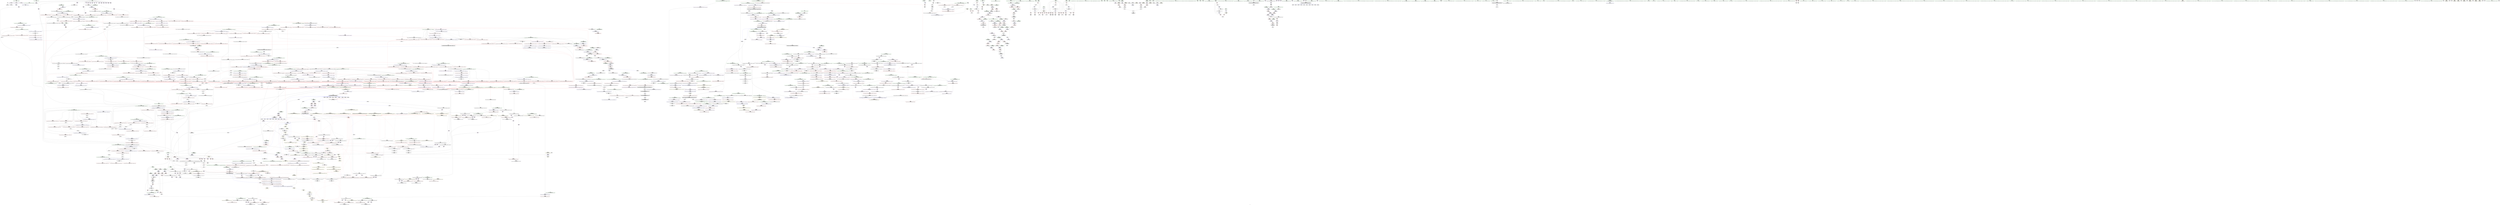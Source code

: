 digraph "SVFG" {
	label="SVFG";

	Node0x563c381c1c40 [shape=record,color=grey,label="{NodeID: 0\nNullPtr}"];
	Node0x563c381c1c40 -> Node0x563c38560c00[style=solid];
	Node0x563c381c1c40 -> Node0x563c38593b30[style=solid];
	Node0x563c3855c450 [shape=record,color=purple,label="{NodeID: 443\n55\<--4\n\<--_ZStL8__ioinit\n__cxx_global_var_init\n}"];
	Node0x563c385d0f10 [shape=record,color=grey,label="{NodeID: 1993\n643 = cmp(642, 644, )\n}"];
	Node0x563c3856b4f0 [shape=record,color=red,label="{NodeID: 886\n1350\<--1300\n\<--__holeIndex.addr\n_ZSt11__push_heapIPSt4pairIiiElS1_N9__gnu_cxx5__ops14_Iter_comp_valIPFbS1_S1_EEEEvT_T0_SA_T1_RT2_\n}"];
	Node0x563c38554bc0 [shape=record,color=green,label="{NodeID: 222\n1480\<--1481\n__comp\<--__comp_field_insensitive\n_ZSt21__unguarded_partitionIPSt4pairIiiEN9__gnu_cxx5__ops15_Iter_comp_iterIPFbS1_S1_EEEET_S9_S9_S9_T0_\n|{|<s1>107|<s2>108}}"];
	Node0x563c38554bc0 -> Node0x563c38573750[style=solid];
	Node0x563c38554bc0:s1 -> Node0x563c386fb9d0[style=solid,color=red];
	Node0x563c38554bc0:s2 -> Node0x563c386fb9d0[style=solid,color=red];
	Node0x563c386e8a90 [shape=record,color=black,label="{NodeID: 2879\n347 = PHI(593, )\n}"];
	Node0x563c386e8a90 -> Node0x563c38594d40[style=solid];
	Node0x563c385779f0 [shape=record,color=red,label="{NodeID: 665\n320\<--114\n\<--retval\nmain\n}"];
	Node0x563c385779f0 -> Node0x563c385625f0[style=solid];
	Node0x563c38596330 [shape=record,color=blue,label="{NodeID: 1108\n543\<--537\n__last.addr\<--__last\n_ZSt6__sortIPSt4pairIiiEN9__gnu_cxx5__ops15_Iter_comp_iterIPFbS1_S1_EEEEvT_S9_T0_\n}"];
	Node0x563c38596330 -> Node0x563c3857b540[style=dashed];
	Node0x563c38596330 -> Node0x563c3857b610[style=dashed];
	Node0x563c38596330 -> Node0x563c3857b6e0[style=dashed];
	Node0x563c38596330 -> Node0x563c3857b7b0[style=dashed];
	Node0x563c381c21e0 [shape=record,color=green,label="{NodeID: 1\n7\<--1\n__dso_handle\<--dummyObj\nGlob }"];
	Node0x563c3855c520 [shape=record,color=purple,label="{NodeID: 444\n166\<--16\narrayidx\<--a\nmain\n}"];
	Node0x563c385d1090 [shape=record,color=grey,label="{NodeID: 1994\n647 = cmp(646, 648, )\n}"];
	Node0x563c3856b5c0 [shape=record,color=red,label="{NodeID: 887\n1320\<--1302\n\<--__topIndex.addr\n_ZSt11__push_heapIPSt4pairIiiElS1_N9__gnu_cxx5__ops14_Iter_comp_valIPFbS1_S1_EEEEvT_T0_SA_T1_RT2_\n}"];
	Node0x563c3856b5c0 -> Node0x563c385d2110[style=solid];
	Node0x563c38554c90 [shape=record,color=green,label="{NodeID: 223\n1482\<--1483\n__first.addr\<--__first.addr_field_insensitive\n_ZSt21__unguarded_partitionIPSt4pairIiiEN9__gnu_cxx5__ops15_Iter_comp_iterIPFbS1_S1_EEEET_S9_S9_S9_T0_\n}"];
	Node0x563c38554c90 -> Node0x563c3856d230[style=solid];
	Node0x563c38554c90 -> Node0x563c3856d300[style=solid];
	Node0x563c38554c90 -> Node0x563c3856d3d0[style=solid];
	Node0x563c38554c90 -> Node0x563c3856d4a0[style=solid];
	Node0x563c38554c90 -> Node0x563c3858ce00[style=solid];
	Node0x563c38554c90 -> Node0x563c3858ced0[style=solid];
	Node0x563c38554c90 -> Node0x563c3859c0a0[style=solid];
	Node0x563c38554c90 -> Node0x563c3859c310[style=solid];
	Node0x563c38554c90 -> Node0x563c3859c580[style=solid];
	Node0x563c386e8c90 [shape=record,color=black,label="{NodeID: 2880\n861 = PHI(1475, )\n}"];
	Node0x563c386e8c90 -> Node0x563c385649b0[style=solid];
	Node0x563c38577ac0 [shape=record,color=red,label="{NodeID: 666\n153\<--116\n\<--tt\nmain\n}"];
	Node0x563c38577ac0 -> Node0x563c385d3010[style=solid];
	Node0x563c38644140 [shape=record,color=yellow,style=double,label="{NodeID: 2216\n25V_1 = ENCHI(MR_25V_0)\npts\{23 \}\nFun[main]}"];
	Node0x563c38644140 -> Node0x563c38577370[style=dashed];
	Node0x563c38596400 [shape=record,color=blue, style = dotted,label="{NodeID: 1109\n1999\<--2001\noffset_0\<--dummyVal\n_ZSt6__sortIPSt4pairIiiEN9__gnu_cxx5__ops15_Iter_comp_iterIPFbS1_S1_EEEEvT_S9_T0_\n}"];
	Node0x563c38596400 -> Node0x563c3857b880[style=dashed];
	Node0x563c38596400 -> Node0x563c3862ffa0[style=dashed];
	Node0x563c383177a0 [shape=record,color=green,label="{NodeID: 2\n9\<--1\n\<--dummyObj\nCan only get source location for instruction, argument, global var or function.}"];
	Node0x563c3855c5f0 [shape=record,color=purple,label="{NodeID: 445\n167\<--16\nsecond\<--a\nmain\n}"];
	Node0x563c385d1210 [shape=record,color=grey,label="{NodeID: 1995\n736 = cmp(735, 644, )\n}"];
	Node0x563c3856b690 [shape=record,color=red,label="{NodeID: 888\n1323\<--1304\n\<--__comp.addr\n_ZSt11__push_heapIPSt4pairIiiElS1_N9__gnu_cxx5__ops14_Iter_comp_valIPFbS1_S1_EEEEvT_T0_SA_T1_RT2_\n|{<s0>89}}"];
	Node0x563c3856b690:s0 -> Node0x563c386f58f0[style=solid,color=red];
	Node0x563c38554d60 [shape=record,color=green,label="{NodeID: 224\n1484\<--1485\n__last.addr\<--__last.addr_field_insensitive\n_ZSt21__unguarded_partitionIPSt4pairIiiEN9__gnu_cxx5__ops15_Iter_comp_iterIPFbS1_S1_EEEET_S9_S9_S9_T0_\n}"];
	Node0x563c38554d60 -> Node0x563c3858cfa0[style=solid];
	Node0x563c38554d60 -> Node0x563c3858d070[style=solid];
	Node0x563c38554d60 -> Node0x563c3858d140[style=solid];
	Node0x563c38554d60 -> Node0x563c3858d210[style=solid];
	Node0x563c38554d60 -> Node0x563c3858d2e0[style=solid];
	Node0x563c38554d60 -> Node0x563c3859c170[style=solid];
	Node0x563c38554d60 -> Node0x563c3859c3e0[style=solid];
	Node0x563c38554d60 -> Node0x563c3859c4b0[style=solid];
	Node0x563c386e8dd0 [shape=record,color=black,label="{NodeID: 2881\n418 = PHI(428, )\n}"];
	Node0x563c38577b90 [shape=record,color=red,label="{NodeID: 667\n152\<--118\n\<--ss\nmain\n}"];
	Node0x563c38577b90 -> Node0x563c385d3010[style=solid];
	Node0x563c385964d0 [shape=record,color=blue, style = dotted,label="{NodeID: 1110\n2002\<--2004\noffset_0\<--dummyVal\n_ZSt6__sortIPSt4pairIiiEN9__gnu_cxx5__ops15_Iter_comp_iterIPFbS1_S1_EEEEvT_S9_T0_\n}"];
	Node0x563c385964d0 -> Node0x563c3857b950[style=dashed];
	Node0x563c385964d0 -> Node0x563c386304a0[style=dashed];
	Node0x563c38232f70 [shape=record,color=green,label="{NodeID: 3\n12\<--1\n\<--dummyObj\nCan only get source location for instruction, argument, global var or function.}"];
	Node0x563c3855c6c0 [shape=record,color=purple,label="{NodeID: 446\n171\<--16\narrayidx10\<--a\nmain\n}"];
	Node0x563c385d1390 [shape=record,color=grey,label="{NodeID: 1996\n1203 = cmp(1199, 1202, )\n}"];
	Node0x563c3856b760 [shape=record,color=red,label="{NodeID: 889\n1325\<--1306\n\<--__parent\n_ZSt11__push_heapIPSt4pairIiiElS1_N9__gnu_cxx5__ops14_Iter_comp_valIPFbS1_S1_EEEEvT_T0_SA_T1_RT2_\n}"];
	Node0x563c38554e30 [shape=record,color=green,label="{NodeID: 225\n1486\<--1487\n__pivot.addr\<--__pivot.addr_field_insensitive\n_ZSt21__unguarded_partitionIPSt4pairIiiEN9__gnu_cxx5__ops15_Iter_comp_iterIPFbS1_S1_EEEET_S9_S9_S9_T0_\n}"];
	Node0x563c38554e30 -> Node0x563c3858d3b0[style=solid];
	Node0x563c38554e30 -> Node0x563c3858d480[style=solid];
	Node0x563c38554e30 -> Node0x563c3859c240[style=solid];
	Node0x563c386eba90 [shape=record,color=black,label="{NodeID: 2882\n448 = PHI(482, )\n|{<s0>24}}"];
	Node0x563c386eba90:s0 -> Node0x563c386fb070[style=solid,color=red];
	Node0x563c38577c60 [shape=record,color=red,label="{NodeID: 668\n287\<--118\n\<--ss\nmain\n}"];
	Node0x563c38577c60 -> Node0x563c385d0610[style=solid];
	Node0x563c38644300 [shape=record,color=yellow,style=double,label="{NodeID: 2218\n29V_1 = ENCHI(MR_29V_0)\npts\{117 \}\nFun[main]}"];
	Node0x563c38644300 -> Node0x563c38577ac0[style=dashed];
	Node0x563c385965a0 [shape=record,color=blue,label="{NodeID: 1111\n597\<--594\n__comp.addr\<--__comp\n_ZN9__gnu_cxx5__ops16__iter_comp_iterIPFbSt4pairIiiES3_EEENS0_15_Iter_comp_iterIT_EES7_\n}"];
	Node0x563c385965a0 -> Node0x563c3857ba20[style=dashed];
	Node0x563c3823b190 [shape=record,color=green,label="{NodeID: 4\n22\<--1\n\<--dummyObj\nCan only get source location for instruction, argument, global var or function.}"];
	Node0x563c3855c790 [shape=record,color=purple,label="{NodeID: 447\n172\<--16\nfirst\<--a\nmain\n}"];
	Node0x563c385d1510 [shape=record,color=grey,label="{NodeID: 1997\n1640 = cmp(1638, 1639, )\n}"];
	Node0x563c3856b830 [shape=record,color=red,label="{NodeID: 890\n1334\<--1306\n\<--__parent\n_ZSt11__push_heapIPSt4pairIiiElS1_N9__gnu_cxx5__ops14_Iter_comp_valIPFbS1_S1_EEEEvT_T0_SA_T1_RT2_\n}"];
	Node0x563c38554f00 [shape=record,color=green,label="{NodeID: 226\n1531\<--1532\n__a.addr\<--__a.addr_field_insensitive\n_ZSt9iter_swapIPSt4pairIiiES2_EvT_T0_\n}"];
	Node0x563c38554f00 -> Node0x563c3858d550[style=solid];
	Node0x563c38554f00 -> Node0x563c3859c650[style=solid];
	Node0x563c386ebcc0 [shape=record,color=black,label="{NodeID: 2883\n452 = PHI(466, )\n}"];
	Node0x563c38577d30 [shape=record,color=red,label="{NodeID: 669\n316\<--118\n\<--ss\nmain\n}"];
	Node0x563c38577d30 -> Node0x563c385d0a90[style=solid];
	Node0x563c38596670 [shape=record,color=blue,label="{NodeID: 1112\n631\<--614\ncoerce.dive\<--__comp.coerce\n_ZSt16__introsort_loopIPSt4pairIiiElN9__gnu_cxx5__ops15_Iter_comp_iterIPFbS1_S1_EEEEvT_S9_T0_T1_\n}"];
	Node0x563c38596670 -> Node0x563c38591580[style=dashed];
	Node0x563c38596670 -> Node0x563c38591650[style=dashed];
	Node0x563c38596670 -> Node0x563c38591720[style=dashed];
	Node0x563c3850b640 [shape=record,color=green,label="{NodeID: 5\n24\<--1\n.str\<--dummyObj\nGlob }"];
	Node0x563c3855c860 [shape=record,color=purple,label="{NodeID: 448\n182\<--16\n\<--a\nmain\n}"];
	Node0x563c385d1690 [shape=record,color=grey,label="{NodeID: 1998\n1649 = cmp(1647, 1648, )\n}"];
	Node0x563c3856b900 [shape=record,color=red,label="{NodeID: 891\n1341\<--1306\n\<--__parent\n_ZSt11__push_heapIPSt4pairIiiElS1_N9__gnu_cxx5__ops14_Iter_comp_valIPFbS1_S1_EEEEvT_T0_SA_T1_RT2_\n}"];
	Node0x563c3856b900 -> Node0x563c3859b2d0[style=solid];
	Node0x563c38554fd0 [shape=record,color=green,label="{NodeID: 227\n1533\<--1534\n__b.addr\<--__b.addr_field_insensitive\n_ZSt9iter_swapIPSt4pairIiiES2_EvT_T0_\n}"];
	Node0x563c38554fd0 -> Node0x563c3858d620[style=solid];
	Node0x563c38554fd0 -> Node0x563c3859c720[style=solid];
	Node0x563c386ebdd0 [shape=record,color=black,label="{NodeID: 2884\n457 = PHI(509, )\n|{<s0>26}}"];
	Node0x563c386ebdd0:s0 -> Node0x563c386f8dc0[style=solid,color=red];
	Node0x563c38577e00 [shape=record,color=red,label="{NodeID: 670\n160\<--120\n\<--i\nmain\n}"];
	Node0x563c38577e00 -> Node0x563c385d2e90[style=solid];
	Node0x563c38596740 [shape=record,color=blue,label="{NodeID: 1113\n617\<--611\n__first.addr\<--__first\n_ZSt16__introsort_loopIPSt4pairIiiElN9__gnu_cxx5__ops15_Iter_comp_iterIPFbS1_S1_EEEEvT_S9_T0_T1_\n}"];
	Node0x563c38596740 -> Node0x563c3857bbc0[style=dashed];
	Node0x563c38596740 -> Node0x563c3857bc90[style=dashed];
	Node0x563c38596740 -> Node0x563c3857bd60[style=dashed];
	Node0x563c3850bd90 [shape=record,color=green,label="{NodeID: 6\n26\<--1\n.str.2\<--dummyObj\nGlob }"];
	Node0x563c3855c930 [shape=record,color=purple,label="{NodeID: 449\n184\<--16\n\<--a\nmain\n|{<s0>11}}"];
	Node0x563c3855c930:s0 -> Node0x563c386f6e50[style=solid,color=red];
	Node0x563c385d1810 [shape=record,color=grey,label="{NodeID: 1999\n1908 = cmp(1907, 648, )\n}"];
	Node0x563c3856b9d0 [shape=record,color=red,label="{NodeID: 892\n1359\<--1356\n\<--__t.addr\n_ZSt7forwardIiEOT_RNSt16remove_referenceIS0_E4typeE\n}"];
	Node0x563c3856b9d0 -> Node0x563c3855a7e0[style=solid];
	Node0x563c385550a0 [shape=record,color=green,label="{NodeID: 228\n1540\<--1541\n_ZSt4swapIiiENSt9enable_ifIXsr6__and_ISt14__is_swappableIT_ES1_IT0_EEE5valueEvE4typeERSt4pairIS2_S4_ESA_\<--_ZSt4swapIiiENSt9enable_ifIXsr6__and_ISt14__is_swappableIT_ES1_IT0_EEE5valueEvE4typeERSt4pairIS2_S4_ESA__field_insensitive\n}"];
	Node0x563c386ebf40 [shape=record,color=black,label="{NodeID: 2885\n461 = PHI(491, )\n}"];
	Node0x563c38577ed0 [shape=record,color=red,label="{NodeID: 671\n164\<--120\n\<--i\nmain\n}"];
	Node0x563c38577ed0 -> Node0x563c38561820[style=solid];
	Node0x563c38596810 [shape=record,color=blue,label="{NodeID: 1114\n619\<--612\n__last.addr\<--__last\n_ZSt16__introsort_loopIPSt4pairIiiElN9__gnu_cxx5__ops15_Iter_comp_iterIPFbS1_S1_EEEEvT_S9_T0_T1_\n}"];
	Node0x563c38596810 -> Node0x563c386250a0[style=dashed];
	Node0x563c3850be50 [shape=record,color=green,label="{NodeID: 7\n28\<--1\nstdin\<--dummyObj\nGlob }"];
	Node0x563c3855ca00 [shape=record,color=purple,label="{NodeID: 450\n198\<--16\narrayidx17\<--a\nmain\n}"];
	Node0x563c385d1990 [shape=record,color=grey,label="{NodeID: 2000\n1517 = cmp(1515, 1516, )\n}"];
	Node0x563c3856baa0 [shape=record,color=red,label="{NodeID: 893\n1366\<--1363\n\<--__t.addr\n_ZSt4moveIRPFbSt4pairIiiES1_EEONSt16remove_referenceIT_E4typeEOS6_\n}"];
	Node0x563c3856baa0 -> Node0x563c3855a8b0[style=solid];
	Node0x563c385551a0 [shape=record,color=green,label="{NodeID: 229\n1546\<--1547\n__x.addr\<--__x.addr_field_insensitive\n_ZSt4swapIiiENSt9enable_ifIXsr6__and_ISt14__is_swappableIT_ES1_IT0_EEE5valueEvE4typeERSt4pairIS2_S4_ESA_\n}"];
	Node0x563c385551a0 -> Node0x563c3858d6f0[style=solid];
	Node0x563c385551a0 -> Node0x563c3859c7f0[style=solid];
	Node0x563c386ec050 [shape=record,color=black,label="{NodeID: 2886\n478 = PHI(509, )\n}"];
	Node0x563c386ec050 -> Node0x563c38595a40[style=solid];
	Node0x563c38577fa0 [shape=record,color=red,label="{NodeID: 672\n169\<--120\n\<--i\nmain\n}"];
	Node0x563c38577fa0 -> Node0x563c385618f0[style=solid];
	Node0x563c385968e0 [shape=record,color=blue,label="{NodeID: 1115\n621\<--613\n__depth_limit.addr\<--__depth_limit\n_ZSt16__introsort_loopIPSt4pairIiiElN9__gnu_cxx5__ops15_Iter_comp_iterIPFbS1_S1_EEEEvT_S9_T0_T1_\n}"];
	Node0x563c385968e0 -> Node0x563c386255a0[style=dashed];
	Node0x563c3850c2e0 [shape=record,color=green,label="{NodeID: 8\n29\<--1\n.str.3\<--dummyObj\nGlob }"];
	Node0x563c3855cad0 [shape=record,color=purple,label="{NodeID: 451\n199\<--16\nsecond18\<--a\nmain\n}"];
	Node0x563c3855cad0 -> Node0x563c38578e40[style=solid];
	Node0x563c385d1b10 [shape=record,color=grey,label="{NodeID: 2001\n555 = cmp(553, 554, )\n}"];
	Node0x563c3856bb70 [shape=record,color=red,label="{NodeID: 894\n1385\<--1372\nthis1\<--this.addr\n_ZN9__gnu_cxx5__ops14_Iter_comp_valIPFbSt4pairIiiES3_EEclIPS3_S3_EEbT_RT0_\n}"];
	Node0x563c3856bb70 -> Node0x563c38572f30[style=solid];
	Node0x563c3855d4c0 [shape=record,color=green,label="{NodeID: 230\n1548\<--1549\n__y.addr\<--__y.addr_field_insensitive\n_ZSt4swapIiiENSt9enable_ifIXsr6__and_ISt14__is_swappableIT_ES1_IT0_EEE5valueEvE4typeERSt4pairIS2_S4_ESA_\n}"];
	Node0x563c3855d4c0 -> Node0x563c3858d7c0[style=solid];
	Node0x563c3855d4c0 -> Node0x563c3859c8c0[style=solid];
	Node0x563c386ec1c0 [shape=record,color=black,label="{NodeID: 2887\n503 = PHI(522, )\n}"];
	Node0x563c386ec1c0 -> Node0x563c38595d80[style=solid];
	Node0x563c38578070 [shape=record,color=red,label="{NodeID: 673\n175\<--120\n\<--i\nmain\n}"];
	Node0x563c38578070 -> Node0x563c385cb210[style=solid];
	Node0x563c385969b0 [shape=record,color=blue, style = dotted,label="{NodeID: 1116\n2005\<--2007\noffset_0\<--dummyVal\n_ZSt16__introsort_loopIPSt4pairIiiElN9__gnu_cxx5__ops15_Iter_comp_iterIPFbS1_S1_EEEEvT_S9_T0_T1_\n}"];
	Node0x563c385969b0 -> Node0x563c3857c650[style=dashed];
	Node0x563c385969b0 -> Node0x563c3863b8a0[style=dashed];
	Node0x563c3850c3e0 [shape=record,color=green,label="{NodeID: 9\n31\<--1\n.str.4\<--dummyObj\nGlob }"];
	Node0x563c3855cba0 [shape=record,color=purple,label="{NodeID: 452\n205\<--16\narrayidx20\<--a\nmain\n}"];
	Node0x563c385d1c90 [shape=record,color=grey,label="{NodeID: 2002\n1197 = cmp(1196, 648, )\n}"];
	Node0x563c3856bc40 [shape=record,color=red,label="{NodeID: 895\n1388\<--1374\n\<--__it.addr\n_ZN9__gnu_cxx5__ops14_Iter_comp_valIPFbSt4pairIiiES3_EEclIPS3_S3_EEbT_RT0_\n}"];
	Node0x563c3856bc40 -> Node0x563c3855acc0[style=solid];
	Node0x563c3855d590 [shape=record,color=green,label="{NodeID: 231\n1555\<--1556\n_ZNSt4pairIiiE4swapERS0_\<--_ZNSt4pairIiiE4swapERS0__field_insensitive\n}"];
	Node0x563c386ec300 [shape=record,color=black,label="{NodeID: 2888\n565 = PHI(690, )\n}"];
	Node0x563c386ec300 -> Node0x563c385cf590[style=solid];
	Node0x563c38578140 [shape=record,color=red,label="{NodeID: 674\n309\<--122\n\<--ans\nmain\n}"];
	Node0x563c38596a80 [shape=record,color=blue,label="{NodeID: 1117\n621\<--663\n__depth_limit.addr\<--dec\n_ZSt16__introsort_loopIPSt4pairIiiElN9__gnu_cxx5__ops15_Iter_comp_iterIPFbS1_S1_EEEEvT_S9_T0_T1_\n}"];
	Node0x563c38596a80 -> Node0x563c3857c3e0[style=dashed];
	Node0x563c38596a80 -> Node0x563c386255a0[style=dashed];
	Node0x563c3850c4e0 [shape=record,color=green,label="{NodeID: 10\n33\<--1\nstdout\<--dummyObj\nGlob }"];
	Node0x563c3855cc70 [shape=record,color=purple,label="{NodeID: 453\n206\<--16\nsecond21\<--a\nmain\n}"];
	Node0x563c3855cc70 -> Node0x563c38578f10[style=solid];
	Node0x563c385d1e10 [shape=record,color=grey,label="{NodeID: 2003\n109 = cmp(101, 108, )\n}"];
	Node0x563c385d1e10 -> Node0x563c385614e0[style=solid];
	Node0x563c3856bd10 [shape=record,color=red,label="{NodeID: 896\n1392\<--1376\n\<--__val.addr\n_ZN9__gnu_cxx5__ops14_Iter_comp_valIPFbSt4pairIiiES3_EEclIPS3_S3_EEbT_RT0_\n}"];
	Node0x563c3856bd10 -> Node0x563c3855ad90[style=solid];
	Node0x563c3855d660 [shape=record,color=green,label="{NodeID: 232\n1561\<--1562\nthis.addr\<--this.addr_field_insensitive\n_ZNSt4pairIiiE4swapERS0_\n}"];
	Node0x563c3855d660 -> Node0x563c3858d890[style=solid];
	Node0x563c3855d660 -> Node0x563c3859c990[style=solid];
	Node0x563c386ec440 [shape=record,color=black,label="{NodeID: 2889\n600 = PHI(1361, )\n}"];
	Node0x563c386ec440 -> Node0x563c3857ba20[style=solid];
	Node0x563c38578210 [shape=record,color=red,label="{NodeID: 675\n191\<--124\n\<--i12\nmain\n}"];
	Node0x563c38578210 -> Node0x563c385d0c10[style=solid];
	Node0x563c38596b50 [shape=record,color=blue, style = dotted,label="{NodeID: 1118\n2008\<--2010\noffset_0\<--dummyVal\n_ZSt16__introsort_loopIPSt4pairIiiElN9__gnu_cxx5__ops15_Iter_comp_iterIPFbS1_S1_EEEEvT_S9_T0_T1_\n}"];
	Node0x563c38596b50 -> Node0x563c3857c720[style=dashed];
	Node0x563c38596b50 -> Node0x563c38625fa0[style=dashed];
	Node0x563c3850c5e0 [shape=record,color=green,label="{NodeID: 11\n34\<--1\n_ZSt3cin\<--dummyObj\nGlob }"];
	Node0x563c3855cd40 [shape=record,color=purple,label="{NodeID: 454\n215\<--16\narrayidx26\<--a\nmain\n}"];
	Node0x563c385d1f90 [shape=record,color=grey,label="{NodeID: 2004\n1021 = cmp(1020, 648, )\n}"];
	Node0x563c3856bde0 [shape=record,color=red,label="{NodeID: 897\n1387\<--1386\n\<--_M_comp\n_ZN9__gnu_cxx5__ops14_Iter_comp_valIPFbSt4pairIiiES3_EEclIPS3_S3_EEbT_RT0_\n}"];
	Node0x563c3855d730 [shape=record,color=green,label="{NodeID: 233\n1563\<--1564\n__p.addr\<--__p.addr_field_insensitive\n_ZNSt4pairIiiE4swapERS0_\n}"];
	Node0x563c3855d730 -> Node0x563c3858d960[style=solid];
	Node0x563c3855d730 -> Node0x563c3858da30[style=solid];
	Node0x563c3855d730 -> Node0x563c3859ca60[style=solid];
	Node0x563c386ec580 [shape=record,color=black,label="{NodeID: 2890\n673 = PHI(808, )\n}"];
	Node0x563c386ec580 -> Node0x563c38596c20[style=solid];
	Node0x563c385782e0 [shape=record,color=red,label="{NodeID: 676\n196\<--124\n\<--i12\nmain\n}"];
	Node0x563c385782e0 -> Node0x563c38561a90[style=solid];
	Node0x563c38596c20 [shape=record,color=blue,label="{NodeID: 1119\n625\<--673\n__cut\<--call\n_ZSt16__introsort_loopIPSt4pairIiiElN9__gnu_cxx5__ops15_Iter_comp_iterIPFbS1_S1_EEEEvT_S9_T0_T1_\n}"];
	Node0x563c38596c20 -> Node0x563c3857c4b0[style=dashed];
	Node0x563c38596c20 -> Node0x563c3857c580[style=dashed];
	Node0x563c38596c20 -> Node0x563c38625aa0[style=dashed];
	Node0x563c3850c6e0 [shape=record,color=green,label="{NodeID: 12\n35\<--1\n_ZSt4cout\<--dummyObj\nGlob }"];
	Node0x563c3855ce10 [shape=record,color=purple,label="{NodeID: 455\n216\<--16\nfirst27\<--a\nmain\n}"];
	Node0x563c3855ce10 -> Node0x563c38578fe0[style=solid];
	Node0x563c385d2110 [shape=record,color=grey,label="{NodeID: 2005\n1321 = cmp(1319, 1320, )\n}"];
	Node0x563c3856beb0 [shape=record,color=red,label="{NodeID: 898\n1397\<--1396\n\<--\n_ZN9__gnu_cxx5__ops14_Iter_comp_valIPFbSt4pairIiiES3_EEclIPS3_S3_EEbT_RT0_\n}"];
	Node0x563c3855d800 [shape=record,color=green,label="{NodeID: 234\n1572\<--1573\n_ZSt4swapIiENSt9enable_ifIXsr6__and_ISt6__not_ISt15__is_tuple_likeIT_EESt21is_move_constructibleIS3_ESt18is_move_assignableIS3_EEE5valueEvE4typeERS3_SC_\<--_ZSt4swapIiENSt9enable_ifIXsr6__and_ISt6__not_ISt15__is_tuple_likeIT_EESt21is_move_constructibleIS3_ESt18is_move_assignableIS3_EEE5valueEvE4typeERS3_SC__field_insensitive\n}"];
	Node0x563c386ec6c0 [shape=record,color=black,label="{NodeID: 2891\n696 = PHI()\n}"];
	Node0x563c386ec6c0 -> Node0x563c38563a40[style=solid];
	Node0x563c386ec6c0 -> Node0x563c38563b10[style=solid];
	Node0x563c385783b0 [shape=record,color=red,label="{NodeID: 677\n203\<--124\n\<--i12\nmain\n}"];
	Node0x563c385783b0 -> Node0x563c38561c30[style=solid];
	Node0x563c38596cf0 [shape=record,color=blue, style = dotted,label="{NodeID: 1120\n2011\<--2013\noffset_0\<--dummyVal\n_ZSt16__introsort_loopIPSt4pairIiiElN9__gnu_cxx5__ops15_Iter_comp_iterIPFbS1_S1_EEEEvT_S9_T0_T1_\n}"];
	Node0x563c38596cf0 -> Node0x563c3857c7f0[style=dashed];
	Node0x563c38596cf0 -> Node0x563c386264a0[style=dashed];
	Node0x563c3850c7e0 [shape=record,color=green,label="{NodeID: 13\n38\<--1\n.str.5\<--dummyObj\nGlob }"];
	Node0x563c3855cee0 [shape=record,color=purple,label="{NodeID: 456\n222\<--16\narrayidx31\<--a\nmain\n}"];
	Node0x563c385d2290 [shape=record,color=grey,label="{NodeID: 2006\n895 = cmp(893, 894, )\n}"];
	Node0x563c3856bf80 [shape=record,color=red,label="{NodeID: 899\n1399\<--1398\n\<--\n_ZN9__gnu_cxx5__ops14_Iter_comp_valIPFbSt4pairIiiES3_EEclIPS3_S3_EEbT_RT0_\n}"];
	Node0x563c3855d900 [shape=record,color=green,label="{NodeID: 235\n1582\<--1583\n__a.addr\<--__a.addr_field_insensitive\n_ZSt4swapIiENSt9enable_ifIXsr6__and_ISt6__not_ISt15__is_tuple_likeIT_EESt21is_move_constructibleIS3_ESt18is_move_assignableIS3_EEE5valueEvE4typeERS3_SC_\n}"];
	Node0x563c3855d900 -> Node0x563c3858db00[style=solid];
	Node0x563c3855d900 -> Node0x563c3858dbd0[style=solid];
	Node0x563c3855d900 -> Node0x563c3859cb30[style=solid];
	Node0x563c386ec7c0 [shape=record,color=black,label="{NodeID: 2892\n1727 = PHI(1807, )\n}"];
	Node0x563c386ec7c0 -> Node0x563c3859db70[style=solid];
	Node0x563c38578480 [shape=record,color=red,label="{NodeID: 678\n213\<--124\n\<--i12\nmain\n}"];
	Node0x563c38578480 -> Node0x563c38561dd0[style=solid];
	Node0x563c38596dc0 [shape=record,color=blue,label="{NodeID: 1121\n619\<--686\n__last.addr\<--\n_ZSt16__introsort_loopIPSt4pairIiiElN9__gnu_cxx5__ops15_Iter_comp_iterIPFbS1_S1_EEEEvT_S9_T0_T1_\n}"];
	Node0x563c38596dc0 -> Node0x563c386250a0[style=dashed];
	Node0x563c3850c8e0 [shape=record,color=green,label="{NodeID: 14\n40\<--1\n.str.6\<--dummyObj\nGlob }"];
	Node0x563c3855cfb0 [shape=record,color=purple,label="{NodeID: 457\n223\<--16\nsecond32\<--a\nmain\n}"];
	Node0x563c3855cfb0 -> Node0x563c385790b0[style=solid];
	Node0x563c385d2410 [shape=record,color=grey,label="{NodeID: 2007\n238 = cmp(236, 237, )\n}"];
	Node0x563c3856c050 [shape=record,color=red,label="{NodeID: 900\n1432\<--1410\n\<--__result.addr\n_ZSt22__move_median_to_firstIPSt4pairIiiEN9__gnu_cxx5__ops15_Iter_comp_iterIPFbS1_S1_EEEEvT_S9_S9_S9_T0_\n|{<s0>98}}"];
	Node0x563c3856c050:s0 -> Node0x563c386fb4b0[style=solid,color=red];
	Node0x563c3855d9d0 [shape=record,color=green,label="{NodeID: 236\n1584\<--1585\n__b.addr\<--__b.addr_field_insensitive\n_ZSt4swapIiENSt9enable_ifIXsr6__and_ISt6__not_ISt15__is_tuple_likeIT_EESt21is_move_constructibleIS3_ESt18is_move_assignableIS3_EEE5valueEvE4typeERS3_SC_\n}"];
	Node0x563c3855d9d0 -> Node0x563c3858dca0[style=solid];
	Node0x563c3855d9d0 -> Node0x563c3858dd70[style=solid];
	Node0x563c3855d9d0 -> Node0x563c3859cc00[style=solid];
	Node0x563c386ec900 [shape=record,color=black,label="{NodeID: 2893\n1753 = PHI(1847, )\n|{<s0>131}}"];
	Node0x563c386ec900:s0 -> Node0x563c386f8980[style=solid,color=red];
	Node0x563c38578550 [shape=record,color=red,label="{NodeID: 679\n220\<--124\n\<--i12\nmain\n}"];
	Node0x563c38578550 -> Node0x563c38561f70[style=solid];
	Node0x563c38596e90 [shape=record,color=blue,label="{NodeID: 1122\n692\<--691\n__n.addr\<--__n\n_ZSt4__lgl\n}"];
	Node0x563c38596e90 -> Node0x563c3857c8c0[style=dashed];
	Node0x563c3850c9e0 [shape=record,color=green,label="{NodeID: 15\n42\<--1\n.str.7\<--dummyObj\nGlob }"];
	Node0x563c3855d080 [shape=record,color=purple,label="{NodeID: 458\n252\<--16\narrayidx46\<--a\nmain\n}"];
	Node0x563c385d2590 [shape=record,color=grey,label="{NodeID: 2008\n234 = cmp(232, 233, )\n}"];
	Node0x563c3856c120 [shape=record,color=red,label="{NodeID: 901\n1442\<--1410\n\<--__result.addr\n_ZSt22__move_median_to_firstIPSt4pairIiiEN9__gnu_cxx5__ops15_Iter_comp_iterIPFbS1_S1_EEEEvT_S9_S9_S9_T0_\n|{<s0>100}}"];
	Node0x563c3856c120:s0 -> Node0x563c386fb4b0[style=solid,color=red];
	Node0x563c3855daa0 [shape=record,color=green,label="{NodeID: 237\n1586\<--1587\n__tmp\<--__tmp_field_insensitive\n_ZSt4swapIiENSt9enable_ifIXsr6__and_ISt6__not_ISt15__is_tuple_likeIT_EESt21is_move_constructibleIS3_ESt18is_move_assignableIS3_EEE5valueEvE4typeERS3_SC_\n|{|<s1>116}}"];
	Node0x563c3855daa0 -> Node0x563c3859ccd0[style=solid];
	Node0x563c3855daa0:s1 -> Node0x563c386f5f00[style=solid,color=red];
	Node0x563c386eca40 [shape=record,color=black,label="{NodeID: 2894\n1757 = PHI(1847, )\n|{<s0>131}}"];
	Node0x563c386eca40:s0 -> Node0x563c386f8a90[style=solid,color=red];
	Node0x563c38578620 [shape=record,color=red,label="{NodeID: 680\n236\<--124\n\<--i12\nmain\n}"];
	Node0x563c38578620 -> Node0x563c385d2410[style=solid];
	Node0x563c38644db0 [shape=record,color=yellow,style=double,label="{NodeID: 2230\n208V_1 = ENCHI(MR_208V_0)\npts\{7770000 \}\nFun[_ZSt11__sort_heapIPSt4pairIiiEN9__gnu_cxx5__ops15_Iter_comp_iterIPFbS1_S1_EEEEvT_S9_RT0_]|{<s0>59}}"];
	Node0x563c38644db0:s0 -> Node0x563c3864c5f0[style=dashed,color=red];
	Node0x563c38596f60 [shape=record,color=blue,label="{NodeID: 1123\n726\<--713\ncoerce.dive\<--__comp.coerce\n_ZSt22__final_insertion_sortIPSt4pairIiiEN9__gnu_cxx5__ops15_Iter_comp_iterIPFbS1_S1_EEEEvT_S9_T0_\n}"];
	Node0x563c38596f60 -> Node0x563c385917f0[style=dashed];
	Node0x563c38596f60 -> Node0x563c385918c0[style=dashed];
	Node0x563c38596f60 -> Node0x563c38591990[style=dashed];
	Node0x563c3850cae0 [shape=record,color=green,label="{NodeID: 16\n45\<--1\n\<--dummyObj\nCan only get source location for instruction, argument, global var or function.}"];
	Node0x563c3855d150 [shape=record,color=purple,label="{NodeID: 459\n253\<--16\nfirst47\<--a\nmain\n}"];
	Node0x563c3855d150 -> Node0x563c38579180[style=solid];
	Node0x563c385d2710 [shape=record,color=grey,label="{NodeID: 2009\n242 = cmp(240, 241, )\n}"];
	Node0x563c3856c1f0 [shape=record,color=red,label="{NodeID: 902\n1446\<--1410\n\<--__result.addr\n_ZSt22__move_median_to_firstIPSt4pairIiiEN9__gnu_cxx5__ops15_Iter_comp_iterIPFbS1_S1_EEEEvT_S9_S9_S9_T0_\n|{<s0>101}}"];
	Node0x563c3856c1f0:s0 -> Node0x563c386fb4b0[style=solid,color=red];
	Node0x563c3855db70 [shape=record,color=green,label="{NodeID: 238\n1592\<--1593\n_ZSt4moveIRiEONSt16remove_referenceIT_E4typeEOS2_\<--_ZSt4moveIRiEONSt16remove_referenceIT_E4typeEOS2__field_insensitive\n}"];
	Node0x563c386ecb80 [shape=record,color=black,label="{NodeID: 2895\n1759 = PHI(1822, )\n}"];
	Node0x563c386ecb80 -> Node0x563c3855b5b0[style=solid];
	Node0x563c385786f0 [shape=record,color=red,label="{NodeID: 681\n279\<--124\n\<--i12\nmain\n}"];
	Node0x563c385786f0 -> Node0x563c385d0790[style=solid];
	Node0x563c38597030 [shape=record,color=blue,label="{NodeID: 1124\n716\<--711\n__first.addr\<--__first\n_ZSt22__final_insertion_sortIPSt4pairIiiEN9__gnu_cxx5__ops15_Iter_comp_iterIPFbS1_S1_EEEEvT_S9_T0_\n}"];
	Node0x563c38597030 -> Node0x563c3857c990[style=dashed];
	Node0x563c38597030 -> Node0x563c3857ca60[style=dashed];
	Node0x563c38597030 -> Node0x563c3857cb30[style=dashed];
	Node0x563c38597030 -> Node0x563c3857cc00[style=dashed];
	Node0x563c38597030 -> Node0x563c3857ccd0[style=dashed];
	Node0x563c3850cbe0 [shape=record,color=green,label="{NodeID: 17\n75\<--1\n\<--dummyObj\nCan only get source location for instruction, argument, global var or function.}"];
	Node0x563c3855d220 [shape=record,color=purple,label="{NodeID: 460\n259\<--16\narrayidx51\<--a\nmain\n}"];
	Node0x563c385d2890 [shape=record,color=grey,label="{NodeID: 2010\n373 = cmp(370, 372, )\n}"];
	Node0x563c3856c2c0 [shape=record,color=red,label="{NodeID: 903\n1456\<--1410\n\<--__result.addr\n_ZSt22__move_median_to_firstIPSt4pairIiiEN9__gnu_cxx5__ops15_Iter_comp_iterIPFbS1_S1_EEEEvT_S9_S9_S9_T0_\n|{<s0>103}}"];
	Node0x563c3856c2c0:s0 -> Node0x563c386fb4b0[style=solid,color=red];
	Node0x563c3855dc70 [shape=record,color=green,label="{NodeID: 239\n1608\<--1609\n__t.addr\<--__t.addr_field_insensitive\n_ZSt4moveIRiEONSt16remove_referenceIT_E4typeEOS2_\n}"];
	Node0x563c3855dc70 -> Node0x563c3858e0b0[style=solid];
	Node0x563c3855dc70 -> Node0x563c3859cf40[style=solid];
	Node0x563c386eccc0 [shape=record,color=black,label="{NodeID: 2896\n1778 = PHI(1118, )\n}"];
	Node0x563c386eccc0 -> Node0x563c3855b750[style=solid];
	Node0x563c385787c0 [shape=record,color=red,label="{NodeID: 682\n264\<--126\n\<--now\nmain\n}"];
	Node0x563c385787c0 -> Node0x563c385cce90[style=solid];
	Node0x563c38597100 [shape=record,color=blue,label="{NodeID: 1125\n718\<--712\n__last.addr\<--__last\n_ZSt22__final_insertion_sortIPSt4pairIiiEN9__gnu_cxx5__ops15_Iter_comp_iterIPFbS1_S1_EEEEvT_S9_T0_\n}"];
	Node0x563c38597100 -> Node0x563c38565510[style=dashed];
	Node0x563c38597100 -> Node0x563c385655e0[style=dashed];
	Node0x563c38597100 -> Node0x563c385656b0[style=dashed];
	Node0x563c3850cce0 [shape=record,color=green,label="{NodeID: 18\n177\<--1\n\<--dummyObj\nCan only get source location for instruction, argument, global var or function.}"];
	Node0x563c3855d2f0 [shape=record,color=purple,label="{NodeID: 461\n260\<--16\nsecond52\<--a\nmain\n}"];
	Node0x563c3855d2f0 -> Node0x563c38579250[style=solid];
	Node0x563c385d2a10 [shape=record,color=grey,label="{NodeID: 2011\n978 = cmp(977, 569, )\n}"];
	Node0x563c3856c390 [shape=record,color=red,label="{NodeID: 904\n1464\<--1410\n\<--__result.addr\n_ZSt22__move_median_to_firstIPSt4pairIiiEN9__gnu_cxx5__ops15_Iter_comp_iterIPFbS1_S1_EEEEvT_S9_S9_S9_T0_\n|{<s0>105}}"];
	Node0x563c3856c390:s0 -> Node0x563c386fb4b0[style=solid,color=red];
	Node0x563c3855dd40 [shape=record,color=green,label="{NodeID: 240\n1620\<--1621\n__comp\<--__comp_field_insensitive\n_ZSt16__insertion_sortIPSt4pairIiiEN9__gnu_cxx5__ops15_Iter_comp_iterIPFbS1_S1_EEEEvT_S9_T0_\n|{|<s2>117}}"];
	Node0x563c3855dd40 -> Node0x563c3855b0d0[style=solid];
	Node0x563c3855dd40 -> Node0x563c38573ea0[style=solid];
	Node0x563c3855dd40:s2 -> Node0x563c386fb9d0[style=solid,color=red];
	Node0x563c386ece00 [shape=record,color=black,label="{NodeID: 2897\n1789 = PHI(1925, )\n}"];
	Node0x563c38578890 [shape=record,color=red,label="{NodeID: 683\n240\<--128\n\<--was\nmain\n}"];
	Node0x563c38578890 -> Node0x563c385d2710[style=solid];
	Node0x563c38645080 [shape=record,color=yellow,style=double,label="{NodeID: 2233\n337V_1 = ENCHI(MR_337V_0)\npts\{11340000 \}\nFun[_ZN9__gnu_cxx5__ops15__val_comp_iterIPFbSt4pairIiiES3_EEENS0_14_Val_comp_iterIT_EENS0_15_Iter_comp_iterIS7_EE]|{<s0>140}}"];
	Node0x563c38645080:s0 -> Node0x563c38647180[style=dashed,color=red];
	Node0x563c385971d0 [shape=record,color=blue, style = dotted,label="{NodeID: 1126\n2014\<--2016\noffset_0\<--dummyVal\n_ZSt22__final_insertion_sortIPSt4pairIiiEN9__gnu_cxx5__ops15_Iter_comp_iterIPFbS1_S1_EEEEvT_S9_T0_\n}"];
	Node0x563c385971d0 -> Node0x563c38565780[style=dashed];
	Node0x563c385971d0 -> Node0x563c3861b070[style=dashed];
	Node0x563c3850cde0 [shape=record,color=green,label="{NodeID: 19\n212\<--1\n\<--dummyObj\nCan only get source location for instruction, argument, global var or function.}"];
	Node0x563c3855d3c0 [shape=record,color=purple,label="{NodeID: 462\n137\<--24\n\<--.str\nmain\n}"];
	Node0x563c385d2b90 [shape=record,color=grey,label="{NodeID: 2012\n936 = cmp(935, 937, )\n}"];
	Node0x563c3856c460 [shape=record,color=red,label="{NodeID: 905\n1468\<--1410\n\<--__result.addr\n_ZSt22__move_median_to_firstIPSt4pairIiiEN9__gnu_cxx5__ops15_Iter_comp_iterIPFbS1_S1_EEEEvT_S9_S9_S9_T0_\n|{<s0>106}}"];
	Node0x563c3856c460:s0 -> Node0x563c386fb4b0[style=solid,color=red];
	Node0x563c3855de10 [shape=record,color=green,label="{NodeID: 241\n1622\<--1623\n__first.addr\<--__first.addr_field_insensitive\n_ZSt16__insertion_sortIPSt4pairIiiEN9__gnu_cxx5__ops15_Iter_comp_iterIPFbS1_S1_EEEEvT_S9_T0_\n}"];
	Node0x563c3855de10 -> Node0x563c3858e180[style=solid];
	Node0x563c3855de10 -> Node0x563c3858e250[style=solid];
	Node0x563c3855de10 -> Node0x563c3858e320[style=solid];
	Node0x563c3855de10 -> Node0x563c3858e3f0[style=solid];
	Node0x563c3855de10 -> Node0x563c3858e4c0[style=solid];
	Node0x563c3855de10 -> Node0x563c3859d0e0[style=solid];
	Node0x563c386ecf10 [shape=record,color=black,label="{NodeID: 2898\n1794 = PHI(1118, )\n|{<s0>136}}"];
	Node0x563c386ecf10:s0 -> Node0x563c386f8640[style=solid,color=red];
	Node0x563c38578960 [shape=record,color=red,label="{NodeID: 684\n245\<--128\n\<--was\nmain\n}"];
	Node0x563c38578960 -> Node0x563c385cfd10[style=solid];
	Node0x563c38645190 [shape=record,color=yellow,style=double,label="{NodeID: 2234\n459V_1 = ENCHI(MR_459V_0)\npts\{18100000 \}\nFun[_ZN9__gnu_cxx5__ops15__val_comp_iterIPFbSt4pairIiiES3_EEENS0_14_Val_comp_iterIT_EENS0_15_Iter_comp_iterIS7_EE]|{<s0>140}}"];
	Node0x563c38645190:s0 -> Node0x563c3859fb20[style=dashed,color=red];
	Node0x563c385972a0 [shape=record,color=blue, style = dotted,label="{NodeID: 1127\n2017\<--2019\noffset_0\<--dummyVal\n_ZSt22__final_insertion_sortIPSt4pairIiiEN9__gnu_cxx5__ops15_Iter_comp_iterIPFbS1_S1_EEEEvT_S9_T0_\n}"];
	Node0x563c385972a0 -> Node0x563c38565850[style=dashed];
	Node0x563c385972a0 -> Node0x563c3861de00[style=dashed];
	Node0x563c3850cee0 [shape=record,color=green,label="{NodeID: 20\n301\<--1\n\<--dummyObj\nCan only get source location for instruction, argument, global var or function.|{<s0>16}}"];
	Node0x563c3850cee0:s0 -> Node0x563c386f57e0[style=solid,color=red];
	Node0x563c3856d570 [shape=record,color=purple,label="{NodeID: 463\n138\<--26\n\<--.str.2\nmain\n}"];
	Node0x563c385d2d10 [shape=record,color=grey,label="{NodeID: 2013\n1719 = cmp(1717, 1718, )\n}"];
	Node0x563c3856c530 [shape=record,color=red,label="{NodeID: 906\n1424\<--1412\n\<--__a.addr\n_ZSt22__move_median_to_firstIPSt4pairIiiEN9__gnu_cxx5__ops15_Iter_comp_iterIPFbS1_S1_EEEEvT_S9_S9_S9_T0_\n|{<s0>96}}"];
	Node0x563c3856c530:s0 -> Node0x563c386fbe10[style=solid,color=red];
	Node0x563c3855dee0 [shape=record,color=green,label="{NodeID: 242\n1624\<--1625\n__last.addr\<--__last.addr_field_insensitive\n_ZSt16__insertion_sortIPSt4pairIiiEN9__gnu_cxx5__ops15_Iter_comp_iterIPFbS1_S1_EEEEvT_S9_T0_\n}"];
	Node0x563c3855dee0 -> Node0x563c3858e590[style=solid];
	Node0x563c3855dee0 -> Node0x563c3858e660[style=solid];
	Node0x563c3855dee0 -> Node0x563c3859d1b0[style=solid];
	Node0x563c386ed080 [shape=record,color=black,label="{NodeID: 2899\n1796 = PHI(1241, )\n}"];
	Node0x563c38578a30 [shape=record,color=red,label="{NodeID: 685\n232\<--130\n\<--j\nmain\n}"];
	Node0x563c38578a30 -> Node0x563c385d2590[style=solid];
	Node0x563c38597370 [shape=record,color=blue, style = dotted,label="{NodeID: 1128\n2020\<--2022\noffset_0\<--dummyVal\n_ZSt22__final_insertion_sortIPSt4pairIiiEN9__gnu_cxx5__ops15_Iter_comp_iterIPFbS1_S1_EEEEvT_S9_T0_\n}"];
	Node0x563c38597370 -> Node0x563c38565920[style=dashed];
	Node0x563c38597370 -> Node0x563c3861e2d0[style=dashed];
	Node0x563c3850cfe0 [shape=record,color=green,label="{NodeID: 21\n419\<--1\n\<--dummyObj\nCan only get source location for instruction, argument, global var or function.|{<s0>22}}"];
	Node0x563c3850cfe0:s0 -> Node0x563c386f32a0[style=solid,color=red];
	Node0x563c3856d640 [shape=record,color=purple,label="{NodeID: 464\n143\<--29\n\<--.str.3\nmain\n}"];
	Node0x563c385d2e90 [shape=record,color=grey,label="{NodeID: 2014\n162 = cmp(160, 161, )\n}"];
	Node0x563c3856c600 [shape=record,color=red,label="{NodeID: 907\n1438\<--1412\n\<--__a.addr\n_ZSt22__move_median_to_firstIPSt4pairIiiEN9__gnu_cxx5__ops15_Iter_comp_iterIPFbS1_S1_EEEEvT_S9_S9_S9_T0_\n|{<s0>99}}"];
	Node0x563c3856c600:s0 -> Node0x563c386fbe10[style=solid,color=red];
	Node0x563c3855dfb0 [shape=record,color=green,label="{NodeID: 243\n1626\<--1627\n__i\<--__i_field_insensitive\n_ZSt16__insertion_sortIPSt4pairIiiEN9__gnu_cxx5__ops15_Iter_comp_iterIPFbS1_S1_EEEEvT_S9_T0_\n}"];
	Node0x563c3855dfb0 -> Node0x563c3858e730[style=solid];
	Node0x563c3855dfb0 -> Node0x563c3858e800[style=solid];
	Node0x563c3855dfb0 -> Node0x563c3858e8d0[style=solid];
	Node0x563c3855dfb0 -> Node0x563c3858e9a0[style=solid];
	Node0x563c3855dfb0 -> Node0x563c3858ea70[style=solid];
	Node0x563c3855dfb0 -> Node0x563c3858eb40[style=solid];
	Node0x563c3855dfb0 -> Node0x563c3858ec10[style=solid];
	Node0x563c3855dfb0 -> Node0x563c3859d280[style=solid];
	Node0x563c3855dfb0 -> Node0x563c3859d690[style=solid];
	Node0x563c386ed190 [shape=record,color=black,label="{NodeID: 2900\n1803 = PHI(1118, )\n|{<s0>138}}"];
	Node0x563c386ed190:s0 -> Node0x563c386f8640[style=solid,color=red];
	Node0x563c38578b00 [shape=record,color=red,label="{NodeID: 686\n237\<--130\n\<--j\nmain\n}"];
	Node0x563c38578b00 -> Node0x563c385d2410[style=solid];
	Node0x563c38597440 [shape=record,color=blue,label="{NodeID: 1129\n786\<--775\ncoerce.dive\<--__comp.coerce\n_ZSt14__partial_sortIPSt4pairIiiEN9__gnu_cxx5__ops15_Iter_comp_iterIPFbS1_S1_EEEEvT_S9_S9_T0_\n|{|<s1>51}}"];
	Node0x563c38597440 -> Node0x563c38591a60[style=dashed];
	Node0x563c38597440:s1 -> Node0x563c38644db0[style=dashed,color=red];
	Node0x563c3850d0e0 [shape=record,color=green,label="{NodeID: 22\n420\<--1\n\<--dummyObj\nCan only get source location for instruction, argument, global var or function.|{<s0>22}}"];
	Node0x563c3850d0e0:s0 -> Node0x563c386f33b0[style=solid,color=red];
	Node0x563c3856d710 [shape=record,color=purple,label="{NodeID: 465\n144\<--31\n\<--.str.4\nmain\n}"];
	Node0x563c385d3010 [shape=record,color=grey,label="{NodeID: 2015\n154 = cmp(152, 153, )\n}"];
	Node0x563c3856c6d0 [shape=record,color=red,label="{NodeID: 908\n1447\<--1412\n\<--__a.addr\n_ZSt22__move_median_to_firstIPSt4pairIiiEN9__gnu_cxx5__ops15_Iter_comp_iterIPFbS1_S1_EEEEvT_S9_S9_S9_T0_\n|{<s0>101}}"];
	Node0x563c3856c6d0:s0 -> Node0x563c386fb740[style=solid,color=red];
	Node0x563c3855e080 [shape=record,color=green,label="{NodeID: 244\n1628\<--1629\n__val\<--__val_field_insensitive\n_ZSt16__insertion_sortIPSt4pairIiiEN9__gnu_cxx5__ops15_Iter_comp_iterIPFbS1_S1_EEEEvT_S9_T0_\n|{|<s1>121}}"];
	Node0x563c3855e080 -> Node0x563c3855b1a0[style=solid];
	Node0x563c3855e080:s1 -> Node0x563c386f93d0[style=solid,color=red];
	Node0x563c386ed300 [shape=record,color=black,label="{NodeID: 2901\n1805 = PHI(1241, )\n}"];
	Node0x563c38578bd0 [shape=record,color=red,label="{NodeID: 687\n250\<--130\n\<--j\nmain\n}"];
	Node0x563c38578bd0 -> Node0x563c38562110[style=solid];
	Node0x563c38597510 [shape=record,color=blue,label="{NodeID: 1130\n778\<--772\n__first.addr\<--__first\n_ZSt14__partial_sortIPSt4pairIiiEN9__gnu_cxx5__ops15_Iter_comp_iterIPFbS1_S1_EEEEvT_S9_S9_T0_\n}"];
	Node0x563c38597510 -> Node0x563c385659f0[style=dashed];
	Node0x563c38597510 -> Node0x563c38565ac0[style=dashed];
	Node0x563c3850d1e0 [shape=record,color=green,label="{NodeID: 23\n489\<--1\n\<--dummyObj\nCan only get source location for instruction, argument, global var or function.}"];
	Node0x563c3856d7e0 [shape=record,color=purple,label="{NodeID: 466\n283\<--38\n\<--.str.5\nmain\n}"];
	Node0x563c386199a0 [shape=record,color=black,label="{NodeID: 2016\nMR_23V_5 = PHI(MR_23V_4, MR_23V_2, MR_23V_2, )\npts\{18 \}\n|{|<s2>85}}"];
	Node0x563c386199a0 -> Node0x563c38592830[style=dashed];
	Node0x563c386199a0 -> Node0x563c38592900[style=dashed];
	Node0x563c386199a0:s2 -> Node0x563c386309a0[style=dashed,color=red];
	Node0x563c3856c7a0 [shape=record,color=red,label="{NodeID: 909\n1452\<--1412\n\<--__a.addr\n_ZSt22__move_median_to_firstIPSt4pairIiiEN9__gnu_cxx5__ops15_Iter_comp_iterIPFbS1_S1_EEEEvT_S9_S9_S9_T0_\n|{<s0>102}}"];
	Node0x563c3856c7a0:s0 -> Node0x563c386fbe10[style=solid,color=red];
	Node0x563c3855e150 [shape=record,color=green,label="{NodeID: 245\n1630\<--1631\nagg.tmp\<--agg.tmp_field_insensitive\n_ZSt16__insertion_sortIPSt4pairIiiEN9__gnu_cxx5__ops15_Iter_comp_iterIPFbS1_S1_EEEEvT_S9_T0_\n}"];
	Node0x563c3855e150 -> Node0x563c38573f70[style=solid];
	Node0x563c3855e150 -> Node0x563c38574040[style=solid];
	Node0x563c386ed410 [shape=record,color=black,label="{NodeID: 2902\n1815 = PHI(1266, )\n|{<s0>140}}"];
	Node0x563c386ed410:s0 -> Node0x563c386f6730[style=solid,color=red];
	Node0x563c38578ca0 [shape=record,color=red,label="{NodeID: 688\n257\<--130\n\<--j\nmain\n}"];
	Node0x563c38578ca0 -> Node0x563c385622b0[style=solid];
	Node0x563c385975e0 [shape=record,color=blue,label="{NodeID: 1131\n780\<--773\n__middle.addr\<--__middle\n_ZSt14__partial_sortIPSt4pairIiiEN9__gnu_cxx5__ops15_Iter_comp_iterIPFbS1_S1_EEEEvT_S9_S9_T0_\n}"];
	Node0x563c385975e0 -> Node0x563c38565b90[style=dashed];
	Node0x563c385975e0 -> Node0x563c38565c60[style=dashed];
	Node0x563c3850d2e0 [shape=record,color=green,label="{NodeID: 24\n569\<--1\n\<--dummyObj\nCan only get source location for instruction, argument, global var or function.}"];
	Node0x563c3856d8b0 [shape=record,color=purple,label="{NodeID: 467\n292\<--40\n\<--.str.6\nmain\n}"];
	Node0x563c38619a90 [shape=record,color=black,label="{NodeID: 2017\nMR_327V_6 = PHI(MR_327V_5, MR_327V_3, MR_327V_3, )\npts\{1138 \}\n}"];
	Node0x563c38619a90 -> Node0x563c38569950[style=dashed];
	Node0x563c3856c870 [shape=record,color=red,label="{NodeID: 910\n1457\<--1412\n\<--__a.addr\n_ZSt22__move_median_to_firstIPSt4pairIiiEN9__gnu_cxx5__ops15_Iter_comp_iterIPFbS1_S1_EEEEvT_S9_S9_S9_T0_\n|{<s0>103}}"];
	Node0x563c3856c870:s0 -> Node0x563c386fb740[style=solid,color=red];
	Node0x563c3855e220 [shape=record,color=green,label="{NodeID: 246\n1632\<--1633\nagg.tmp8\<--agg.tmp8_field_insensitive\n_ZSt16__insertion_sortIPSt4pairIiiEN9__gnu_cxx5__ops15_Iter_comp_iterIPFbS1_S1_EEEEvT_S9_T0_\n}"];
	Node0x563c3855e220 -> Node0x563c3855b270[style=solid];
	Node0x563c3855e220 -> Node0x563c38574110[style=solid];
	Node0x563c386ed580 [shape=record,color=black,label="{NodeID: 2903\n899 = PHI(1029, )\n}"];
	Node0x563c38578d70 [shape=record,color=red,label="{NodeID: 689\n269\<--130\n\<--j\nmain\n}"];
	Node0x563c38578d70 -> Node0x563c385d0910[style=solid];
	Node0x563c385976b0 [shape=record,color=blue,label="{NodeID: 1132\n782\<--774\n__last.addr\<--__last\n_ZSt14__partial_sortIPSt4pairIiiEN9__gnu_cxx5__ops15_Iter_comp_iterIPFbS1_S1_EEEEvT_S9_S9_T0_\n}"];
	Node0x563c385976b0 -> Node0x563c38565d30[style=dashed];
	Node0x563c3850d3e0 [shape=record,color=green,label="{NodeID: 25\n573\<--1\n\<--dummyObj\nCan only get source location for instruction, argument, global var or function.}"];
	Node0x563c3856d980 [shape=record,color=purple,label="{NodeID: 468\n313\<--42\n\<--.str.7\nmain\n}"];
	Node0x563c38619f90 [shape=record,color=black,label="{NodeID: 2018\nMR_333V_8 = PHI(MR_333V_7, MR_333V_3, MR_333V_3, )\npts\{1144 \}\n}"];
	Node0x563c3856c940 [shape=record,color=red,label="{NodeID: 911\n1425\<--1414\n\<--__b.addr\n_ZSt22__move_median_to_firstIPSt4pairIiiEN9__gnu_cxx5__ops15_Iter_comp_iterIPFbS1_S1_EEEEvT_S9_S9_S9_T0_\n|{<s0>96}}"];
	Node0x563c3856c940:s0 -> Node0x563c386fc190[style=solid,color=red];
	Node0x563c3855e2f0 [shape=record,color=green,label="{NodeID: 247\n1665\<--1666\n_ZSt13move_backwardIPSt4pairIiiES2_ET0_T_S4_S3_\<--_ZSt13move_backwardIPSt4pairIiiES2_ET0_T_S4_S3__field_insensitive\n}"];
	Node0x563c386ed690 [shape=record,color=black,label="{NodeID: 2904\n996 = PHI(1118, )\n}"];
	Node0x563c386ed690 -> Node0x563c385652a0[style=solid];
	Node0x563c38578e40 [shape=record,color=red,label="{NodeID: 690\n200\<--199\n\<--second18\nmain\n}"];
	Node0x563c38578e40 -> Node0x563c38561b60[style=solid];
	Node0x563c38597780 [shape=record,color=blue, style = dotted,label="{NodeID: 1133\n2023\<--2025\noffset_0\<--dummyVal\n_ZSt14__partial_sortIPSt4pairIiiEN9__gnu_cxx5__ops15_Iter_comp_iterIPFbS1_S1_EEEEvT_S9_S9_T0_\n}"];
	Node0x563c38597780 -> Node0x563c38565e00[style=dashed];
	Node0x563c3850d4e0 [shape=record,color=green,label="{NodeID: 26\n644\<--1\n\<--dummyObj\nCan only get source location for instruction, argument, global var or function.}"];
	Node0x563c3856da50 [shape=record,color=purple,label="{NodeID: 469\n1996\<--44\nllvm.global_ctors_0\<--llvm.global_ctors\nGlob }"];
	Node0x563c3856da50 -> Node0x563c38593930[style=solid];
	Node0x563c3861a490 [shape=record,color=black,label="{NodeID: 2019\nMR_23V_3 = PHI(MR_23V_5, MR_23V_2, )\npts\{18 \}\n|{|<s1>50|<s2>57|<s3>58}}"];
	Node0x563c3861a490 -> Node0x563c3861a490[style=dashed];
	Node0x563c3861a490:s1 -> Node0x563c3866cf40[style=dashed,color=blue];
	Node0x563c3861a490:s2 -> Node0x563c3864f030[style=dashed,color=red];
	Node0x563c3861a490:s3 -> Node0x563c3864bc20[style=dashed,color=red];
	Node0x563c3856ca10 [shape=record,color=red,label="{NodeID: 912\n1428\<--1414\n\<--__b.addr\n_ZSt22__move_median_to_firstIPSt4pairIiiEN9__gnu_cxx5__ops15_Iter_comp_iterIPFbS1_S1_EEEEvT_S9_S9_S9_T0_\n|{<s0>97}}"];
	Node0x563c3856ca10:s0 -> Node0x563c386fbe10[style=solid,color=red];
	Node0x563c3855e3f0 [shape=record,color=green,label="{NodeID: 248\n1678\<--1679\n_ZN9__gnu_cxx5__ops15__val_comp_iterIPFbSt4pairIiiES3_EEENS0_14_Val_comp_iterIT_EENS0_15_Iter_comp_iterIS7_EE\<--_ZN9__gnu_cxx5__ops15__val_comp_iterIPFbSt4pairIiiES3_EEENS0_14_Val_comp_iterIT_EENS0_15_Iter_comp_iterIS7_EE_field_insensitive\n}"];
	Node0x563c386ed800 [shape=record,color=black,label="{NodeID: 2905\n1005 = PHI(1118, )\n}"];
	Node0x563c386ed800 -> Node0x563c38565370[style=solid];
	Node0x563c38578f10 [shape=record,color=red,label="{NodeID: 691\n207\<--206\n\<--second21\nmain\n}"];
	Node0x563c38578f10 -> Node0x563c38561d00[style=solid];
	Node0x563c38597850 [shape=record,color=blue,label="{NodeID: 1134\n824\<--811\ncoerce.dive\<--__comp.coerce\n_ZSt27__unguarded_partition_pivotIPSt4pairIiiEN9__gnu_cxx5__ops15_Iter_comp_iterIPFbS1_S1_EEEET_S9_S9_T0_\n}"];
	Node0x563c38597850 -> Node0x563c38591b30[style=dashed];
	Node0x563c38597850 -> Node0x563c38591c00[style=dashed];
	Node0x563c3850d5e0 [shape=record,color=green,label="{NodeID: 27\n648\<--1\n\<--dummyObj\nCan only get source location for instruction, argument, global var or function.|{<s0>75}}"];
	Node0x563c3850d5e0:s0 -> Node0x563c386f72d0[style=solid,color=red];
	Node0x563c3856db20 [shape=record,color=purple,label="{NodeID: 470\n1997\<--44\nllvm.global_ctors_1\<--llvm.global_ctors\nGlob }"];
	Node0x563c3856db20 -> Node0x563c38593a30[style=solid];
	Node0x563c3861a990 [shape=record,color=black,label="{NodeID: 2020\nMR_232V_3 = PHI(MR_232V_4, MR_232V_2, )\npts\{879 \}\n}"];
	Node0x563c3861a990 -> Node0x563c38566e40[style=dashed];
	Node0x563c3861a990 -> Node0x563c38566f10[style=dashed];
	Node0x563c3861a990 -> Node0x563c38566fe0[style=dashed];
	Node0x563c3861a990 -> Node0x563c385670b0[style=dashed];
	Node0x563c3861a990 -> Node0x563c38598140[style=dashed];
	Node0x563c3856cae0 [shape=record,color=red,label="{NodeID: 913\n1433\<--1414\n\<--__b.addr\n_ZSt22__move_median_to_firstIPSt4pairIiiEN9__gnu_cxx5__ops15_Iter_comp_iterIPFbS1_S1_EEEEvT_S9_S9_S9_T0_\n|{<s0>98}}"];
	Node0x563c3856cae0:s0 -> Node0x563c386fb740[style=solid,color=red];
	Node0x563c3855e4f0 [shape=record,color=green,label="{NodeID: 249\n1685\<--1686\n_ZSt25__unguarded_linear_insertIPSt4pairIiiEN9__gnu_cxx5__ops14_Val_comp_iterIPFbS1_S1_EEEEvT_T0_\<--_ZSt25__unguarded_linear_insertIPSt4pairIiiEN9__gnu_cxx5__ops14_Val_comp_iterIPFbS1_S1_EEEEvT_T0__field_insensitive\n}"];
	Node0x563c386ed940 [shape=record,color=black,label="{NodeID: 2906\n1061 = PHI()\n}"];
	Node0x563c386ed940 -> Node0x563c38559940[style=solid];
	Node0x563c38578fe0 [shape=record,color=red,label="{NodeID: 692\n217\<--216\n\<--first27\nmain\n}"];
	Node0x563c38578fe0 -> Node0x563c38561ea0[style=solid];
	Node0x563c38597920 [shape=record,color=blue,label="{NodeID: 1135\n814\<--809\n__first.addr\<--__first\n_ZSt27__unguarded_partition_pivotIPSt4pairIiiEN9__gnu_cxx5__ops15_Iter_comp_iterIPFbS1_S1_EEEET_S9_S9_T0_\n}"];
	Node0x563c38597920 -> Node0x563c38565ed0[style=dashed];
	Node0x563c38597920 -> Node0x563c38565fa0[style=dashed];
	Node0x563c38597920 -> Node0x563c38566070[style=dashed];
	Node0x563c38597920 -> Node0x563c38566140[style=dashed];
	Node0x563c38597920 -> Node0x563c38566210[style=dashed];
	Node0x563c38597920 -> Node0x563c385662e0[style=dashed];
	Node0x563c3850d6e0 [shape=record,color=green,label="{NodeID: 28\n664\<--1\n\<--dummyObj\nCan only get source location for instruction, argument, global var or function.}"];
	Node0x563c3856dc20 [shape=record,color=purple,label="{NodeID: 471\n1998\<--44\nllvm.global_ctors_2\<--llvm.global_ctors\nGlob }"];
	Node0x563c3856dc20 -> Node0x563c38593b30[style=solid];
	Node0x563c3861ae90 [shape=record,color=black,label="{NodeID: 2021\nMR_101V_5 = PHI(MR_101V_6, MR_101V_4, )\npts\{1485 \}\n}"];
	Node0x563c3861ae90 -> Node0x563c3858cfa0[style=dashed];
	Node0x563c3861ae90 -> Node0x563c3858d070[style=dashed];
	Node0x563c3861ae90 -> Node0x563c3858d140[style=dashed];
	Node0x563c3861ae90 -> Node0x563c3858d210[style=dashed];
	Node0x563c3861ae90 -> Node0x563c3858d2e0[style=dashed];
	Node0x563c3861ae90 -> Node0x563c3859c3e0[style=dashed];
	Node0x563c3861ae90 -> Node0x563c3859c4b0[style=dashed];
	Node0x563c3856cbb0 [shape=record,color=red,label="{NodeID: 914\n1460\<--1414\n\<--__b.addr\n_ZSt22__move_median_to_firstIPSt4pairIiiEN9__gnu_cxx5__ops15_Iter_comp_iterIPFbS1_S1_EEEEvT_S9_S9_S9_T0_\n|{<s0>104}}"];
	Node0x563c3856cbb0:s0 -> Node0x563c386fbe10[style=solid,color=red];
	Node0x563c3855e5f0 [shape=record,color=green,label="{NodeID: 250\n1698\<--1699\n__comp\<--__comp_field_insensitive\n_ZSt26__unguarded_insertion_sortIPSt4pairIiiEN9__gnu_cxx5__ops15_Iter_comp_iterIPFbS1_S1_EEEEvT_S9_T0_\n}"];
	Node0x563c3855e5f0 -> Node0x563c3855b410[style=solid];
	Node0x563c3855e5f0 -> Node0x563c38574930[style=solid];
	Node0x563c386eda10 [shape=record,color=black,label="{NodeID: 2907\n1087 = PHI(1118, )\n}"];
	Node0x563c386eda10 -> Node0x563c38559d50[style=solid];
	Node0x563c385790b0 [shape=record,color=red,label="{NodeID: 693\n224\<--223\n\<--second32\nmain\n}"];
	Node0x563c385790b0 -> Node0x563c38562040[style=solid];
	Node0x563c385979f0 [shape=record,color=blue,label="{NodeID: 1136\n816\<--810\n__last.addr\<--__last\n_ZSt27__unguarded_partition_pivotIPSt4pairIiiEN9__gnu_cxx5__ops15_Iter_comp_iterIPFbS1_S1_EEEET_S9_S9_T0_\n}"];
	Node0x563c385979f0 -> Node0x563c385663b0[style=dashed];
	Node0x563c385979f0 -> Node0x563c38566480[style=dashed];
	Node0x563c385979f0 -> Node0x563c38566550[style=dashed];
	Node0x563c3850d7e0 [shape=record,color=green,label="{NodeID: 29\n697\<--1\n\<--dummyObj\nCan only get source location for instruction, argument, global var or function.}"];
	Node0x563c3856dd20 [shape=record,color=purple,label="{NodeID: 472\n95\<--87\nfirst\<--a\n_Z3cmpSt4pairIiiES0_\n}"];
	Node0x563c3856dd20 -> Node0x563c385776b0[style=solid];
	Node0x563c3861af80 [shape=record,color=black,label="{NodeID: 2022\nMR_23V_4 = PHI(MR_23V_5, MR_23V_3, )\npts\{18 \}\n|{<s0>33}}"];
	Node0x563c3861af80:s0 -> Node0x563c3862faa0[style=dashed,color=blue];
	Node0x563c3856cc80 [shape=record,color=red,label="{NodeID: 915\n1469\<--1414\n\<--__b.addr\n_ZSt22__move_median_to_firstIPSt4pairIiiEN9__gnu_cxx5__ops15_Iter_comp_iterIPFbS1_S1_EEEEvT_S9_S9_S9_T0_\n|{<s0>106}}"];
	Node0x563c3856cc80:s0 -> Node0x563c386fb740[style=solid,color=red];
	Node0x563c3855e6c0 [shape=record,color=green,label="{NodeID: 251\n1700\<--1701\n__first.addr\<--__first.addr_field_insensitive\n_ZSt26__unguarded_insertion_sortIPSt4pairIiiEN9__gnu_cxx5__ops15_Iter_comp_iterIPFbS1_S1_EEEEvT_S9_T0_\n}"];
	Node0x563c3855e6c0 -> Node0x563c3858ee80[style=solid];
	Node0x563c3855e6c0 -> Node0x563c3859d830[style=solid];
	Node0x563c386edb80 [shape=record,color=black,label="{NodeID: 2908\n1092 = PHI(1118, )\n|{<s0>71}}"];
	Node0x563c386edb80:s0 -> Node0x563c386f8640[style=solid,color=red];
	Node0x563c38579180 [shape=record,color=red,label="{NodeID: 694\n254\<--253\n\<--first47\nmain\n}"];
	Node0x563c38579180 -> Node0x563c385621e0[style=solid];
	Node0x563c38645ab0 [shape=record,color=yellow,style=double,label="{NodeID: 2244\n23V_1 = ENCHI(MR_23V_0)\npts\{18 \}\nFun[_ZN9__gnu_cxx5__ops14_Iter_comp_valIPFbSt4pairIiiES3_EEclIPS3_S3_EEbT_RT0_]}"];
	Node0x563c38645ab0 -> Node0x563c385929d0[style=dashed];
	Node0x563c38645ab0 -> Node0x563c38592aa0[style=dashed];
	Node0x563c38597ac0 [shape=record,color=blue,label="{NodeID: 1137\n818\<--836\n__mid\<--add.ptr\n_ZSt27__unguarded_partition_pivotIPSt4pairIiiEN9__gnu_cxx5__ops15_Iter_comp_iterIPFbS1_S1_EEEET_S9_S9_T0_\n}"];
	Node0x563c38597ac0 -> Node0x563c38566620[style=dashed];
	Node0x563c3850d8e0 [shape=record,color=green,label="{NodeID: 30\n703\<--1\n\<--dummyObj\nCan only get source location for instruction, argument, global var or function.}"];
	Node0x563c3856ddf0 [shape=record,color=purple,label="{NodeID: 473\n98\<--87\nsecond\<--a\n_Z3cmpSt4pairIiiES0_\n}"];
	Node0x563c3856ddf0 -> Node0x563c38577780[style=solid];
	Node0x563c3861b070 [shape=record,color=black,label="{NodeID: 2023\nMR_195V_3 = PHI(MR_195V_1, MR_195V_2, )\npts\{7210000 \}\n}"];
	Node0x563c3856cd50 [shape=record,color=red,label="{NodeID: 916\n1429\<--1416\n\<--__c.addr\n_ZSt22__move_median_to_firstIPSt4pairIiiEN9__gnu_cxx5__ops15_Iter_comp_iterIPFbS1_S1_EEEEvT_S9_S9_S9_T0_\n|{<s0>97}}"];
	Node0x563c3856cd50:s0 -> Node0x563c386fc190[style=solid,color=red];
	Node0x563c3855e790 [shape=record,color=green,label="{NodeID: 252\n1702\<--1703\n__last.addr\<--__last.addr_field_insensitive\n_ZSt26__unguarded_insertion_sortIPSt4pairIiiEN9__gnu_cxx5__ops15_Iter_comp_iterIPFbS1_S1_EEEEvT_S9_T0_\n}"];
	Node0x563c3855e790 -> Node0x563c3858ef50[style=solid];
	Node0x563c3855e790 -> Node0x563c3859d900[style=solid];
	Node0x563c386edcc0 [shape=record,color=black,label="{NodeID: 2909\n1094 = PHI(1241, )\n}"];
	Node0x563c38579250 [shape=record,color=red,label="{NodeID: 695\n261\<--260\n\<--second52\nmain\n}"];
	Node0x563c38579250 -> Node0x563c38562380[style=solid];
	Node0x563c38597b90 [shape=record,color=blue, style = dotted,label="{NodeID: 1138\n2026\<--2028\noffset_0\<--dummyVal\n_ZSt27__unguarded_partition_pivotIPSt4pairIiiEN9__gnu_cxx5__ops15_Iter_comp_iterIPFbS1_S1_EEEET_S9_S9_T0_\n}"];
	Node0x563c38597b90 -> Node0x563c385666f0[style=dashed];
	Node0x563c3850d9e0 [shape=record,color=green,label="{NodeID: 31\n937\<--1\n\<--dummyObj\nCan only get source location for instruction, argument, global var or function.}"];
	Node0x563c3856dec0 [shape=record,color=purple,label="{NodeID: 474\n102\<--89\nfirst2\<--b\n_Z3cmpSt4pairIiiES0_\n}"];
	Node0x563c3856dec0 -> Node0x563c38577850[style=solid];
	Node0x563c3861de00 [shape=record,color=black,label="{NodeID: 2024\nMR_197V_3 = PHI(MR_197V_1, MR_197V_2, )\npts\{7230000 \}\n}"];
	Node0x563c3856ce20 [shape=record,color=red,label="{NodeID: 917\n1439\<--1416\n\<--__c.addr\n_ZSt22__move_median_to_firstIPSt4pairIiiEN9__gnu_cxx5__ops15_Iter_comp_iterIPFbS1_S1_EEEEvT_S9_S9_S9_T0_\n|{<s0>99}}"];
	Node0x563c3856ce20:s0 -> Node0x563c386fc190[style=solid,color=red];
	Node0x563c3855e860 [shape=record,color=green,label="{NodeID: 253\n1704\<--1705\n__i\<--__i_field_insensitive\n_ZSt26__unguarded_insertion_sortIPSt4pairIiiEN9__gnu_cxx5__ops15_Iter_comp_iterIPFbS1_S1_EEEEvT_S9_T0_\n}"];
	Node0x563c3855e860 -> Node0x563c3858f020[style=solid];
	Node0x563c3855e860 -> Node0x563c3858f0f0[style=solid];
	Node0x563c3855e860 -> Node0x563c3858f1c0[style=solid];
	Node0x563c3855e860 -> Node0x563c3859d9d0[style=solid];
	Node0x563c3855e860 -> Node0x563c3859dc40[style=solid];
	Node0x563c386eddd0 [shape=record,color=black,label="{NodeID: 2910\n1104 = PHI(1118, )\n}"];
	Node0x563c386eddd0 -> Node0x563c38559fc0[style=solid];
	Node0x563c38579320 [shape=record,color=red,label="{NodeID: 696\n276\<--273\n\<--call60\nmain\n}"];
	Node0x563c38579320 -> Node0x563c38594860[style=solid];
	Node0x563c38597c60 [shape=record,color=blue, style = dotted,label="{NodeID: 1139\n2029\<--2031\noffset_0\<--dummyVal\n_ZSt27__unguarded_partition_pivotIPSt4pairIiiEN9__gnu_cxx5__ops15_Iter_comp_iterIPFbS1_S1_EEEET_S9_S9_T0_\n}"];
	Node0x563c38597c60 -> Node0x563c385667c0[style=dashed];
	Node0x563c3850dae0 [shape=record,color=green,label="{NodeID: 32\n4\<--6\n_ZStL8__ioinit\<--_ZStL8__ioinit_field_insensitive\nGlob }"];
	Node0x563c3850dae0 -> Node0x563c3855c450[style=solid];
	Node0x563c3856df90 [shape=record,color=purple,label="{NodeID: 475\n105\<--89\nsecond4\<--b\n_Z3cmpSt4pairIiiES0_\n}"];
	Node0x563c3856df90 -> Node0x563c38577920[style=solid];
	Node0x563c3861e2d0 [shape=record,color=black,label="{NodeID: 2025\nMR_199V_2 = PHI(MR_199V_3, MR_199V_1, )\npts\{7250000 \}\n}"];
	Node0x563c3856cef0 [shape=record,color=red,label="{NodeID: 918\n1443\<--1416\n\<--__c.addr\n_ZSt22__move_median_to_firstIPSt4pairIiiEN9__gnu_cxx5__ops15_Iter_comp_iterIPFbS1_S1_EEEEvT_S9_S9_S9_T0_\n|{<s0>100}}"];
	Node0x563c3856cef0:s0 -> Node0x563c386fb740[style=solid,color=red];
	Node0x563c3855e930 [shape=record,color=green,label="{NodeID: 254\n1706\<--1707\nagg.tmp\<--agg.tmp_field_insensitive\n_ZSt26__unguarded_insertion_sortIPSt4pairIiiEN9__gnu_cxx5__ops15_Iter_comp_iterIPFbS1_S1_EEEEvT_S9_T0_\n}"];
	Node0x563c3855e930 -> Node0x563c38574a00[style=solid];
	Node0x563c3855e930 -> Node0x563c38574ad0[style=solid];
	Node0x563c386edf40 [shape=record,color=black,label="{NodeID: 2911\n1178 = PHI(1029, )\n}"];
	Node0x563c385793f0 [shape=record,color=red,label="{NodeID: 697\n297\<--296\nvbase.offset\<--\nmain\n}"];
	Node0x563c38597d30 [shape=record,color=blue,label="{NodeID: 1140\n880\<--869\ncoerce.dive\<--__comp.coerce\n_ZSt13__heap_selectIPSt4pairIiiEN9__gnu_cxx5__ops15_Iter_comp_iterIPFbS1_S1_EEEEvT_S9_S9_T0_\n|{<s0>56|<s1>57|<s2>58}}"];
	Node0x563c38597d30:s0 -> Node0x563c3863ea70[style=dashed,color=red];
	Node0x563c38597d30:s1 -> Node0x563c3864f920[style=dashed,color=red];
	Node0x563c38597d30:s2 -> Node0x563c3864c5f0[style=dashed,color=red];
	Node0x563c3850dbe0 [shape=record,color=green,label="{NodeID: 33\n8\<--10\n_ZL2pi\<--_ZL2pi_field_insensitive\nGlob }"];
	Node0x563c3850dbe0 -> Node0x563c38576cf0[style=solid];
	Node0x563c3850dbe0 -> Node0x563c38576dc0[style=solid];
	Node0x563c3850dbe0 -> Node0x563c38576e90[style=solid];
	Node0x563c3850dbe0 -> Node0x563c38593530[style=solid];
	Node0x563c3850dbe0 -> Node0x563c38593c30[style=solid];
	Node0x563c3856e060 [shape=record,color=purple,label="{NodeID: 476\n295\<--294\nvbase.offset.ptr\<--vtable\nmain\n}"];
	Node0x563c3856e060 -> Node0x563c38562450[style=solid];
	Node0x563c3856cfc0 [shape=record,color=red,label="{NodeID: 919\n1453\<--1416\n\<--__c.addr\n_ZSt22__move_median_to_firstIPSt4pairIiiEN9__gnu_cxx5__ops15_Iter_comp_iterIPFbS1_S1_EEEEvT_S9_S9_S9_T0_\n|{<s0>102}}"];
	Node0x563c3856cfc0:s0 -> Node0x563c386fc190[style=solid,color=red];
	Node0x563c3855ea00 [shape=record,color=green,label="{NodeID: 255\n1708\<--1709\nagg.tmp1\<--agg.tmp1_field_insensitive\n_ZSt26__unguarded_insertion_sortIPSt4pairIiiEN9__gnu_cxx5__ops15_Iter_comp_iterIPFbS1_S1_EEEEvT_S9_T0_\n}"];
	Node0x563c3855ea00 -> Node0x563c3855b4e0[style=solid];
	Node0x563c3855ea00 -> Node0x563c38574ba0[style=solid];
	Node0x563c386ee050 [shape=record,color=black,label="{NodeID: 2912\n1187 = PHI(1118, )\n|{<s0>78}}"];
	Node0x563c386ee050:s0 -> Node0x563c386f8640[style=solid,color=red];
	Node0x563c385794c0 [shape=record,color=red,label="{NodeID: 698\n344\<--333\n\<--__first.addr\n_ZSt4sortIPSt4pairIiiEPFbS1_S1_EEvT_S5_T0_\n|{<s0>21}}"];
	Node0x563c385794c0:s0 -> Node0x563c386f1380[style=solid,color=red];
	Node0x563c38645e60 [shape=record,color=yellow,style=double,label="{NodeID: 2248\n69V_1 = ENCHI(MR_69V_0)\npts\{1379 \}\nFun[_ZN9__gnu_cxx5__ops14_Iter_comp_valIPFbSt4pairIiiES3_EEclIPS3_S3_EEbT_RT0_]}"];
	Node0x563c38645e60 -> Node0x563c3856beb0[style=dashed];
	Node0x563c38597e00 [shape=record,color=blue,label="{NodeID: 1141\n872\<--866\n__first.addr\<--__first\n_ZSt13__heap_selectIPSt4pairIiiEN9__gnu_cxx5__ops15_Iter_comp_iterIPFbS1_S1_EEEEvT_S9_S9_T0_\n}"];
	Node0x563c38597e00 -> Node0x563c38566890[style=dashed];
	Node0x563c38597e00 -> Node0x563c38566960[style=dashed];
	Node0x563c38597e00 -> Node0x563c38566a30[style=dashed];
	Node0x563c3850dce0 [shape=record,color=green,label="{NodeID: 34\n11\<--13\nn\<--n_field_insensitive\nGlob }"];
	Node0x563c3850dce0 -> Node0x563c38576f60[style=solid];
	Node0x563c3850dce0 -> Node0x563c38577030[style=solid];
	Node0x563c3850dce0 -> Node0x563c38577100[style=solid];
	Node0x563c3850dce0 -> Node0x563c385771d0[style=solid];
	Node0x563c3850dce0 -> Node0x563c38593630[style=solid];
	Node0x563c3856e130 [shape=record,color=purple,label="{NodeID: 477\n350\<--339\ncoerce.dive\<--agg.tmp\n_ZSt4sortIPSt4pairIiiEPFbS1_S1_EEvT_S5_T0_\n}"];
	Node0x563c3856e130 -> Node0x563c38594d40[style=solid];
	Node0x563c3856d090 [shape=record,color=red,label="{NodeID: 920\n1461\<--1416\n\<--__c.addr\n_ZSt22__move_median_to_firstIPSt4pairIiiEN9__gnu_cxx5__ops15_Iter_comp_iterIPFbS1_S1_EEEEvT_S9_S9_S9_T0_\n|{<s0>104}}"];
	Node0x563c3856d090:s0 -> Node0x563c386fc190[style=solid,color=red];
	Node0x563c3855ead0 [shape=record,color=green,label="{NodeID: 256\n1743\<--1744\n__first.addr\<--__first.addr_field_insensitive\n_ZSt13move_backwardIPSt4pairIiiES2_ET0_T_S4_S3_\n}"];
	Node0x563c3855ead0 -> Node0x563c3858f430[style=solid];
	Node0x563c3855ead0 -> Node0x563c3859dd10[style=solid];
	Node0x563c386ee1c0 [shape=record,color=black,label="{NodeID: 2913\n1191 = PHI(1241, )\n}"];
	Node0x563c38579590 [shape=record,color=red,label="{NodeID: 699\n345\<--335\n\<--__last.addr\n_ZSt4sortIPSt4pairIiiEPFbS1_S1_EEvT_S5_T0_\n|{<s0>21}}"];
	Node0x563c38579590:s0 -> Node0x563c386f14c0[style=solid,color=red];
	Node0x563c38645f40 [shape=record,color=yellow,style=double,label="{NodeID: 2249\n71V_1 = ENCHI(MR_71V_0)\npts\{1381 \}\nFun[_ZN9__gnu_cxx5__ops14_Iter_comp_valIPFbSt4pairIiiES3_EEclIPS3_S3_EEbT_RT0_]}"];
	Node0x563c38645f40 -> Node0x563c3856bf80[style=dashed];
	Node0x563c38597ed0 [shape=record,color=blue,label="{NodeID: 1142\n874\<--867\n__middle.addr\<--__middle\n_ZSt13__heap_selectIPSt4pairIiiEN9__gnu_cxx5__ops15_Iter_comp_iterIPFbS1_S1_EEEEvT_S9_S9_T0_\n}"];
	Node0x563c38597ed0 -> Node0x563c38566b00[style=dashed];
	Node0x563c38597ed0 -> Node0x563c38566bd0[style=dashed];
	Node0x563c38597ed0 -> Node0x563c38566ca0[style=dashed];
	Node0x563c3854eaf0 [shape=record,color=green,label="{NodeID: 35\n14\<--15\nk\<--k_field_insensitive\nGlob }"];
	Node0x563c3854eaf0 -> Node0x563c385772a0[style=solid];
	Node0x563c3854eaf0 -> Node0x563c38593730[style=solid];
	Node0x563c3856e200 [shape=record,color=purple,label="{NodeID: 478\n352\<--339\ncoerce.dive1\<--agg.tmp\n_ZSt4sortIPSt4pairIiiEPFbS1_S1_EEvT_S5_T0_\n}"];
	Node0x563c3856e200 -> Node0x563c38579730[style=solid];
	Node0x563c3856d160 [shape=record,color=red,label="{NodeID: 921\n1465\<--1416\n\<--__c.addr\n_ZSt22__move_median_to_firstIPSt4pairIiiEN9__gnu_cxx5__ops15_Iter_comp_iterIPFbS1_S1_EEEEvT_S9_S9_S9_T0_\n|{<s0>105}}"];
	Node0x563c3856d160:s0 -> Node0x563c386fb740[style=solid,color=red];
	Node0x563c3855eba0 [shape=record,color=green,label="{NodeID: 257\n1745\<--1746\n__last.addr\<--__last.addr_field_insensitive\n_ZSt13move_backwardIPSt4pairIiiES2_ET0_T_S4_S3_\n}"];
	Node0x563c3855eba0 -> Node0x563c3858f500[style=solid];
	Node0x563c3855eba0 -> Node0x563c3859dde0[style=solid];
	Node0x563c386ee2d0 [shape=record,color=black,label="{NodeID: 2914\n1213 = PHI(1118, )\n|{<s0>80}}"];
	Node0x563c386ee2d0:s0 -> Node0x563c386f8640[style=solid,color=red];
	Node0x563c38579660 [shape=record,color=red,label="{NodeID: 700\n346\<--337\n\<--__comp.addr\n_ZSt4sortIPSt4pairIiiEPFbS1_S1_EEvT_S5_T0_\n|{<s0>20}}"];
	Node0x563c38579660:s0 -> Node0x563c386f3cc0[style=solid,color=red];
	Node0x563c38646020 [shape=record,color=yellow,style=double,label="{NodeID: 2250\n73V_1 = ENCHI(MR_73V_0)\npts\{11460000 \}\nFun[_ZN9__gnu_cxx5__ops14_Iter_comp_valIPFbSt4pairIiiES3_EEclIPS3_S3_EEbT_RT0_]}"];
	Node0x563c38646020 -> Node0x563c3856bde0[style=dashed];
	Node0x563c38597fa0 [shape=record,color=blue,label="{NodeID: 1143\n876\<--868\n__last.addr\<--__last\n_ZSt13__heap_selectIPSt4pairIiiEN9__gnu_cxx5__ops15_Iter_comp_iterIPFbS1_S1_EEEEvT_S9_S9_T0_\n}"];
	Node0x563c38597fa0 -> Node0x563c38566d70[style=dashed];
	Node0x563c3854ebf0 [shape=record,color=green,label="{NodeID: 36\n16\<--18\na\<--a_field_insensitive\nGlob }"];
	Node0x563c3854ebf0 -> Node0x563c3855c520[style=solid];
	Node0x563c3854ebf0 -> Node0x563c3855c5f0[style=solid];
	Node0x563c3854ebf0 -> Node0x563c3855c6c0[style=solid];
	Node0x563c3854ebf0 -> Node0x563c3855c790[style=solid];
	Node0x563c3854ebf0 -> Node0x563c3855c860[style=solid];
	Node0x563c3854ebf0 -> Node0x563c3855c930[style=solid];
	Node0x563c3854ebf0 -> Node0x563c3855ca00[style=solid];
	Node0x563c3854ebf0 -> Node0x563c3855cad0[style=solid];
	Node0x563c3854ebf0 -> Node0x563c3855cba0[style=solid];
	Node0x563c3854ebf0 -> Node0x563c3855cc70[style=solid];
	Node0x563c3854ebf0 -> Node0x563c3855cd40[style=solid];
	Node0x563c3854ebf0 -> Node0x563c3855ce10[style=solid];
	Node0x563c3854ebf0 -> Node0x563c3855cee0[style=solid];
	Node0x563c3854ebf0 -> Node0x563c3855cfb0[style=solid];
	Node0x563c3854ebf0 -> Node0x563c3855d080[style=solid];
	Node0x563c3854ebf0 -> Node0x563c3855d150[style=solid];
	Node0x563c3854ebf0 -> Node0x563c3855d220[style=solid];
	Node0x563c3854ebf0 -> Node0x563c3855d2f0[style=solid];
	Node0x563c3854ebf0 -> Node0x563c38576190[style=solid];
	Node0x563c3856e2d0 [shape=record,color=purple,label="{NodeID: 479\n401\<--400\n_M_precision\<--this1\n_ZNSt8ios_base9precisionEl\n}"];
	Node0x563c3856e2d0 -> Node0x563c3857a020[style=solid];
	Node0x563c3856d230 [shape=record,color=red,label="{NodeID: 922\n1495\<--1482\n\<--__first.addr\n_ZSt21__unguarded_partitionIPSt4pairIiiEN9__gnu_cxx5__ops15_Iter_comp_iterIPFbS1_S1_EEEET_S9_S9_S9_T0_\n|{<s0>107}}"];
	Node0x563c3856d230:s0 -> Node0x563c386fbe10[style=solid,color=red];
	Node0x563c3855ec70 [shape=record,color=green,label="{NodeID: 258\n1747\<--1748\n__result.addr\<--__result.addr_field_insensitive\n_ZSt13move_backwardIPSt4pairIiiES2_ET0_T_S4_S3_\n}"];
	Node0x563c3855ec70 -> Node0x563c3858f5d0[style=solid];
	Node0x563c3855ec70 -> Node0x563c3859deb0[style=solid];
	Node0x563c386ee440 [shape=record,color=black,label="{NodeID: 2915\n1217 = PHI(1241, )\n}"];
	Node0x563c38579730 [shape=record,color=red,label="{NodeID: 701\n353\<--352\n\<--coerce.dive1\n_ZSt4sortIPSt4pairIiiEPFbS1_S1_EEvT_S5_T0_\n|{<s0>21}}"];
	Node0x563c38579730:s0 -> Node0x563c386f1600[style=solid,color=red];
	Node0x563c38646100 [shape=record,color=yellow,style=double,label="{NodeID: 2251\n75V_1 = ENCHI(MR_75V_0)\npts\{12970000 \}\nFun[_ZN9__gnu_cxx5__ops14_Iter_comp_valIPFbSt4pairIiiES3_EEclIPS3_S3_EEbT_RT0_]}"];
	Node0x563c38646100 -> Node0x563c38592b70[style=dashed];
	Node0x563c38598070 [shape=record,color=blue,label="{NodeID: 1144\n878\<--890\n__i\<--\n_ZSt13__heap_selectIPSt4pairIiiEN9__gnu_cxx5__ops15_Iter_comp_iterIPFbS1_S1_EEEEvT_S9_S9_T0_\n}"];
	Node0x563c38598070 -> Node0x563c3861a990[style=dashed];
	Node0x563c3854ecf0 [shape=record,color=green,label="{NodeID: 37\n19\<--20\ndp\<--dp_field_insensitive\nGlob }"];
	Node0x563c3856e3a0 [shape=record,color=purple,label="{NodeID: 480\n405\<--400\n_M_precision2\<--this1\n_ZNSt8ios_base9precisionEl\n}"];
	Node0x563c3856e3a0 -> Node0x563c385953c0[style=solid];
	Node0x563c3856d300 [shape=record,color=red,label="{NodeID: 923\n1499\<--1482\n\<--__first.addr\n_ZSt21__unguarded_partitionIPSt4pairIiiEN9__gnu_cxx5__ops15_Iter_comp_iterIPFbS1_S1_EEEET_S9_S9_S9_T0_\n}"];
	Node0x563c3856d300 -> Node0x563c38573820[style=solid];
	Node0x563c3855ed40 [shape=record,color=green,label="{NodeID: 259\n1754\<--1755\n_ZSt12__miter_baseIPSt4pairIiiEET_S3_\<--_ZSt12__miter_baseIPSt4pairIiiEET_S3__field_insensitive\n}"];
	Node0x563c386ee550 [shape=record,color=black,label="{NodeID: 2916\n1222 = PHI(1266, )\n|{<s0>82}}"];
	Node0x563c386ee550:s0 -> Node0x563c386fab20[style=solid,color=red];
	Node0x563c38579800 [shape=record,color=red,label="{NodeID: 702\n381\<--361\n\<--retval\n_ZSt3maxIdERKT_S2_S2_\n}"];
	Node0x563c38579800 -> Node0x563c385626c0[style=solid];
	Node0x563c386461e0 [shape=record,color=yellow,style=double,label="{NodeID: 2252\n77V_1 = ENCHI(MR_77V_0)\npts\{12970001 \}\nFun[_ZN9__gnu_cxx5__ops14_Iter_comp_valIPFbSt4pairIiiES3_EEclIPS3_S3_EEbT_RT0_]}"];
	Node0x563c386461e0 -> Node0x563c38592c40[style=dashed];
	Node0x563c38598140 [shape=record,color=blue,label="{NodeID: 1145\n878\<--912\n__i\<--incdec.ptr\n_ZSt13__heap_selectIPSt4pairIiiEN9__gnu_cxx5__ops15_Iter_comp_iterIPFbS1_S1_EEEEvT_S9_S9_T0_\n}"];
	Node0x563c38598140 -> Node0x563c3861a990[style=dashed];
	Node0x563c3854edf0 [shape=record,color=green,label="{NodeID: 38\n21\<--23\nis_testing\<--is_testing_field_insensitive\nGlob }"];
	Node0x563c3854edf0 -> Node0x563c38577370[style=solid];
	Node0x563c3854edf0 -> Node0x563c38593830[style=solid];
	Node0x563c3856e470 [shape=record,color=purple,label="{NodeID: 481\n444\<--443\n_M_flags\<--this1\n_ZNSt8ios_base4setfESt13_Ios_FmtflagsS0_\n}"];
	Node0x563c3856e470 -> Node0x563c3857a6a0[style=solid];
	Node0x563c386200a0 [shape=record,color=black,label="{NodeID: 2031\nMR_23V_2 = PHI(MR_23V_3, MR_23V_1, )\npts\{18 \}\n|{<s0>51|<s1>59}}"];
	Node0x563c386200a0:s0 -> Node0x563c3866d0a0[style=dashed,color=blue];
	Node0x563c386200a0:s1 -> Node0x563c3864bc20[style=dashed,color=red];
	Node0x563c3856d3d0 [shape=record,color=red,label="{NodeID: 924\n1515\<--1482\n\<--__first.addr\n_ZSt21__unguarded_partitionIPSt4pairIiiEN9__gnu_cxx5__ops15_Iter_comp_iterIPFbS1_S1_EEEET_S9_S9_S9_T0_\n}"];
	Node0x563c3856d3d0 -> Node0x563c385d1990[style=solid];
	Node0x563c3855ee40 [shape=record,color=green,label="{NodeID: 260\n1760\<--1761\n_ZSt23__copy_move_backward_a2ILb1EPSt4pairIiiES2_ET1_T0_S4_S3_\<--_ZSt23__copy_move_backward_a2ILb1EPSt4pairIiiES2_ET1_T0_S4_S3__field_insensitive\n}"];
	Node0x563c386ee6c0 [shape=record,color=black,label="{NodeID: 2917\n1231 = PHI(1118, )\n}"];
	Node0x563c386ee6c0 -> Node0x563c3855a4a0[style=solid];
	Node0x563c385798d0 [shape=record,color=red,label="{NodeID: 703\n369\<--363\n\<--__a.addr\n_ZSt3maxIdERKT_S2_S2_\n}"];
	Node0x563c385798d0 -> Node0x563c38579c10[style=solid];
	Node0x563c38598210 [shape=record,color=blue,label="{NodeID: 1146\n920\<--917\n__first.addr\<--__first\n_ZSt11__sort_heapIPSt4pairIiiEN9__gnu_cxx5__ops15_Iter_comp_iterIPFbS1_S1_EEEEvT_S9_RT0_\n}"];
	Node0x563c38598210 -> Node0x563c38567180[style=dashed];
	Node0x563c38598210 -> Node0x563c38567250[style=dashed];
	Node0x563c3854eef0 [shape=record,color=green,label="{NodeID: 39\n44\<--48\nllvm.global_ctors\<--llvm.global_ctors_field_insensitive\nGlob }"];
	Node0x563c3854eef0 -> Node0x563c3856da50[style=solid];
	Node0x563c3854eef0 -> Node0x563c3856db20[style=solid];
	Node0x563c3854eef0 -> Node0x563c3856dc20[style=solid];
	Node0x563c3856e540 [shape=record,color=purple,label="{NodeID: 482\n451\<--443\n_M_flags2\<--this1\n_ZNSt8ios_base4setfESt13_Ios_FmtflagsS0_\n|{<s0>24}}"];
	Node0x563c3856e540:s0 -> Node0x563c386faf60[style=solid,color=red];
	Node0x563c386205a0 [shape=record,color=black,label="{NodeID: 2032\nMR_239V_3 = PHI(MR_239V_4, MR_239V_2, )\npts\{923 \}\n}"];
	Node0x563c386205a0 -> Node0x563c38567320[style=dashed];
	Node0x563c386205a0 -> Node0x563c385673f0[style=dashed];
	Node0x563c386205a0 -> Node0x563c38598480[style=dashed];
	Node0x563c3856d4a0 [shape=record,color=red,label="{NodeID: 925\n1519\<--1482\n\<--__first.addr\n_ZSt21__unguarded_partitionIPSt4pairIiiEN9__gnu_cxx5__ops15_Iter_comp_iterIPFbS1_S1_EEEET_S9_S9_S9_T0_\n}"];
	Node0x563c3856d4a0 -> Node0x563c3855af30[style=solid];
	Node0x563c3855ef40 [shape=record,color=green,label="{NodeID: 261\n1766\<--1767\n__comp\<--__comp_field_insensitive\n_ZSt25__unguarded_linear_insertIPSt4pairIiiEN9__gnu_cxx5__ops14_Val_comp_iterIPFbS1_S1_EEEEvT_T0_\n|{|<s1>134}}"];
	Node0x563c3855ef40 -> Node0x563c38574ee0[style=solid];
	Node0x563c3855ef40:s1 -> Node0x563c386f2bc0[style=solid,color=red];
	Node0x563c386ee800 [shape=record,color=black,label="{NodeID: 2918\n1253 = PHI(1354, )\n}"];
	Node0x563c386ee800 -> Node0x563c3856a990[style=solid];
	Node0x563c385799a0 [shape=record,color=red,label="{NodeID: 704\n378\<--363\n\<--__a.addr\n_ZSt3maxIdERKT_S2_S2_\n}"];
	Node0x563c385799a0 -> Node0x563c38595080[style=solid];
	Node0x563c385982e0 [shape=record,color=blue,label="{NodeID: 1147\n922\<--918\n__last.addr\<--__last\n_ZSt11__sort_heapIPSt4pairIiiEN9__gnu_cxx5__ops15_Iter_comp_iterIPFbS1_S1_EEEEvT_S9_RT0_\n}"];
	Node0x563c385982e0 -> Node0x563c386205a0[style=dashed];
	Node0x563c3854eff0 [shape=record,color=green,label="{NodeID: 40\n49\<--50\n__cxx_global_var_init\<--__cxx_global_var_init_field_insensitive\n}"];
	Node0x563c3856e610 [shape=record,color=purple,label="{NodeID: 483\n460\<--443\n_M_flags5\<--this1\n_ZNSt8ios_base4setfESt13_Ios_FmtflagsS0_\n|{<s0>26}}"];
	Node0x563c3856e610:s0 -> Node0x563c386f8cb0[style=solid,color=red];
	Node0x563c38620aa0 [shape=record,color=black,label="{NodeID: 2033\nMR_35V_4 = PHI(MR_35V_5, MR_35V_3, )\npts\{123 \}\n|{|<s4>12}}"];
	Node0x563c38620aa0 -> Node0x563c38578140[style=dashed];
	Node0x563c38620aa0 -> Node0x563c38579320[style=dashed];
	Node0x563c38620aa0 -> Node0x563c38594860[style=dashed];
	Node0x563c38620aa0 -> Node0x563c38634fa0[style=dashed];
	Node0x563c38620aa0:s4 -> Node0x563c3864b680[style=dashed,color=red];
	Node0x563c3858ce00 [shape=record,color=red,label="{NodeID: 926\n1521\<--1482\n\<--__first.addr\n_ZSt21__unguarded_partitionIPSt4pairIiiEN9__gnu_cxx5__ops15_Iter_comp_iterIPFbS1_S1_EEEET_S9_S9_S9_T0_\n|{<s0>109}}"];
	Node0x563c3858ce00:s0 -> Node0x563c386fb4b0[style=solid,color=red];
	Node0x563c3855f010 [shape=record,color=green,label="{NodeID: 262\n1768\<--1769\n__last.addr\<--__last.addr_field_insensitive\n_ZSt25__unguarded_linear_insertIPSt4pairIiiEN9__gnu_cxx5__ops14_Val_comp_iterIPFbS1_S1_EEEEvT_T0_\n}"];
	Node0x563c3855f010 -> Node0x563c3858f6a0[style=solid];
	Node0x563c3855f010 -> Node0x563c3858f770[style=solid];
	Node0x563c3855f010 -> Node0x563c3858f840[style=solid];
	Node0x563c3855f010 -> Node0x563c3858f910[style=solid];
	Node0x563c3855f010 -> Node0x563c3859e050[style=solid];
	Node0x563c3855f010 -> Node0x563c3859e460[style=solid];
	Node0x563c386ee940 [shape=record,color=black,label="{NodeID: 2919\n1261 = PHI(1354, )\n}"];
	Node0x563c386ee940 -> Node0x563c3856aa60[style=solid];
	Node0x563c38579a70 [shape=record,color=red,label="{NodeID: 705\n371\<--365\n\<--__b.addr\n_ZSt3maxIdERKT_S2_S2_\n}"];
	Node0x563c38579a70 -> Node0x563c38579ce0[style=solid];
	Node0x563c385983b0 [shape=record,color=blue,label="{NodeID: 1148\n924\<--919\n__comp.addr\<--__comp\n_ZSt11__sort_heapIPSt4pairIiiEN9__gnu_cxx5__ops15_Iter_comp_iterIPFbS1_S1_EEEEvT_S9_RT0_\n}"];
	Node0x563c385983b0 -> Node0x563c38567660[style=dashed];
	Node0x563c3854f0f0 [shape=record,color=green,label="{NodeID: 41\n53\<--54\n_ZNSt8ios_base4InitC1Ev\<--_ZNSt8ios_base4InitC1Ev_field_insensitive\n}"];
	Node0x563c3856e6e0 [shape=record,color=purple,label="{NodeID: 484\n549\<--539\ncoerce.dive\<--__comp\n_ZSt6__sortIPSt4pairIiiEN9__gnu_cxx5__ops15_Iter_comp_iterIPFbS1_S1_EEEEvT_S9_T0_\n}"];
	Node0x563c3856e6e0 -> Node0x563c38596190[style=solid];
	Node0x563c3858ced0 [shape=record,color=red,label="{NodeID: 927\n1524\<--1482\n\<--__first.addr\n_ZSt21__unguarded_partitionIPSt4pairIiiEN9__gnu_cxx5__ops15_Iter_comp_iterIPFbS1_S1_EEEET_S9_S9_S9_T0_\n}"];
	Node0x563c3858ced0 -> Node0x563c38573a90[style=solid];
	Node0x563c3855f0e0 [shape=record,color=green,label="{NodeID: 263\n1770\<--1771\n__val\<--__val_field_insensitive\n_ZSt25__unguarded_linear_insertIPSt4pairIiiEN9__gnu_cxx5__ops14_Val_comp_iterIPFbS1_S1_EEEEvT_T0_\n|{|<s1>134|<s2>137}}"];
	Node0x563c3855f0e0 -> Node0x563c3855b680[style=solid];
	Node0x563c3855f0e0:s1 -> Node0x563c386f2d00[style=solid,color=red];
	Node0x563c3855f0e0:s2 -> Node0x563c386f93d0[style=solid,color=red];
	Node0x563c386eea80 [shape=record,color=black,label="{NodeID: 2920\n1286 = PHI(1361, )\n}"];
	Node0x563c386eea80 -> Node0x563c3856ada0[style=solid];
	Node0x563c38579b40 [shape=record,color=red,label="{NodeID: 706\n375\<--365\n\<--__b.addr\n_ZSt3maxIdERKT_S2_S2_\n}"];
	Node0x563c38579b40 -> Node0x563c38594fb0[style=solid];
	Node0x563c38598480 [shape=record,color=blue,label="{NodeID: 1149\n922\<--940\n__last.addr\<--incdec.ptr\n_ZSt11__sort_heapIPSt4pairIiiEN9__gnu_cxx5__ops15_Iter_comp_iterIPFbS1_S1_EEEEvT_S9_RT0_\n}"];
	Node0x563c38598480 -> Node0x563c385674c0[style=dashed];
	Node0x563c38598480 -> Node0x563c38567590[style=dashed];
	Node0x563c38598480 -> Node0x563c386205a0[style=dashed];
	Node0x563c3854f1f0 [shape=record,color=green,label="{NodeID: 42\n59\<--60\n__cxa_atexit\<--__cxa_atexit_field_insensitive\n}"];
	Node0x563c3856e7b0 [shape=record,color=purple,label="{NodeID: 485\n576\<--545\ncoerce.dive1\<--agg.tmp\n_ZSt6__sortIPSt4pairIiiEN9__gnu_cxx5__ops15_Iter_comp_iterIPFbS1_S1_EEEEvT_S9_T0_\n}"];
	Node0x563c3856e7b0 -> Node0x563c3857b880[style=solid];
	Node0x563c3858cfa0 [shape=record,color=red,label="{NodeID: 928\n1503\<--1484\n\<--__last.addr\n_ZSt21__unguarded_partitionIPSt4pairIiiEN9__gnu_cxx5__ops15_Iter_comp_iterIPFbS1_S1_EEEET_S9_S9_S9_T0_\n}"];
	Node0x563c3858cfa0 -> Node0x563c385738f0[style=solid];
	Node0x563c3855f1b0 [shape=record,color=green,label="{NodeID: 264\n1772\<--1773\n__next\<--__next_field_insensitive\n_ZSt25__unguarded_linear_insertIPSt4pairIiiEN9__gnu_cxx5__ops14_Val_comp_iterIPFbS1_S1_EEEEvT_T0_\n}"];
	Node0x563c3855f1b0 -> Node0x563c3858f9e0[style=solid];
	Node0x563c3855f1b0 -> Node0x563c3858fab0[style=solid];
	Node0x563c3855f1b0 -> Node0x563c3858fb80[style=solid];
	Node0x563c3855f1b0 -> Node0x563c3858fc50[style=solid];
	Node0x563c3855f1b0 -> Node0x563c3858fd20[style=solid];
	Node0x563c3855f1b0 -> Node0x563c3859e2c0[style=solid];
	Node0x563c3855f1b0 -> Node0x563c3859e390[style=solid];
	Node0x563c3855f1b0 -> Node0x563c3859e530[style=solid];
	Node0x563c386eebc0 [shape=record,color=black,label="{NodeID: 2921\n1327 = PHI(1368, )\n}"];
	Node0x563c386eebc0 -> Node0x563c37dade30[style=solid];
	Node0x563c38579c10 [shape=record,color=red,label="{NodeID: 707\n370\<--369\n\<--\n_ZSt3maxIdERKT_S2_S2_\n}"];
	Node0x563c38579c10 -> Node0x563c385d2890[style=solid];
	Node0x563c38598550 [shape=record,color=blue,label="{NodeID: 1150\n953\<--950\n__first.addr\<--__first\n_ZSt11__make_heapIPSt4pairIiiEN9__gnu_cxx5__ops15_Iter_comp_iterIPFbS1_S1_EEEEvT_S9_RT0_\n}"];
	Node0x563c38598550 -> Node0x563c38567730[style=dashed];
	Node0x563c38598550 -> Node0x563c38567800[style=dashed];
	Node0x563c38598550 -> Node0x563c385678d0[style=dashed];
	Node0x563c38598550 -> Node0x563c385679a0[style=dashed];
	Node0x563c3854f2f0 [shape=record,color=green,label="{NodeID: 43\n58\<--64\n_ZNSt8ios_base4InitD1Ev\<--_ZNSt8ios_base4InitD1Ev_field_insensitive\n}"];
	Node0x563c3854f2f0 -> Node0x563c38560f00[style=solid];
	Node0x563c3856e880 [shape=record,color=purple,label="{NodeID: 486\n586\<--547\ncoerce.dive3\<--agg.tmp2\n_ZSt6__sortIPSt4pairIiiEN9__gnu_cxx5__ops15_Iter_comp_iterIPFbS1_S1_EEEEvT_S9_T0_\n}"];
	Node0x563c3856e880 -> Node0x563c3857b950[style=solid];
	Node0x563c3858d070 [shape=record,color=red,label="{NodeID: 929\n1508\<--1484\n\<--__last.addr\n_ZSt21__unguarded_partitionIPSt4pairIiiEN9__gnu_cxx5__ops15_Iter_comp_iterIPFbS1_S1_EEEET_S9_S9_S9_T0_\n|{<s0>108}}"];
	Node0x563c3858d070:s0 -> Node0x563c386fc190[style=solid,color=red];
	Node0x563c3855f280 [shape=record,color=green,label="{NodeID: 265\n1790\<--1791\n_ZN9__gnu_cxx5__ops14_Val_comp_iterIPFbSt4pairIiiES3_EEclIS3_PS3_EEbRT_T0_\<--_ZN9__gnu_cxx5__ops14_Val_comp_iterIPFbSt4pairIiiES3_EEclIS3_PS3_EEbRT_T0__field_insensitive\n}"];
	Node0x563c386eed00 [shape=record,color=black,label="{NodeID: 2922\n1336 = PHI(1118, )\n|{<s0>91}}"];
	Node0x563c386eed00:s0 -> Node0x563c386f8640[style=solid,color=red];
	Node0x563c38579ce0 [shape=record,color=red,label="{NodeID: 708\n372\<--371\n\<--\n_ZSt3maxIdERKT_S2_S2_\n}"];
	Node0x563c38579ce0 -> Node0x563c385d2890[style=solid];
	Node0x563c38598620 [shape=record,color=blue,label="{NodeID: 1151\n955\<--951\n__last.addr\<--__last\n_ZSt11__make_heapIPSt4pairIiiEN9__gnu_cxx5__ops15_Iter_comp_iterIPFbS1_S1_EEEEvT_S9_RT0_\n}"];
	Node0x563c38598620 -> Node0x563c38567a70[style=dashed];
	Node0x563c38598620 -> Node0x563c38567b40[style=dashed];
	Node0x563c3854f3f0 [shape=record,color=green,label="{NodeID: 44\n71\<--72\n__cxx_global_var_init.1\<--__cxx_global_var_init.1_field_insensitive\n}"];
	Node0x563c3856e950 [shape=record,color=purple,label="{NodeID: 487\n1999\<--570\noffset_0\<--\n}"];
	Node0x563c3856e950 -> Node0x563c38596400[style=solid];
	Node0x563c3858d140 [shape=record,color=red,label="{NodeID: 930\n1511\<--1484\n\<--__last.addr\n_ZSt21__unguarded_partitionIPSt4pairIiiEN9__gnu_cxx5__ops15_Iter_comp_iterIPFbS1_S1_EEEET_S9_S9_S9_T0_\n}"];
	Node0x563c3858d140 -> Node0x563c385739c0[style=solid];
	Node0x563c3855f380 [shape=record,color=green,label="{NodeID: 266\n1809\<--1810\nretval\<--retval_field_insensitive\n_ZN9__gnu_cxx5__ops15__val_comp_iterIPFbSt4pairIiiES3_EEENS0_14_Val_comp_iterIT_EENS0_15_Iter_comp_iterIS7_EE\n|{|<s1>140}}"];
	Node0x563c3855f380 -> Node0x563c38575490[style=solid];
	Node0x563c3855f380:s1 -> Node0x563c386f6620[style=solid,color=red];
	Node0x563c386eee40 [shape=record,color=black,label="{NodeID: 2923\n1340 = PHI(1241, )\n}"];
	Node0x563c38579db0 [shape=record,color=red,label="{NodeID: 709\n400\<--392\nthis1\<--this.addr\n_ZNSt8ios_base9precisionEl\n}"];
	Node0x563c38579db0 -> Node0x563c3856e2d0[style=solid];
	Node0x563c38579db0 -> Node0x563c3856e3a0[style=solid];
	Node0x563c385986f0 [shape=record,color=blue,label="{NodeID: 1152\n957\<--952\n__comp.addr\<--__comp\n_ZSt11__make_heapIPSt4pairIiiEN9__gnu_cxx5__ops15_Iter_comp_iterIPFbS1_S1_EEEEvT_S9_RT0_\n}"];
	Node0x563c385986f0 -> Node0x563c38567c10[style=dashed];
	Node0x563c3854f4f0 [shape=record,color=green,label="{NodeID: 45\n76\<--77\nacos\<--acos_field_insensitive\n}"];
	Node0x563c3856ea20 [shape=record,color=purple,label="{NodeID: 488\n2000\<--571\noffset_0\<--\n}"];
	Node0x563c3856ea20 -> Node0x563c385913e0[style=solid];
	Node0x563c386223a0 [shape=record,color=black,label="{NodeID: 2038\nMR_23V_2 = PHI(MR_23V_1, MR_23V_3, )\npts\{18 \}\n|{<s0>44|<s1>48}}"];
	Node0x563c386223a0:s0 -> Node0x563c3866cb20[style=dashed,color=blue];
	Node0x563c386223a0:s1 -> Node0x563c3861af80[style=dashed,color=blue];
	Node0x563c3858d210 [shape=record,color=red,label="{NodeID: 931\n1516\<--1484\n\<--__last.addr\n_ZSt21__unguarded_partitionIPSt4pairIiiEN9__gnu_cxx5__ops15_Iter_comp_iterIPFbS1_S1_EEEET_S9_S9_S9_T0_\n}"];
	Node0x563c3858d210 -> Node0x563c385d1990[style=solid];
	Node0x563c3855f450 [shape=record,color=green,label="{NodeID: 267\n1811\<--1812\n__comp\<--__comp_field_insensitive\n_ZN9__gnu_cxx5__ops15__val_comp_iterIPFbSt4pairIiiES3_EEENS0_14_Val_comp_iterIT_EENS0_15_Iter_comp_iterIS7_EE\n|{|<s1>139}}"];
	Node0x563c3855f450 -> Node0x563c38575560[style=solid];
	Node0x563c3855f450:s1 -> Node0x563c386f4be0[style=solid,color=red];
	Node0x563c386eef50 [shape=record,color=black,label="{NodeID: 2924\n1348 = PHI(1118, )\n|{<s0>93}}"];
	Node0x563c386eef50:s0 -> Node0x563c386f8640[style=solid,color=red];
	Node0x563c38579e80 [shape=record,color=red,label="{NodeID: 710\n404\<--394\n\<--__prec.addr\n_ZNSt8ios_base9precisionEl\n}"];
	Node0x563c38579e80 -> Node0x563c385953c0[style=solid];
	Node0x563c38646940 [shape=record,color=yellow,style=double,label="{NodeID: 2260\n23V_1 = ENCHI(MR_23V_0)\npts\{18 \}\nFun[_ZSt13__heap_selectIPSt4pairIiiEN9__gnu_cxx5__ops15_Iter_comp_iterIPFbS1_S1_EEEEvT_S9_S9_T0_]|{<s0>56|<s1>56}}"];
	Node0x563c38646940:s0 -> Node0x563c386287a0[style=dashed,color=red];
	Node0x563c38646940:s1 -> Node0x563c386336a0[style=dashed,color=red];
	Node0x563c385987c0 [shape=record,color=blue,label="{NodeID: 1153\n959\<--986\n__len\<--sub.ptr.div4\n_ZSt11__make_heapIPSt4pairIiiEN9__gnu_cxx5__ops15_Iter_comp_iterIPFbS1_S1_EEEEvT_S9_RT0_\n}"];
	Node0x563c385987c0 -> Node0x563c38567ce0[style=dashed];
	Node0x563c385987c0 -> Node0x563c38567db0[style=dashed];
	Node0x563c385987c0 -> Node0x563c38628ca0[style=dashed];
	Node0x563c3854f5f0 [shape=record,color=green,label="{NodeID: 46\n82\<--83\n_Z3cmpSt4pairIiiES0_\<--_Z3cmpSt4pairIiiES0__field_insensitive\n|{<s0>11}}"];
	Node0x563c3854f5f0:s0 -> Node0x563c386f7070[style=solid,color=red];
	Node0x563c3856eaf0 [shape=record,color=purple,label="{NodeID: 489\n2002\<--583\noffset_0\<--\n}"];
	Node0x563c3856eaf0 -> Node0x563c385964d0[style=solid];
	Node0x563c386228a0 [shape=record,color=black,label="{NodeID: 2039\nMR_407V_2 = PHI(MR_407V_1, MR_407V_4, )\npts\{1627 \}\n}"];
	Node0x563c3858d2e0 [shape=record,color=red,label="{NodeID: 932\n1522\<--1484\n\<--__last.addr\n_ZSt21__unguarded_partitionIPSt4pairIiiEN9__gnu_cxx5__ops15_Iter_comp_iterIPFbS1_S1_EEEET_S9_S9_S9_T0_\n|{<s0>109}}"];
	Node0x563c3858d2e0:s0 -> Node0x563c386fb740[style=solid,color=red];
	Node0x563c3855f520 [shape=record,color=green,label="{NodeID: 268\n1817\<--1818\n_ZN9__gnu_cxx5__ops14_Val_comp_iterIPFbSt4pairIiiES3_EEC2EONS0_15_Iter_comp_iterIS5_EE\<--_ZN9__gnu_cxx5__ops14_Val_comp_iterIPFbSt4pairIiiES3_EEC2EONS0_15_Iter_comp_iterIS5_EE_field_insensitive\n}"];
	Node0x563c386ef0c0 [shape=record,color=black,label="{NodeID: 2925\n1426 = PHI(1029, )\n}"];
	Node0x563c38579f50 [shape=record,color=red,label="{NodeID: 711\n407\<--396\n\<--__old\n_ZNSt8ios_base9precisionEl\n}"];
	Node0x563c38579f50 -> Node0x563c38562790[style=solid];
	Node0x563c38598890 [shape=record,color=blue,label="{NodeID: 1154\n961\<--990\n__parent\<--div\n_ZSt11__make_heapIPSt4pairIiiEN9__gnu_cxx5__ops15_Iter_comp_iterIPFbS1_S1_EEEEvT_S9_RT0_\n}"];
	Node0x563c38598890 -> Node0x563c38567e80[style=dashed];
	Node0x563c38598890 -> Node0x563c38567f50[style=dashed];
	Node0x563c38598890 -> Node0x563c38568020[style=dashed];
	Node0x563c38598890 -> Node0x563c385680f0[style=dashed];
	Node0x563c38598890 -> Node0x563c38598d70[style=dashed];
	Node0x563c38598890 -> Node0x563c386291a0[style=dashed];
	Node0x563c3854f6f0 [shape=record,color=green,label="{NodeID: 47\n87\<--88\na\<--a_field_insensitive\n_Z3cmpSt4pairIiiES0_\n}"];
	Node0x563c3854f6f0 -> Node0x563c38561000[style=solid];
	Node0x563c3854f6f0 -> Node0x563c3856dd20[style=solid];
	Node0x563c3854f6f0 -> Node0x563c3856ddf0[style=solid];
	Node0x563c3856ebc0 [shape=record,color=purple,label="{NodeID: 490\n2003\<--584\noffset_0\<--\n}"];
	Node0x563c3856ebc0 -> Node0x563c385914b0[style=solid];
	Node0x563c38622da0 [shape=record,color=black,label="{NodeID: 2040\nMR_411V_2 = PHI(MR_411V_1, MR_411V_3, )\npts\{16290000 \}\n}"];
	Node0x563c3858d3b0 [shape=record,color=red,label="{NodeID: 933\n1496\<--1486\n\<--__pivot.addr\n_ZSt21__unguarded_partitionIPSt4pairIiiEN9__gnu_cxx5__ops15_Iter_comp_iterIPFbS1_S1_EEEET_S9_S9_S9_T0_\n|{<s0>107}}"];
	Node0x563c3858d3b0:s0 -> Node0x563c386fc190[style=solid,color=red];
	Node0x563c3855f620 [shape=record,color=green,label="{NodeID: 269\n1826\<--1827\n__first.addr\<--__first.addr_field_insensitive\n_ZSt23__copy_move_backward_a2ILb1EPSt4pairIiiES2_ET1_T0_S4_S3_\n}"];
	Node0x563c3855f620 -> Node0x563c3858fec0[style=solid];
	Node0x563c3855f620 -> Node0x563c3859e6d0[style=solid];
	Node0x563c386ef1d0 [shape=record,color=black,label="{NodeID: 2926\n1430 = PHI(1029, )\n}"];
	Node0x563c3857a020 [shape=record,color=red,label="{NodeID: 712\n402\<--401\n\<--_M_precision\n_ZNSt8ios_base9precisionEl\n}"];
	Node0x563c3857a020 -> Node0x563c385952f0[style=solid];
	Node0x563c38598960 [shape=record,color=blue, style = dotted,label="{NodeID: 1155\n2032\<--2034\noffset_0\<--dummyVal\n_ZSt11__make_heapIPSt4pairIiiEN9__gnu_cxx5__ops15_Iter_comp_iterIPFbS1_S1_EEEEvT_S9_RT0_\n}"];
	Node0x563c38598960 -> Node0x563c38591cd0[style=dashed];
	Node0x563c38598960 -> Node0x563c38591e70[style=dashed];
	Node0x563c38598960 -> Node0x563c38598960[style=dashed];
	Node0x563c38598960 -> Node0x563c386282a0[style=dashed];
	Node0x563c385507e0 [shape=record,color=green,label="{NodeID: 48\n89\<--90\nb\<--b_field_insensitive\n_Z3cmpSt4pairIiiES0_\n}"];
	Node0x563c385507e0 -> Node0x563c385610d0[style=solid];
	Node0x563c385507e0 -> Node0x563c3856dec0[style=solid];
	Node0x563c385507e0 -> Node0x563c3856df90[style=solid];
	Node0x563c3856ec90 [shape=record,color=purple,label="{NodeID: 491\n607\<--595\ncoerce.dive\<--retval\n_ZN9__gnu_cxx5__ops16__iter_comp_iterIPFbSt4pairIiiES3_EEENS0_15_Iter_comp_iterIT_EES7_\n}"];
	Node0x563c3856ec90 -> Node0x563c3857baf0[style=solid];
	Node0x563c386232a0 [shape=record,color=black,label="{NodeID: 2041\nMR_413V_2 = PHI(MR_413V_1, MR_413V_3, )\npts\{16290001 \}\n}"];
	Node0x563c3858d480 [shape=record,color=red,label="{NodeID: 934\n1507\<--1486\n\<--__pivot.addr\n_ZSt21__unguarded_partitionIPSt4pairIiiEN9__gnu_cxx5__ops15_Iter_comp_iterIPFbS1_S1_EEEET_S9_S9_S9_T0_\n|{<s0>108}}"];
	Node0x563c3858d480:s0 -> Node0x563c386fbe10[style=solid,color=red];
	Node0x563c3855f6f0 [shape=record,color=green,label="{NodeID: 270\n1828\<--1829\n__last.addr\<--__last.addr_field_insensitive\n_ZSt23__copy_move_backward_a2ILb1EPSt4pairIiiES2_ET1_T0_S4_S3_\n}"];
	Node0x563c3855f6f0 -> Node0x563c3858ff90[style=solid];
	Node0x563c3855f6f0 -> Node0x563c3859e7a0[style=solid];
	Node0x563c386ef2e0 [shape=record,color=black,label="{NodeID: 2927\n1440 = PHI(1029, )\n}"];
	Node0x563c3857a0f0 [shape=record,color=red,label="{NodeID: 713\n417\<--414\n\<--__base.addr\n_ZSt5fixedRSt8ios_base\n|{<s0>22}}"];
	Node0x563c3857a0f0:s0 -> Node0x563c386f3190[style=solid,color=red];
	Node0x563c38598a30 [shape=record,color=blue, style = dotted,label="{NodeID: 1156\n2035\<--2037\noffset_1\<--dummyVal\n_ZSt11__make_heapIPSt4pairIiiEN9__gnu_cxx5__ops15_Iter_comp_iterIPFbS1_S1_EEEEvT_S9_RT0_\n}"];
	Node0x563c38598a30 -> Node0x563c38591da0[style=dashed];
	Node0x563c38598a30 -> Node0x563c38591f40[style=dashed];
	Node0x563c38598a30 -> Node0x563c38598a30[style=dashed];
	Node0x563c38598a30 -> Node0x563c386296a0[style=dashed];
	Node0x563c385508b0 [shape=record,color=green,label="{NodeID: 49\n111\<--112\nmain\<--main_field_insensitive\n}"];
	Node0x563c3856ed60 [shape=record,color=purple,label="{NodeID: 492\n631\<--615\ncoerce.dive\<--__comp\n_ZSt16__introsort_loopIPSt4pairIiiElN9__gnu_cxx5__ops15_Iter_comp_iterIPFbS1_S1_EEEEvT_S9_T0_T1_\n}"];
	Node0x563c3856ed60 -> Node0x563c38596670[style=solid];
	Node0x563c386237a0 [shape=record,color=black,label="{NodeID: 2042\nMR_415V_2 = PHI(MR_415V_1, MR_415V_3, )\npts\{16310000 \}\n}"];
	Node0x563c3858d550 [shape=record,color=red,label="{NodeID: 935\n1537\<--1531\n\<--__a.addr\n_ZSt9iter_swapIPSt4pairIiiES2_EvT_T0_\n|{<s0>110}}"];
	Node0x563c3858d550:s0 -> Node0x563c386f78d0[style=solid,color=red];
	Node0x563c3855f7c0 [shape=record,color=green,label="{NodeID: 271\n1830\<--1831\n__result.addr\<--__result.addr_field_insensitive\n_ZSt23__copy_move_backward_a2ILb1EPSt4pairIiiES2_ET1_T0_S4_S3_\n}"];
	Node0x563c3855f7c0 -> Node0x563c38590060[style=solid];
	Node0x563c3855f7c0 -> Node0x563c3859e870[style=solid];
	Node0x563c386ef3f0 [shape=record,color=black,label="{NodeID: 2928\n1454 = PHI(1029, )\n}"];
	Node0x563c3857a1c0 [shape=record,color=red,label="{NodeID: 714\n423\<--414\n\<--__base.addr\n_ZSt5fixedRSt8ios_base\n}"];
	Node0x563c3857a1c0 -> Node0x563c38562860[style=solid];
	Node0x563c38598b00 [shape=record,color=blue, style = dotted,label="{NodeID: 1157\n2038\<--2040\noffset_0\<--dummyVal\n_ZSt11__make_heapIPSt4pairIiiEN9__gnu_cxx5__ops15_Iter_comp_iterIPFbS1_S1_EEEEvT_S9_RT0_\n}"];
	Node0x563c38598b00 -> Node0x563c38598b00[style=dashed];
	Node0x563c38598b00 -> Node0x563c38629ba0[style=dashed];
	Node0x563c385509b0 [shape=record,color=green,label="{NodeID: 50\n114\<--115\nretval\<--retval_field_insensitive\nmain\n}"];
	Node0x563c385509b0 -> Node0x563c385779f0[style=solid];
	Node0x563c385509b0 -> Node0x563c38593ea0[style=solid];
	Node0x563c3856ee30 [shape=record,color=purple,label="{NodeID: 493\n656\<--623\ncoerce.dive2\<--agg.tmp\n_ZSt16__introsort_loopIPSt4pairIiiElN9__gnu_cxx5__ops15_Iter_comp_iterIPFbS1_S1_EEEEvT_S9_T0_T1_\n}"];
	Node0x563c3856ee30 -> Node0x563c3857c650[style=solid];
	Node0x563c38623ca0 [shape=record,color=black,label="{NodeID: 2043\nMR_417V_2 = PHI(MR_417V_1, MR_417V_3, )\npts\{16330000 \}\n}"];
	Node0x563c3858d620 [shape=record,color=red,label="{NodeID: 936\n1538\<--1533\n\<--__b.addr\n_ZSt9iter_swapIPSt4pairIiiES2_EvT_T0_\n|{<s0>110}}"];
	Node0x563c3858d620:s0 -> Node0x563c386f79e0[style=solid,color=red];
	Node0x563c3855f890 [shape=record,color=green,label="{NodeID: 272\n1837\<--1838\n_ZSt12__niter_baseIPSt4pairIiiEET_S3_\<--_ZSt12__niter_baseIPSt4pairIiiEET_S3__field_insensitive\n}"];
	Node0x563c386ef530 [shape=record,color=black,label="{NodeID: 2929\n1462 = PHI(1029, )\n}"];
	Node0x563c3857a290 [shape=record,color=red,label="{NodeID: 715\n443\<--432\nthis1\<--this.addr\n_ZNSt8ios_base4setfESt13_Ios_FmtflagsS0_\n}"];
	Node0x563c3857a290 -> Node0x563c3856e470[style=solid];
	Node0x563c3857a290 -> Node0x563c3856e540[style=solid];
	Node0x563c3857a290 -> Node0x563c3856e610[style=solid];
	Node0x563c38598bd0 [shape=record,color=blue, style = dotted,label="{NodeID: 1158\n2041\<--2043\noffset_1\<--dummyVal\n_ZSt11__make_heapIPSt4pairIiiEN9__gnu_cxx5__ops15_Iter_comp_iterIPFbS1_S1_EEEEvT_S9_RT0_\n}"];
	Node0x563c38598bd0 -> Node0x563c38598bd0[style=dashed];
	Node0x563c38598bd0 -> Node0x563c3862a0a0[style=dashed];
	Node0x563c38550a80 [shape=record,color=green,label="{NodeID: 51\n116\<--117\ntt\<--tt_field_insensitive\nmain\n}"];
	Node0x563c38550a80 -> Node0x563c38577ac0[style=solid];
	Node0x563c3856ef00 [shape=record,color=purple,label="{NodeID: 494\n671\<--627\ncoerce.dive4\<--agg.tmp3\n_ZSt16__introsort_loopIPSt4pairIiiElN9__gnu_cxx5__ops15_Iter_comp_iterIPFbS1_S1_EEEEvT_S9_T0_T1_\n}"];
	Node0x563c3856ef00 -> Node0x563c3857c720[style=solid];
	Node0x563c386241a0 [shape=record,color=black,label="{NodeID: 2044\nMR_56V_3 = PHI(MR_56V_4, MR_56V_2, )\npts\{362 \}\n}"];
	Node0x563c386241a0 -> Node0x563c38579800[style=dashed];
	Node0x563c3858d6f0 [shape=record,color=red,label="{NodeID: 937\n1552\<--1546\n\<--__x.addr\n_ZSt4swapIiiENSt9enable_ifIXsr6__and_ISt14__is_swappableIT_ES1_IT0_EEE5valueEvE4typeERSt4pairIS2_S4_ESA_\n|{<s0>111}}"];
	Node0x563c3858d6f0:s0 -> Node0x563c386f3e00[style=solid,color=red];
	Node0x563c3855f990 [shape=record,color=green,label="{NodeID: 273\n1844\<--1845\n_ZSt22__copy_move_backward_aILb1EPSt4pairIiiES2_ET1_T0_S4_S3_\<--_ZSt22__copy_move_backward_aILb1EPSt4pairIiiES2_ET1_T0_S4_S3__field_insensitive\n}"];
	Node0x563c386ef670 [shape=record,color=black,label="{NodeID: 2930\n1497 = PHI(1029, )\n}"];
	Node0x563c3857a360 [shape=record,color=red,label="{NodeID: 716\n455\<--434\n\<--__fmtfl.addr\n_ZNSt8ios_base4setfESt13_Ios_FmtflagsS0_\n|{<s0>25}}"];
	Node0x563c3857a360:s0 -> Node0x563c386f4440[style=solid,color=red];
	Node0x563c38598ca0 [shape=record,color=blue, style = dotted,label="{NodeID: 1159\n2044\<--2046\noffset_0\<--dummyVal\n_ZSt11__make_heapIPSt4pairIiiEN9__gnu_cxx5__ops15_Iter_comp_iterIPFbS1_S1_EEEEvT_S9_RT0_\n}"];
	Node0x563c38598ca0 -> Node0x563c38568290[style=dashed];
	Node0x563c38598ca0 -> Node0x563c38598ca0[style=dashed];
	Node0x563c38598ca0 -> Node0x563c3862a5a0[style=dashed];
	Node0x563c38550b50 [shape=record,color=green,label="{NodeID: 52\n118\<--119\nss\<--ss_field_insensitive\nmain\n}"];
	Node0x563c38550b50 -> Node0x563c38577b90[style=solid];
	Node0x563c38550b50 -> Node0x563c38577c60[style=solid];
	Node0x563c38550b50 -> Node0x563c38577d30[style=solid];
	Node0x563c38550b50 -> Node0x563c38593f70[style=solid];
	Node0x563c38550b50 -> Node0x563c38594a00[style=solid];
	Node0x563c3856efd0 [shape=record,color=purple,label="{NodeID: 495\n683\<--629\ncoerce.dive6\<--agg.tmp5\n_ZSt16__introsort_loopIPSt4pairIiiElN9__gnu_cxx5__ops15_Iter_comp_iterIPFbS1_S1_EEEEvT_S9_T0_T1_\n}"];
	Node0x563c3856efd0 -> Node0x563c3857c7f0[style=solid];
	Node0x563c3858d7c0 [shape=record,color=red,label="{NodeID: 938\n1553\<--1548\n\<--__y.addr\n_ZSt4swapIiiENSt9enable_ifIXsr6__and_ISt14__is_swappableIT_ES1_IT0_EEE5valueEvE4typeERSt4pairIS2_S4_ESA_\n|{<s0>111}}"];
	Node0x563c3858d7c0:s0 -> Node0x563c386f3f40[style=solid,color=red];
	Node0x563c3855fa90 [shape=record,color=green,label="{NodeID: 274\n1849\<--1850\n__it.addr\<--__it.addr_field_insensitive\n_ZSt12__miter_baseIPSt4pairIiiEET_S3_\n}"];
	Node0x563c3855fa90 -> Node0x563c38590130[style=solid];
	Node0x563c3855fa90 -> Node0x563c3859e940[style=solid];
	Node0x563c386ef7b0 [shape=record,color=black,label="{NodeID: 2931\n1509 = PHI(1029, )\n}"];
	Node0x563c3857a430 [shape=record,color=red,label="{NodeID: 717\n447\<--436\n\<--__mask.addr\n_ZNSt8ios_base4setfESt13_Ios_FmtflagsS0_\n|{<s0>23}}"];
	Node0x563c3857a430:s0 -> Node0x563c386f6d40[style=solid,color=red];
	Node0x563c38598d70 [shape=record,color=blue,label="{NodeID: 1160\n961\<--1025\n__parent\<--dec\n_ZSt11__make_heapIPSt4pairIiiEN9__gnu_cxx5__ops15_Iter_comp_iterIPFbS1_S1_EEEEvT_S9_RT0_\n}"];
	Node0x563c38598d70 -> Node0x563c38567e80[style=dashed];
	Node0x563c38598d70 -> Node0x563c38567f50[style=dashed];
	Node0x563c38598d70 -> Node0x563c38568020[style=dashed];
	Node0x563c38598d70 -> Node0x563c385680f0[style=dashed];
	Node0x563c38598d70 -> Node0x563c38598d70[style=dashed];
	Node0x563c38598d70 -> Node0x563c386291a0[style=dashed];
	Node0x563c38550c20 [shape=record,color=green,label="{NodeID: 53\n120\<--121\ni\<--i_field_insensitive\nmain\n}"];
	Node0x563c38550c20 -> Node0x563c38577e00[style=solid];
	Node0x563c38550c20 -> Node0x563c38577ed0[style=solid];
	Node0x563c38550c20 -> Node0x563c38577fa0[style=solid];
	Node0x563c38550c20 -> Node0x563c38578070[style=solid];
	Node0x563c38550c20 -> Node0x563c38594040[style=solid];
	Node0x563c38550c20 -> Node0x563c38594110[style=solid];
	Node0x563c3856f0a0 [shape=record,color=purple,label="{NodeID: 496\n2005\<--653\noffset_0\<--\n}"];
	Node0x563c3856f0a0 -> Node0x563c385969b0[style=solid];
	Node0x563c38624ba0 [shape=record,color=black,label="{NodeID: 2046\nMR_23V_2 = PHI(MR_23V_5, MR_23V_1, )\npts\{18 \}\n|{|<s1>37|<s2>39}}"];
	Node0x563c38624ba0 -> Node0x563c3863b3a0[style=dashed];
	Node0x563c38624ba0:s1 -> Node0x563c3864abf0[style=dashed,color=red];
	Node0x563c38624ba0:s2 -> Node0x563c38648ed0[style=dashed,color=red];
	Node0x563c3858d890 [shape=record,color=red,label="{NodeID: 939\n1567\<--1561\nthis1\<--this.addr\n_ZNSt4pairIiiE4swapERS0_\n}"];
	Node0x563c3858d890 -> Node0x563c38573b60[style=solid];
	Node0x563c3858d890 -> Node0x563c38573c30[style=solid];
	Node0x563c3855fb60 [shape=record,color=green,label="{NodeID: 275\n1858\<--1859\n__first.addr\<--__first.addr_field_insensitive\n_ZSt22__copy_move_backward_aILb1EPSt4pairIiiES2_ET1_T0_S4_S3_\n}"];
	Node0x563c3855fb60 -> Node0x563c38590200[style=solid];
	Node0x563c3855fb60 -> Node0x563c3859ea10[style=solid];
	Node0x563c386ef8f0 [shape=record,color=black,label="{NodeID: 2932\n1591 = PHI(1606, )\n}"];
	Node0x563c386ef8f0 -> Node0x563c3858de40[style=solid];
	Node0x563c3857a500 [shape=record,color=red,label="{NodeID: 718\n456\<--436\n\<--__mask.addr\n_ZNSt8ios_base4setfESt13_Ios_FmtflagsS0_\n|{<s0>25}}"];
	Node0x563c3857a500:s0 -> Node0x563c386f4650[style=solid,color=red];
	Node0x563c38598e40 [shape=record,color=blue,label="{NodeID: 1161\n1033\<--1030\nthis.addr\<--this\n_ZN9__gnu_cxx5__ops15_Iter_comp_iterIPFbSt4pairIiiES3_EEclIPS3_S8_EEbT_T0_\n}"];
	Node0x563c38598e40 -> Node0x563c38568360[style=dashed];
	Node0x563c38550cf0 [shape=record,color=green,label="{NodeID: 54\n122\<--123\nans\<--ans_field_insensitive\nmain\n|{|<s3>12}}"];
	Node0x563c38550cf0 -> Node0x563c38578140[style=solid];
	Node0x563c38550cf0 -> Node0x563c385941e0[style=solid];
	Node0x563c38550cf0 -> Node0x563c38594860[style=solid];
	Node0x563c38550cf0:s3 -> Node0x563c386f92c0[style=solid,color=red];
	Node0x563c3856f170 [shape=record,color=purple,label="{NodeID: 497\n2006\<--654\noffset_0\<--\n}"];
	Node0x563c3856f170 -> Node0x563c38591580[style=solid];
	Node0x563c386250a0 [shape=record,color=black,label="{NodeID: 2047\nMR_174V_3 = PHI(MR_174V_4, MR_174V_2, )\npts\{620 \}\n}"];
	Node0x563c386250a0 -> Node0x563c3857be30[style=dashed];
	Node0x563c386250a0 -> Node0x563c3857bf00[style=dashed];
	Node0x563c386250a0 -> Node0x563c3857bfd0[style=dashed];
	Node0x563c386250a0 -> Node0x563c3857c0a0[style=dashed];
	Node0x563c386250a0 -> Node0x563c3857c170[style=dashed];
	Node0x563c386250a0 -> Node0x563c38596dc0[style=dashed];
	Node0x563c3858d960 [shape=record,color=red,label="{NodeID: 940\n1569\<--1563\n\<--__p.addr\n_ZNSt4pairIiiE4swapERS0_\n}"];
	Node0x563c3858d960 -> Node0x563c38573d00[style=solid];
	Node0x563c3855fc30 [shape=record,color=green,label="{NodeID: 276\n1860\<--1861\n__last.addr\<--__last.addr_field_insensitive\n_ZSt22__copy_move_backward_aILb1EPSt4pairIiiES2_ET1_T0_S4_S3_\n}"];
	Node0x563c3855fc30 -> Node0x563c385902d0[style=solid];
	Node0x563c3855fc30 -> Node0x563c3859eae0[style=solid];
	Node0x563c386efac0 [shape=record,color=black,label="{NodeID: 2933\n1597 = PHI(1606, )\n}"];
	Node0x563c386efac0 -> Node0x563c3858df10[style=solid];
	Node0x563c3857a5d0 [shape=record,color=red,label="{NodeID: 719\n464\<--438\n\<--__old\n_ZNSt8ios_base4setfESt13_Ios_FmtflagsS0_\n}"];
	Node0x563c3857a5d0 -> Node0x563c38562930[style=solid];
	Node0x563c38647180 [shape=record,color=yellow,style=double,label="{NodeID: 2269\n364V_1 = ENCHI(MR_364V_0)\npts\{598 1982 11340000 18120000 \}\nFun[_ZN9__gnu_cxx5__ops14_Val_comp_iterIPFbSt4pairIiiES3_EEC2EONS0_15_Iter_comp_iterIS5_EE]}"];
	Node0x563c38647180 -> Node0x563c38591170[style=dashed];
	Node0x563c38598f10 [shape=record,color=blue,label="{NodeID: 1162\n1035\<--1031\n__it1.addr\<--__it1\n_ZN9__gnu_cxx5__ops15_Iter_comp_iterIPFbSt4pairIiiES3_EEclIPS3_S8_EEbT_T0_\n}"];
	Node0x563c38598f10 -> Node0x563c38568430[style=dashed];
	Node0x563c38550dc0 [shape=record,color=green,label="{NodeID: 55\n124\<--125\ni12\<--i12_field_insensitive\nmain\n}"];
	Node0x563c38550dc0 -> Node0x563c38578210[style=solid];
	Node0x563c38550dc0 -> Node0x563c385782e0[style=solid];
	Node0x563c38550dc0 -> Node0x563c385783b0[style=solid];
	Node0x563c38550dc0 -> Node0x563c38578480[style=solid];
	Node0x563c38550dc0 -> Node0x563c38578550[style=solid];
	Node0x563c38550dc0 -> Node0x563c38578620[style=solid];
	Node0x563c38550dc0 -> Node0x563c385786f0[style=solid];
	Node0x563c38550dc0 -> Node0x563c385942b0[style=solid];
	Node0x563c38550dc0 -> Node0x563c38594930[style=solid];
	Node0x563c3856f240 [shape=record,color=purple,label="{NodeID: 498\n2008\<--668\noffset_0\<--\n}"];
	Node0x563c3856f240 -> Node0x563c38596b50[style=solid];
	Node0x563c386255a0 [shape=record,color=black,label="{NodeID: 2048\nMR_176V_3 = PHI(MR_176V_4, MR_176V_2, )\npts\{622 \}\n}"];
	Node0x563c386255a0 -> Node0x563c3857c240[style=dashed];
	Node0x563c386255a0 -> Node0x563c3857c310[style=dashed];
	Node0x563c386255a0 -> Node0x563c38596a80[style=dashed];
	Node0x563c3858da30 [shape=record,color=red,label="{NodeID: 941\n1575\<--1563\n\<--__p.addr\n_ZNSt4pairIiiE4swapERS0_\n}"];
	Node0x563c3858da30 -> Node0x563c38573dd0[style=solid];
	Node0x563c3855fd00 [shape=record,color=green,label="{NodeID: 277\n1862\<--1863\n__result.addr\<--__result.addr_field_insensitive\n_ZSt22__copy_move_backward_aILb1EPSt4pairIiiES2_ET1_T0_S4_S3_\n}"];
	Node0x563c3855fd00 -> Node0x563c385903a0[style=solid];
	Node0x563c3855fd00 -> Node0x563c3859ebb0[style=solid];
	Node0x563c386efc00 [shape=record,color=black,label="{NodeID: 2934\n1601 = PHI(1606, )\n}"];
	Node0x563c386efc00 -> Node0x563c3858dfe0[style=solid];
	Node0x563c3857a6a0 [shape=record,color=red,label="{NodeID: 720\n445\<--444\n\<--_M_flags\n_ZNSt8ios_base4setfESt13_Ios_FmtflagsS0_\n}"];
	Node0x563c3857a6a0 -> Node0x563c385957d0[style=solid];
	Node0x563c38598fe0 [shape=record,color=blue,label="{NodeID: 1163\n1037\<--1032\n__it2.addr\<--__it2\n_ZN9__gnu_cxx5__ops15_Iter_comp_iterIPFbSt4pairIiiES3_EEclIPS3_S8_EEbT_T0_\n}"];
	Node0x563c38598fe0 -> Node0x563c38568500[style=dashed];
	Node0x563c38550e90 [shape=record,color=green,label="{NodeID: 56\n126\<--127\nnow\<--now_field_insensitive\nmain\n|{|<s3>12}}"];
	Node0x563c38550e90 -> Node0x563c385787c0[style=solid];
	Node0x563c38550e90 -> Node0x563c38594380[style=solid];
	Node0x563c38550e90 -> Node0x563c385946c0[style=solid];
	Node0x563c38550e90:s3 -> Node0x563c386f4ad0[style=solid,color=red];
	Node0x563c3856f310 [shape=record,color=purple,label="{NodeID: 499\n2009\<--669\noffset_0\<--\n}"];
	Node0x563c3856f310 -> Node0x563c38591650[style=solid];
	Node0x563c38625aa0 [shape=record,color=black,label="{NodeID: 2049\nMR_178V_2 = PHI(MR_178V_3, MR_178V_1, )\npts\{626 \}\n}"];
	Node0x563c38625aa0 -> Node0x563c38596c20[style=dashed];
	Node0x563c3858db00 [shape=record,color=red,label="{NodeID: 942\n1590\<--1582\n\<--__a.addr\n_ZSt4swapIiENSt9enable_ifIXsr6__and_ISt6__not_ISt15__is_tuple_likeIT_EESt21is_move_constructibleIS3_ESt18is_move_assignableIS3_EEE5valueEvE4typeERS3_SC_\n|{<s0>114}}"];
	Node0x563c3858db00:s0 -> Node0x563c386f5f00[style=solid,color=red];
	Node0x563c3855fdd0 [shape=record,color=green,label="{NodeID: 278\n1864\<--1865\n__simple\<--__simple_field_insensitive\n_ZSt22__copy_move_backward_aILb1EPSt4pairIiiES2_ET1_T0_S4_S3_\n}"];
	Node0x563c3855fdd0 -> Node0x563c3859ec80[style=solid];
	Node0x563c386efd40 [shape=record,color=black,label="{NodeID: 2935\n1653 = PHI(1029, )\n}"];
	Node0x563c3857a770 [shape=record,color=red,label="{NodeID: 721\n475\<--469\n\<--__a.addr\n_ZStaNRSt13_Ios_FmtflagsS_\n}"];
	Node0x563c3857a770 -> Node0x563c3857a9e0[style=solid];
	Node0x563c385990b0 [shape=record,color=blue, style = dotted,label="{NodeID: 1164\n2047\<--2049\noffset_0\<--dummyVal\n_ZN9__gnu_cxx5__ops15_Iter_comp_iterIPFbSt4pairIiiES3_EEclIPS3_S8_EEbT_T0_\n}"];
	Node0x563c38550f60 [shape=record,color=green,label="{NodeID: 57\n128\<--129\nwas\<--was_field_insensitive\nmain\n}"];
	Node0x563c38550f60 -> Node0x563c38578890[style=solid];
	Node0x563c38550f60 -> Node0x563c38578960[style=solid];
	Node0x563c38550f60 -> Node0x563c38594450[style=solid];
	Node0x563c38550f60 -> Node0x563c385945f0[style=solid];
	Node0x563c3856f3e0 [shape=record,color=purple,label="{NodeID: 500\n2011\<--680\noffset_0\<--\n}"];
	Node0x563c3856f3e0 -> Node0x563c38596cf0[style=solid];
	Node0x563c38625fa0 [shape=record,color=black,label="{NodeID: 2050\nMR_184V_2 = PHI(MR_184V_3, MR_184V_1, )\npts\{6280000 \}\n}"];
	Node0x563c38625fa0 -> Node0x563c38596b50[style=dashed];
	Node0x563c3858dbd0 [shape=record,color=red,label="{NodeID: 943\n1599\<--1582\n\<--__a.addr\n_ZSt4swapIiENSt9enable_ifIXsr6__and_ISt6__not_ISt15__is_tuple_likeIT_EESt21is_move_constructibleIS3_ESt18is_move_assignableIS3_EEE5valueEvE4typeERS3_SC_\n}"];
	Node0x563c3858dbd0 -> Node0x563c3859cda0[style=solid];
	Node0x563c3855fea0 [shape=record,color=green,label="{NodeID: 279\n1874\<--1875\n_ZNSt20__copy_move_backwardILb1ELb0ESt26random_access_iterator_tagE13__copy_move_bIPSt4pairIiiES5_EET0_T_S7_S6_\<--_ZNSt20__copy_move_backwardILb1ELb0ESt26random_access_iterator_tagE13__copy_move_bIPSt4pairIiiES5_EET0_T_S7_S6__field_insensitive\n}"];
	Node0x563c386efe50 [shape=record,color=black,label="{NodeID: 2936\n1656 = PHI(1118, )\n}"];
	Node0x563c386efe50 -> Node0x563c3855b340[style=solid];
	Node0x563c3857a840 [shape=record,color=red,label="{NodeID: 722\n479\<--469\n\<--__a.addr\n_ZStaNRSt13_Ios_FmtflagsS_\n}"];
	Node0x563c3857a840 -> Node0x563c38562a00[style=solid];
	Node0x563c3857a840 -> Node0x563c38595a40[style=solid];
	Node0x563c38599180 [shape=record,color=blue, style = dotted,label="{NodeID: 1165\n2050\<--2052\noffset_1\<--dummyVal\n_ZN9__gnu_cxx5__ops15_Iter_comp_iterIPFbSt4pairIiiES3_EEclIPS3_S8_EEbT_T0_\n}"];
	Node0x563c38551030 [shape=record,color=green,label="{NodeID: 58\n130\<--131\nj\<--j_field_insensitive\nmain\n}"];
	Node0x563c38551030 -> Node0x563c38578a30[style=solid];
	Node0x563c38551030 -> Node0x563c38578b00[style=solid];
	Node0x563c38551030 -> Node0x563c38578bd0[style=solid];
	Node0x563c38551030 -> Node0x563c38578ca0[style=solid];
	Node0x563c38551030 -> Node0x563c38578d70[style=solid];
	Node0x563c38551030 -> Node0x563c38594520[style=solid];
	Node0x563c38551030 -> Node0x563c38594790[style=solid];
	Node0x563c3856f4b0 [shape=record,color=purple,label="{NodeID: 501\n2012\<--681\noffset_0\<--\n}"];
	Node0x563c3856f4b0 -> Node0x563c38591720[style=solid];
	Node0x563c386264a0 [shape=record,color=black,label="{NodeID: 2051\nMR_186V_2 = PHI(MR_186V_3, MR_186V_1, )\npts\{6300000 \}\n}"];
	Node0x563c386264a0 -> Node0x563c38596cf0[style=dashed];
	Node0x563c3858dca0 [shape=record,color=red,label="{NodeID: 944\n1596\<--1584\n\<--__b.addr\n_ZSt4swapIiENSt9enable_ifIXsr6__and_ISt6__not_ISt15__is_tuple_likeIT_EESt21is_move_constructibleIS3_ESt18is_move_assignableIS3_EEE5valueEvE4typeERS3_SC_\n|{<s0>115}}"];
	Node0x563c3858dca0:s0 -> Node0x563c386f5f00[style=solid,color=red];
	Node0x563c3855ffa0 [shape=record,color=green,label="{NodeID: 280\n1879\<--1880\n__it.addr\<--__it.addr_field_insensitive\n_ZSt12__niter_baseIPSt4pairIiiEET_S3_\n}"];
	Node0x563c3855ffa0 -> Node0x563c38590470[style=solid];
	Node0x563c3855ffa0 -> Node0x563c3859ed50[style=solid];
	Node0x563c386effc0 [shape=record,color=black,label="{NodeID: 2937\n1664 = PHI(1739, )\n}"];
	Node0x563c3857a910 [shape=record,color=red,label="{NodeID: 723\n477\<--471\n\<--__b.addr\n_ZStaNRSt13_Ios_FmtflagsS_\n|{<s0>27}}"];
	Node0x563c3857a910:s0 -> Node0x563c386f4650[style=solid,color=red];
	Node0x563c38599250 [shape=record,color=blue, style = dotted,label="{NodeID: 1166\n2053\<--2055\noffset_0\<--dummyVal\n_ZN9__gnu_cxx5__ops15_Iter_comp_iterIPFbSt4pairIiiES3_EEclIPS3_S8_EEbT_T0_\n}"];
	Node0x563c38551100 [shape=record,color=green,label="{NodeID: 59\n140\<--141\nfreopen\<--freopen_field_insensitive\n}"];
	Node0x563c3856f580 [shape=record,color=purple,label="{NodeID: 502\n726\<--714\ncoerce.dive\<--__comp\n_ZSt22__final_insertion_sortIPSt4pairIiiEN9__gnu_cxx5__ops15_Iter_comp_iterIPFbS1_S1_EEEEvT_S9_T0_\n}"];
	Node0x563c3856f580 -> Node0x563c38596f60[style=solid];
	Node0x563c386269a0 [shape=record,color=black,label="{NodeID: 2052\nMR_99V_4 = PHI(MR_99V_5, MR_99V_3, )\npts\{1483 \}\n}"];
	Node0x563c386269a0 -> Node0x563c3856d230[style=dashed];
	Node0x563c386269a0 -> Node0x563c3856d300[style=dashed];
	Node0x563c386269a0 -> Node0x563c3856d3d0[style=dashed];
	Node0x563c386269a0 -> Node0x563c3856d4a0[style=dashed];
	Node0x563c386269a0 -> Node0x563c3858ce00[style=dashed];
	Node0x563c386269a0 -> Node0x563c3858ced0[style=dashed];
	Node0x563c386269a0 -> Node0x563c3859c310[style=dashed];
	Node0x563c386269a0 -> Node0x563c3859c580[style=dashed];
	Node0x563c3858dd70 [shape=record,color=red,label="{NodeID: 945\n1603\<--1584\n\<--__b.addr\n_ZSt4swapIiENSt9enable_ifIXsr6__and_ISt6__not_ISt15__is_tuple_likeIT_EESt21is_move_constructibleIS3_ESt18is_move_assignableIS3_EEE5valueEvE4typeERS3_SC_\n}"];
	Node0x563c3858dd70 -> Node0x563c3859ce70[style=solid];
	Node0x563c38560070 [shape=record,color=green,label="{NodeID: 281\n1888\<--1889\n__first.addr\<--__first.addr_field_insensitive\n_ZNSt20__copy_move_backwardILb1ELb0ESt26random_access_iterator_tagE13__copy_move_bIPSt4pairIiiES5_EET0_T_S7_S6_\n}"];
	Node0x563c38560070 -> Node0x563c38590540[style=solid];
	Node0x563c38560070 -> Node0x563c3859ee20[style=solid];
	Node0x563c386f00d0 [shape=record,color=black,label="{NodeID: 2938\n1667 = PHI(1118, )\n|{<s0>122}}"];
	Node0x563c386f00d0:s0 -> Node0x563c386f8640[style=solid,color=red];
	Node0x563c3857a9e0 [shape=record,color=red,label="{NodeID: 724\n476\<--475\n\<--\n_ZStaNRSt13_Ios_FmtflagsS_\n|{<s0>27}}"];
	Node0x563c3857a9e0:s0 -> Node0x563c386f4440[style=solid,color=red];
	Node0x563c38647730 [shape=record,color=yellow,style=double,label="{NodeID: 2274\n23V_1 = ENCHI(MR_23V_0)\npts\{18 \}\nFun[_ZSt4sortIPSt4pairIiiEPFbS1_S1_EEvT_S5_T0_]|{<s0>21}}"];
	Node0x563c38647730:s0 -> Node0x563c3863cea0[style=dashed,color=red];
	Node0x563c38599320 [shape=record,color=blue, style = dotted,label="{NodeID: 1167\n2056\<--2058\noffset_1\<--dummyVal\n_ZN9__gnu_cxx5__ops15_Iter_comp_iterIPFbSt4pairIiiES3_EEclIPS3_S8_EEbT_T0_\n}"];
	Node0x563c38551200 [shape=record,color=green,label="{NodeID: 60\n148\<--149\n_ZNSirsERi\<--_ZNSirsERi_field_insensitive\n}"];
	Node0x563c3856f650 [shape=record,color=purple,label="{NodeID: 503\n744\<--720\ncoerce.dive1\<--agg.tmp\n_ZSt22__final_insertion_sortIPSt4pairIiiEN9__gnu_cxx5__ops15_Iter_comp_iterIPFbS1_S1_EEEEvT_S9_T0_\n}"];
	Node0x563c3856f650 -> Node0x563c38565780[style=solid];
	Node0x563c3858de40 [shape=record,color=red,label="{NodeID: 946\n1594\<--1591\n\<--call\n_ZSt4swapIiENSt9enable_ifIXsr6__and_ISt6__not_ISt15__is_tuple_likeIT_EESt21is_move_constructibleIS3_ESt18is_move_assignableIS3_EEE5valueEvE4typeERS3_SC_\n}"];
	Node0x563c3858de40 -> Node0x563c3859ccd0[style=solid];
	Node0x563c38560140 [shape=record,color=green,label="{NodeID: 282\n1890\<--1891\n__last.addr\<--__last.addr_field_insensitive\n_ZNSt20__copy_move_backwardILb1ELb0ESt26random_access_iterator_tagE13__copy_move_bIPSt4pairIiiES5_EET0_T_S7_S6_\n}"];
	Node0x563c38560140 -> Node0x563c38590610[style=solid];
	Node0x563c38560140 -> Node0x563c385906e0[style=solid];
	Node0x563c38560140 -> Node0x563c3859eef0[style=solid];
	Node0x563c38560140 -> Node0x563c3859f160[style=solid];
	Node0x563c386f0240 [shape=record,color=black,label="{NodeID: 2939\n1669 = PHI(1241, )\n}"];
	Node0x563c3857aab0 [shape=record,color=red,label="{NodeID: 725\n487\<--484\n\<--__a.addr\n_ZStcoSt13_Ios_Fmtflags\n}"];
	Node0x563c3857aab0 -> Node0x563c385ce210[style=solid];
	Node0x563c385993f0 [shape=record,color=blue,label="{NodeID: 1168\n1068\<--1064\n__first.addr\<--__first\n_ZSt10__pop_heapIPSt4pairIiiEN9__gnu_cxx5__ops15_Iter_comp_iterIPFbS1_S1_EEEEvT_S9_S9_RT0_\n}"];
	Node0x563c385993f0 -> Node0x563c38568840[style=dashed];
	Node0x563c385993f0 -> Node0x563c38568910[style=dashed];
	Node0x563c385993f0 -> Node0x563c385689e0[style=dashed];
	Node0x563c38551300 [shape=record,color=green,label="{NodeID: 61\n186\<--187\n_ZSt4sortIPSt4pairIiiEPFbS1_S1_EEvT_S5_T0_\<--_ZSt4sortIPSt4pairIiiEPFbS1_S1_EEvT_S5_T0__field_insensitive\n}"];
	Node0x563c3856f720 [shape=record,color=purple,label="{NodeID: 504\n755\<--722\ncoerce.dive4\<--agg.tmp3\n_ZSt22__final_insertion_sortIPSt4pairIiiEN9__gnu_cxx5__ops15_Iter_comp_iterIPFbS1_S1_EEEEvT_S9_T0_\n}"];
	Node0x563c3856f720 -> Node0x563c38565850[style=solid];
	Node0x563c386273a0 [shape=record,color=black,label="{NodeID: 2054\nMR_23V_2 = PHI(MR_23V_1, MR_23V_3, )\npts\{18 \}\n|{<s0>55|<s1>107|<s2>108|<s3>109}}"];
	Node0x563c386273a0:s0 -> Node0x563c3866bec0[style=dashed,color=blue];
	Node0x563c386273a0:s1 -> Node0x563c3864f030[style=dashed,color=red];
	Node0x563c386273a0:s2 -> Node0x563c3864f030[style=dashed,color=red];
	Node0x563c386273a0:s3 -> Node0x563c3864ee70[style=dashed,color=red];
	Node0x563c3858df10 [shape=record,color=red,label="{NodeID: 947\n1598\<--1597\n\<--call1\n_ZSt4swapIiENSt9enable_ifIXsr6__and_ISt6__not_ISt15__is_tuple_likeIT_EESt21is_move_constructibleIS3_ESt18is_move_assignableIS3_EEE5valueEvE4typeERS3_SC_\n}"];
	Node0x563c3858df10 -> Node0x563c3859cda0[style=solid];
	Node0x563c38560210 [shape=record,color=green,label="{NodeID: 283\n1892\<--1893\n__result.addr\<--__result.addr_field_insensitive\n_ZNSt20__copy_move_backwardILb1ELb0ESt26random_access_iterator_tagE13__copy_move_bIPSt4pairIiiES5_EET0_T_S7_S6_\n}"];
	Node0x563c38560210 -> Node0x563c385907b0[style=solid];
	Node0x563c38560210 -> Node0x563c38590880[style=solid];
	Node0x563c38560210 -> Node0x563c3859efc0[style=solid];
	Node0x563c38560210 -> Node0x563c3859f230[style=solid];
	Node0x563c386f0350 [shape=record,color=black,label="{NodeID: 2940\n1677 = PHI(1807, )\n}"];
	Node0x563c386f0350 -> Node0x563c3859d5c0[style=solid];
	Node0x563c3857ab80 [shape=record,color=red,label="{NodeID: 726\n500\<--494\n\<--__a.addr\n_ZStoRRSt13_Ios_FmtflagsS_\n}"];
	Node0x563c3857ab80 -> Node0x563c3857adf0[style=solid];
	Node0x563c385994c0 [shape=record,color=blue,label="{NodeID: 1169\n1070\<--1065\n__last.addr\<--__last\n_ZSt10__pop_heapIPSt4pairIiiEN9__gnu_cxx5__ops15_Iter_comp_iterIPFbS1_S1_EEEEvT_S9_S9_RT0_\n}"];
	Node0x563c385994c0 -> Node0x563c38568ab0[style=dashed];
	Node0x563c38551400 [shape=record,color=green,label="{NodeID: 62\n274\<--275\n_ZSt3maxIdERKT_S2_S2_\<--_ZSt3maxIdERKT_S2_S2__field_insensitive\n}"];
	Node0x563c3856f7f0 [shape=record,color=purple,label="{NodeID: 505\n766\<--724\ncoerce.dive6\<--agg.tmp5\n_ZSt22__final_insertion_sortIPSt4pairIiiEN9__gnu_cxx5__ops15_Iter_comp_iterIPFbS1_S1_EEEEvT_S9_T0_\n}"];
	Node0x563c3856f7f0 -> Node0x563c38565920[style=solid];
	Node0x563c3858dfe0 [shape=record,color=red,label="{NodeID: 948\n1602\<--1601\n\<--call2\n_ZSt4swapIiENSt9enable_ifIXsr6__and_ISt6__not_ISt15__is_tuple_likeIT_EESt21is_move_constructibleIS3_ESt18is_move_assignableIS3_EEE5valueEvE4typeERS3_SC_\n}"];
	Node0x563c3858dfe0 -> Node0x563c3859ce70[style=solid];
	Node0x563c385602e0 [shape=record,color=green,label="{NodeID: 284\n1894\<--1895\n__n\<--__n_field_insensitive\n_ZNSt20__copy_move_backwardILb1ELb0ESt26random_access_iterator_tagE13__copy_move_bIPSt4pairIiiES5_EET0_T_S7_S6_\n}"];
	Node0x563c385602e0 -> Node0x563c38590950[style=solid];
	Node0x563c385602e0 -> Node0x563c38590a20[style=solid];
	Node0x563c385602e0 -> Node0x563c3859f090[style=solid];
	Node0x563c385602e0 -> Node0x563c3859f300[style=solid];
	Node0x563c386f04c0 [shape=record,color=black,label="{NodeID: 2941\n1836 = PHI(1877, )\n|{<s0>144}}"];
	Node0x563c386f04c0:s0 -> Node0x563c386fac30[style=solid,color=red];
	Node0x563c3857ac50 [shape=record,color=red,label="{NodeID: 727\n506\<--494\n\<--__a.addr\n_ZStoRRSt13_Ios_FmtflagsS_\n}"];
	Node0x563c3857ac50 -> Node0x563c38562ba0[style=solid];
	Node0x563c3857ac50 -> Node0x563c38595d80[style=solid];
	Node0x563c38599590 [shape=record,color=blue,label="{NodeID: 1170\n1072\<--1066\n__result.addr\<--__result\n_ZSt10__pop_heapIPSt4pairIiiEN9__gnu_cxx5__ops15_Iter_comp_iterIPFbS1_S1_EEEEvT_S9_S9_RT0_\n}"];
	Node0x563c38599590 -> Node0x563c38568b80[style=dashed];
	Node0x563c38599590 -> Node0x563c38568c50[style=dashed];
	Node0x563c38551500 [shape=record,color=green,label="{NodeID: 63\n285\<--286\n_ZStlsISt11char_traitsIcEERSt13basic_ostreamIcT_ES5_PKc\<--_ZStlsISt11char_traitsIcEERSt13basic_ostreamIcT_ES5_PKc_field_insensitive\n}"];
	Node0x563c3856f8c0 [shape=record,color=purple,label="{NodeID: 506\n740\<--739\nadd.ptr\<--\n_ZSt22__final_insertion_sortIPSt4pairIiiEN9__gnu_cxx5__ops15_Iter_comp_iterIPFbS1_S1_EEEEvT_S9_T0_\n|{<s0>44}}"];
	Node0x563c3856f8c0:s0 -> Node0x563c386f9020[style=solid,color=red];
	Node0x563c3858e0b0 [shape=record,color=red,label="{NodeID: 949\n1611\<--1608\n\<--__t.addr\n_ZSt4moveIRiEONSt16remove_referenceIT_E4typeEOS2_\n}"];
	Node0x563c3858e0b0 -> Node0x563c3855b000[style=solid];
	Node0x563c385603b0 [shape=record,color=green,label="{NodeID: 285\n1929\<--1930\nthis.addr\<--this.addr_field_insensitive\n_ZN9__gnu_cxx5__ops14_Val_comp_iterIPFbSt4pairIiiES3_EEclIS3_PS3_EEbRT_T0_\n}"];
	Node0x563c385603b0 -> Node0x563c38590af0[style=solid];
	Node0x563c385603b0 -> Node0x563c3859f3d0[style=solid];
	Node0x563c386f0600 [shape=record,color=black,label="{NodeID: 2942\n1840 = PHI(1877, )\n|{<s0>144}}"];
	Node0x563c386f0600:s0 -> Node0x563c386fad40[style=solid,color=red];
	Node0x563c3857ad20 [shape=record,color=red,label="{NodeID: 728\n502\<--496\n\<--__b.addr\n_ZStoRRSt13_Ios_FmtflagsS_\n|{<s0>28}}"];
	Node0x563c3857ad20:s0 -> Node0x563c386f5dc0[style=solid,color=red];
	Node0x563c38599660 [shape=record,color=blue,label="{NodeID: 1171\n1074\<--1067\n__comp.addr\<--__comp\n_ZSt10__pop_heapIPSt4pairIiiEN9__gnu_cxx5__ops15_Iter_comp_iterIPFbS1_S1_EEEEvT_S9_S9_RT0_\n}"];
	Node0x563c38599660 -> Node0x563c38568d20[style=dashed];
	Node0x563c38551600 [shape=record,color=green,label="{NodeID: 64\n290\<--291\n_ZNSolsEi\<--_ZNSolsEi_field_insensitive\n}"];
	Node0x563c3856f990 [shape=record,color=purple,label="{NodeID: 507\n2014\<--741\noffset_0\<--\n}"];
	Node0x563c3856f990 -> Node0x563c385971d0[style=solid];
	Node0x563c386282a0 [shape=record,color=black,label="{NodeID: 2057\nMR_258V_2 = PHI(MR_258V_4, MR_258V_1, )\npts\{9640000 \}\n}"];
	Node0x563c3858e180 [shape=record,color=red,label="{NodeID: 950\n1638\<--1622\n\<--__first.addr\n_ZSt16__insertion_sortIPSt4pairIiiEN9__gnu_cxx5__ops15_Iter_comp_iterIPFbS1_S1_EEEEvT_S9_T0_\n}"];
	Node0x563c3858e180 -> Node0x563c385d1510[style=solid];
	Node0x563c38560480 [shape=record,color=green,label="{NodeID: 286\n1931\<--1932\n__val.addr\<--__val.addr_field_insensitive\n_ZN9__gnu_cxx5__ops14_Val_comp_iterIPFbSt4pairIiiES3_EEclIS3_PS3_EEbRT_T0_\n}"];
	Node0x563c38560480 -> Node0x563c38590bc0[style=solid];
	Node0x563c38560480 -> Node0x563c3859f4a0[style=solid];
	Node0x563c386f0740 [shape=record,color=black,label="{NodeID: 2943\n1842 = PHI(1877, )\n|{<s0>144}}"];
	Node0x563c386f0740:s0 -> Node0x563c386fae50[style=solid,color=red];
	Node0x563c3857adf0 [shape=record,color=red,label="{NodeID: 729\n501\<--500\n\<--\n_ZStoRRSt13_Ios_FmtflagsS_\n|{<s0>28}}"];
	Node0x563c3857adf0:s0 -> Node0x563c386f5c80[style=solid,color=red];
	Node0x563c38599730 [shape=record,color=blue, style = dotted,label="{NodeID: 1172\n2059\<--2061\noffset_0\<--dummyVal\n_ZSt10__pop_heapIPSt4pairIiiEN9__gnu_cxx5__ops15_Iter_comp_iterIPFbS1_S1_EEEEvT_S9_S9_RT0_\n|{|<s1>71}}"];
	Node0x563c38599730 -> Node0x563c385925c0[style=dashed];
	Node0x563c38599730:s1 -> Node0x563c38649820[style=dashed,color=red];
	Node0x563c38551700 [shape=record,color=green,label="{NodeID: 65\n302\<--303\n_ZNSt8ios_base9precisionEl\<--_ZNSt8ios_base9precisionEl_field_insensitive\n}"];
	Node0x563c3856fa60 [shape=record,color=purple,label="{NodeID: 508\n2015\<--742\noffset_0\<--\n}"];
	Node0x563c3856fa60 -> Node0x563c385917f0[style=solid];
	Node0x563c386287a0 [shape=record,color=black,label="{NodeID: 2058\nMR_23V_2 = PHI(MR_23V_4, MR_23V_1, )\npts\{18 \}\n|{<s0>56}}"];
	Node0x563c386287a0:s0 -> Node0x563c3861a490[style=dashed,color=blue];
	Node0x563c3858e250 [shape=record,color=red,label="{NodeID: 951\n1643\<--1622\n\<--__first.addr\n_ZSt16__insertion_sortIPSt4pairIiiEN9__gnu_cxx5__ops15_Iter_comp_iterIPFbS1_S1_EEEEvT_S9_T0_\n}"];
	Node0x563c3858e250 -> Node0x563c385741e0[style=solid];
	Node0x563c38560550 [shape=record,color=green,label="{NodeID: 287\n1933\<--1934\n__it.addr\<--__it.addr_field_insensitive\n_ZN9__gnu_cxx5__ops14_Val_comp_iterIPFbSt4pairIiiES3_EEclIS3_PS3_EEbRT_T0_\n}"];
	Node0x563c38560550 -> Node0x563c38590c90[style=solid];
	Node0x563c38560550 -> Node0x563c3859f570[style=solid];
	Node0x563c386f0880 [shape=record,color=black,label="{NodeID: 2944\n1843 = PHI(1854, )\n}"];
	Node0x563c386f0880 -> Node0x563c3855b8f0[style=solid];
	Node0x563c3857aec0 [shape=record,color=red,label="{NodeID: 730\n518\<--512\n\<--__a.addr\n_ZStanSt13_Ios_FmtflagsS_\n}"];
	Node0x563c3857aec0 -> Node0x563c385cda90[style=solid];
	Node0x563c38599800 [shape=record,color=blue, style = dotted,label="{NodeID: 1173\n2062\<--2064\noffset_1\<--dummyVal\n_ZSt10__pop_heapIPSt4pairIiiEN9__gnu_cxx5__ops15_Iter_comp_iterIPFbS1_S1_EEEEvT_S9_S9_RT0_\n|{|<s1>71}}"];
	Node0x563c38599800 -> Node0x563c38592690[style=dashed];
	Node0x563c38599800:s1 -> Node0x563c38649820[style=dashed,color=red];
	Node0x563c38551800 [shape=record,color=green,label="{NodeID: 66\n305\<--306\n_ZSt5fixedRSt8ios_base\<--_ZSt5fixedRSt8ios_base_field_insensitive\n}"];
	Node0x563c3856fb30 [shape=record,color=purple,label="{NodeID: 509\n750\<--749\nadd.ptr2\<--\n_ZSt22__final_insertion_sortIPSt4pairIiiEN9__gnu_cxx5__ops15_Iter_comp_iterIPFbS1_S1_EEEEvT_S9_T0_\n|{<s0>46}}"];
	Node0x563c3856fb30:s0 -> Node0x563c385d8f50[style=solid,color=red];
	Node0x563c38628ca0 [shape=record,color=black,label="{NodeID: 2059\nMR_251V_2 = PHI(MR_251V_3, MR_251V_1, )\npts\{960 \}\n}"];
	Node0x563c3858e320 [shape=record,color=red,label="{NodeID: 952\n1652\<--1622\n\<--__first.addr\n_ZSt16__insertion_sortIPSt4pairIiiEN9__gnu_cxx5__ops15_Iter_comp_iterIPFbS1_S1_EEEEvT_S9_T0_\n|{<s0>117}}"];
	Node0x563c3858e320:s0 -> Node0x563c386fc190[style=solid,color=red];
	Node0x563c38560620 [shape=record,color=green,label="{NodeID: 288\n1935\<--1936\nagg.tmp\<--agg.tmp_field_insensitive\n_ZN9__gnu_cxx5__ops14_Val_comp_iterIPFbSt4pairIiiES3_EEclIS3_PS3_EEbRT_T0_\n}"];
	Node0x563c38560620 -> Node0x563c3855bea0[style=solid];
	Node0x563c38560620 -> Node0x563c3855bf70[style=solid];
	Node0x563c386f09c0 [shape=record,color=black,label="{NodeID: 2945\n1873 = PHI(1884, )\n}"];
	Node0x563c386f09c0 -> Node0x563c3855ba90[style=solid];
	Node0x563c3857af90 [shape=record,color=red,label="{NodeID: 731\n519\<--514\n\<--__b.addr\n_ZStanSt13_Ios_FmtflagsS_\n}"];
	Node0x563c3857af90 -> Node0x563c385cda90[style=solid];
	Node0x563c385998d0 [shape=record,color=blue, style = dotted,label="{NodeID: 1174\n2065\<--2067\noffset_0\<--dummyVal\n_ZSt10__pop_heapIPSt4pairIiiEN9__gnu_cxx5__ops15_Iter_comp_iterIPFbS1_S1_EEEEvT_S9_S9_RT0_\n}"];
	Node0x563c38551900 [shape=record,color=green,label="{NodeID: 67\n307\<--308\n_ZNSolsEPFRSt8ios_baseS0_E\<--_ZNSolsEPFRSt8ios_baseS0_E_field_insensitive\n}"];
	Node0x563c3856fc00 [shape=record,color=purple,label="{NodeID: 510\n2017\<--752\noffset_0\<--\n}"];
	Node0x563c3856fc00 -> Node0x563c385972a0[style=solid];
	Node0x563c386291a0 [shape=record,color=black,label="{NodeID: 2060\nMR_253V_2 = PHI(MR_253V_4, MR_253V_1, )\npts\{962 \}\n}"];
	Node0x563c3858e3f0 [shape=record,color=red,label="{NodeID: 953\n1660\<--1622\n\<--__first.addr\n_ZSt16__insertion_sortIPSt4pairIiiEN9__gnu_cxx5__ops15_Iter_comp_iterIPFbS1_S1_EEEEvT_S9_T0_\n|{<s0>120}}"];
	Node0x563c3858e3f0:s0 -> Node0x563c386f1810[style=solid,color=red];
	Node0x563c385606f0 [shape=record,color=green,label="{NodeID: 289\n1937\<--1938\nagg.tmp2\<--agg.tmp2_field_insensitive\n_ZN9__gnu_cxx5__ops14_Val_comp_iterIPFbSt4pairIiiES3_EEclIS3_PS3_EEbRT_T0_\n}"];
	Node0x563c385606f0 -> Node0x563c3855c040[style=solid];
	Node0x563c385606f0 -> Node0x563c3855c110[style=solid];
	Node0x563c386f0b00 [shape=record,color=black,label="{NodeID: 2946\n1913 = PHI(1118, )\n|{<s0>147}}"];
	Node0x563c386f0b00:s0 -> Node0x563c386f8640[style=solid,color=red];
	Node0x563c3857b060 [shape=record,color=red,label="{NodeID: 732\n531\<--525\n\<--__a.addr\n_ZStorSt13_Ios_FmtflagsS_\n}"];
	Node0x563c3857b060 -> Node0x563c385cdc10[style=solid];
	Node0x563c385999a0 [shape=record,color=blue, style = dotted,label="{NodeID: 1175\n2068\<--2070\noffset_1\<--dummyVal\n_ZSt10__pop_heapIPSt4pairIiiEN9__gnu_cxx5__ops15_Iter_comp_iterIPFbS1_S1_EEEEvT_S9_S9_RT0_\n}"];
	Node0x563c38551a00 [shape=record,color=green,label="{NodeID: 68\n311\<--312\n_ZNSolsEd\<--_ZNSolsEd_field_insensitive\n}"];
	Node0x563c3856fcd0 [shape=record,color=purple,label="{NodeID: 511\n2018\<--753\noffset_0\<--\n}"];
	Node0x563c3856fcd0 -> Node0x563c385918c0[style=solid];
	Node0x563c386296a0 [shape=record,color=black,label="{NodeID: 2061\nMR_260V_2 = PHI(MR_260V_4, MR_260V_1, )\npts\{9640001 \}\n}"];
	Node0x563c3858e4c0 [shape=record,color=red,label="{NodeID: 954\n1668\<--1622\n\<--__first.addr\n_ZSt16__insertion_sortIPSt4pairIiiEN9__gnu_cxx5__ops15_Iter_comp_iterIPFbS1_S1_EEEEvT_S9_T0_\n|{<s0>122}}"];
	Node0x563c3858e4c0:s0 -> Node0x563c386f7e80[style=solid,color=red];
	Node0x563c385607c0 [shape=record,color=green,label="{NodeID: 290\n1962\<--1963\nthis.addr\<--this.addr_field_insensitive\n_ZN9__gnu_cxx5__ops14_Val_comp_iterIPFbSt4pairIiiES3_EEC2EONS0_15_Iter_comp_iterIS5_EE\n}"];
	Node0x563c385607c0 -> Node0x563c38590fd0[style=solid];
	Node0x563c385607c0 -> Node0x563c3859f980[style=solid];
	Node0x563c386f0c40 [shape=record,color=black,label="{NodeID: 2947\n1917 = PHI(1241, )\n}"];
	Node0x563c3857b130 [shape=record,color=red,label="{NodeID: 733\n532\<--527\n\<--__b.addr\n_ZStorSt13_Ios_FmtflagsS_\n}"];
	Node0x563c3857b130 -> Node0x563c385cdc10[style=solid];
	Node0x563c38599a70 [shape=record,color=blue, style = dotted,label="{NodeID: 1176\n2071\<--2073\noffset_0\<--dummyVal\n_ZSt10__pop_heapIPSt4pairIiiEN9__gnu_cxx5__ops15_Iter_comp_iterIPFbS1_S1_EEEEvT_S9_S9_RT0_\n}"];
	Node0x563c38599a70 -> Node0x563c38568ec0[style=dashed];
	Node0x563c38551b00 [shape=record,color=green,label="{NodeID: 69\n333\<--334\n__first.addr\<--__first.addr_field_insensitive\n_ZSt4sortIPSt4pairIiiEPFbS1_S1_EEvT_S5_T0_\n}"];
	Node0x563c38551b00 -> Node0x563c385794c0[style=solid];
	Node0x563c38551b00 -> Node0x563c38594ad0[style=solid];
	Node0x563c3856fda0 [shape=record,color=purple,label="{NodeID: 512\n2020\<--763\noffset_0\<--\n}"];
	Node0x563c3856fda0 -> Node0x563c38597370[style=solid];
	Node0x563c38629ba0 [shape=record,color=black,label="{NodeID: 2062\nMR_262V_2 = PHI(MR_262V_4, MR_262V_1, )\npts\{9660000 \}\n}"];
	Node0x563c3858e590 [shape=record,color=red,label="{NodeID: 955\n1639\<--1624\n\<--__last.addr\n_ZSt16__insertion_sortIPSt4pairIiiEN9__gnu_cxx5__ops15_Iter_comp_iterIPFbS1_S1_EEEEvT_S9_T0_\n}"];
	Node0x563c3858e590 -> Node0x563c385d1510[style=solid];
	Node0x563c38560890 [shape=record,color=green,label="{NodeID: 291\n1964\<--1965\n__comp.addr\<--__comp.addr_field_insensitive\n_ZN9__gnu_cxx5__ops14_Val_comp_iterIPFbSt4pairIiiES3_EEC2EONS0_15_Iter_comp_iterIS5_EE\n}"];
	Node0x563c38560890 -> Node0x563c385910a0[style=solid];
	Node0x563c38560890 -> Node0x563c3859fa50[style=solid];
	Node0x563c386f0d50 [shape=record,color=black,label="{NodeID: 2948\n1957 = PHI()\n}"];
	Node0x563c386f0d50 -> Node0x563c3855c380[style=solid];
	Node0x563c3857b200 [shape=record,color=red,label="{NodeID: 734\n553\<--541\n\<--__first.addr\n_ZSt6__sortIPSt4pairIiiEN9__gnu_cxx5__ops15_Iter_comp_iterIPFbS1_S1_EEEEvT_S9_T0_\n}"];
	Node0x563c3857b200 -> Node0x563c385d1b10[style=solid];
	Node0x563c38599b40 [shape=record,color=blue,label="{NodeID: 1177\n1120\<--1119\n__t.addr\<--__t\n_ZSt4moveIRSt4pairIiiEEONSt16remove_referenceIT_E4typeEOS4_\n}"];
	Node0x563c38599b40 -> Node0x563c38568f90[style=dashed];
	Node0x563c38551bd0 [shape=record,color=green,label="{NodeID: 70\n335\<--336\n__last.addr\<--__last.addr_field_insensitive\n_ZSt4sortIPSt4pairIiiEPFbS1_S1_EEvT_S5_T0_\n}"];
	Node0x563c38551bd0 -> Node0x563c38579590[style=solid];
	Node0x563c38551bd0 -> Node0x563c38594ba0[style=solid];
	Node0x563c3856fe70 [shape=record,color=purple,label="{NodeID: 513\n2021\<--764\noffset_0\<--\n}"];
	Node0x563c3856fe70 -> Node0x563c38591990[style=solid];
	Node0x563c3862a0a0 [shape=record,color=black,label="{NodeID: 2063\nMR_264V_2 = PHI(MR_264V_4, MR_264V_1, )\npts\{9660001 \}\n}"];
	Node0x563c3858e660 [shape=record,color=red,label="{NodeID: 956\n1648\<--1624\n\<--__last.addr\n_ZSt16__insertion_sortIPSt4pairIiiEN9__gnu_cxx5__ops15_Iter_comp_iterIPFbS1_S1_EEEEvT_S9_T0_\n}"];
	Node0x563c3858e660 -> Node0x563c385d1690[style=solid];
	Node0x563c38560960 [shape=record,color=green,label="{NodeID: 292\n1979\<--1980\nthis.addr\<--this.addr_field_insensitive\n_ZN9__gnu_cxx5__ops15_Iter_comp_iterIPFbSt4pairIiiES3_EEC2ES5_\n}"];
	Node0x563c38560960 -> Node0x563c38591240[style=solid];
	Node0x563c38560960 -> Node0x563c3859fbf0[style=solid];
	Node0x563c386f0e20 [shape=record,color=black,label="{NodeID: 2949\n1972 = PHI(1361, )\n}"];
	Node0x563c386f0e20 -> Node0x563c38591170[style=solid];
	Node0x563c3857b2d0 [shape=record,color=red,label="{NodeID: 735\n557\<--541\n\<--__first.addr\n_ZSt6__sortIPSt4pairIiiEN9__gnu_cxx5__ops15_Iter_comp_iterIPFbS1_S1_EEEEvT_S9_T0_\n|{<s0>31}}"];
	Node0x563c3857b2d0:s0 -> Node0x563c386fa4d0[style=solid,color=red];
	Node0x563c38599c10 [shape=record,color=blue,label="{NodeID: 1178\n1149\<--1129\n\<--__value.coerce\n_ZSt13__adjust_heapIPSt4pairIiiElS1_N9__gnu_cxx5__ops15_Iter_comp_iterIPFbS1_S1_EEEEvT_T0_SA_T1_T2_\n}"];
	Node0x563c38551ca0 [shape=record,color=green,label="{NodeID: 71\n337\<--338\n__comp.addr\<--__comp.addr_field_insensitive\n_ZSt4sortIPSt4pairIiiEPFbS1_S1_EEvT_S5_T0_\n}"];
	Node0x563c38551ca0 -> Node0x563c38579660[style=solid];
	Node0x563c38551ca0 -> Node0x563c38594c70[style=solid];
	Node0x563c3856ff40 [shape=record,color=purple,label="{NodeID: 514\n786\<--776\ncoerce.dive\<--__comp\n_ZSt14__partial_sortIPSt4pairIiiEN9__gnu_cxx5__ops15_Iter_comp_iterIPFbS1_S1_EEEEvT_S9_S9_T0_\n}"];
	Node0x563c3856ff40 -> Node0x563c38597440[style=solid];
	Node0x563c3862a5a0 [shape=record,color=black,label="{NodeID: 2064\nMR_266V_2 = PHI(MR_266V_4, MR_266V_1, )\npts\{9680000 \}\n}"];
	Node0x563c3858e730 [shape=record,color=red,label="{NodeID: 957\n1647\<--1626\n\<--__i\n_ZSt16__insertion_sortIPSt4pairIiiEN9__gnu_cxx5__ops15_Iter_comp_iterIPFbS1_S1_EEEEvT_S9_T0_\n}"];
	Node0x563c3858e730 -> Node0x563c385d1690[style=solid];
	Node0x563c38560a30 [shape=record,color=green,label="{NodeID: 293\n1981\<--1982\n__comp.addr\<--__comp.addr_field_insensitive\n_ZN9__gnu_cxx5__ops15_Iter_comp_iterIPFbSt4pairIiiES3_EEC2ES5_\n|{|<s1>151}}"];
	Node0x563c38560a30 -> Node0x563c3859fcc0[style=solid];
	Node0x563c38560a30:s1 -> Node0x563c386f6840[style=solid,color=red];
	Node0x563c386f0fc0 [shape=record,color=black,label="{NodeID: 2950\n1987 = PHI(1361, )\n}"];
	Node0x563c386f0fc0 -> Node0x563c38591310[style=solid];
	Node0x563c3857b3a0 [shape=record,color=red,label="{NodeID: 736\n560\<--541\n\<--__first.addr\n_ZSt6__sortIPSt4pairIiiEN9__gnu_cxx5__ops15_Iter_comp_iterIPFbS1_S1_EEEEvT_S9_T0_\n}"];
	Node0x563c3857b3a0 -> Node0x563c38563220[style=solid];
	Node0x563c38648210 [shape=record,color=yellow,style=double,label="{NodeID: 2286\n335V_1 = ENCHI(MR_335V_0)\npts\{1148 \}\nFun[_ZSt13__adjust_heapIPSt4pairIiiElS1_N9__gnu_cxx5__ops15_Iter_comp_iterIPFbS1_S1_EEEEvT_T0_SA_T1_T2_]}"];
	Node0x563c38648210 -> Node0x563c3856a650[style=dashed];
	Node0x563c38599ce0 [shape=record,color=blue,label="{NodeID: 1179\n1151\<--1130\ncoerce.dive\<--__comp.coerce\n_ZSt13__adjust_heapIPSt4pairIiiElS1_N9__gnu_cxx5__ops15_Iter_comp_iterIPFbS1_S1_EEEEvT_T0_SA_T1_T2_\n|{<s0>76|<s1>82}}"];
	Node0x563c38599ce0:s0 -> Node0x563c3864f920[style=dashed,color=red];
	Node0x563c38599ce0:s1 -> Node0x563c3863bf60[style=dashed,color=red];
	Node0x563c38551d70 [shape=record,color=green,label="{NodeID: 72\n339\<--340\nagg.tmp\<--agg.tmp_field_insensitive\n_ZSt4sortIPSt4pairIiiEPFbS1_S1_EEvT_S5_T0_\n}"];
	Node0x563c38551d70 -> Node0x563c3856e130[style=solid];
	Node0x563c38551d70 -> Node0x563c3856e200[style=solid];
	Node0x563c38570010 [shape=record,color=purple,label="{NodeID: 515\n797\<--784\ncoerce.dive1\<--agg.tmp\n_ZSt14__partial_sortIPSt4pairIiiEN9__gnu_cxx5__ops15_Iter_comp_iterIPFbS1_S1_EEEEvT_S9_S9_T0_\n}"];
	Node0x563c38570010 -> Node0x563c38565e00[style=solid];
	Node0x563c3858e800 [shape=record,color=red,label="{NodeID: 958\n1651\<--1626\n\<--__i\n_ZSt16__insertion_sortIPSt4pairIiiEN9__gnu_cxx5__ops15_Iter_comp_iterIPFbS1_S1_EEEEvT_S9_T0_\n|{<s0>117}}"];
	Node0x563c3858e800:s0 -> Node0x563c386fbe10[style=solid,color=red];
	Node0x563c38560b00 [shape=record,color=green,label="{NodeID: 294\n46\<--1991\n_GLOBAL__sub_I_Denisson_0_0.cpp\<--_GLOBAL__sub_I_Denisson_0_0.cpp_field_insensitive\n}"];
	Node0x563c38560b00 -> Node0x563c38593a30[style=solid];
	Node0x563c386f1100 [shape=record,color=black,label="{NodeID: 2951\n1294 = PHI(1236, )\n3rd arg _ZSt11__push_heapIPSt4pairIiiElS1_N9__gnu_cxx5__ops14_Iter_comp_valIPFbS1_S1_EEEEvT_T0_SA_T1_RT2_ }"];
	Node0x563c386f1100 -> Node0x563c3859adf0[style=solid];
	Node0x563c3857b470 [shape=record,color=red,label="{NodeID: 737\n581\<--541\n\<--__first.addr\n_ZSt6__sortIPSt4pairIiiEN9__gnu_cxx5__ops15_Iter_comp_iterIPFbS1_S1_EEEEvT_S9_T0_\n|{<s0>33}}"];
	Node0x563c3857b470:s0 -> Node0x563c386fb180[style=solid,color=red];
	Node0x563c38599db0 [shape=record,color=blue,label="{NodeID: 1180\n1135\<--1126\n__first.addr\<--__first\n_ZSt13__adjust_heapIPSt4pairIiiElS1_N9__gnu_cxx5__ops15_Iter_comp_iterIPFbS1_S1_EEEEvT_T0_SA_T1_T2_\n}"];
	Node0x563c38599db0 -> Node0x563c38569060[style=dashed];
	Node0x563c38599db0 -> Node0x563c38569130[style=dashed];
	Node0x563c38599db0 -> Node0x563c38569200[style=dashed];
	Node0x563c38599db0 -> Node0x563c385692d0[style=dashed];
	Node0x563c38599db0 -> Node0x563c385693a0[style=dashed];
	Node0x563c38599db0 -> Node0x563c38569470[style=dashed];
	Node0x563c38599db0 -> Node0x563c38569540[style=dashed];
	Node0x563c38551e40 [shape=record,color=green,label="{NodeID: 73\n348\<--349\n_ZN9__gnu_cxx5__ops16__iter_comp_iterIPFbSt4pairIiiES3_EEENS0_15_Iter_comp_iterIT_EES7_\<--_ZN9__gnu_cxx5__ops16__iter_comp_iterIPFbSt4pairIiiES3_EEENS0_15_Iter_comp_iterIT_EES7__field_insensitive\n}"];
	Node0x563c385700e0 [shape=record,color=purple,label="{NodeID: 516\n2023\<--794\noffset_0\<--\n}"];
	Node0x563c385700e0 -> Node0x563c38597780[style=solid];
	Node0x563c3862afa0 [shape=record,color=black,label="{NodeID: 2066\nMR_23V_2 = PHI(MR_23V_3, MR_23V_1, )\npts\{18 \}\n|{<s0>46|<s1>128|<s2>128|<s3>128}}"];
	Node0x563c3862afa0:s0 -> Node0x563c3861af80[style=dashed,color=blue];
	Node0x563c3862afa0:s1 -> Node0x563c38593050[style=dashed,color=red];
	Node0x563c3862afa0:s2 -> Node0x563c38593120[style=dashed,color=red];
	Node0x563c3862afa0:s3 -> Node0x563c3862dca0[style=dashed,color=red];
	Node0x563c3858e8d0 [shape=record,color=red,label="{NodeID: 959\n1655\<--1626\n\<--__i\n_ZSt16__insertion_sortIPSt4pairIiiEN9__gnu_cxx5__ops15_Iter_comp_iterIPFbS1_S1_EEEEvT_S9_T0_\n|{<s0>118}}"];
	Node0x563c3858e8d0:s0 -> Node0x563c386f93d0[style=solid,color=red];
	Node0x563c38560c00 [shape=record,color=black,label="{NodeID: 295\n2\<--3\ndummyVal\<--dummyVal\n}"];
	Node0x563c386f1240 [shape=record,color=black,label="{NodeID: 2952\n1295 = PHI(1145, )\n4th arg _ZSt11__push_heapIPSt4pairIiiElS1_N9__gnu_cxx5__ops14_Iter_comp_valIPFbS1_S1_EEEEvT_T0_SA_T1_RT2_ }"];
	Node0x563c386f1240 -> Node0x563c3859b130[style=solid];
	Node0x563c3857b540 [shape=record,color=red,label="{NodeID: 738\n554\<--543\n\<--__last.addr\n_ZSt6__sortIPSt4pairIiiEN9__gnu_cxx5__ops15_Iter_comp_iterIPFbS1_S1_EEEEvT_S9_T0_\n}"];
	Node0x563c3857b540 -> Node0x563c385d1b10[style=solid];
	Node0x563c386483d0 [shape=record,color=yellow,style=double,label="{NodeID: 2288\n73V_1 = ENCHI(MR_73V_0)\npts\{11460000 \}\nFun[_ZSt13__adjust_heapIPSt4pairIiiElS1_N9__gnu_cxx5__ops15_Iter_comp_iterIPFbS1_S1_EEEEvT_T0_SA_T1_T2_]|{<s0>82}}"];
	Node0x563c386483d0:s0 -> Node0x563c3859ad20[style=dashed,color=red];
	Node0x563c38599e80 [shape=record,color=blue,label="{NodeID: 1181\n1137\<--1127\n__holeIndex.addr\<--__holeIndex\n_ZSt13__adjust_heapIPSt4pairIiiElS1_N9__gnu_cxx5__ops15_Iter_comp_iterIPFbS1_S1_EEEEvT_T0_SA_T1_T2_\n}"];
	Node0x563c38599e80 -> Node0x563c38569610[style=dashed];
	Node0x563c38599e80 -> Node0x563c385696e0[style=dashed];
	Node0x563c38599e80 -> Node0x563c385697b0[style=dashed];
	Node0x563c38599e80 -> Node0x563c38569880[style=dashed];
	Node0x563c38599e80 -> Node0x563c3859a360[style=dashed];
	Node0x563c38599e80 -> Node0x563c3859a500[style=dashed];
	Node0x563c38599e80 -> Node0x563c38619a90[style=dashed];
	Node0x563c38551f40 [shape=record,color=green,label="{NodeID: 74\n355\<--356\n_ZSt6__sortIPSt4pairIiiEN9__gnu_cxx5__ops15_Iter_comp_iterIPFbS1_S1_EEEEvT_S9_T0_\<--_ZSt6__sortIPSt4pairIiiEN9__gnu_cxx5__ops15_Iter_comp_iterIPFbS1_S1_EEEEvT_S9_T0__field_insensitive\n}"];
	Node0x563c385701b0 [shape=record,color=purple,label="{NodeID: 517\n2024\<--795\noffset_0\<--\n}"];
	Node0x563c385701b0 -> Node0x563c38591a60[style=solid];
	Node0x563c3862b4a0 [shape=record,color=black,label="{NodeID: 2067\nMR_428V_3 = PHI(MR_428V_4, MR_428V_2, )\npts\{1705 \}\n}"];
	Node0x563c3862b4a0 -> Node0x563c3858f020[style=dashed];
	Node0x563c3862b4a0 -> Node0x563c3858f0f0[style=dashed];
	Node0x563c3862b4a0 -> Node0x563c3858f1c0[style=dashed];
	Node0x563c3862b4a0 -> Node0x563c3859dc40[style=dashed];
	Node0x563c3858e9a0 [shape=record,color=red,label="{NodeID: 960\n1661\<--1626\n\<--__i\n_ZSt16__insertion_sortIPSt4pairIiiEN9__gnu_cxx5__ops15_Iter_comp_iterIPFbS1_S1_EEEEvT_S9_T0_\n|{<s0>120}}"];
	Node0x563c3858e9a0:s0 -> Node0x563c386f1980[style=solid,color=red];
	Node0x563c38560d00 [shape=record,color=black,label="{NodeID: 296\n36\<--35\n\<--_ZSt4cout\nCan only get source location for instruction, argument, global var or function.}"];
	Node0x563c38560d00 -> Node0x563c38576260[style=solid];
	Node0x563c386f1380 [shape=record,color=black,label="{NodeID: 2953\n536 = PHI(344, )\n0th arg _ZSt6__sortIPSt4pairIiiEN9__gnu_cxx5__ops15_Iter_comp_iterIPFbS1_S1_EEEEvT_S9_T0_ }"];
	Node0x563c386f1380 -> Node0x563c38596260[style=solid];
	Node0x563c3857b610 [shape=record,color=red,label="{NodeID: 739\n558\<--543\n\<--__last.addr\n_ZSt6__sortIPSt4pairIiiEN9__gnu_cxx5__ops15_Iter_comp_iterIPFbS1_S1_EEEEvT_S9_T0_\n|{<s0>31}}"];
	Node0x563c3857b610:s0 -> Node0x563c386fa620[style=solid,color=red];
	Node0x563c38599f50 [shape=record,color=blue,label="{NodeID: 1182\n1139\<--1128\n__len.addr\<--__len\n_ZSt13__adjust_heapIPSt4pairIiiElS1_N9__gnu_cxx5__ops15_Iter_comp_iterIPFbS1_S1_EEEEvT_T0_SA_T1_T2_\n}"];
	Node0x563c38599f50 -> Node0x563c38569a20[style=dashed];
	Node0x563c38599f50 -> Node0x563c38569af0[style=dashed];
	Node0x563c38599f50 -> Node0x563c38569bc0[style=dashed];
	Node0x563c38552040 [shape=record,color=green,label="{NodeID: 75\n361\<--362\nretval\<--retval_field_insensitive\n_ZSt3maxIdERKT_S2_S2_\n}"];
	Node0x563c38552040 -> Node0x563c38579800[style=solid];
	Node0x563c38552040 -> Node0x563c38594fb0[style=solid];
	Node0x563c38552040 -> Node0x563c38595080[style=solid];
	Node0x563c38570280 [shape=record,color=purple,label="{NodeID: 518\n824\<--812\ncoerce.dive\<--__comp\n_ZSt27__unguarded_partition_pivotIPSt4pairIiiEN9__gnu_cxx5__ops15_Iter_comp_iterIPFbS1_S1_EEEET_S9_S9_T0_\n}"];
	Node0x563c38570280 -> Node0x563c38597850[style=solid];
	Node0x563c3862b9a0 [shape=record,color=black,label="{NodeID: 2068\nMR_432V_2 = PHI(MR_432V_3, MR_432V_1, )\npts\{17070000 \}\n}"];
	Node0x563c3862b9a0 -> Node0x563c3859db70[style=dashed];
	Node0x563c3858ea70 [shape=record,color=red,label="{NodeID: 961\n1662\<--1626\n\<--__i\n_ZSt16__insertion_sortIPSt4pairIiiEN9__gnu_cxx5__ops15_Iter_comp_iterIPFbS1_S1_EEEEvT_S9_T0_\n}"];
	Node0x563c3858ea70 -> Node0x563c385745f0[style=solid];
	Node0x563c38560e00 [shape=record,color=black,label="{NodeID: 297\n37\<--35\n\<--_ZSt4cout\nCan only get source location for instruction, argument, global var or function.}"];
	Node0x563c38560e00 -> Node0x563c385775e0[style=solid];
	Node0x563c386f14c0 [shape=record,color=black,label="{NodeID: 2954\n537 = PHI(345, )\n1st arg _ZSt6__sortIPSt4pairIiiEN9__gnu_cxx5__ops15_Iter_comp_iterIPFbS1_S1_EEEEvT_S9_T0_ }"];
	Node0x563c386f14c0 -> Node0x563c38596330[style=solid];
	Node0x563c3857b6e0 [shape=record,color=red,label="{NodeID: 740\n559\<--543\n\<--__last.addr\n_ZSt6__sortIPSt4pairIiiEN9__gnu_cxx5__ops15_Iter_comp_iterIPFbS1_S1_EEEEvT_S9_T0_\n}"];
	Node0x563c3857b6e0 -> Node0x563c38563150[style=solid];
	Node0x563c3859a020 [shape=record,color=blue,label="{NodeID: 1183\n1141\<--1156\n__topIndex\<--\n_ZSt13__adjust_heapIPSt4pairIiiElS1_N9__gnu_cxx5__ops15_Iter_comp_iterIPFbS1_S1_EEEEvT_T0_SA_T1_T2_\n}"];
	Node0x563c3859a020 -> Node0x563c38569c90[style=dashed];
	Node0x563c38552110 [shape=record,color=green,label="{NodeID: 76\n363\<--364\n__a.addr\<--__a.addr_field_insensitive\n_ZSt3maxIdERKT_S2_S2_\n}"];
	Node0x563c38552110 -> Node0x563c385798d0[style=solid];
	Node0x563c38552110 -> Node0x563c385799a0[style=solid];
	Node0x563c38552110 -> Node0x563c38594e10[style=solid];
	Node0x563c38570350 [shape=record,color=purple,label="{NodeID: 519\n847\<--820\ncoerce.dive3\<--agg.tmp\n_ZSt27__unguarded_partition_pivotIPSt4pairIiiEN9__gnu_cxx5__ops15_Iter_comp_iterIPFbS1_S1_EEEET_S9_S9_T0_\n}"];
	Node0x563c38570350 -> Node0x563c385666f0[style=solid];
	Node0x563c3862bea0 [shape=record,color=black,label="{NodeID: 2069\nMR_434V_2 = PHI(MR_434V_3, MR_434V_1, )\npts\{17090000 \}\n}"];
	Node0x563c3862bea0 -> Node0x563c3859daa0[style=dashed];
	Node0x563c3858eb40 [shape=record,color=red,label="{NodeID: 962\n1671\<--1626\n\<--__i\n_ZSt16__insertion_sortIPSt4pairIiiEN9__gnu_cxx5__ops15_Iter_comp_iterIPFbS1_S1_EEEEvT_S9_T0_\n|{<s0>125}}"];
	Node0x563c3858eb40:s0 -> Node0x563c386f34c0[style=solid,color=red];
	Node0x563c38560f00 [shape=record,color=black,label="{NodeID: 298\n57\<--58\n\<--_ZNSt8ios_base4InitD1Ev\nCan only get source location for instruction, argument, global var or function.}"];
	Node0x563c386f1600 [shape=record,color=black,label="{NodeID: 2955\n538 = PHI(353, )\n2nd arg _ZSt6__sortIPSt4pairIiiEN9__gnu_cxx5__ops15_Iter_comp_iterIPFbS1_S1_EEEEvT_S9_T0_ }"];
	Node0x563c386f1600 -> Node0x563c38596190[style=solid];
	Node0x563c3857b7b0 [shape=record,color=red,label="{NodeID: 741\n582\<--543\n\<--__last.addr\n_ZSt6__sortIPSt4pairIiiEN9__gnu_cxx5__ops15_Iter_comp_iterIPFbS1_S1_EEEEvT_S9_T0_\n|{<s0>33}}"];
	Node0x563c3857b7b0:s0 -> Node0x563c386fb290[style=solid,color=red];
	Node0x563c38648670 [shape=record,color=yellow,style=double,label="{NodeID: 2291\n344V_1 = ENCHI(MR_344V_0)\npts\{18120000 \}\nFun[_ZSt13__adjust_heapIPSt4pairIiiElS1_N9__gnu_cxx5__ops15_Iter_comp_iterIPFbS1_S1_EEEEvT_T0_SA_T1_T2_]|{<s0>82}}"];
	Node0x563c38648670:s0 -> Node0x563c3863bf60[style=dashed,color=red];
	Node0x563c3859a0f0 [shape=record,color=blue,label="{NodeID: 1184\n1143\<--1158\n__secondChild\<--\n_ZSt13__adjust_heapIPSt4pairIiiElS1_N9__gnu_cxx5__ops15_Iter_comp_iterIPFbS1_S1_EEEEvT_T0_SA_T1_T2_\n}"];
	Node0x563c3859a0f0 -> Node0x563c38569d60[style=dashed];
	Node0x563c3859a0f0 -> Node0x563c38569e30[style=dashed];
	Node0x563c3859a0f0 -> Node0x563c3856a310[style=dashed];
	Node0x563c3859a0f0 -> Node0x563c3856a3e0[style=dashed];
	Node0x563c3859a0f0 -> Node0x563c3859a1c0[style=dashed];
	Node0x563c3859a0f0 -> Node0x563c3859a430[style=dashed];
	Node0x563c3859a0f0 -> Node0x563c38619f90[style=dashed];
	Node0x563c385521e0 [shape=record,color=green,label="{NodeID: 77\n365\<--366\n__b.addr\<--__b.addr_field_insensitive\n_ZSt3maxIdERKT_S2_S2_\n}"];
	Node0x563c385521e0 -> Node0x563c38579a70[style=solid];
	Node0x563c385521e0 -> Node0x563c38579b40[style=solid];
	Node0x563c385521e0 -> Node0x563c38594ee0[style=solid];
	Node0x563c38570420 [shape=record,color=purple,label="{NodeID: 520\n859\<--822\ncoerce.dive6\<--agg.tmp5\n_ZSt27__unguarded_partition_pivotIPSt4pairIiiEN9__gnu_cxx5__ops15_Iter_comp_iterIPFbS1_S1_EEEET_S9_S9_T0_\n}"];
	Node0x563c38570420 -> Node0x563c385667c0[style=solid];
	Node0x563c3862c3a0 [shape=record,color=black,label="{NodeID: 2070\nMR_23V_2 = PHI(MR_23V_3, MR_23V_1, )\npts\{18 \}\n|{<s0>145|<s1>147|<s2>147}}"];
	Node0x563c3862c3a0:s0 -> Node0x563c3866fb40[style=dashed,color=blue];
	Node0x563c3862c3a0:s1 -> Node0x563c3856a990[style=dashed,color=red];
	Node0x563c3862c3a0:s2 -> Node0x563c3859a910[style=dashed,color=red];
	Node0x563c3858ec10 [shape=record,color=red,label="{NodeID: 963\n1689\<--1626\n\<--__i\n_ZSt16__insertion_sortIPSt4pairIiiEN9__gnu_cxx5__ops15_Iter_comp_iterIPFbS1_S1_EEEEvT_S9_T0_\n}"];
	Node0x563c3858ec10 -> Node0x563c38574860[style=solid];
	Node0x563c38561000 [shape=record,color=black,label="{NodeID: 299\n91\<--87\n\<--a\n_Z3cmpSt4pairIiiES0_\n}"];
	Node0x563c38561000 -> Node0x563c38593d00[style=solid];
	Node0x563c386f1740 [shape=record,color=black,label="{NodeID: 2956\n413 = PHI()\n0th arg _ZSt5fixedRSt8ios_base }"];
	Node0x563c386f1740 -> Node0x563c38595490[style=solid];
	Node0x563c3857b880 [shape=record,color=red,label="{NodeID: 742\n577\<--576\n\<--coerce.dive1\n_ZSt6__sortIPSt4pairIiiEN9__gnu_cxx5__ops15_Iter_comp_iterIPFbS1_S1_EEEEvT_S9_T0_\n|{<s0>31}}"];
	Node0x563c3857b880:s0 -> Node0x563c386fa8c0[style=solid,color=red];
	Node0x563c38648750 [shape=record,color=yellow,style=double,label="{NodeID: 2292\n346V_1 = ENCHI(MR_346V_0)\npts\{9640000 10770000 11320000 12970000 16290000 17710000 \}\nFun[_ZSt13__adjust_heapIPSt4pairIiiElS1_N9__gnu_cxx5__ops15_Iter_comp_iterIPFbS1_S1_EEEEvT_T0_SA_T1_T2_]|{|<s1>78|<s2>80}}"];
	Node0x563c38648750 -> Node0x563c38592830[style=dashed];
	Node0x563c38648750:s1 -> Node0x563c38649820[style=dashed,color=red];
	Node0x563c38648750:s2 -> Node0x563c38649820[style=dashed,color=red];
	Node0x563c3859a1c0 [shape=record,color=blue,label="{NodeID: 1185\n1143\<--1169\n__secondChild\<--mul\n_ZSt13__adjust_heapIPSt4pairIiiElS1_N9__gnu_cxx5__ops15_Iter_comp_iterIPFbS1_S1_EEEEvT_T0_SA_T1_T2_\n}"];
	Node0x563c3859a1c0 -> Node0x563c38569d60[style=dashed];
	Node0x563c3859a1c0 -> Node0x563c38569e30[style=dashed];
	Node0x563c3859a1c0 -> Node0x563c38569f00[style=dashed];
	Node0x563c3859a1c0 -> Node0x563c38569fd0[style=dashed];
	Node0x563c3859a1c0 -> Node0x563c3856a0a0[style=dashed];
	Node0x563c3859a1c0 -> Node0x563c3856a170[style=dashed];
	Node0x563c3859a1c0 -> Node0x563c3856a240[style=dashed];
	Node0x563c3859a1c0 -> Node0x563c3856a310[style=dashed];
	Node0x563c3859a1c0 -> Node0x563c3856a3e0[style=dashed];
	Node0x563c3859a1c0 -> Node0x563c3859a1c0[style=dashed];
	Node0x563c3859a1c0 -> Node0x563c3859a290[style=dashed];
	Node0x563c3859a1c0 -> Node0x563c3859a430[style=dashed];
	Node0x563c3859a1c0 -> Node0x563c38619f90[style=dashed];
	Node0x563c385522b0 [shape=record,color=green,label="{NodeID: 78\n392\<--393\nthis.addr\<--this.addr_field_insensitive\n_ZNSt8ios_base9precisionEl\n}"];
	Node0x563c385522b0 -> Node0x563c38579db0[style=solid];
	Node0x563c385522b0 -> Node0x563c38595150[style=solid];
	Node0x563c385704f0 [shape=record,color=purple,label="{NodeID: 521\n840\<--839\nadd.ptr1\<--\n_ZSt27__unguarded_partition_pivotIPSt4pairIiiEN9__gnu_cxx5__ops15_Iter_comp_iterIPFbS1_S1_EEEET_S9_S9_T0_\n|{<s0>53}}"];
	Node0x563c385704f0:s0 -> Node0x563c386f2300[style=solid,color=red];
	Node0x563c3862c8a0 [shape=record,color=black,label="{NodeID: 2071\nMR_485V_3 = PHI(MR_485V_4, MR_485V_2, )\npts\{1891 \}\n}"];
	Node0x563c3862c8a0 -> Node0x563c385906e0[style=dashed];
	Node0x563c3862c8a0 -> Node0x563c3859f160[style=dashed];
	Node0x563c3858ece0 [shape=record,color=red,label="{NodeID: 964\n1676\<--1675\n\<--coerce.dive9\n_ZSt16__insertion_sortIPSt4pairIiiEN9__gnu_cxx5__ops15_Iter_comp_iterIPFbS1_S1_EEEEvT_S9_T0_\n|{<s0>124}}"];
	Node0x563c3858ece0:s0 -> Node0x563c386f47d0[style=solid,color=red];
	Node0x563c385610d0 [shape=record,color=black,label="{NodeID: 300\n93\<--89\n\<--b\n_Z3cmpSt4pairIiiES0_\n}"];
	Node0x563c385610d0 -> Node0x563c38593dd0[style=solid];
	Node0x563c386f1810 [shape=record,color=black,label="{NodeID: 2957\n1740 = PHI(1660, )\n0th arg _ZSt13move_backwardIPSt4pairIiiES2_ET0_T_S4_S3_ }"];
	Node0x563c386f1810 -> Node0x563c3859dd10[style=solid];
	Node0x563c3857b950 [shape=record,color=red,label="{NodeID: 743\n587\<--586\n\<--coerce.dive3\n_ZSt6__sortIPSt4pairIiiEN9__gnu_cxx5__ops15_Iter_comp_iterIPFbS1_S1_EEEEvT_S9_T0_\n|{<s0>33}}"];
	Node0x563c3857b950:s0 -> Node0x563c386fb3a0[style=solid,color=red];
	Node0x563c38648920 [shape=record,color=yellow,style=double,label="{NodeID: 2293\n348V_1 = ENCHI(MR_348V_0)\npts\{9640001 10770001 11320001 12970001 16290001 17710001 \}\nFun[_ZSt13__adjust_heapIPSt4pairIiiElS1_N9__gnu_cxx5__ops15_Iter_comp_iterIPFbS1_S1_EEEEvT_T0_SA_T1_T2_]|{|<s1>78|<s2>80}}"];
	Node0x563c38648920 -> Node0x563c38592900[style=dashed];
	Node0x563c38648920:s1 -> Node0x563c38649820[style=dashed,color=red];
	Node0x563c38648920:s2 -> Node0x563c38649820[style=dashed,color=red];
	Node0x563c3859a290 [shape=record,color=blue,label="{NodeID: 1186\n1143\<--1181\n__secondChild\<--dec\n_ZSt13__adjust_heapIPSt4pairIiiElS1_N9__gnu_cxx5__ops15_Iter_comp_iterIPFbS1_S1_EEEEvT_T0_SA_T1_T2_\n}"];
	Node0x563c3859a290 -> Node0x563c38569d60[style=dashed];
	Node0x563c3859a290 -> Node0x563c38569e30[style=dashed];
	Node0x563c3859a290 -> Node0x563c3856a170[style=dashed];
	Node0x563c3859a290 -> Node0x563c3856a240[style=dashed];
	Node0x563c3859a290 -> Node0x563c3856a310[style=dashed];
	Node0x563c3859a290 -> Node0x563c3856a3e0[style=dashed];
	Node0x563c3859a290 -> Node0x563c3859a1c0[style=dashed];
	Node0x563c3859a290 -> Node0x563c3859a430[style=dashed];
	Node0x563c3859a290 -> Node0x563c38619f90[style=dashed];
	Node0x563c38552380 [shape=record,color=green,label="{NodeID: 79\n394\<--395\n__prec.addr\<--__prec.addr_field_insensitive\n_ZNSt8ios_base9precisionEl\n}"];
	Node0x563c38552380 -> Node0x563c38579e80[style=solid];
	Node0x563c38552380 -> Node0x563c38595220[style=solid];
	Node0x563c385705c0 [shape=record,color=purple,label="{NodeID: 522\n843\<--842\nadd.ptr2\<--\n_ZSt27__unguarded_partition_pivotIPSt4pairIiiEN9__gnu_cxx5__ops15_Iter_comp_iterIPFbS1_S1_EEEET_S9_S9_T0_\n|{<s0>53}}"];
	Node0x563c385705c0:s0 -> Node0x563c386f2580[style=solid,color=red];
	Node0x563c3862cda0 [shape=record,color=black,label="{NodeID: 2072\nMR_487V_3 = PHI(MR_487V_4, MR_487V_2, )\npts\{1893 \}\n}"];
	Node0x563c3862cda0 -> Node0x563c385907b0[style=dashed];
	Node0x563c3862cda0 -> Node0x563c38590880[style=dashed];
	Node0x563c3862cda0 -> Node0x563c3859f230[style=dashed];
	Node0x563c3858edb0 [shape=record,color=red,label="{NodeID: 965\n1683\<--1682\n\<--coerce.dive12\n_ZSt16__insertion_sortIPSt4pairIiiEN9__gnu_cxx5__ops15_Iter_comp_iterIPFbS1_S1_EEEEvT_S9_T0_\n|{<s0>125}}"];
	Node0x563c3858edb0:s0 -> Node0x563c386f36d0[style=solid,color=red];
	Node0x563c385611a0 [shape=record,color=black,label="{NodeID: 301\n97\<--96\nconv\<--\n_Z3cmpSt4pairIiiES0_\n}"];
	Node0x563c385611a0 -> Node0x563c385cdf10[style=solid];
	Node0x563c386f1980 [shape=record,color=black,label="{NodeID: 2958\n1741 = PHI(1661, )\n1st arg _ZSt13move_backwardIPSt4pairIiiES2_ET0_T_S4_S3_ }"];
	Node0x563c386f1980 -> Node0x563c3859dde0[style=solid];
	Node0x563c3857ba20 [shape=record,color=red,label="{NodeID: 744\n603\<--600\n\<--call\n_ZN9__gnu_cxx5__ops16__iter_comp_iterIPFbSt4pairIiiES3_EEENS0_15_Iter_comp_iterIT_EES7_\n|{<s0>35}}"];
	Node0x563c3857ba20:s0 -> Node0x563c386fa3c0[style=solid,color=red];
	Node0x563c38648af0 [shape=record,color=yellow,style=double,label="{NodeID: 2294\n23V_1 = ENCHI(MR_23V_0)\npts\{18 \}\nFun[_ZSt4swapIiiENSt9enable_ifIXsr6__and_ISt14__is_swappableIT_ES1_IT0_EEE5valueEvE4typeERSt4pairIS2_S4_ESA_]|{<s0>111}}"];
	Node0x563c38648af0:s0 -> Node0x563c386439e0[style=dashed,color=red];
	Node0x563c3859a360 [shape=record,color=blue,label="{NodeID: 1187\n1137\<--1192\n__holeIndex.addr\<--\n_ZSt13__adjust_heapIPSt4pairIiiElS1_N9__gnu_cxx5__ops15_Iter_comp_iterIPFbS1_S1_EEEEvT_T0_SA_T1_T2_\n}"];
	Node0x563c3859a360 -> Node0x563c385697b0[style=dashed];
	Node0x563c3859a360 -> Node0x563c38569880[style=dashed];
	Node0x563c3859a360 -> Node0x563c3859a360[style=dashed];
	Node0x563c3859a360 -> Node0x563c3859a500[style=dashed];
	Node0x563c3859a360 -> Node0x563c38619a90[style=dashed];
	Node0x563c38552450 [shape=record,color=green,label="{NodeID: 80\n396\<--397\n__old\<--__old_field_insensitive\n_ZNSt8ios_base9precisionEl\n}"];
	Node0x563c38552450 -> Node0x563c38579f50[style=solid];
	Node0x563c38552450 -> Node0x563c385952f0[style=solid];
	Node0x563c38570690 [shape=record,color=purple,label="{NodeID: 523\n2026\<--844\noffset_0\<--\n}"];
	Node0x563c38570690 -> Node0x563c38597b90[style=solid];
	Node0x563c3862d2a0 [shape=record,color=black,label="{NodeID: 2073\nMR_489V_3 = PHI(MR_489V_4, MR_489V_2, )\npts\{1895 \}\n}"];
	Node0x563c3862d2a0 -> Node0x563c38590950[style=dashed];
	Node0x563c3862d2a0 -> Node0x563c38590a20[style=dashed];
	Node0x563c3862d2a0 -> Node0x563c3859f300[style=dashed];
	Node0x563c3858ee80 [shape=record,color=red,label="{NodeID: 966\n1714\<--1700\n\<--__first.addr\n_ZSt26__unguarded_insertion_sortIPSt4pairIiiEN9__gnu_cxx5__ops15_Iter_comp_iterIPFbS1_S1_EEEEvT_S9_T0_\n}"];
	Node0x563c3858ee80 -> Node0x563c3859d9d0[style=solid];
	Node0x563c38561270 [shape=record,color=black,label="{NodeID: 302\n100\<--99\nconv1\<--\n_Z3cmpSt4pairIiiES0_\n}"];
	Node0x563c38561270 -> Node0x563c385cdf10[style=solid];
	Node0x563c386f1ac0 [shape=record,color=black,label="{NodeID: 2959\n1742 = PHI(1663, )\n2nd arg _ZSt13move_backwardIPSt4pairIiiES2_ET0_T_S4_S3_ }"];
	Node0x563c386f1ac0 -> Node0x563c3859deb0[style=solid];
	Node0x563c3857baf0 [shape=record,color=red,label="{NodeID: 745\n608\<--607\n\<--coerce.dive\n_ZN9__gnu_cxx5__ops16__iter_comp_iterIPFbSt4pairIiiES3_EEENS0_15_Iter_comp_iterIT_EES7_\n}"];
	Node0x563c3857baf0 -> Node0x563c385632f0[style=solid];
	Node0x563c3859a430 [shape=record,color=blue,label="{NodeID: 1188\n1143\<--1207\n__secondChild\<--mul13\n_ZSt13__adjust_heapIPSt4pairIiiElS1_N9__gnu_cxx5__ops15_Iter_comp_iterIPFbS1_S1_EEEEvT_T0_SA_T1_T2_\n}"];
	Node0x563c3859a430 -> Node0x563c3856a4b0[style=dashed];
	Node0x563c3859a430 -> Node0x563c3856a580[style=dashed];
	Node0x563c3859a430 -> Node0x563c38619f90[style=dashed];
	Node0x563c38552520 [shape=record,color=green,label="{NodeID: 81\n414\<--415\n__base.addr\<--__base.addr_field_insensitive\n_ZSt5fixedRSt8ios_base\n}"];
	Node0x563c38552520 -> Node0x563c3857a0f0[style=solid];
	Node0x563c38552520 -> Node0x563c3857a1c0[style=solid];
	Node0x563c38552520 -> Node0x563c38595490[style=solid];
	Node0x563c38570760 [shape=record,color=purple,label="{NodeID: 524\n2027\<--845\noffset_0\<--\n}"];
	Node0x563c38570760 -> Node0x563c38591b30[style=solid];
	Node0x563c3858ef50 [shape=record,color=red,label="{NodeID: 967\n1718\<--1702\n\<--__last.addr\n_ZSt26__unguarded_insertion_sortIPSt4pairIiiEN9__gnu_cxx5__ops15_Iter_comp_iterIPFbS1_S1_EEEEvT_S9_T0_\n}"];
	Node0x563c3858ef50 -> Node0x563c385d2d10[style=solid];
	Node0x563c38561340 [shape=record,color=black,label="{NodeID: 303\n104\<--103\nconv3\<--\n_Z3cmpSt4pairIiiES0_\n}"];
	Node0x563c38561340 -> Node0x563c385ce090[style=solid];
	Node0x563c386f1c00 [shape=record,color=black,label="{NodeID: 2960\n85 = PHI()\n0th arg _Z3cmpSt4pairIiiES0_ }"];
	Node0x563c386f1c00 -> Node0x563c38593d00[style=solid];
	Node0x563c3857bbc0 [shape=record,color=red,label="{NodeID: 746\n638\<--617\n\<--__first.addr\n_ZSt16__introsort_loopIPSt4pairIiiElN9__gnu_cxx5__ops15_Iter_comp_iterIPFbS1_S1_EEEEvT_S9_T0_T1_\n}"];
	Node0x563c3857bbc0 -> Node0x563c38563970[style=solid];
	Node0x563c3859a500 [shape=record,color=blue,label="{NodeID: 1189\n1137\<--1219\n__holeIndex.addr\<--sub19\n_ZSt13__adjust_heapIPSt4pairIiiElS1_N9__gnu_cxx5__ops15_Iter_comp_iterIPFbS1_S1_EEEEvT_T0_SA_T1_T2_\n}"];
	Node0x563c3859a500 -> Node0x563c38619a90[style=dashed];
	Node0x563c385525f0 [shape=record,color=green,label="{NodeID: 82\n421\<--422\n_ZNSt8ios_base4setfESt13_Ios_FmtflagsS0_\<--_ZNSt8ios_base4setfESt13_Ios_FmtflagsS0__field_insensitive\n}"];
	Node0x563c38570830 [shape=record,color=purple,label="{NodeID: 525\n853\<--852\nadd.ptr4\<--\n_ZSt27__unguarded_partition_pivotIPSt4pairIiiEN9__gnu_cxx5__ops15_Iter_comp_iterIPFbS1_S1_EEEET_S9_S9_T0_\n|{<s0>55}}"];
	Node0x563c38570830:s0 -> Node0x563c386f3850[style=solid,color=red];
	Node0x563c3862dca0 [shape=record,color=black,label="{NodeID: 2075\nMR_23V_2 = PHI(MR_23V_3, MR_23V_1, )\npts\{18 \}\n|{<s0>134|<s1>136|<s2>136|<s3>138|<s4>138}}"];
	Node0x563c3862dca0:s0 -> Node0x563c3861bcb0[style=dashed,color=red];
	Node0x563c3862dca0:s1 -> Node0x563c3856a990[style=dashed,color=red];
	Node0x563c3862dca0:s2 -> Node0x563c3859a910[style=dashed,color=red];
	Node0x563c3862dca0:s3 -> Node0x563c3856a990[style=dashed,color=red];
	Node0x563c3862dca0:s4 -> Node0x563c3859a910[style=dashed,color=red];
	Node0x563c3858f020 [shape=record,color=red,label="{NodeID: 968\n1717\<--1704\n\<--__i\n_ZSt26__unguarded_insertion_sortIPSt4pairIiiEN9__gnu_cxx5__ops15_Iter_comp_iterIPFbS1_S1_EEEEvT_S9_T0_\n}"];
	Node0x563c3858f020 -> Node0x563c385d2d10[style=solid];
	Node0x563c38561410 [shape=record,color=black,label="{NodeID: 304\n107\<--106\nconv5\<--\n_Z3cmpSt4pairIiiES0_\n}"];
	Node0x563c38561410 -> Node0x563c385ce090[style=solid];
	Node0x563c386f1cd0 [shape=record,color=black,label="{NodeID: 2961\n86 = PHI()\n1st arg _Z3cmpSt4pairIiiES0_ }"];
	Node0x563c386f1cd0 -> Node0x563c38593dd0[style=solid];
	Node0x563c3857bc90 [shape=record,color=red,label="{NodeID: 747\n650\<--617\n\<--__first.addr\n_ZSt16__introsort_loopIPSt4pairIiiElN9__gnu_cxx5__ops15_Iter_comp_iterIPFbS1_S1_EEEEvT_S9_T0_T1_\n|{<s0>37}}"];
	Node0x563c3857bc90:s0 -> Node0x563c386f9e70[style=solid,color=red];
	Node0x563c38648dc0 [shape=record,color=yellow,style=double,label="{NodeID: 2297\n2V_1 = ENCHI(MR_2V_0)\npts\{10 \}\nFun[_GLOBAL__sub_I_Denisson_0_0.cpp]|{<s0>153}}"];
	Node0x563c38648dc0:s0 -> Node0x563c38593c30[style=dashed,color=red];
	Node0x563c3859a5d0 [shape=record,color=blue, style = dotted,label="{NodeID: 1190\n2074\<--2076\noffset_0\<--dummyVal\n_ZSt13__adjust_heapIPSt4pairIiiElS1_N9__gnu_cxx5__ops15_Iter_comp_iterIPFbS1_S1_EEEEvT_T0_SA_T1_T2_\n}"];
	Node0x563c385526f0 [shape=record,color=green,label="{NodeID: 83\n432\<--433\nthis.addr\<--this.addr_field_insensitive\n_ZNSt8ios_base4setfESt13_Ios_FmtflagsS0_\n}"];
	Node0x563c385526f0 -> Node0x563c3857a290[style=solid];
	Node0x563c385526f0 -> Node0x563c38595560[style=solid];
	Node0x563c38570900 [shape=record,color=purple,label="{NodeID: 526\n2029\<--856\noffset_0\<--\n}"];
	Node0x563c38570900 -> Node0x563c38597c60[style=solid];
	Node0x563c3862e1a0 [shape=record,color=black,label="{NodeID: 2076\nMR_444V_3 = PHI(MR_444V_4, MR_444V_2, )\npts\{1769 \}\n}"];
	Node0x563c3862e1a0 -> Node0x563c3858f840[style=dashed];
	Node0x563c3862e1a0 -> Node0x563c3858f910[style=dashed];
	Node0x563c3862e1a0 -> Node0x563c3859e460[style=dashed];
	Node0x563c3858f0f0 [shape=record,color=red,label="{NodeID: 969\n1721\<--1704\n\<--__i\n_ZSt26__unguarded_insertion_sortIPSt4pairIiiEN9__gnu_cxx5__ops15_Iter_comp_iterIPFbS1_S1_EEEEvT_S9_T0_\n|{<s0>128}}"];
	Node0x563c3858f0f0:s0 -> Node0x563c386f34c0[style=solid,color=red];
	Node0x563c385614e0 [shape=record,color=black,label="{NodeID: 305\n84\<--109\n_Z3cmpSt4pairIiiES0__ret\<--cmp\n_Z3cmpSt4pairIiiES0_\n}"];
	Node0x563c386f1da0 [shape=record,color=black,label="{NodeID: 2962\n950 = PHI(885, )\n0th arg _ZSt11__make_heapIPSt4pairIiiEN9__gnu_cxx5__ops15_Iter_comp_iterIPFbS1_S1_EEEEvT_S9_RT0_ }"];
	Node0x563c386f1da0 -> Node0x563c38598550[style=solid];
	Node0x563c3857bd60 [shape=record,color=red,label="{NodeID: 748\n666\<--617\n\<--__first.addr\n_ZSt16__introsort_loopIPSt4pairIiiElN9__gnu_cxx5__ops15_Iter_comp_iterIPFbS1_S1_EEEEvT_S9_T0_T1_\n|{<s0>39}}"];
	Node0x563c3857bd60:s0 -> Node0x563c386f7af0[style=solid,color=red];
	Node0x563c38648ed0 [shape=record,color=yellow,style=double,label="{NodeID: 2298\n23V_1 = ENCHI(MR_23V_0)\npts\{18 \}\nFun[_ZSt27__unguarded_partition_pivotIPSt4pairIiiEN9__gnu_cxx5__ops15_Iter_comp_iterIPFbS1_S1_EEEET_S9_S9_T0_]|{<s0>53}}"];
	Node0x563c38648ed0:s0 -> Node0x563c3863ed10[style=dashed,color=red];
	Node0x563c3859a6a0 [shape=record,color=blue, style = dotted,label="{NodeID: 1191\n2077\<--2079\noffset_1\<--dummyVal\n_ZSt13__adjust_heapIPSt4pairIiiElS1_N9__gnu_cxx5__ops15_Iter_comp_iterIPFbS1_S1_EEEEvT_T0_SA_T1_T2_\n}"];
	Node0x563c385527c0 [shape=record,color=green,label="{NodeID: 84\n434\<--435\n__fmtfl.addr\<--__fmtfl.addr_field_insensitive\n_ZNSt8ios_base4setfESt13_Ios_FmtflagsS0_\n}"];
	Node0x563c385527c0 -> Node0x563c3857a360[style=solid];
	Node0x563c385527c0 -> Node0x563c38595630[style=solid];
	Node0x563c385709d0 [shape=record,color=purple,label="{NodeID: 527\n2030\<--857\noffset_0\<--\n}"];
	Node0x563c385709d0 -> Node0x563c38591c00[style=solid];
	Node0x563c3862e6a0 [shape=record,color=black,label="{NodeID: 2077\nMR_446V_4 = PHI(MR_446V_5, MR_446V_3, )\npts\{1773 \}\n}"];
	Node0x563c3862e6a0 -> Node0x563c3858fab0[style=dashed];
	Node0x563c3862e6a0 -> Node0x563c3858fb80[style=dashed];
	Node0x563c3862e6a0 -> Node0x563c3858fc50[style=dashed];
	Node0x563c3862e6a0 -> Node0x563c3858fd20[style=dashed];
	Node0x563c3862e6a0 -> Node0x563c3859e530[style=dashed];
	Node0x563c3858f1c0 [shape=record,color=red,label="{NodeID: 970\n1734\<--1704\n\<--__i\n_ZSt26__unguarded_insertion_sortIPSt4pairIiiEN9__gnu_cxx5__ops15_Iter_comp_iterIPFbS1_S1_EEEEvT_S9_T0_\n}"];
	Node0x563c3858f1c0 -> Node0x563c38574e10[style=solid];
	Node0x563c385615b0 [shape=record,color=black,label="{NodeID: 306\n134\<--133\ntobool\<--\nmain\n}"];
	Node0x563c386f1f40 [shape=record,color=black,label="{NodeID: 2963\n951 = PHI(886, )\n1st arg _ZSt11__make_heapIPSt4pairIiiEN9__gnu_cxx5__ops15_Iter_comp_iterIPFbS1_S1_EEEEvT_S9_RT0_ }"];
	Node0x563c386f1f40 -> Node0x563c38598620[style=solid];
	Node0x563c3857be30 [shape=record,color=red,label="{NodeID: 749\n637\<--619\n\<--__last.addr\n_ZSt16__introsort_loopIPSt4pairIiiElN9__gnu_cxx5__ops15_Iter_comp_iterIPFbS1_S1_EEEEvT_S9_T0_T1_\n}"];
	Node0x563c3857be30 -> Node0x563c385638a0[style=solid];
	Node0x563c3859a770 [shape=record,color=blue,label="{NodeID: 1192\n1244\<--1242\nthis.addr\<--this\n_ZNSt4pairIiiEaSEOS0_\n}"];
	Node0x563c3859a770 -> Node0x563c3856a720[style=dashed];
	Node0x563c38552890 [shape=record,color=green,label="{NodeID: 85\n436\<--437\n__mask.addr\<--__mask.addr_field_insensitive\n_ZNSt8ios_base4setfESt13_Ios_FmtflagsS0_\n}"];
	Node0x563c38552890 -> Node0x563c3857a430[style=solid];
	Node0x563c38552890 -> Node0x563c3857a500[style=solid];
	Node0x563c38552890 -> Node0x563c38595700[style=solid];
	Node0x563c38570aa0 [shape=record,color=purple,label="{NodeID: 528\n880\<--870\ncoerce.dive\<--__comp\n_ZSt13__heap_selectIPSt4pairIiiEN9__gnu_cxx5__ops15_Iter_comp_iterIPFbS1_S1_EEEEvT_S9_S9_T0_\n}"];
	Node0x563c38570aa0 -> Node0x563c38597d30[style=solid];
	Node0x563c3862eba0 [shape=record,color=black,label="{NodeID: 2078\nMR_23V_2 = PHI(MR_23V_3, MR_23V_1, )\npts\{18 \}\n|{|<s1>76|<s2>78|<s3>78|<s4>80|<s5>80}}"];
	Node0x563c3862eba0 -> Node0x563c386199a0[style=dashed];
	Node0x563c3862eba0:s1 -> Node0x563c3864f030[style=dashed,color=red];
	Node0x563c3862eba0:s2 -> Node0x563c3856a990[style=dashed,color=red];
	Node0x563c3862eba0:s3 -> Node0x563c3859a910[style=dashed,color=red];
	Node0x563c3862eba0:s4 -> Node0x563c3856a990[style=dashed,color=red];
	Node0x563c3862eba0:s5 -> Node0x563c3859a910[style=dashed,color=red];
	Node0x563c3858f290 [shape=record,color=red,label="{NodeID: 971\n1726\<--1725\n\<--coerce.dive2\n_ZSt26__unguarded_insertion_sortIPSt4pairIiiEN9__gnu_cxx5__ops15_Iter_comp_iterIPFbS1_S1_EEEEvT_S9_T0_\n|{<s0>127}}"];
	Node0x563c3858f290:s0 -> Node0x563c386f47d0[style=solid,color=red];
	Node0x563c38561680 [shape=record,color=black,label="{NodeID: 307\n139\<--136\ncall\<--\nmain\n}"];
	Node0x563c386f2080 [shape=record,color=black,label="{NodeID: 2964\n952 = PHI(870, )\n2nd arg _ZSt11__make_heapIPSt4pairIiiEN9__gnu_cxx5__ops15_Iter_comp_iterIPFbS1_S1_EEEEvT_S9_RT0_ }"];
	Node0x563c386f2080 -> Node0x563c385986f0[style=solid];
	Node0x563c3857bf00 [shape=record,color=red,label="{NodeID: 750\n651\<--619\n\<--__last.addr\n_ZSt16__introsort_loopIPSt4pairIiiElN9__gnu_cxx5__ops15_Iter_comp_iterIPFbS1_S1_EEEEvT_S9_T0_T1_\n|{<s0>37}}"];
	Node0x563c3857bf00:s0 -> Node0x563c386f9f80[style=solid,color=red];
	Node0x563c3859a840 [shape=record,color=blue,label="{NodeID: 1193\n1246\<--1243\n__p.addr\<--__p\n_ZNSt4pairIiiEaSEOS0_\n}"];
	Node0x563c3859a840 -> Node0x563c3856a7f0[style=dashed];
	Node0x563c3859a840 -> Node0x563c3856a8c0[style=dashed];
	Node0x563c38552960 [shape=record,color=green,label="{NodeID: 86\n438\<--439\n__old\<--__old_field_insensitive\n_ZNSt8ios_base4setfESt13_Ios_FmtflagsS0_\n}"];
	Node0x563c38552960 -> Node0x563c3857a5d0[style=solid];
	Node0x563c38552960 -> Node0x563c385957d0[style=solid];
	Node0x563c38570b70 [shape=record,color=purple,label="{NodeID: 529\n912\<--911\nincdec.ptr\<--\n_ZSt13__heap_selectIPSt4pairIiiEN9__gnu_cxx5__ops15_Iter_comp_iterIPFbS1_S1_EEEEvT_S9_S9_T0_\n}"];
	Node0x563c38570b70 -> Node0x563c38598140[style=solid];
	Node0x563c3858f360 [shape=record,color=red,label="{NodeID: 972\n1731\<--1730\n\<--coerce.dive4\n_ZSt26__unguarded_insertion_sortIPSt4pairIiiEN9__gnu_cxx5__ops15_Iter_comp_iterIPFbS1_S1_EEEEvT_S9_T0_\n|{<s0>128}}"];
	Node0x563c3858f360:s0 -> Node0x563c386f36d0[style=solid,color=red];
	Node0x563c38561750 [shape=record,color=black,label="{NodeID: 308\n145\<--142\ncall1\<--\nmain\n}"];
	Node0x563c386f21c0 [shape=record,color=black,label="{NodeID: 2965\n1403 = PHI(838, )\n0th arg _ZSt22__move_median_to_firstIPSt4pairIiiEN9__gnu_cxx5__ops15_Iter_comp_iterIPFbS1_S1_EEEEvT_S9_S9_S9_T0_ }"];
	Node0x563c386f21c0 -> Node0x563c3859bc90[style=solid];
	Node0x563c3857bfd0 [shape=record,color=red,label="{NodeID: 751\n652\<--619\n\<--__last.addr\n_ZSt16__introsort_loopIPSt4pairIiiElN9__gnu_cxx5__ops15_Iter_comp_iterIPFbS1_S1_EEEEvT_S9_T0_T1_\n|{<s0>37}}"];
	Node0x563c3857bfd0:s0 -> Node0x563c386fa090[style=solid,color=red];
	Node0x563c3859a910 [shape=record,color=blue,label="{NodeID: 1194\n1257\<--1256\nfirst2\<--\n_ZNSt4pairIiiEaSEOS0_\n}"];
	Node0x563c3859a910 -> Node0x563c3856aa60[style=dashed];
	Node0x563c3859a910 -> Node0x563c3859a9e0[style=dashed];
	Node0x563c38552a30 [shape=record,color=green,label="{NodeID: 87\n449\<--450\n_ZStcoSt13_Ios_Fmtflags\<--_ZStcoSt13_Ios_Fmtflags_field_insensitive\n}"];
	Node0x563c38570c40 [shape=record,color=purple,label="{NodeID: 530\n940\<--939\nincdec.ptr\<--\n_ZSt11__sort_heapIPSt4pairIiiEN9__gnu_cxx5__ops15_Iter_comp_iterIPFbS1_S1_EEEEvT_S9_RT0_\n}"];
	Node0x563c38570c40 -> Node0x563c38598480[style=solid];
	Node0x563c3858f430 [shape=record,color=red,label="{NodeID: 973\n1752\<--1743\n\<--__first.addr\n_ZSt13move_backwardIPSt4pairIiiES2_ET0_T_S4_S3_\n|{<s0>129}}"];
	Node0x563c3858f430:s0 -> Node0x563c386f6bf0[style=solid,color=red];
	Node0x563c38561820 [shape=record,color=black,label="{NodeID: 309\n165\<--164\nidxprom\<--\nmain\n}"];
	Node0x563c386f2300 [shape=record,color=black,label="{NodeID: 2966\n1404 = PHI(840, )\n1st arg _ZSt22__move_median_to_firstIPSt4pairIiiEN9__gnu_cxx5__ops15_Iter_comp_iterIPFbS1_S1_EEEEvT_S9_S9_S9_T0_ }"];
	Node0x563c386f2300 -> Node0x563c3859bd60[style=solid];
	Node0x563c3857c0a0 [shape=record,color=red,label="{NodeID: 752\n667\<--619\n\<--__last.addr\n_ZSt16__introsort_loopIPSt4pairIiiElN9__gnu_cxx5__ops15_Iter_comp_iterIPFbS1_S1_EEEEvT_S9_T0_T1_\n|{<s0>39}}"];
	Node0x563c3857c0a0:s0 -> Node0x563c386f7c00[style=solid,color=red];
	Node0x563c3859a9e0 [shape=record,color=blue,label="{NodeID: 1195\n1263\<--1262\nsecond4\<--\n_ZNSt4pairIiiEaSEOS0_\n|{<s0>71|<s1>78|<s2>80|<s3>91|<s4>93|<s5>122|<s6>136|<s7>138|<s8>147}}"];
	Node0x563c3859a9e0:s0 -> Node0x563c3866de60[style=dashed,color=blue];
	Node0x563c3859a9e0:s1 -> Node0x563c3862eba0[style=dashed,color=blue];
	Node0x563c3859a9e0:s2 -> Node0x563c386199a0[style=dashed,color=blue];
	Node0x563c3859a9e0:s3 -> Node0x563c386309a0[style=dashed,color=blue];
	Node0x563c3859a9e0:s4 -> Node0x563c3866baa0[style=dashed,color=blue];
	Node0x563c3859a9e0:s5 -> Node0x563c386368a0[style=dashed,color=blue];
	Node0x563c3859a9e0:s6 -> Node0x563c3862dca0[style=dashed,color=blue];
	Node0x563c3859a9e0:s7 -> Node0x563c3866d620[style=dashed,color=blue];
	Node0x563c3859a9e0:s8 -> Node0x563c3862c3a0[style=dashed,color=blue];
	Node0x563c38552b30 [shape=record,color=green,label="{NodeID: 88\n453\<--454\n_ZStaNRSt13_Ios_FmtflagsS_\<--_ZStaNRSt13_Ios_FmtflagsS__field_insensitive\n}"];
	Node0x563c38570d10 [shape=record,color=purple,label="{NodeID: 531\n1015\<--967\ncoerce.dive\<--agg.tmp6\n_ZSt11__make_heapIPSt4pairIiiEN9__gnu_cxx5__ops15_Iter_comp_iterIPFbS1_S1_EEEEvT_S9_RT0_\n}"];
	Node0x563c38570d10 -> Node0x563c38568290[style=solid];
	Node0x563c3862faa0 [shape=record,color=black,label="{NodeID: 2081\nMR_23V_4 = PHI(MR_23V_3, MR_23V_1, )\npts\{18 \}\n|{<s0>21}}"];
	Node0x563c3862faa0:s0 -> Node0x563c3866c180[style=dashed,color=blue];
	Node0x563c3858f500 [shape=record,color=red,label="{NodeID: 974\n1756\<--1745\n\<--__last.addr\n_ZSt13move_backwardIPSt4pairIiiES2_ET0_T_S4_S3_\n|{<s0>130}}"];
	Node0x563c3858f500:s0 -> Node0x563c386f6bf0[style=solid,color=red];
	Node0x563c385618f0 [shape=record,color=black,label="{NodeID: 310\n170\<--169\nidxprom9\<--\nmain\n}"];
	Node0x563c386f2440 [shape=record,color=black,label="{NodeID: 2967\n1405 = PHI(841, )\n2nd arg _ZSt22__move_median_to_firstIPSt4pairIiiEN9__gnu_cxx5__ops15_Iter_comp_iterIPFbS1_S1_EEEEvT_S9_S9_S9_T0_ }"];
	Node0x563c386f2440 -> Node0x563c3859be30[style=solid];
	Node0x563c3857c170 [shape=record,color=red,label="{NodeID: 753\n678\<--619\n\<--__last.addr\n_ZSt16__introsort_loopIPSt4pairIiiElN9__gnu_cxx5__ops15_Iter_comp_iterIPFbS1_S1_EEEEvT_S9_T0_T1_\n|{<s0>41}}"];
	Node0x563c3857c170:s0 -> Node0x563c386fa620[style=solid,color=red];
	Node0x563c3859aab0 [shape=record,color=blue,label="{NodeID: 1196\n1268\<--1267\n__t.addr\<--__t\n_ZSt4moveIRN9__gnu_cxx5__ops15_Iter_comp_iterIPFbSt4pairIiiES4_EEEEONSt16remove_referenceIT_E4typeEOSA_\n}"];
	Node0x563c3859aab0 -> Node0x563c3856ab30[style=dashed];
	Node0x563c38552c30 [shape=record,color=green,label="{NodeID: 89\n458\<--459\n_ZStanSt13_Ios_FmtflagsS_\<--_ZStanSt13_Ios_FmtflagsS__field_insensitive\n}"];
	Node0x563c38570de0 [shape=record,color=purple,label="{NodeID: 532\n2032\<--999\noffset_0\<--\n}"];
	Node0x563c38570de0 -> Node0x563c38598960[style=solid];
	Node0x563c3862ffa0 [shape=record,color=black,label="{NodeID: 2082\nMR_161V_3 = PHI(MR_161V_2, MR_161V_1, )\npts\{5460000 \}\n}"];
	Node0x563c3858f5d0 [shape=record,color=red,label="{NodeID: 975\n1758\<--1747\n\<--__result.addr\n_ZSt13move_backwardIPSt4pairIiiES2_ET0_T_S4_S3_\n|{<s0>131}}"];
	Node0x563c3858f5d0:s0 -> Node0x563c386f8ba0[style=solid,color=red];
	Node0x563c385619c0 [shape=record,color=black,label="{NodeID: 311\n181\<--180\nidx.ext\<--\nmain\n}"];
	Node0x563c386f2580 [shape=record,color=black,label="{NodeID: 2968\n1406 = PHI(843, )\n3rd arg _ZSt22__move_median_to_firstIPSt4pairIiiEN9__gnu_cxx5__ops15_Iter_comp_iterIPFbS1_S1_EEEEvT_S9_S9_S9_T0_ }"];
	Node0x563c386f2580 -> Node0x563c3859bf00[style=solid];
	Node0x563c3857c240 [shape=record,color=red,label="{NodeID: 754\n646\<--621\n\<--__depth_limit.addr\n_ZSt16__introsort_loopIPSt4pairIiiElN9__gnu_cxx5__ops15_Iter_comp_iterIPFbS1_S1_EEEEvT_S9_T0_T1_\n}"];
	Node0x563c3857c240 -> Node0x563c385d1090[style=solid];
	Node0x563c3859ab80 [shape=record,color=blue,label="{NodeID: 1197\n1276\<--1274\nthis.addr\<--this\n_ZN9__gnu_cxx5__ops14_Iter_comp_valIPFbSt4pairIiiES3_EEC2EONS0_15_Iter_comp_iterIS5_EE\n}"];
	Node0x563c3859ab80 -> Node0x563c3856ac00[style=dashed];
	Node0x563c38552d30 [shape=record,color=green,label="{NodeID: 90\n462\<--463\n_ZStoRRSt13_Ios_FmtflagsS_\<--_ZStoRRSt13_Ios_FmtflagsS__field_insensitive\n}"];
	Node0x563c38570eb0 [shape=record,color=purple,label="{NodeID: 533\n2035\<--999\noffset_1\<--\n}"];
	Node0x563c38570eb0 -> Node0x563c38598a30[style=solid];
	Node0x563c386304a0 [shape=record,color=black,label="{NodeID: 2083\nMR_163V_3 = PHI(MR_163V_2, MR_163V_1, )\npts\{5480000 \}\n}"];
	Node0x563c3858f6a0 [shape=record,color=red,label="{NodeID: 976\n1777\<--1768\n\<--__last.addr\n_ZSt25__unguarded_linear_insertIPSt4pairIiiEN9__gnu_cxx5__ops14_Val_comp_iterIPFbS1_S1_EEEEvT_T0_\n|{<s0>132}}"];
	Node0x563c3858f6a0:s0 -> Node0x563c386f93d0[style=solid,color=red];
	Node0x563c38561a90 [shape=record,color=black,label="{NodeID: 312\n197\<--196\nidxprom16\<--\nmain\n}"];
	Node0x563c386f26c0 [shape=record,color=black,label="{NodeID: 2969\n1407 = PHI(848, )\n4th arg _ZSt22__move_median_to_firstIPSt4pairIiiEN9__gnu_cxx5__ops15_Iter_comp_iterIPFbS1_S1_EEEEvT_S9_S9_S9_T0_ }"];
	Node0x563c386f26c0 -> Node0x563c3859bbc0[style=solid];
	Node0x563c3857c310 [shape=record,color=red,label="{NodeID: 755\n662\<--621\n\<--__depth_limit.addr\n_ZSt16__introsort_loopIPSt4pairIiiElN9__gnu_cxx5__ops15_Iter_comp_iterIPFbS1_S1_EEEEvT_S9_T0_T1_\n}"];
	Node0x563c3857c310 -> Node0x563c385cbc90[style=solid];
	Node0x563c3859ac50 [shape=record,color=blue,label="{NodeID: 1198\n1278\<--1275\n__comp.addr\<--__comp\n_ZN9__gnu_cxx5__ops14_Iter_comp_valIPFbSt4pairIiiES3_EEC2EONS0_15_Iter_comp_iterIS5_EE\n}"];
	Node0x563c3859ac50 -> Node0x563c3856acd0[style=dashed];
	Node0x563c38552e30 [shape=record,color=green,label="{NodeID: 91\n469\<--470\n__a.addr\<--__a.addr_field_insensitive\n_ZStaNRSt13_Ios_FmtflagsS_\n}"];
	Node0x563c38552e30 -> Node0x563c3857a770[style=solid];
	Node0x563c38552e30 -> Node0x563c3857a840[style=solid];
	Node0x563c38552e30 -> Node0x563c385958a0[style=solid];
	Node0x563c38570f80 [shape=record,color=purple,label="{NodeID: 534\n2033\<--1000\noffset_0\<--\n}"];
	Node0x563c38570f80 -> Node0x563c38591cd0[style=solid];
	Node0x563c386309a0 [shape=record,color=black,label="{NodeID: 2084\nMR_23V_2 = PHI(MR_23V_3, MR_23V_1, )\npts\{18 \}\n|{<s0>89|<s1>91|<s2>91|<s3>93|<s4>93}}"];
	Node0x563c386309a0:s0 -> Node0x563c38645ab0[style=dashed,color=red];
	Node0x563c386309a0:s1 -> Node0x563c3856a990[style=dashed,color=red];
	Node0x563c386309a0:s2 -> Node0x563c3859a910[style=dashed,color=red];
	Node0x563c386309a0:s3 -> Node0x563c3856a990[style=dashed,color=red];
	Node0x563c386309a0:s4 -> Node0x563c3859a910[style=dashed,color=red];
	Node0x563c3858f770 [shape=record,color=red,label="{NodeID: 977\n1782\<--1768\n\<--__last.addr\n_ZSt25__unguarded_linear_insertIPSt4pairIiiEN9__gnu_cxx5__ops14_Val_comp_iterIPFbS1_S1_EEEEvT_T0_\n}"];
	Node0x563c3858f770 -> Node0x563c3859e2c0[style=solid];
	Node0x563c38561b60 [shape=record,color=black,label="{NodeID: 313\n201\<--200\nconv\<--\nmain\n}"];
	Node0x563c38561b60 -> Node0x563c385cbe10[style=solid];
	Node0x563c386f2800 [shape=record,color=black,label="{NodeID: 2970\n1885 = PHI(1870, )\n0th arg _ZNSt20__copy_move_backwardILb1ELb0ESt26random_access_iterator_tagE13__copy_move_bIPSt4pairIiiES5_EET0_T_S7_S6_ }"];
	Node0x563c386f2800 -> Node0x563c3859ee20[style=solid];
	Node0x563c3857c3e0 [shape=record,color=red,label="{NodeID: 756\n679\<--621\n\<--__depth_limit.addr\n_ZSt16__introsort_loopIPSt4pairIiiElN9__gnu_cxx5__ops15_Iter_comp_iterIPFbS1_S1_EEEEvT_S9_T0_T1_\n|{<s0>41}}"];
	Node0x563c3857c3e0:s0 -> Node0x563c386fa770[style=solid,color=red];
	Node0x563c3859ad20 [shape=record,color=blue,label="{NodeID: 1199\n1283\<--1287\n_M_comp\<--\n_ZN9__gnu_cxx5__ops14_Iter_comp_valIPFbSt4pairIiiES3_EEC2EONS0_15_Iter_comp_iterIS5_EE\n|{<s0>82}}"];
	Node0x563c3859ad20:s0 -> Node0x563c3866e3e0[style=dashed,color=blue];
	Node0x563c38552f00 [shape=record,color=green,label="{NodeID: 92\n471\<--472\n__b.addr\<--__b.addr_field_insensitive\n_ZStaNRSt13_Ios_FmtflagsS_\n}"];
	Node0x563c38552f00 -> Node0x563c3857a910[style=solid];
	Node0x563c38552f00 -> Node0x563c38595970[style=solid];
	Node0x563c38571050 [shape=record,color=purple,label="{NodeID: 535\n2036\<--1000\noffset_1\<--\n}"];
	Node0x563c38571050 -> Node0x563c38591da0[style=solid];
	Node0x563c38630ea0 [shape=record,color=black,label="{NodeID: 2085\nMR_371V_3 = PHI(MR_371V_4, MR_371V_2, )\npts\{1301 \}\n}"];
	Node0x563c38630ea0 -> Node0x563c3856b280[style=dashed];
	Node0x563c38630ea0 -> Node0x563c3856b350[style=dashed];
	Node0x563c38630ea0 -> Node0x563c3856b4f0[style=dashed];
	Node0x563c38630ea0 -> Node0x563c3859b2d0[style=dashed];
	Node0x563c3858f840 [shape=record,color=red,label="{NodeID: 978\n1795\<--1768\n\<--__last.addr\n_ZSt25__unguarded_linear_insertIPSt4pairIiiEN9__gnu_cxx5__ops14_Val_comp_iterIPFbS1_S1_EEEEvT_T0_\n|{<s0>136}}"];
	Node0x563c3858f840:s0 -> Node0x563c386f7e80[style=solid,color=red];
	Node0x563c38561c30 [shape=record,color=black,label="{NodeID: 314\n204\<--203\nidxprom19\<--\nmain\n}"];
	Node0x563c386f2940 [shape=record,color=black,label="{NodeID: 2971\n1886 = PHI(1871, )\n1st arg _ZNSt20__copy_move_backwardILb1ELb0ESt26random_access_iterator_tagE13__copy_move_bIPSt4pairIiiES5_EET0_T_S7_S6_ }"];
	Node0x563c386f2940 -> Node0x563c3859eef0[style=solid];
	Node0x563c3857c4b0 [shape=record,color=red,label="{NodeID: 757\n677\<--625\n\<--__cut\n_ZSt16__introsort_loopIPSt4pairIiiElN9__gnu_cxx5__ops15_Iter_comp_iterIPFbS1_S1_EEEEvT_S9_T0_T1_\n|{<s0>41}}"];
	Node0x563c3857c4b0:s0 -> Node0x563c386fa4d0[style=solid,color=red];
	Node0x563c3859adf0 [shape=record,color=blue,label="{NodeID: 1200\n1308\<--1294\n\<--__value.coerce\n_ZSt11__push_heapIPSt4pairIiiElS1_N9__gnu_cxx5__ops14_Iter_comp_valIPFbS1_S1_EEEEvT_T0_SA_T1_RT2_\n}"];
	Node0x563c38552fd0 [shape=record,color=green,label="{NodeID: 93\n484\<--485\n__a.addr\<--__a.addr_field_insensitive\n_ZStcoSt13_Ios_Fmtflags\n}"];
	Node0x563c38552fd0 -> Node0x563c3857aab0[style=solid];
	Node0x563c38552fd0 -> Node0x563c38595b10[style=solid];
	Node0x563c38571120 [shape=record,color=purple,label="{NodeID: 536\n2038\<--1006\noffset_0\<--\n}"];
	Node0x563c38571120 -> Node0x563c38598b00[style=solid];
	Node0x563c386313a0 [shape=record,color=black,label="{NodeID: 2086\nMR_377V_3 = PHI(MR_377V_4, MR_377V_2, )\npts\{1307 \}\n}"];
	Node0x563c386313a0 -> Node0x563c3856b760[style=dashed];
	Node0x563c386313a0 -> Node0x563c3856b830[style=dashed];
	Node0x563c386313a0 -> Node0x563c3856b900[style=dashed];
	Node0x563c386313a0 -> Node0x563c3859b3a0[style=dashed];
	Node0x563c3858f910 [shape=record,color=red,label="{NodeID: 979\n1804\<--1768\n\<--__last.addr\n_ZSt25__unguarded_linear_insertIPSt4pairIiiEN9__gnu_cxx5__ops14_Val_comp_iterIPFbS1_S1_EEEEvT_T0_\n|{<s0>138}}"];
	Node0x563c3858f910:s0 -> Node0x563c386f7e80[style=solid,color=red];
	Node0x563c38561d00 [shape=record,color=black,label="{NodeID: 315\n208\<--207\nconv22\<--\nmain\n}"];
	Node0x563c38561d00 -> Node0x563c385cb810[style=solid];
	Node0x563c386f2a80 [shape=record,color=black,label="{NodeID: 2972\n1887 = PHI(1872, )\n2nd arg _ZNSt20__copy_move_backwardILb1ELb0ESt26random_access_iterator_tagE13__copy_move_bIPSt4pairIiiES5_EET0_T_S7_S6_ }"];
	Node0x563c386f2a80 -> Node0x563c3859efc0[style=solid];
	Node0x563c3857c580 [shape=record,color=red,label="{NodeID: 758\n686\<--625\n\<--__cut\n_ZSt16__introsort_loopIPSt4pairIiiElN9__gnu_cxx5__ops15_Iter_comp_iterIPFbS1_S1_EEEEvT_S9_T0_T1_\n}"];
	Node0x563c3857c580 -> Node0x563c38596dc0[style=solid];
	Node0x563c38649820 [shape=record,color=yellow,style=double,label="{NodeID: 2308\n355V_1 = ENCHI(MR_355V_0)\npts\{9640000 9640001 10770000 10770001 11320000 11320001 12970000 12970001 16290000 16290001 17710000 17710001 \}\nFun[_ZNSt4pairIiiEaSEOS0_]}"];
	Node0x563c38649820 -> Node0x563c3856a990[style=dashed];
	Node0x563c38649820 -> Node0x563c3856aa60[style=dashed];
	Node0x563c3859aec0 [shape=record,color=blue,label="{NodeID: 1201\n1298\<--1291\n__first.addr\<--__first\n_ZSt11__push_heapIPSt4pairIiiElS1_N9__gnu_cxx5__ops14_Iter_comp_valIPFbS1_S1_EEEEvT_T0_SA_T1_RT2_\n}"];
	Node0x563c3859aec0 -> Node0x563c3856ae70[style=dashed];
	Node0x563c3859aec0 -> Node0x563c3856af40[style=dashed];
	Node0x563c3859aec0 -> Node0x563c3856b010[style=dashed];
	Node0x563c3859aec0 -> Node0x563c3856b0e0[style=dashed];
	Node0x563c385530a0 [shape=record,color=green,label="{NodeID: 94\n494\<--495\n__a.addr\<--__a.addr_field_insensitive\n_ZStoRRSt13_Ios_FmtflagsS_\n}"];
	Node0x563c385530a0 -> Node0x563c3857ab80[style=solid];
	Node0x563c385530a0 -> Node0x563c3857ac50[style=solid];
	Node0x563c385530a0 -> Node0x563c38595be0[style=solid];
	Node0x563c385711f0 [shape=record,color=purple,label="{NodeID: 537\n2041\<--1006\noffset_1\<--\n}"];
	Node0x563c385711f0 -> Node0x563c38598bd0[style=solid];
	Node0x563c3858f9e0 [shape=record,color=red,label="{NodeID: 980\n1784\<--1772\n\<--__next\n_ZSt25__unguarded_linear_insertIPSt4pairIiiEN9__gnu_cxx5__ops14_Val_comp_iterIPFbS1_S1_EEEEvT_T0_\n}"];
	Node0x563c3858f9e0 -> Node0x563c385752f0[style=solid];
	Node0x563c38561dd0 [shape=record,color=black,label="{NodeID: 316\n214\<--213\nidxprom25\<--\nmain\n}"];
	Node0x563c386f2bc0 [shape=record,color=black,label="{NodeID: 2973\n1926 = PHI(1766, )\n0th arg _ZN9__gnu_cxx5__ops14_Val_comp_iterIPFbSt4pairIiiES3_EEclIS3_PS3_EEbRT_T0_ }"];
	Node0x563c386f2bc0 -> Node0x563c3859f3d0[style=solid];
	Node0x563c3857c650 [shape=record,color=red,label="{NodeID: 759\n657\<--656\n\<--coerce.dive2\n_ZSt16__introsort_loopIPSt4pairIiiElN9__gnu_cxx5__ops15_Iter_comp_iterIPFbS1_S1_EEEEvT_S9_T0_T1_\n|{<s0>37}}"];
	Node0x563c3857c650:s0 -> Node0x563c386fa1a0[style=solid,color=red];
	Node0x563c3859af90 [shape=record,color=blue,label="{NodeID: 1202\n1300\<--1292\n__holeIndex.addr\<--__holeIndex\n_ZSt11__push_heapIPSt4pairIiiElS1_N9__gnu_cxx5__ops14_Iter_comp_valIPFbS1_S1_EEEEvT_T0_SA_T1_RT2_\n}"];
	Node0x563c3859af90 -> Node0x563c3856b1b0[style=dashed];
	Node0x563c3859af90 -> Node0x563c38630ea0[style=dashed];
	Node0x563c38553170 [shape=record,color=green,label="{NodeID: 95\n496\<--497\n__b.addr\<--__b.addr_field_insensitive\n_ZStoRRSt13_Ios_FmtflagsS_\n}"];
	Node0x563c38553170 -> Node0x563c3857ad20[style=solid];
	Node0x563c38553170 -> Node0x563c38595cb0[style=solid];
	Node0x563c385712c0 [shape=record,color=purple,label="{NodeID: 538\n2039\<--1007\noffset_0\<--\n}"];
	Node0x563c385712c0 -> Node0x563c38591e70[style=solid];
	Node0x563c3858fab0 [shape=record,color=red,label="{NodeID: 981\n1788\<--1772\n\<--__next\n_ZSt25__unguarded_linear_insertIPSt4pairIiiEN9__gnu_cxx5__ops14_Val_comp_iterIPFbS1_S1_EEEEvT_T0_\n|{<s0>134}}"];
	Node0x563c3858fab0:s0 -> Node0x563c386f2e40[style=solid,color=red];
	Node0x563c38561ea0 [shape=record,color=black,label="{NodeID: 317\n218\<--217\nconv28\<--\nmain\n}"];
	Node0x563c38561ea0 -> Node0x563c385cbb10[style=solid];
	Node0x563c386f2d00 [shape=record,color=black,label="{NodeID: 2974\n1927 = PHI(1770, )\n1st arg _ZN9__gnu_cxx5__ops14_Val_comp_iterIPFbSt4pairIiiES3_EEclIS3_PS3_EEbRT_T0_ }"];
	Node0x563c386f2d00 -> Node0x563c3859f4a0[style=solid];
	Node0x563c3857c720 [shape=record,color=red,label="{NodeID: 760\n672\<--671\n\<--coerce.dive4\n_ZSt16__introsort_loopIPSt4pairIiiElN9__gnu_cxx5__ops15_Iter_comp_iterIPFbS1_S1_EEEEvT_S9_T0_T1_\n|{<s0>39}}"];
	Node0x563c3857c720:s0 -> Node0x563c386f7d40[style=solid,color=red];
	Node0x563c3859b060 [shape=record,color=blue,label="{NodeID: 1203\n1302\<--1293\n__topIndex.addr\<--__topIndex\n_ZSt11__push_heapIPSt4pairIiiElS1_N9__gnu_cxx5__ops14_Iter_comp_valIPFbS1_S1_EEEEvT_T0_SA_T1_RT2_\n}"];
	Node0x563c3859b060 -> Node0x563c3856b5c0[style=dashed];
	Node0x563c3854f7c0 [shape=record,color=green,label="{NodeID: 96\n504\<--505\n_ZStorSt13_Ios_FmtflagsS_\<--_ZStorSt13_Ios_FmtflagsS__field_insensitive\n}"];
	Node0x563c38571390 [shape=record,color=purple,label="{NodeID: 539\n2042\<--1007\noffset_1\<--\n}"];
	Node0x563c38571390 -> Node0x563c38591f40[style=solid];
	Node0x563c3858fb80 [shape=record,color=red,label="{NodeID: 982\n1793\<--1772\n\<--__next\n_ZSt25__unguarded_linear_insertIPSt4pairIiiEN9__gnu_cxx5__ops14_Val_comp_iterIPFbS1_S1_EEEEvT_T0_\n|{<s0>135}}"];
	Node0x563c3858fb80:s0 -> Node0x563c386f93d0[style=solid,color=red];
	Node0x563c38561f70 [shape=record,color=black,label="{NodeID: 318\n221\<--220\nidxprom30\<--\nmain\n}"];
	Node0x563c386f2e40 [shape=record,color=black,label="{NodeID: 2975\n1928 = PHI(1788, )\n2nd arg _ZN9__gnu_cxx5__ops14_Val_comp_iterIPFbSt4pairIiiES3_EEclIS3_PS3_EEbRT_T0_ }"];
	Node0x563c386f2e40 -> Node0x563c3859f570[style=solid];
	Node0x563c3857c7f0 [shape=record,color=red,label="{NodeID: 761\n684\<--683\n\<--coerce.dive6\n_ZSt16__introsort_loopIPSt4pairIiiElN9__gnu_cxx5__ops15_Iter_comp_iterIPFbS1_S1_EEEEvT_S9_T0_T1_\n|{<s0>41}}"];
	Node0x563c3857c7f0:s0 -> Node0x563c386fa8c0[style=solid,color=red];
	Node0x563c3859b130 [shape=record,color=blue,label="{NodeID: 1204\n1304\<--1295\n__comp.addr\<--__comp\n_ZSt11__push_heapIPSt4pairIiiElS1_N9__gnu_cxx5__ops14_Iter_comp_valIPFbS1_S1_EEEEvT_T0_SA_T1_RT2_\n}"];
	Node0x563c3859b130 -> Node0x563c3856b690[style=dashed];
	Node0x563c3854f8c0 [shape=record,color=green,label="{NodeID: 97\n512\<--513\n__a.addr\<--__a.addr_field_insensitive\n_ZStanSt13_Ios_FmtflagsS_\n}"];
	Node0x563c3854f8c0 -> Node0x563c3857aec0[style=solid];
	Node0x563c3854f8c0 -> Node0x563c38595e50[style=solid];
	Node0x563c38571460 [shape=record,color=purple,label="{NodeID: 540\n2044\<--1010\noffset_0\<--\n}"];
	Node0x563c38571460 -> Node0x563c38598ca0[style=solid];
	Node0x563c3858fc50 [shape=record,color=red,label="{NodeID: 983\n1797\<--1772\n\<--__next\n_ZSt25__unguarded_linear_insertIPSt4pairIiiEN9__gnu_cxx5__ops14_Val_comp_iterIPFbS1_S1_EEEEvT_T0_\n}"];
	Node0x563c3858fc50 -> Node0x563c3859e460[style=solid];
	Node0x563c38562040 [shape=record,color=black,label="{NodeID: 319\n225\<--224\nconv33\<--\nmain\n}"];
	Node0x563c38562040 -> Node0x563c385cfa10[style=solid];
	Node0x563c386f2f80 [shape=record,color=black,label="{NodeID: 2976\n1355 = PHI(1252, 1260, )\n0th arg _ZSt7forwardIiEOT_RNSt16remove_referenceIS0_E4typeE }"];
	Node0x563c386f2f80 -> Node0x563c3859b470[style=solid];
	Node0x563c3857c8c0 [shape=record,color=red,label="{NodeID: 762\n695\<--692\n\<--__n.addr\n_ZSt4__lgl\n}"];
	Node0x563c38649cc0 [shape=record,color=yellow,style=double,label="{NodeID: 2312\n23V_1 = ENCHI(MR_23V_0)\npts\{18 \}\nFun[_ZSt23__copy_move_backward_a2ILb1EPSt4pairIiiES2_ET1_T0_S4_S3_]|{<s0>144}}"];
	Node0x563c38649cc0:s0 -> Node0x563c3863c0d0[style=dashed,color=red];
	Node0x563c3859b200 [shape=record,color=blue,label="{NodeID: 1205\n1306\<--1316\n__parent\<--div\n_ZSt11__push_heapIPSt4pairIiiElS1_N9__gnu_cxx5__ops14_Iter_comp_valIPFbS1_S1_EEEEvT_T0_SA_T1_RT2_\n}"];
	Node0x563c3859b200 -> Node0x563c386313a0[style=dashed];
	Node0x563c3854f990 [shape=record,color=green,label="{NodeID: 98\n514\<--515\n__b.addr\<--__b.addr_field_insensitive\n_ZStanSt13_Ios_FmtflagsS_\n}"];
	Node0x563c3854f990 -> Node0x563c3857af90[style=solid];
	Node0x563c3854f990 -> Node0x563c38595f20[style=solid];
	Node0x563c38571530 [shape=record,color=purple,label="{NodeID: 541\n2045\<--1011\noffset_0\<--\n}"];
	Node0x563c38571530 -> Node0x563c38592010[style=solid];
	Node0x563c3858fd20 [shape=record,color=red,label="{NodeID: 984\n1799\<--1772\n\<--__next\n_ZSt25__unguarded_linear_insertIPSt4pairIiiEN9__gnu_cxx5__ops14_Val_comp_iterIPFbS1_S1_EEEEvT_T0_\n}"];
	Node0x563c3858fd20 -> Node0x563c385753c0[style=solid];
	Node0x563c38562110 [shape=record,color=black,label="{NodeID: 320\n251\<--250\nidxprom45\<--\nmain\n}"];
	Node0x563c386f3190 [shape=record,color=black,label="{NodeID: 2977\n429 = PHI(417, )\n0th arg _ZNSt8ios_base4setfESt13_Ios_FmtflagsS0_ }"];
	Node0x563c386f3190 -> Node0x563c38595560[style=solid];
	Node0x563c3857c990 [shape=record,color=red,label="{NodeID: 763\n731\<--716\n\<--__first.addr\n_ZSt22__final_insertion_sortIPSt4pairIiiEN9__gnu_cxx5__ops15_Iter_comp_iterIPFbS1_S1_EEEEvT_S9_T0_\n}"];
	Node0x563c3857c990 -> Node0x563c38564260[style=solid];
	Node0x563c3859b2d0 [shape=record,color=blue,label="{NodeID: 1206\n1300\<--1341\n__holeIndex.addr\<--\n_ZSt11__push_heapIPSt4pairIiiElS1_N9__gnu_cxx5__ops14_Iter_comp_valIPFbS1_S1_EEEEvT_T0_SA_T1_RT2_\n}"];
	Node0x563c3859b2d0 -> Node0x563c3856b420[style=dashed];
	Node0x563c3859b2d0 -> Node0x563c38630ea0[style=dashed];
	Node0x563c3854fa60 [shape=record,color=green,label="{NodeID: 99\n525\<--526\n__a.addr\<--__a.addr_field_insensitive\n_ZStorSt13_Ios_FmtflagsS_\n}"];
	Node0x563c3854fa60 -> Node0x563c3857b060[style=solid];
	Node0x563c3854fa60 -> Node0x563c38595ff0[style=solid];
	Node0x563c38571600 [shape=record,color=purple,label="{NodeID: 542\n1047\<--1046\n_M_comp\<--this1\n_ZN9__gnu_cxx5__ops15_Iter_comp_iterIPFbSt4pairIiiES3_EEclIPS3_S8_EEbT_T0_\n}"];
	Node0x563c38571600 -> Node0x563c385685d0[style=solid];
	Node0x563c3858fdf0 [shape=record,color=red,label="{NodeID: 985\n1820\<--1819\n\<--coerce.dive1\n_ZN9__gnu_cxx5__ops15__val_comp_iterIPFbSt4pairIiiES3_EEENS0_14_Val_comp_iterIT_EENS0_15_Iter_comp_iterIS7_EE\n}"];
	Node0x563c3858fdf0 -> Node0x563c3855b820[style=solid];
	Node0x563c385621e0 [shape=record,color=black,label="{NodeID: 321\n255\<--254\nconv48\<--\nmain\n}"];
	Node0x563c385621e0 -> Node0x563c385cfb90[style=solid];
	Node0x563c386f32a0 [shape=record,color=black,label="{NodeID: 2978\n430 = PHI(419, )\n1st arg _ZNSt8ios_base4setfESt13_Ios_FmtflagsS0_ }"];
	Node0x563c386f32a0 -> Node0x563c38595630[style=solid];
	Node0x563c3857ca60 [shape=record,color=red,label="{NodeID: 764\n738\<--716\n\<--__first.addr\n_ZSt22__final_insertion_sortIPSt4pairIiiEN9__gnu_cxx5__ops15_Iter_comp_iterIPFbS1_S1_EEEEvT_S9_T0_\n|{<s0>44}}"];
	Node0x563c3857ca60:s0 -> Node0x563c386f8ed0[style=solid,color=red];
	Node0x563c3859b3a0 [shape=record,color=blue,label="{NodeID: 1207\n1306\<--1345\n__parent\<--div6\n_ZSt11__push_heapIPSt4pairIiiElS1_N9__gnu_cxx5__ops14_Iter_comp_valIPFbS1_S1_EEEEvT_T0_SA_T1_RT2_\n}"];
	Node0x563c3859b3a0 -> Node0x563c386313a0[style=dashed];
	Node0x563c3854fb30 [shape=record,color=green,label="{NodeID: 100\n527\<--528\n__b.addr\<--__b.addr_field_insensitive\n_ZStorSt13_Ios_FmtflagsS_\n}"];
	Node0x563c3854fb30 -> Node0x563c3857b130[style=solid];
	Node0x563c3854fb30 -> Node0x563c385960c0[style=solid];
	Node0x563c385716d0 [shape=record,color=purple,label="{NodeID: 543\n2047\<--1050\noffset_0\<--\n}"];
	Node0x563c385716d0 -> Node0x563c385990b0[style=solid];
	Node0x563c386336a0 [shape=record,color=black,label="{NodeID: 2093\nMR_23V_3 = PHI(MR_23V_1, MR_23V_4, )\npts\{18 \}\n|{|<s4>65}}"];
	Node0x563c386336a0 -> Node0x563c38591cd0[style=dashed];
	Node0x563c386336a0 -> Node0x563c38591da0[style=dashed];
	Node0x563c386336a0 -> Node0x563c38591e70[style=dashed];
	Node0x563c386336a0 -> Node0x563c38591f40[style=dashed];
	Node0x563c386336a0:s4 -> Node0x563c3862eba0[style=dashed,color=red];
	Node0x563c3858fec0 [shape=record,color=red,label="{NodeID: 986\n1835\<--1826\n\<--__first.addr\n_ZSt23__copy_move_backward_a2ILb1EPSt4pairIiiES2_ET1_T0_S4_S3_\n|{<s0>141}}"];
	Node0x563c3858fec0:s0 -> Node0x563c386f4d90[style=solid,color=red];
	Node0x563c385622b0 [shape=record,color=black,label="{NodeID: 322\n258\<--257\nidxprom50\<--\nmain\n}"];
	Node0x563c386f33b0 [shape=record,color=black,label="{NodeID: 2979\n431 = PHI(420, )\n2nd arg _ZNSt8ios_base4setfESt13_Ios_FmtflagsS0_ }"];
	Node0x563c386f33b0 -> Node0x563c38595700[style=solid];
	Node0x563c3857cb30 [shape=record,color=red,label="{NodeID: 765\n739\<--716\n\<--__first.addr\n_ZSt22__final_insertion_sortIPSt4pairIiiEN9__gnu_cxx5__ops15_Iter_comp_iterIPFbS1_S1_EEEEvT_S9_T0_\n}"];
	Node0x563c3857cb30 -> Node0x563c3856f8c0[style=solid];
	Node0x563c3859b470 [shape=record,color=blue,label="{NodeID: 1208\n1356\<--1355\n__t.addr\<--__t\n_ZSt7forwardIiEOT_RNSt16remove_referenceIS0_E4typeE\n}"];
	Node0x563c3859b470 -> Node0x563c3856b9d0[style=dashed];
	Node0x563c3854fc00 [shape=record,color=green,label="{NodeID: 101\n539\<--540\n__comp\<--__comp_field_insensitive\n_ZSt6__sortIPSt4pairIiiEN9__gnu_cxx5__ops15_Iter_comp_iterIPFbS1_S1_EEEEvT_S9_T0_\n}"];
	Node0x563c3854fc00 -> Node0x563c38562e10[style=solid];
	Node0x563c3854fc00 -> Node0x563c38562ee0[style=solid];
	Node0x563c3854fc00 -> Node0x563c3856e6e0[style=solid];
	Node0x563c385717a0 [shape=record,color=purple,label="{NodeID: 544\n2050\<--1050\noffset_1\<--\n}"];
	Node0x563c385717a0 -> Node0x563c38599180[style=solid];
	Node0x563c38633ba0 [shape=record,color=black,label="{NodeID: 2094\nMR_16V_2 = PHI(MR_16V_3, MR_16V_1, )\npts\{1 \}\n|{|<s1>16|<s2>16}}"];
	Node0x563c38633ba0 -> Node0x563c385775e0[style=dashed];
	Node0x563c38633ba0:s1 -> Node0x563c3857a020[style=dashed,color=red];
	Node0x563c38633ba0:s2 -> Node0x563c385953c0[style=dashed,color=red];
	Node0x563c3858ff90 [shape=record,color=red,label="{NodeID: 987\n1839\<--1828\n\<--__last.addr\n_ZSt23__copy_move_backward_a2ILb1EPSt4pairIiiES2_ET1_T0_S4_S3_\n|{<s0>142}}"];
	Node0x563c3858ff90:s0 -> Node0x563c386f4d90[style=solid,color=red];
	Node0x563c38562380 [shape=record,color=black,label="{NodeID: 323\n262\<--261\nconv53\<--\nmain\n}"];
	Node0x563c38562380 -> Node0x563c385cc590[style=solid];
	Node0x563c386f34c0 [shape=record,color=black,label="{NodeID: 2980\n1764 = PHI(1671, 1721, )\n0th arg _ZSt25__unguarded_linear_insertIPSt4pairIiiEN9__gnu_cxx5__ops14_Val_comp_iterIPFbS1_S1_EEEEvT_T0_ }"];
	Node0x563c386f34c0 -> Node0x563c3859e050[style=solid];
	Node0x563c3857cc00 [shape=record,color=red,label="{NodeID: 766\n749\<--716\n\<--__first.addr\n_ZSt22__final_insertion_sortIPSt4pairIiiEN9__gnu_cxx5__ops15_Iter_comp_iterIPFbS1_S1_EEEEvT_S9_T0_\n}"];
	Node0x563c3857cc00 -> Node0x563c3856fb30[style=solid];
	Node0x563c3859b540 [shape=record,color=blue,label="{NodeID: 1209\n1363\<--1362\n__t.addr\<--__t\n_ZSt4moveIRPFbSt4pairIiiES1_EEONSt16remove_referenceIT_E4typeEOS6_\n}"];
	Node0x563c3859b540 -> Node0x563c3856baa0[style=dashed];
	Node0x563c3854fcd0 [shape=record,color=green,label="{NodeID: 102\n541\<--542\n__first.addr\<--__first.addr_field_insensitive\n_ZSt6__sortIPSt4pairIiiEN9__gnu_cxx5__ops15_Iter_comp_iterIPFbS1_S1_EEEEvT_S9_T0_\n}"];
	Node0x563c3854fcd0 -> Node0x563c3857b200[style=solid];
	Node0x563c3854fcd0 -> Node0x563c3857b2d0[style=solid];
	Node0x563c3854fcd0 -> Node0x563c3857b3a0[style=solid];
	Node0x563c3854fcd0 -> Node0x563c3857b470[style=solid];
	Node0x563c3854fcd0 -> Node0x563c38596260[style=solid];
	Node0x563c38571870 [shape=record,color=purple,label="{NodeID: 545\n2048\<--1051\noffset_0\<--\n}"];
	Node0x563c38571870 -> Node0x563c385920e0[style=solid];
	Node0x563c386340a0 [shape=record,color=black,label="{NodeID: 2095\nMR_23V_2 = PHI(MR_23V_3, MR_23V_1, )\npts\{18 \}\n|{<s0>11}}"];
	Node0x563c386340a0:s0 -> Node0x563c38647730[style=dashed,color=red];
	Node0x563c38590060 [shape=record,color=red,label="{NodeID: 988\n1841\<--1830\n\<--__result.addr\n_ZSt23__copy_move_backward_a2ILb1EPSt4pairIiiES2_ET1_T0_S4_S3_\n|{<s0>143}}"];
	Node0x563c38590060:s0 -> Node0x563c386f4d90[style=solid,color=red];
	Node0x563c38562450 [shape=record,color=black,label="{NodeID: 324\n296\<--295\n\<--vbase.offset.ptr\nmain\n}"];
	Node0x563c38562450 -> Node0x563c385793f0[style=solid];
	Node0x563c386f36d0 [shape=record,color=black,label="{NodeID: 2981\n1765 = PHI(1683, 1731, )\n1st arg _ZSt25__unguarded_linear_insertIPSt4pairIiiEN9__gnu_cxx5__ops14_Val_comp_iterIPFbS1_S1_EEEEvT_T0_ }"];
	Node0x563c386f36d0 -> Node0x563c3859df80[style=solid];
	Node0x563c3857ccd0 [shape=record,color=red,label="{NodeID: 767\n761\<--716\n\<--__first.addr\n_ZSt22__final_insertion_sortIPSt4pairIiiEN9__gnu_cxx5__ops15_Iter_comp_iterIPFbS1_S1_EEEEvT_S9_T0_\n|{<s0>48}}"];
	Node0x563c3857ccd0:s0 -> Node0x563c386f8ed0[style=solid,color=red];
	Node0x563c3864a180 [shape=record,color=yellow,style=double,label="{NodeID: 2317\n419V_1 = ENCHI(MR_419V_0)\npts\{9640000 10770000 11320000 12970000 17710000 \}\nFun[_ZSt16__insertion_sortIPSt4pairIiiEN9__gnu_cxx5__ops15_Iter_comp_iterIPFbS1_S1_EEEEvT_S9_T0_]|{|<s1>122}}"];
	Node0x563c3864a180 -> Node0x563c38592d10[style=dashed];
	Node0x563c3864a180:s1 -> Node0x563c38649820[style=dashed,color=red];
	Node0x563c3859b610 [shape=record,color=blue,label="{NodeID: 1210\n1372\<--1369\nthis.addr\<--this\n_ZN9__gnu_cxx5__ops14_Iter_comp_valIPFbSt4pairIiiES3_EEclIPS3_S3_EEbT_RT0_\n}"];
	Node0x563c3859b610 -> Node0x563c3856bb70[style=dashed];
	Node0x563c3854fda0 [shape=record,color=green,label="{NodeID: 103\n543\<--544\n__last.addr\<--__last.addr_field_insensitive\n_ZSt6__sortIPSt4pairIiiEN9__gnu_cxx5__ops15_Iter_comp_iterIPFbS1_S1_EEEEvT_S9_T0_\n}"];
	Node0x563c3854fda0 -> Node0x563c3857b540[style=solid];
	Node0x563c3854fda0 -> Node0x563c3857b610[style=solid];
	Node0x563c3854fda0 -> Node0x563c3857b6e0[style=solid];
	Node0x563c3854fda0 -> Node0x563c3857b7b0[style=solid];
	Node0x563c3854fda0 -> Node0x563c38596330[style=solid];
	Node0x563c38571940 [shape=record,color=purple,label="{NodeID: 546\n2051\<--1051\noffset_1\<--\n}"];
	Node0x563c38571940 -> Node0x563c385921b0[style=solid];
	Node0x563c386345a0 [shape=record,color=black,label="{NodeID: 2096\nMR_31V_3 = PHI(MR_31V_4, MR_31V_2, )\npts\{119 \}\n}"];
	Node0x563c386345a0 -> Node0x563c38577b90[style=dashed];
	Node0x563c386345a0 -> Node0x563c38577c60[style=dashed];
	Node0x563c386345a0 -> Node0x563c38577d30[style=dashed];
	Node0x563c386345a0 -> Node0x563c38594a00[style=dashed];
	Node0x563c38590130 [shape=record,color=red,label="{NodeID: 989\n1852\<--1849\n\<--__it.addr\n_ZSt12__miter_baseIPSt4pairIiiEET_S3_\n}"];
	Node0x563c38590130 -> Node0x563c3855b9c0[style=solid];
	Node0x563c38562520 [shape=record,color=black,label="{NodeID: 325\n299\<--298\n\<--add.ptr68\nmain\n|{<s0>16}}"];
	Node0x563c38562520:s0 -> Node0x563c386f56d0[style=solid,color=red];
	Node0x563c386f3850 [shape=record,color=black,label="{NodeID: 2982\n1476 = PHI(853, )\n0th arg _ZSt21__unguarded_partitionIPSt4pairIiiEN9__gnu_cxx5__ops15_Iter_comp_iterIPFbS1_S1_EEEET_S9_S9_S9_T0_ }"];
	Node0x563c386f3850 -> Node0x563c3859c0a0[style=solid];
	Node0x563c38565510 [shape=record,color=red,label="{NodeID: 768\n730\<--718\n\<--__last.addr\n_ZSt22__final_insertion_sortIPSt4pairIiiEN9__gnu_cxx5__ops15_Iter_comp_iterIPFbS1_S1_EEEEvT_S9_T0_\n}"];
	Node0x563c38565510 -> Node0x563c38564190[style=solid];
	Node0x563c3864a320 [shape=record,color=yellow,style=double,label="{NodeID: 2318\n421V_1 = ENCHI(MR_421V_0)\npts\{9640001 10770001 11320001 12970001 17710001 \}\nFun[_ZSt16__insertion_sortIPSt4pairIiiEN9__gnu_cxx5__ops15_Iter_comp_iterIPFbS1_S1_EEEEvT_S9_T0_]|{|<s1>122}}"];
	Node0x563c3864a320 -> Node0x563c38592de0[style=dashed];
	Node0x563c3864a320:s1 -> Node0x563c38649820[style=dashed,color=red];
	Node0x563c3859b6e0 [shape=record,color=blue,label="{NodeID: 1211\n1374\<--1370\n__it.addr\<--__it\n_ZN9__gnu_cxx5__ops14_Iter_comp_valIPFbSt4pairIiiES3_EEclIPS3_S3_EEbT_RT0_\n}"];
	Node0x563c3859b6e0 -> Node0x563c3856bc40[style=dashed];
	Node0x563c3854fe70 [shape=record,color=green,label="{NodeID: 104\n545\<--546\nagg.tmp\<--agg.tmp_field_insensitive\n_ZSt6__sortIPSt4pairIiiEN9__gnu_cxx5__ops15_Iter_comp_iterIPFbS1_S1_EEEEvT_S9_T0_\n}"];
	Node0x563c3854fe70 -> Node0x563c38562fb0[style=solid];
	Node0x563c3854fe70 -> Node0x563c3856e7b0[style=solid];
	Node0x563c38571a10 [shape=record,color=purple,label="{NodeID: 547\n2053\<--1054\noffset_0\<--\n}"];
	Node0x563c38571a10 -> Node0x563c38599250[style=solid];
	Node0x563c38634aa0 [shape=record,color=black,label="{NodeID: 2097\nMR_33V_2 = PHI(MR_33V_4, MR_33V_1, )\npts\{121 \}\n}"];
	Node0x563c38634aa0 -> Node0x563c38594040[style=dashed];
	Node0x563c38590200 [shape=record,color=red,label="{NodeID: 990\n1870\<--1858\n\<--__first.addr\n_ZSt22__copy_move_backward_aILb1EPSt4pairIiiES2_ET1_T0_S4_S3_\n|{<s0>145}}"];
	Node0x563c38590200:s0 -> Node0x563c386f2800[style=solid,color=red];
	Node0x563c385625f0 [shape=record,color=black,label="{NodeID: 326\n113\<--320\nmain_ret\<--\nmain\n}"];
	Node0x563c386f3960 [shape=record,color=black,label="{NodeID: 2983\n1477 = PHI(854, )\n1st arg _ZSt21__unguarded_partitionIPSt4pairIiiEN9__gnu_cxx5__ops15_Iter_comp_iterIPFbS1_S1_EEEET_S9_S9_S9_T0_ }"];
	Node0x563c386f3960 -> Node0x563c3859c170[style=solid];
	Node0x563c385655e0 [shape=record,color=red,label="{NodeID: 769\n751\<--718\n\<--__last.addr\n_ZSt22__final_insertion_sortIPSt4pairIiiEN9__gnu_cxx5__ops15_Iter_comp_iterIPFbS1_S1_EEEEvT_S9_T0_\n|{<s0>46}}"];
	Node0x563c385655e0:s0 -> Node0x563c385d9060[style=solid,color=red];
	Node0x563c3859b7b0 [shape=record,color=blue,label="{NodeID: 1212\n1376\<--1371\n__val.addr\<--__val\n_ZN9__gnu_cxx5__ops14_Iter_comp_valIPFbSt4pairIiiES3_EEclIPS3_S3_EEbT_RT0_\n}"];
	Node0x563c3859b7b0 -> Node0x563c3856bd10[style=dashed];
	Node0x563c3854ff40 [shape=record,color=green,label="{NodeID: 105\n547\<--548\nagg.tmp2\<--agg.tmp2_field_insensitive\n_ZSt6__sortIPSt4pairIiiEN9__gnu_cxx5__ops15_Iter_comp_iterIPFbS1_S1_EEEEvT_S9_T0_\n}"];
	Node0x563c3854ff40 -> Node0x563c38563080[style=solid];
	Node0x563c3854ff40 -> Node0x563c3856e880[style=solid];
	Node0x563c38571ae0 [shape=record,color=purple,label="{NodeID: 548\n2056\<--1054\noffset_1\<--\n}"];
	Node0x563c38571ae0 -> Node0x563c38599320[style=solid];
	Node0x563c38634fa0 [shape=record,color=black,label="{NodeID: 2098\nMR_35V_2 = PHI(MR_35V_4, MR_35V_1, )\npts\{123 \}\n}"];
	Node0x563c38634fa0 -> Node0x563c385941e0[style=dashed];
	Node0x563c385902d0 [shape=record,color=red,label="{NodeID: 991\n1871\<--1860\n\<--__last.addr\n_ZSt22__copy_move_backward_aILb1EPSt4pairIiiES2_ET1_T0_S4_S3_\n|{<s0>145}}"];
	Node0x563c385902d0:s0 -> Node0x563c386f2940[style=solid,color=red];
	Node0x563c385626c0 [shape=record,color=black,label="{NodeID: 327\n358\<--381\n_ZSt3maxIdERKT_S2_S2__ret\<--\n_ZSt3maxIdERKT_S2_S2_\n|{<s0>12}}"];
	Node0x563c385626c0:s0 -> Node0x563c386e8240[style=solid,color=blue];
	Node0x563c386f3a70 [shape=record,color=black,label="{NodeID: 2984\n1478 = PHI(855, )\n2nd arg _ZSt21__unguarded_partitionIPSt4pairIiiEN9__gnu_cxx5__ops15_Iter_comp_iterIPFbS1_S1_EEEET_S9_S9_S9_T0_ }"];
	Node0x563c386f3a70 -> Node0x563c3859c240[style=solid];
	Node0x563c385656b0 [shape=record,color=red,label="{NodeID: 770\n762\<--718\n\<--__last.addr\n_ZSt22__final_insertion_sortIPSt4pairIiiEN9__gnu_cxx5__ops15_Iter_comp_iterIPFbS1_S1_EEEEvT_S9_T0_\n|{<s0>48}}"];
	Node0x563c385656b0:s0 -> Node0x563c386f9020[style=solid,color=red];
	Node0x563c3859b880 [shape=record,color=blue, style = dotted,label="{NodeID: 1213\n2080\<--2082\noffset_0\<--dummyVal\n_ZN9__gnu_cxx5__ops14_Iter_comp_valIPFbSt4pairIiiES3_EEclIPS3_S3_EEbT_RT0_\n}"];
	Node0x563c38550010 [shape=record,color=green,label="{NodeID: 106\n566\<--567\n_ZSt4__lgl\<--_ZSt4__lgl_field_insensitive\n}"];
	Node0x563c38571bb0 [shape=record,color=purple,label="{NodeID: 549\n2054\<--1055\noffset_0\<--\n}"];
	Node0x563c38571bb0 -> Node0x563c38592280[style=solid];
	Node0x563c386354a0 [shape=record,color=black,label="{NodeID: 2099\nMR_37V_2 = PHI(MR_37V_4, MR_37V_1, )\npts\{125 \}\n}"];
	Node0x563c386354a0 -> Node0x563c385942b0[style=dashed];
	Node0x563c385903a0 [shape=record,color=red,label="{NodeID: 992\n1872\<--1862\n\<--__result.addr\n_ZSt22__copy_move_backward_aILb1EPSt4pairIiiES2_ET1_T0_S4_S3_\n|{<s0>145}}"];
	Node0x563c385903a0:s0 -> Node0x563c386f2a80[style=solid,color=red];
	Node0x563c38562790 [shape=record,color=black,label="{NodeID: 328\n389\<--407\n_ZNSt8ios_base9precisionEl_ret\<--\n_ZNSt8ios_base9precisionEl\n|{<s0>16}}"];
	Node0x563c38562790:s0 -> Node0x563c386e8680[style=solid,color=blue];
	Node0x563c386f3b80 [shape=record,color=black,label="{NodeID: 2985\n1479 = PHI(860, )\n3rd arg _ZSt21__unguarded_partitionIPSt4pairIiiEN9__gnu_cxx5__ops15_Iter_comp_iterIPFbS1_S1_EEEET_S9_S9_S9_T0_ }"];
	Node0x563c386f3b80 -> Node0x563c3859bfd0[style=solid];
	Node0x563c38565780 [shape=record,color=red,label="{NodeID: 771\n745\<--744\n\<--coerce.dive1\n_ZSt22__final_insertion_sortIPSt4pairIiiEN9__gnu_cxx5__ops15_Iter_comp_iterIPFbS1_S1_EEEEvT_S9_T0_\n|{<s0>44}}"];
	Node0x563c38565780:s0 -> Node0x563c386f9170[style=solid,color=red];
	Node0x563c3859b950 [shape=record,color=blue, style = dotted,label="{NodeID: 1214\n2083\<--2085\noffset_1\<--dummyVal\n_ZN9__gnu_cxx5__ops14_Iter_comp_valIPFbSt4pairIiiES3_EEclIPS3_S3_EEbT_RT0_\n}"];
	Node0x563c38550110 [shape=record,color=green,label="{NodeID: 107\n574\<--575\nllvm.memcpy.p0i8.p0i8.i64\<--llvm.memcpy.p0i8.p0i8.i64_field_insensitive\n}"];
	Node0x563c38571c80 [shape=record,color=purple,label="{NodeID: 550\n2057\<--1055\noffset_1\<--\n}"];
	Node0x563c38571c80 -> Node0x563c38592350[style=solid];
	Node0x563c386359a0 [shape=record,color=black,label="{NodeID: 2100\nMR_39V_2 = PHI(MR_39V_3, MR_39V_1, )\npts\{127 \}\n}"];
	Node0x563c386359a0 -> Node0x563c38594380[style=dashed];
	Node0x563c386359a0 -> Node0x563c386359a0[style=dashed];
	Node0x563c38590470 [shape=record,color=red,label="{NodeID: 993\n1882\<--1879\n\<--__it.addr\n_ZSt12__niter_baseIPSt4pairIiiEET_S3_\n}"];
	Node0x563c38590470 -> Node0x563c3855bb60[style=solid];
	Node0x563c38562860 [shape=record,color=black,label="{NodeID: 329\n412\<--423\n_ZSt5fixedRSt8ios_base_ret\<--\n_ZSt5fixedRSt8ios_base\n}"];
	Node0x563c386f3cc0 [shape=record,color=black,label="{NodeID: 2986\n594 = PHI(346, )\n0th arg _ZN9__gnu_cxx5__ops16__iter_comp_iterIPFbSt4pairIiiES3_EEENS0_15_Iter_comp_iterIT_EES7_ }"];
	Node0x563c386f3cc0 -> Node0x563c385965a0[style=solid];
	Node0x563c38565850 [shape=record,color=red,label="{NodeID: 772\n756\<--755\n\<--coerce.dive4\n_ZSt22__final_insertion_sortIPSt4pairIiiEN9__gnu_cxx5__ops15_Iter_comp_iterIPFbS1_S1_EEEEvT_S9_T0_\n|{<s0>46}}"];
	Node0x563c38565850:s0 -> Node0x563c385d91a0[style=solid,color=red];
	Node0x563c3859ba20 [shape=record,color=blue, style = dotted,label="{NodeID: 1215\n2086\<--2088\noffset_0\<--dummyVal\n_ZN9__gnu_cxx5__ops14_Iter_comp_valIPFbSt4pairIiiES3_EEclIPS3_S3_EEbT_RT0_\n}"];
	Node0x563c38550210 [shape=record,color=green,label="{NodeID: 108\n579\<--580\n_ZSt16__introsort_loopIPSt4pairIiiElN9__gnu_cxx5__ops15_Iter_comp_iterIPFbS1_S1_EEEEvT_S9_T0_T1_\<--_ZSt16__introsort_loopIPSt4pairIiiElN9__gnu_cxx5__ops15_Iter_comp_iterIPFbS1_S1_EEEEvT_S9_T0_T1__field_insensitive\n}"];
	Node0x563c38571d50 [shape=record,color=purple,label="{NodeID: 551\n1114\<--1080\ncoerce.dive\<--agg.tmp4\n_ZSt10__pop_heapIPSt4pairIiiEN9__gnu_cxx5__ops15_Iter_comp_iterIPFbS1_S1_EEEEvT_S9_S9_RT0_\n}"];
	Node0x563c38571d50 -> Node0x563c38568ec0[style=solid];
	Node0x563c38635ea0 [shape=record,color=black,label="{NodeID: 2101\nMR_41V_2 = PHI(MR_41V_3, MR_41V_1, )\npts\{129 \}\n}"];
	Node0x563c38635ea0 -> Node0x563c38594450[style=dashed];
	Node0x563c38635ea0 -> Node0x563c38635ea0[style=dashed];
	Node0x563c38590540 [shape=record,color=red,label="{NodeID: 994\n1900\<--1888\n\<--__first.addr\n_ZNSt20__copy_move_backwardILb1ELb0ESt26random_access_iterator_tagE13__copy_move_bIPSt4pairIiiES5_EET0_T_S7_S6_\n}"];
	Node0x563c38590540 -> Node0x563c3855bd00[style=solid];
	Node0x563c38562930 [shape=record,color=black,label="{NodeID: 330\n428\<--464\n_ZNSt8ios_base4setfESt13_Ios_FmtflagsS0__ret\<--\n_ZNSt8ios_base4setfESt13_Ios_FmtflagsS0_\n|{<s0>22}}"];
	Node0x563c38562930:s0 -> Node0x563c386e8dd0[style=solid,color=blue];
	Node0x563c386f3e00 [shape=record,color=black,label="{NodeID: 2987\n1559 = PHI(1552, )\n0th arg _ZNSt4pairIiiE4swapERS0_ }"];
	Node0x563c386f3e00 -> Node0x563c3859c990[style=solid];
	Node0x563c38565920 [shape=record,color=red,label="{NodeID: 773\n767\<--766\n\<--coerce.dive6\n_ZSt22__final_insertion_sortIPSt4pairIiiEN9__gnu_cxx5__ops15_Iter_comp_iterIPFbS1_S1_EEEEvT_S9_T0_\n|{<s0>48}}"];
	Node0x563c38565920:s0 -> Node0x563c386f9170[style=solid,color=red];
	Node0x563c3859baf0 [shape=record,color=blue, style = dotted,label="{NodeID: 1216\n2089\<--2091\noffset_1\<--dummyVal\n_ZN9__gnu_cxx5__ops14_Iter_comp_valIPFbSt4pairIiiES3_EEclIPS3_S3_EEbT_RT0_\n}"];
	Node0x563c38550310 [shape=record,color=green,label="{NodeID: 109\n589\<--590\n_ZSt22__final_insertion_sortIPSt4pairIiiEN9__gnu_cxx5__ops15_Iter_comp_iterIPFbS1_S1_EEEEvT_S9_T0_\<--_ZSt22__final_insertion_sortIPSt4pairIiiEN9__gnu_cxx5__ops15_Iter_comp_iterIPFbS1_S1_EEEEvT_S9_T0__field_insensitive\n}"];
	Node0x563c38571e20 [shape=record,color=purple,label="{NodeID: 552\n2059\<--1088\noffset_0\<--\n}"];
	Node0x563c38571e20 -> Node0x563c38599730[style=solid];
	Node0x563c386363a0 [shape=record,color=black,label="{NodeID: 2102\nMR_43V_2 = PHI(MR_43V_3, MR_43V_1, )\npts\{131 \}\n}"];
	Node0x563c386363a0 -> Node0x563c38594520[style=dashed];
	Node0x563c386363a0 -> Node0x563c386363a0[style=dashed];
	Node0x563c38590610 [shape=record,color=red,label="{NodeID: 995\n1899\<--1890\n\<--__last.addr\n_ZNSt20__copy_move_backwardILb1ELb0ESt26random_access_iterator_tagE13__copy_move_bIPSt4pairIiiES5_EET0_T_S7_S6_\n}"];
	Node0x563c38590610 -> Node0x563c3855bc30[style=solid];
	Node0x563c38562a00 [shape=record,color=black,label="{NodeID: 331\n466\<--479\n_ZStaNRSt13_Ios_FmtflagsS__ret\<--\n_ZStaNRSt13_Ios_FmtflagsS_\n|{<s0>24}}"];
	Node0x563c38562a00:s0 -> Node0x563c386ebcc0[style=solid,color=blue];
	Node0x563c386f3f40 [shape=record,color=black,label="{NodeID: 2988\n1560 = PHI(1553, )\n1st arg _ZNSt4pairIiiE4swapERS0_ }"];
	Node0x563c386f3f40 -> Node0x563c3859ca60[style=solid];
	Node0x563c385659f0 [shape=record,color=red,label="{NodeID: 774\n791\<--778\n\<--__first.addr\n_ZSt14__partial_sortIPSt4pairIiiEN9__gnu_cxx5__ops15_Iter_comp_iterIPFbS1_S1_EEEEvT_S9_S9_T0_\n|{<s0>50}}"];
	Node0x563c385659f0:s0 -> Node0x563c386f61e0[style=solid,color=red];
	Node0x563c3859bbc0 [shape=record,color=blue,label="{NodeID: 1217\n1418\<--1407\ncoerce.dive\<--__comp.coerce\n_ZSt22__move_median_to_firstIPSt4pairIiiEN9__gnu_cxx5__ops15_Iter_comp_iterIPFbS1_S1_EEEEvT_S9_S9_S9_T0_\n|{<s0>96|<s1>97|<s2>99|<s3>102|<s4>104}}"];
	Node0x563c3859bbc0:s0 -> Node0x563c3864f920[style=dashed,color=red];
	Node0x563c3859bbc0:s1 -> Node0x563c3864f920[style=dashed,color=red];
	Node0x563c3859bbc0:s2 -> Node0x563c3864f920[style=dashed,color=red];
	Node0x563c3859bbc0:s3 -> Node0x563c3864f920[style=dashed,color=red];
	Node0x563c3859bbc0:s4 -> Node0x563c3864f920[style=dashed,color=red];
	Node0x563c38550410 [shape=record,color=green,label="{NodeID: 110\n595\<--596\nretval\<--retval_field_insensitive\n_ZN9__gnu_cxx5__ops16__iter_comp_iterIPFbSt4pairIiiES3_EEENS0_15_Iter_comp_iterIT_EES7_\n|{|<s1>35}}"];
	Node0x563c38550410 -> Node0x563c3856ec90[style=solid];
	Node0x563c38550410:s1 -> Node0x563c386fa2b0[style=solid,color=red];
	Node0x563c38571ef0 [shape=record,color=purple,label="{NodeID: 553\n2062\<--1088\noffset_1\<--\n}"];
	Node0x563c38571ef0 -> Node0x563c38599800[style=solid];
	Node0x563c386368a0 [shape=record,color=black,label="{NodeID: 2103\nMR_23V_3 = PHI(MR_23V_6, MR_23V_1, )\npts\{18 \}\n|{|<s3>117|<s4>120|<s5>125|<s6>125|<s7>125}}"];
	Node0x563c386368a0 -> Node0x563c38592d10[style=dashed];
	Node0x563c386368a0 -> Node0x563c38592de0[style=dashed];
	Node0x563c386368a0 -> Node0x563c386223a0[style=dashed];
	Node0x563c386368a0:s3 -> Node0x563c3864f030[style=dashed,color=red];
	Node0x563c386368a0:s4 -> Node0x563c3863d520[style=dashed,color=red];
	Node0x563c386368a0:s5 -> Node0x563c38593050[style=dashed,color=red];
	Node0x563c386368a0:s6 -> Node0x563c38593120[style=dashed,color=red];
	Node0x563c386368a0:s7 -> Node0x563c3862dca0[style=dashed,color=red];
	Node0x563c385906e0 [shape=record,color=red,label="{NodeID: 996\n1910\<--1890\n\<--__last.addr\n_ZNSt20__copy_move_backwardILb1ELb0ESt26random_access_iterator_tagE13__copy_move_bIPSt4pairIiiES5_EET0_T_S7_S6_\n}"];
	Node0x563c385906e0 -> Node0x563c38575630[style=solid];
	Node0x563c38562ad0 [shape=record,color=black,label="{NodeID: 332\n482\<--488\n_ZStcoSt13_Ios_Fmtflags_ret\<--neg\n_ZStcoSt13_Ios_Fmtflags\n|{<s0>23}}"];
	Node0x563c38562ad0:s0 -> Node0x563c386eba90[style=solid,color=blue];
	Node0x563c386f4080 [shape=record,color=black,label="{NodeID: 2989\n917 = PHI(802, )\n0th arg _ZSt11__sort_heapIPSt4pairIiiEN9__gnu_cxx5__ops15_Iter_comp_iterIPFbS1_S1_EEEEvT_S9_RT0_ }"];
	Node0x563c386f4080 -> Node0x563c38598210[style=solid];
	Node0x563c38565ac0 [shape=record,color=red,label="{NodeID: 775\n802\<--778\n\<--__first.addr\n_ZSt14__partial_sortIPSt4pairIiiEN9__gnu_cxx5__ops15_Iter_comp_iterIPFbS1_S1_EEEEvT_S9_S9_T0_\n|{<s0>51}}"];
	Node0x563c38565ac0:s0 -> Node0x563c386f4080[style=solid,color=red];
	Node0x563c3859bc90 [shape=record,color=blue,label="{NodeID: 1218\n1410\<--1403\n__result.addr\<--__result\n_ZSt22__move_median_to_firstIPSt4pairIiiEN9__gnu_cxx5__ops15_Iter_comp_iterIPFbS1_S1_EEEEvT_S9_S9_S9_T0_\n}"];
	Node0x563c3859bc90 -> Node0x563c3856c050[style=dashed];
	Node0x563c3859bc90 -> Node0x563c3856c120[style=dashed];
	Node0x563c3859bc90 -> Node0x563c3856c1f0[style=dashed];
	Node0x563c3859bc90 -> Node0x563c3856c2c0[style=dashed];
	Node0x563c3859bc90 -> Node0x563c3856c390[style=dashed];
	Node0x563c3859bc90 -> Node0x563c3856c460[style=dashed];
	Node0x563c385504e0 [shape=record,color=green,label="{NodeID: 111\n597\<--598\n__comp.addr\<--__comp.addr_field_insensitive\n_ZN9__gnu_cxx5__ops16__iter_comp_iterIPFbSt4pairIiiES3_EEENS0_15_Iter_comp_iterIT_EES7_\n|{|<s1>34}}"];
	Node0x563c385504e0 -> Node0x563c385965a0[style=solid];
	Node0x563c385504e0:s1 -> Node0x563c386f6840[style=solid,color=red];
	Node0x563c38571fc0 [shape=record,color=purple,label="{NodeID: 554\n2060\<--1089\noffset_0\<--\n}"];
	Node0x563c38571fc0 -> Node0x563c38592420[style=solid];
	Node0x563c385907b0 [shape=record,color=red,label="{NodeID: 997\n1914\<--1892\n\<--__result.addr\n_ZNSt20__copy_move_backwardILb1ELb0ESt26random_access_iterator_tagE13__copy_move_bIPSt4pairIiiES5_EET0_T_S7_S6_\n}"];
	Node0x563c385907b0 -> Node0x563c38575700[style=solid];
	Node0x563c38562ba0 [shape=record,color=black,label="{NodeID: 333\n491\<--506\n_ZStoRRSt13_Ios_FmtflagsS__ret\<--\n_ZStoRRSt13_Ios_FmtflagsS_\n|{<s0>26}}"];
	Node0x563c38562ba0:s0 -> Node0x563c386ebf40[style=solid,color=blue];
	Node0x563c386f41c0 [shape=record,color=black,label="{NodeID: 2990\n918 = PHI(803, )\n1st arg _ZSt11__sort_heapIPSt4pairIiiEN9__gnu_cxx5__ops15_Iter_comp_iterIPFbS1_S1_EEEEvT_S9_RT0_ }"];
	Node0x563c386f41c0 -> Node0x563c385982e0[style=solid];
	Node0x563c38565b90 [shape=record,color=red,label="{NodeID: 776\n792\<--780\n\<--__middle.addr\n_ZSt14__partial_sortIPSt4pairIiiEN9__gnu_cxx5__ops15_Iter_comp_iterIPFbS1_S1_EEEEvT_S9_S9_T0_\n|{<s0>50}}"];
	Node0x563c38565b90:s0 -> Node0x563c386f62f0[style=solid,color=red];
	Node0x563c3859bd60 [shape=record,color=blue,label="{NodeID: 1219\n1412\<--1404\n__a.addr\<--__a\n_ZSt22__move_median_to_firstIPSt4pairIiiEN9__gnu_cxx5__ops15_Iter_comp_iterIPFbS1_S1_EEEEvT_S9_S9_S9_T0_\n}"];
	Node0x563c3859bd60 -> Node0x563c3856c530[style=dashed];
	Node0x563c3859bd60 -> Node0x563c3856c600[style=dashed];
	Node0x563c3859bd60 -> Node0x563c3856c6d0[style=dashed];
	Node0x563c3859bd60 -> Node0x563c3856c7a0[style=dashed];
	Node0x563c3859bd60 -> Node0x563c3856c870[style=dashed];
	Node0x563c385505b0 [shape=record,color=green,label="{NodeID: 112\n601\<--602\n_ZSt4moveIRPFbSt4pairIiiES1_EEONSt16remove_referenceIT_E4typeEOS6_\<--_ZSt4moveIRPFbSt4pairIiiES1_EEONSt16remove_referenceIT_E4typeEOS6__field_insensitive\n}"];
	Node0x563c38572090 [shape=record,color=purple,label="{NodeID: 555\n2063\<--1089\noffset_1\<--\n}"];
	Node0x563c38572090 -> Node0x563c385924f0[style=solid];
	Node0x563c386372a0 [shape=record,color=black,label="{NodeID: 2105\nMR_411V_3 = PHI(MR_411V_5, MR_411V_1, )\npts\{16290000 \}\n}"];
	Node0x563c386372a0 -> Node0x563c38592d10[style=dashed];
	Node0x563c386372a0 -> Node0x563c3859d350[style=dashed];
	Node0x563c386372a0 -> Node0x563c38622da0[style=dashed];
	Node0x563c386372a0 -> Node0x563c386372a0[style=dashed];
	Node0x563c38590880 [shape=record,color=red,label="{NodeID: 998\n1923\<--1892\n\<--__result.addr\n_ZNSt20__copy_move_backwardILb1ELb0ESt26random_access_iterator_tagE13__copy_move_bIPSt4pairIiiES5_EET0_T_S7_S6_\n}"];
	Node0x563c38590880 -> Node0x563c3855bdd0[style=solid];
	Node0x563c38562c70 [shape=record,color=black,label="{NodeID: 334\n509\<--520\n_ZStanSt13_Ios_FmtflagsS__ret\<--and\n_ZStanSt13_Ios_FmtflagsS_\n|{<s0>25|<s1>27}}"];
	Node0x563c38562c70:s0 -> Node0x563c386ebdd0[style=solid,color=blue];
	Node0x563c38562c70:s1 -> Node0x563c386ec050[style=solid,color=blue];
	Node0x563c386f4300 [shape=record,color=black,label="{NodeID: 2991\n919 = PHI(776, )\n2nd arg _ZSt11__sort_heapIPSt4pairIiiEN9__gnu_cxx5__ops15_Iter_comp_iterIPFbS1_S1_EEEEvT_S9_RT0_ }"];
	Node0x563c386f4300 -> Node0x563c385983b0[style=solid];
	Node0x563c38565c60 [shape=record,color=red,label="{NodeID: 777\n803\<--780\n\<--__middle.addr\n_ZSt14__partial_sortIPSt4pairIiiEN9__gnu_cxx5__ops15_Iter_comp_iterIPFbS1_S1_EEEEvT_S9_S9_T0_\n|{<s0>51}}"];
	Node0x563c38565c60:s0 -> Node0x563c386f41c0[style=solid,color=red];
	Node0x563c3864abf0 [shape=record,color=yellow,style=double,label="{NodeID: 2327\n23V_1 = ENCHI(MR_23V_0)\npts\{18 \}\nFun[_ZSt14__partial_sortIPSt4pairIiiEN9__gnu_cxx5__ops15_Iter_comp_iterIPFbS1_S1_EEEEvT_S9_S9_T0_]|{<s0>50}}"];
	Node0x563c3864abf0:s0 -> Node0x563c38646940[style=dashed,color=red];
	Node0x563c3859be30 [shape=record,color=blue,label="{NodeID: 1220\n1414\<--1405\n__b.addr\<--__b\n_ZSt22__move_median_to_firstIPSt4pairIiiEN9__gnu_cxx5__ops15_Iter_comp_iterIPFbS1_S1_EEEEvT_S9_S9_S9_T0_\n}"];
	Node0x563c3859be30 -> Node0x563c3856c940[style=dashed];
	Node0x563c3859be30 -> Node0x563c3856ca10[style=dashed];
	Node0x563c3859be30 -> Node0x563c3856cae0[style=dashed];
	Node0x563c3859be30 -> Node0x563c3856cbb0[style=dashed];
	Node0x563c3859be30 -> Node0x563c3856cc80[style=dashed];
	Node0x563c385506b0 [shape=record,color=green,label="{NodeID: 113\n605\<--606\n_ZN9__gnu_cxx5__ops15_Iter_comp_iterIPFbSt4pairIiiES3_EEC2ES5_\<--_ZN9__gnu_cxx5__ops15_Iter_comp_iterIPFbSt4pairIiiES3_EEC2ES5__field_insensitive\n}"];
	Node0x563c38572160 [shape=record,color=purple,label="{NodeID: 556\n2065\<--1105\noffset_0\<--\n}"];
	Node0x563c38572160 -> Node0x563c385998d0[style=solid];
	Node0x563c386377a0 [shape=record,color=black,label="{NodeID: 2106\nMR_413V_3 = PHI(MR_413V_5, MR_413V_1, )\npts\{16290001 \}\n}"];
	Node0x563c386377a0 -> Node0x563c38592de0[style=dashed];
	Node0x563c386377a0 -> Node0x563c3859d420[style=dashed];
	Node0x563c386377a0 -> Node0x563c386232a0[style=dashed];
	Node0x563c386377a0 -> Node0x563c386377a0[style=dashed];
	Node0x563c38590950 [shape=record,color=red,label="{NodeID: 999\n1907\<--1894\n\<--__n\n_ZNSt20__copy_move_backwardILb1ELb0ESt26random_access_iterator_tagE13__copy_move_bIPSt4pairIiiES5_EET0_T_S7_S6_\n}"];
	Node0x563c38590950 -> Node0x563c385d1810[style=solid];
	Node0x563c38562d40 [shape=record,color=black,label="{NodeID: 335\n522\<--533\n_ZStorSt13_Ios_FmtflagsS__ret\<--or\n_ZStorSt13_Ios_FmtflagsS_\n|{<s0>28}}"];
	Node0x563c38562d40:s0 -> Node0x563c386ec1c0[style=solid,color=blue];
	Node0x563c386f4440 [shape=record,color=black,label="{NodeID: 2992\n510 = PHI(455, 476, )\n0th arg _ZStanSt13_Ios_FmtflagsS_ }"];
	Node0x563c386f4440 -> Node0x563c38595e50[style=solid];
	Node0x563c38565d30 [shape=record,color=red,label="{NodeID: 778\n793\<--782\n\<--__last.addr\n_ZSt14__partial_sortIPSt4pairIiiEN9__gnu_cxx5__ops15_Iter_comp_iterIPFbS1_S1_EEEEvT_S9_S9_T0_\n|{<s0>50}}"];
	Node0x563c38565d30:s0 -> Node0x563c386f6400[style=solid,color=red];
	Node0x563c3859bf00 [shape=record,color=blue,label="{NodeID: 1221\n1416\<--1406\n__c.addr\<--__c\n_ZSt22__move_median_to_firstIPSt4pairIiiEN9__gnu_cxx5__ops15_Iter_comp_iterIPFbS1_S1_EEEEvT_S9_S9_S9_T0_\n}"];
	Node0x563c3859bf00 -> Node0x563c3856cd50[style=dashed];
	Node0x563c3859bf00 -> Node0x563c3856ce20[style=dashed];
	Node0x563c3859bf00 -> Node0x563c3856cef0[style=dashed];
	Node0x563c3859bf00 -> Node0x563c3856cfc0[style=dashed];
	Node0x563c3859bf00 -> Node0x563c3856d090[style=dashed];
	Node0x563c3859bf00 -> Node0x563c3856d160[style=dashed];
	Node0x563c38555260 [shape=record,color=green,label="{NodeID: 114\n615\<--616\n__comp\<--__comp_field_insensitive\n_ZSt16__introsort_loopIPSt4pairIiiElN9__gnu_cxx5__ops15_Iter_comp_iterIPFbS1_S1_EEEEvT_S9_T0_T1_\n}"];
	Node0x563c38555260 -> Node0x563c385633c0[style=solid];
	Node0x563c38555260 -> Node0x563c38563490[style=solid];
	Node0x563c38555260 -> Node0x563c38563560[style=solid];
	Node0x563c38555260 -> Node0x563c3856ed60[style=solid];
	Node0x563c38572230 [shape=record,color=purple,label="{NodeID: 557\n2068\<--1105\noffset_1\<--\n}"];
	Node0x563c38572230 -> Node0x563c385999a0[style=solid];
	Node0x563c38637ca0 [shape=record,color=black,label="{NodeID: 2107\nMR_415V_3 = PHI(MR_415V_4, MR_415V_1, )\npts\{16310000 \}\n}"];
	Node0x563c38637ca0 -> Node0x563c3859d5c0[style=dashed];
	Node0x563c38637ca0 -> Node0x563c386237a0[style=dashed];
	Node0x563c38637ca0 -> Node0x563c38637ca0[style=dashed];
	Node0x563c38590a20 [shape=record,color=red,label="{NodeID: 1000\n1919\<--1894\n\<--__n\n_ZNSt20__copy_move_backwardILb1ELb0ESt26random_access_iterator_tagE13__copy_move_bIPSt4pairIiiES5_EET0_T_S7_S6_\n}"];
	Node0x563c38590a20 -> Node0x563c385ce990[style=solid];
	Node0x563c38562e10 [shape=record,color=black,label="{NodeID: 336\n571\<--539\n\<--__comp\n_ZSt6__sortIPSt4pairIiiEN9__gnu_cxx5__ops15_Iter_comp_iterIPFbS1_S1_EEEEvT_S9_T0_\n}"];
	Node0x563c38562e10 -> Node0x563c3856ea20[style=solid];
	Node0x563c386f4650 [shape=record,color=black,label="{NodeID: 2993\n511 = PHI(456, 477, )\n1st arg _ZStanSt13_Ios_FmtflagsS_ }"];
	Node0x563c386f4650 -> Node0x563c38595f20[style=solid];
	Node0x563c38565e00 [shape=record,color=red,label="{NodeID: 779\n798\<--797\n\<--coerce.dive1\n_ZSt14__partial_sortIPSt4pairIiiEN9__gnu_cxx5__ops15_Iter_comp_iterIPFbS1_S1_EEEEvT_S9_S9_T0_\n|{<s0>50}}"];
	Node0x563c38565e00:s0 -> Node0x563c386f6510[style=solid,color=red];
	Node0x563c3859bfd0 [shape=record,color=blue,label="{NodeID: 1222\n1488\<--1479\ncoerce.dive\<--__comp.coerce\n_ZSt21__unguarded_partitionIPSt4pairIiiEN9__gnu_cxx5__ops15_Iter_comp_iterIPFbS1_S1_EEEET_S9_S9_S9_T0_\n|{<s0>107|<s1>108}}"];
	Node0x563c3859bfd0:s0 -> Node0x563c3864f920[style=dashed,color=red];
	Node0x563c3859bfd0:s1 -> Node0x563c3864f920[style=dashed,color=red];
	Node0x563c38555330 [shape=record,color=green,label="{NodeID: 115\n617\<--618\n__first.addr\<--__first.addr_field_insensitive\n_ZSt16__introsort_loopIPSt4pairIiiElN9__gnu_cxx5__ops15_Iter_comp_iterIPFbS1_S1_EEEEvT_S9_T0_T1_\n}"];
	Node0x563c38555330 -> Node0x563c3857bbc0[style=solid];
	Node0x563c38555330 -> Node0x563c3857bc90[style=solid];
	Node0x563c38555330 -> Node0x563c3857bd60[style=solid];
	Node0x563c38555330 -> Node0x563c38596740[style=solid];
	Node0x563c38572300 [shape=record,color=purple,label="{NodeID: 558\n2066\<--1106\noffset_0\<--\n}"];
	Node0x563c38572300 -> Node0x563c385925c0[style=solid];
	Node0x563c386381a0 [shape=record,color=black,label="{NodeID: 2108\nMR_417V_3 = PHI(MR_417V_4, MR_417V_1, )\npts\{16330000 \}\n}"];
	Node0x563c386381a0 -> Node0x563c3859d4f0[style=dashed];
	Node0x563c386381a0 -> Node0x563c38623ca0[style=dashed];
	Node0x563c386381a0 -> Node0x563c386381a0[style=dashed];
	Node0x563c38590af0 [shape=record,color=red,label="{NodeID: 1001\n1942\<--1929\nthis1\<--this.addr\n_ZN9__gnu_cxx5__ops14_Val_comp_iterIPFbSt4pairIiiES3_EEclIS3_PS3_EEbRT_T0_\n}"];
	Node0x563c38590af0 -> Node0x563c385757d0[style=solid];
	Node0x563c38562ee0 [shape=record,color=black,label="{NodeID: 337\n584\<--539\n\<--__comp\n_ZSt6__sortIPSt4pairIiiEN9__gnu_cxx5__ops15_Iter_comp_iterIPFbS1_S1_EEEEvT_S9_T0_\n}"];
	Node0x563c38562ee0 -> Node0x563c3856ebc0[style=solid];
	Node0x563c386f47d0 [shape=record,color=black,label="{NodeID: 2994\n1808 = PHI(1676, 1726, )\n0th arg _ZN9__gnu_cxx5__ops15__val_comp_iterIPFbSt4pairIiiES3_EEENS0_14_Val_comp_iterIT_EENS0_15_Iter_comp_iterIS7_EE }"];
	Node0x563c386f47d0 -> Node0x563c3859e600[style=solid];
	Node0x563c38565ed0 [shape=record,color=red,label="{NodeID: 780\n828\<--814\n\<--__first.addr\n_ZSt27__unguarded_partition_pivotIPSt4pairIiiEN9__gnu_cxx5__ops15_Iter_comp_iterIPFbS1_S1_EEEET_S9_S9_T0_\n}"];
	Node0x563c38565ed0 -> Node0x563c38576330[style=solid];
	Node0x563c3859c0a0 [shape=record,color=blue,label="{NodeID: 1223\n1482\<--1476\n__first.addr\<--__first\n_ZSt21__unguarded_partitionIPSt4pairIiiEN9__gnu_cxx5__ops15_Iter_comp_iterIPFbS1_S1_EEEET_S9_S9_S9_T0_\n}"];
	Node0x563c3859c0a0 -> Node0x563c386269a0[style=dashed];
	Node0x563c38555400 [shape=record,color=green,label="{NodeID: 116\n619\<--620\n__last.addr\<--__last.addr_field_insensitive\n_ZSt16__introsort_loopIPSt4pairIiiElN9__gnu_cxx5__ops15_Iter_comp_iterIPFbS1_S1_EEEEvT_S9_T0_T1_\n}"];
	Node0x563c38555400 -> Node0x563c3857be30[style=solid];
	Node0x563c38555400 -> Node0x563c3857bf00[style=solid];
	Node0x563c38555400 -> Node0x563c3857bfd0[style=solid];
	Node0x563c38555400 -> Node0x563c3857c0a0[style=solid];
	Node0x563c38555400 -> Node0x563c3857c170[style=solid];
	Node0x563c38555400 -> Node0x563c38596810[style=solid];
	Node0x563c38555400 -> Node0x563c38596dc0[style=solid];
	Node0x563c385723d0 [shape=record,color=purple,label="{NodeID: 559\n2069\<--1106\noffset_1\<--\n}"];
	Node0x563c385723d0 -> Node0x563c38592690[style=solid];
	Node0x563c386386a0 [shape=record,color=black,label="{NodeID: 2109\nMR_23V_7 = PHI(MR_23V_9, MR_23V_3, )\npts\{18 \}\n|{<s0>53}}"];
	Node0x563c386386a0:s0 -> Node0x563c3866bd60[style=dashed,color=blue];
	Node0x563c38590bc0 [shape=record,color=red,label="{NodeID: 1002\n1945\<--1931\n\<--__val.addr\n_ZN9__gnu_cxx5__ops14_Val_comp_iterIPFbSt4pairIiiES3_EEclIS3_PS3_EEbRT_T0_\n}"];
	Node0x563c38590bc0 -> Node0x563c3855c1e0[style=solid];
	Node0x563c38562fb0 [shape=record,color=black,label="{NodeID: 338\n570\<--545\n\<--agg.tmp\n_ZSt6__sortIPSt4pairIiiEN9__gnu_cxx5__ops15_Iter_comp_iterIPFbS1_S1_EEEEvT_S9_T0_\n}"];
	Node0x563c38562fb0 -> Node0x563c3856e950[style=solid];
	Node0x563c386f4950 [shape=record,color=black,label="{NodeID: 2995\n1580 = PHI(1568, 1574, )\n0th arg _ZSt4swapIiENSt9enable_ifIXsr6__and_ISt6__not_ISt15__is_tuple_likeIT_EESt21is_move_constructibleIS3_ESt18is_move_assignableIS3_EEE5valueEvE4typeERS3_SC_ }"];
	Node0x563c386f4950 -> Node0x563c3859cb30[style=solid];
	Node0x563c38565fa0 [shape=record,color=red,label="{NodeID: 781\n830\<--814\n\<--__first.addr\n_ZSt27__unguarded_partition_pivotIPSt4pairIiiEN9__gnu_cxx5__ops15_Iter_comp_iterIPFbS1_S1_EEEET_S9_S9_T0_\n}"];
	Node0x563c38565fa0 -> Node0x563c385648e0[style=solid];
	Node0x563c3859c170 [shape=record,color=blue,label="{NodeID: 1224\n1484\<--1477\n__last.addr\<--__last\n_ZSt21__unguarded_partitionIPSt4pairIiiEN9__gnu_cxx5__ops15_Iter_comp_iterIPFbS1_S1_EEEET_S9_S9_S9_T0_\n}"];
	Node0x563c3859c170 -> Node0x563c3858cfa0[style=dashed];
	Node0x563c3859c170 -> Node0x563c3859c3e0[style=dashed];
	Node0x563c385554d0 [shape=record,color=green,label="{NodeID: 117\n621\<--622\n__depth_limit.addr\<--__depth_limit.addr_field_insensitive\n_ZSt16__introsort_loopIPSt4pairIiiElN9__gnu_cxx5__ops15_Iter_comp_iterIPFbS1_S1_EEEEvT_S9_T0_T1_\n}"];
	Node0x563c385554d0 -> Node0x563c3857c240[style=solid];
	Node0x563c385554d0 -> Node0x563c3857c310[style=solid];
	Node0x563c385554d0 -> Node0x563c3857c3e0[style=solid];
	Node0x563c385554d0 -> Node0x563c385968e0[style=solid];
	Node0x563c385554d0 -> Node0x563c38596a80[style=solid];
	Node0x563c385724a0 [shape=record,color=purple,label="{NodeID: 560\n2071\<--1109\noffset_0\<--\n}"];
	Node0x563c385724a0 -> Node0x563c38599a70[style=solid];
	Node0x563c38590c90 [shape=record,color=red,label="{NodeID: 1003\n1949\<--1933\n\<--__it.addr\n_ZN9__gnu_cxx5__ops14_Val_comp_iterIPFbSt4pairIiiES3_EEclIS3_PS3_EEbRT_T0_\n}"];
	Node0x563c38590c90 -> Node0x563c3855c2b0[style=solid];
	Node0x563c38563080 [shape=record,color=black,label="{NodeID: 339\n583\<--547\n\<--agg.tmp2\n_ZSt6__sortIPSt4pairIiiEN9__gnu_cxx5__ops15_Iter_comp_iterIPFbS1_S1_EEEEvT_S9_T0_\n}"];
	Node0x563c38563080 -> Node0x563c3856eaf0[style=solid];
	Node0x563c386f4ad0 [shape=record,color=black,label="{NodeID: 2996\n360 = PHI(126, )\n1st arg _ZSt3maxIdERKT_S2_S2_ }"];
	Node0x563c386f4ad0 -> Node0x563c38594ee0[style=solid];
	Node0x563c38566070 [shape=record,color=red,label="{NodeID: 782\n838\<--814\n\<--__first.addr\n_ZSt27__unguarded_partition_pivotIPSt4pairIiiEN9__gnu_cxx5__ops15_Iter_comp_iterIPFbS1_S1_EEEET_S9_S9_T0_\n|{<s0>53}}"];
	Node0x563c38566070:s0 -> Node0x563c386f21c0[style=solid,color=red];
	Node0x563c3859c240 [shape=record,color=blue,label="{NodeID: 1225\n1486\<--1478\n__pivot.addr\<--__pivot\n_ZSt21__unguarded_partitionIPSt4pairIiiEN9__gnu_cxx5__ops15_Iter_comp_iterIPFbS1_S1_EEEET_S9_S9_S9_T0_\n}"];
	Node0x563c3859c240 -> Node0x563c3858d3b0[style=dashed];
	Node0x563c3859c240 -> Node0x563c3858d480[style=dashed];
	Node0x563c385555a0 [shape=record,color=green,label="{NodeID: 118\n623\<--624\nagg.tmp\<--agg.tmp_field_insensitive\n_ZSt16__introsort_loopIPSt4pairIiiElN9__gnu_cxx5__ops15_Iter_comp_iterIPFbS1_S1_EEEEvT_S9_T0_T1_\n}"];
	Node0x563c385555a0 -> Node0x563c38563630[style=solid];
	Node0x563c385555a0 -> Node0x563c3856ee30[style=solid];
	Node0x563c38572570 [shape=record,color=purple,label="{NodeID: 561\n2072\<--1110\noffset_0\<--\n}"];
	Node0x563c38572570 -> Node0x563c38592760[style=solid];
	Node0x563c38590d60 [shape=record,color=red,label="{NodeID: 1004\n1944\<--1943\n\<--_M_comp\n_ZN9__gnu_cxx5__ops14_Val_comp_iterIPFbSt4pairIiiES3_EEclIS3_PS3_EEbRT_T0_\n}"];
	Node0x563c38563150 [shape=record,color=black,label="{NodeID: 340\n561\<--559\nsub.ptr.lhs.cast\<--\n_ZSt6__sortIPSt4pairIiiEN9__gnu_cxx5__ops15_Iter_comp_iterIPFbS1_S1_EEEEvT_S9_T0_\n}"];
	Node0x563c38563150 -> Node0x563c385cd790[style=solid];
	Node0x563c386f4be0 [shape=record,color=black,label="{NodeID: 2997\n1267 = PHI(1133, 1811, )\n0th arg _ZSt4moveIRN9__gnu_cxx5__ops15_Iter_comp_iterIPFbSt4pairIiiES4_EEEEONSt16remove_referenceIT_E4typeEOSA_ }"];
	Node0x563c386f4be0 -> Node0x563c3859aab0[style=solid];
	Node0x563c38566140 [shape=record,color=red,label="{NodeID: 783\n839\<--814\n\<--__first.addr\n_ZSt27__unguarded_partition_pivotIPSt4pairIiiEN9__gnu_cxx5__ops15_Iter_comp_iterIPFbS1_S1_EEEET_S9_S9_T0_\n}"];
	Node0x563c38566140 -> Node0x563c385704f0[style=solid];
	Node0x563c3859c310 [shape=record,color=blue,label="{NodeID: 1226\n1482\<--1500\n__first.addr\<--incdec.ptr\n_ZSt21__unguarded_partitionIPSt4pairIiiEN9__gnu_cxx5__ops15_Iter_comp_iterIPFbS1_S1_EEEET_S9_S9_S9_T0_\n}"];
	Node0x563c3859c310 -> Node0x563c386269a0[style=dashed];
	Node0x563c38555670 [shape=record,color=green,label="{NodeID: 119\n625\<--626\n__cut\<--__cut_field_insensitive\n_ZSt16__introsort_loopIPSt4pairIiiElN9__gnu_cxx5__ops15_Iter_comp_iterIPFbS1_S1_EEEEvT_S9_T0_T1_\n}"];
	Node0x563c38555670 -> Node0x563c3857c4b0[style=solid];
	Node0x563c38555670 -> Node0x563c3857c580[style=solid];
	Node0x563c38555670 -> Node0x563c38596c20[style=solid];
	Node0x563c38572640 [shape=record,color=purple,label="{NodeID: 562\n1151\<--1133\ncoerce.dive\<--__comp\n_ZSt13__adjust_heapIPSt4pairIiiElS1_N9__gnu_cxx5__ops15_Iter_comp_iterIPFbS1_S1_EEEEvT_T0_SA_T1_T2_\n}"];
	Node0x563c38572640 -> Node0x563c38599ce0[style=solid];
	Node0x563c386395a0 [shape=record,color=black,label="{NodeID: 2112\nMR_39V_5 = PHI(MR_39V_7, MR_39V_4, )\npts\{127 \}\n|{|<s6>12}}"];
	Node0x563c386395a0 -> Node0x563c385787c0[style=dashed];
	Node0x563c386395a0 -> Node0x563c38579320[style=dashed];
	Node0x563c386395a0 -> Node0x563c38594380[style=dashed];
	Node0x563c386395a0 -> Node0x563c385946c0[style=dashed];
	Node0x563c386395a0 -> Node0x563c386359a0[style=dashed];
	Node0x563c386395a0 -> Node0x563c386395a0[style=dashed];
	Node0x563c386395a0:s6 -> Node0x563c3864b760[style=dashed,color=red];
	Node0x563c38590e30 [shape=record,color=red,label="{NodeID: 1005\n1954\<--1953\n\<--\n_ZN9__gnu_cxx5__ops14_Val_comp_iterIPFbSt4pairIiiES3_EEclIS3_PS3_EEbRT_T0_\n}"];
	Node0x563c38563220 [shape=record,color=black,label="{NodeID: 341\n562\<--560\nsub.ptr.rhs.cast\<--\n_ZSt6__sortIPSt4pairIiiEN9__gnu_cxx5__ops15_Iter_comp_iterIPFbS1_S1_EEEEvT_S9_T0_\n}"];
	Node0x563c38563220 -> Node0x563c385cd790[style=solid];
	Node0x563c386f4d90 [shape=record,color=black,label="{NodeID: 2998\n1878 = PHI(1835, 1839, 1841, )\n0th arg _ZSt12__niter_baseIPSt4pairIiiEET_S3_ }"];
	Node0x563c386f4d90 -> Node0x563c3859ed50[style=solid];
	Node0x563c38566210 [shape=record,color=red,label="{NodeID: 784\n852\<--814\n\<--__first.addr\n_ZSt27__unguarded_partition_pivotIPSt4pairIiiEN9__gnu_cxx5__ops15_Iter_comp_iterIPFbS1_S1_EEEET_S9_S9_T0_\n}"];
	Node0x563c38566210 -> Node0x563c38570830[style=solid];
	Node0x563c3859c3e0 [shape=record,color=blue,label="{NodeID: 1227\n1484\<--1504\n__last.addr\<--incdec.ptr3\n_ZSt21__unguarded_partitionIPSt4pairIiiEN9__gnu_cxx5__ops15_Iter_comp_iterIPFbS1_S1_EEEET_S9_S9_S9_T0_\n}"];
	Node0x563c3859c3e0 -> Node0x563c3861ae90[style=dashed];
	Node0x563c38555740 [shape=record,color=green,label="{NodeID: 120\n627\<--628\nagg.tmp3\<--agg.tmp3_field_insensitive\n_ZSt16__introsort_loopIPSt4pairIiiElN9__gnu_cxx5__ops15_Iter_comp_iterIPFbS1_S1_EEEEvT_S9_T0_T1_\n}"];
	Node0x563c38555740 -> Node0x563c38563700[style=solid];
	Node0x563c38555740 -> Node0x563c3856ef00[style=solid];
	Node0x563c38572710 [shape=record,color=purple,label="{NodeID: 563\n2074\<--1232\noffset_0\<--\n}"];
	Node0x563c38572710 -> Node0x563c3859a5d0[style=solid];
	Node0x563c38590f00 [shape=record,color=red,label="{NodeID: 1006\n1956\<--1955\n\<--\n_ZN9__gnu_cxx5__ops14_Val_comp_iterIPFbSt4pairIiiES3_EEclIS3_PS3_EEbRT_T0_\n}"];
	Node0x563c385632f0 [shape=record,color=black,label="{NodeID: 342\n593\<--608\n_ZN9__gnu_cxx5__ops16__iter_comp_iterIPFbSt4pairIiiES3_EEENS0_15_Iter_comp_iterIT_EES7__ret\<--\n_ZN9__gnu_cxx5__ops16__iter_comp_iterIPFbSt4pairIiiES3_EEENS0_15_Iter_comp_iterIT_EES7_\n|{<s0>20}}"];
	Node0x563c385632f0:s0 -> Node0x563c386e8a90[style=solid,color=blue];
	Node0x563c386f4fe0 [shape=record,color=black,label="{NodeID: 2999\n1064 = PHI(903, 942, )\n0th arg _ZSt10__pop_heapIPSt4pairIiiEN9__gnu_cxx5__ops15_Iter_comp_iterIPFbS1_S1_EEEEvT_S9_S9_RT0_ }"];
	Node0x563c386f4fe0 -> Node0x563c385993f0[style=solid];
	Node0x563c385662e0 [shape=record,color=red,label="{NodeID: 785\n855\<--814\n\<--__first.addr\n_ZSt27__unguarded_partition_pivotIPSt4pairIiiEN9__gnu_cxx5__ops15_Iter_comp_iterIPFbS1_S1_EEEET_S9_S9_T0_\n|{<s0>55}}"];
	Node0x563c385662e0:s0 -> Node0x563c386f3a70[style=solid,color=red];
	Node0x563c3859c4b0 [shape=record,color=blue,label="{NodeID: 1228\n1484\<--1512\n__last.addr\<--incdec.ptr7\n_ZSt21__unguarded_partitionIPSt4pairIiiEN9__gnu_cxx5__ops15_Iter_comp_iterIPFbS1_S1_EEEET_S9_S9_S9_T0_\n}"];
	Node0x563c3859c4b0 -> Node0x563c3861ae90[style=dashed];
	Node0x563c38555810 [shape=record,color=green,label="{NodeID: 121\n629\<--630\nagg.tmp5\<--agg.tmp5_field_insensitive\n_ZSt16__introsort_loopIPSt4pairIiiElN9__gnu_cxx5__ops15_Iter_comp_iterIPFbS1_S1_EEEEvT_S9_T0_T1_\n}"];
	Node0x563c38555810 -> Node0x563c385637d0[style=solid];
	Node0x563c38555810 -> Node0x563c3856efd0[style=solid];
	Node0x563c385727e0 [shape=record,color=purple,label="{NodeID: 564\n2077\<--1232\noffset_1\<--\n}"];
	Node0x563c385727e0 -> Node0x563c3859a6a0[style=solid];
	Node0x563c38590fd0 [shape=record,color=red,label="{NodeID: 1007\n1968\<--1962\nthis1\<--this.addr\n_ZN9__gnu_cxx5__ops14_Val_comp_iterIPFbSt4pairIiiES3_EEC2EONS0_15_Iter_comp_iterIS5_EE\n}"];
	Node0x563c38590fd0 -> Node0x563c38575f20[style=solid];
	Node0x563c385633c0 [shape=record,color=black,label="{NodeID: 343\n654\<--615\n\<--__comp\n_ZSt16__introsort_loopIPSt4pairIiiElN9__gnu_cxx5__ops15_Iter_comp_iterIPFbS1_S1_EEEEvT_S9_T0_T1_\n}"];
	Node0x563c385633c0 -> Node0x563c3856f170[style=solid];
	Node0x563c386f5130 [shape=record,color=black,label="{NodeID: 3000\n1065 = PHI(904, 943, )\n1st arg _ZSt10__pop_heapIPSt4pairIiiEN9__gnu_cxx5__ops15_Iter_comp_iterIPFbS1_S1_EEEEvT_S9_S9_RT0_ }"];
	Node0x563c386f5130 -> Node0x563c385994c0[style=solid];
	Node0x563c385663b0 [shape=record,color=red,label="{NodeID: 786\n829\<--816\n\<--__last.addr\n_ZSt27__unguarded_partition_pivotIPSt4pairIiiEN9__gnu_cxx5__ops15_Iter_comp_iterIPFbS1_S1_EEEET_S9_S9_T0_\n}"];
	Node0x563c385663b0 -> Node0x563c38564810[style=solid];
	Node0x563c3864b430 [shape=record,color=yellow,style=double,label="{NodeID: 2336\n525V_1 = ENCHI(MR_525V_0)\npts\{598 11340000 18120000 \}\nFun[_ZN9__gnu_cxx5__ops15_Iter_comp_iterIPFbSt4pairIiiES3_EEC2ES5_]}"];
	Node0x563c3864b430 -> Node0x563c38591310[style=dashed];
	Node0x563c3859c580 [shape=record,color=blue,label="{NodeID: 1229\n1482\<--1525\n__first.addr\<--incdec.ptr9\n_ZSt21__unguarded_partitionIPSt4pairIiiEN9__gnu_cxx5__ops15_Iter_comp_iterIPFbS1_S1_EEEET_S9_S9_S9_T0_\n}"];
	Node0x563c3859c580 -> Node0x563c386269a0[style=dashed];
	Node0x563c385558e0 [shape=record,color=green,label="{NodeID: 122\n659\<--660\n_ZSt14__partial_sortIPSt4pairIiiEN9__gnu_cxx5__ops15_Iter_comp_iterIPFbS1_S1_EEEEvT_S9_S9_T0_\<--_ZSt14__partial_sortIPSt4pairIiiEN9__gnu_cxx5__ops15_Iter_comp_iterIPFbS1_S1_EEEEvT_S9_S9_T0__field_insensitive\n}"];
	Node0x563c385728b0 [shape=record,color=purple,label="{NodeID: 565\n2075\<--1233\noffset_0\<--\n}"];
	Node0x563c385728b0 -> Node0x563c38592830[style=solid];
	Node0x563c385910a0 [shape=record,color=red,label="{NodeID: 1008\n1970\<--1964\n\<--__comp.addr\n_ZN9__gnu_cxx5__ops14_Val_comp_iterIPFbSt4pairIiiES3_EEC2EONS0_15_Iter_comp_iterIS5_EE\n}"];
	Node0x563c385910a0 -> Node0x563c38575ff0[style=solid];
	Node0x563c38563490 [shape=record,color=black,label="{NodeID: 344\n669\<--615\n\<--__comp\n_ZSt16__introsort_loopIPSt4pairIiiElN9__gnu_cxx5__ops15_Iter_comp_iterIPFbS1_S1_EEEEvT_S9_T0_T1_\n}"];
	Node0x563c38563490 -> Node0x563c3856f310[style=solid];
	Node0x563c386f5280 [shape=record,color=black,label="{NodeID: 3001\n1066 = PHI(905, 944, )\n2nd arg _ZSt10__pop_heapIPSt4pairIiiEN9__gnu_cxx5__ops15_Iter_comp_iterIPFbS1_S1_EEEEvT_S9_S9_RT0_ }"];
	Node0x563c386f5280 -> Node0x563c38599590[style=solid];
	Node0x563c38566480 [shape=record,color=red,label="{NodeID: 787\n842\<--816\n\<--__last.addr\n_ZSt27__unguarded_partition_pivotIPSt4pairIiiEN9__gnu_cxx5__ops15_Iter_comp_iterIPFbS1_S1_EEEET_S9_S9_T0_\n}"];
	Node0x563c38566480 -> Node0x563c385705c0[style=solid];
	Node0x563c3859c650 [shape=record,color=blue,label="{NodeID: 1230\n1531\<--1529\n__a.addr\<--__a\n_ZSt9iter_swapIPSt4pairIiiES2_EvT_T0_\n}"];
	Node0x563c3859c650 -> Node0x563c3858d550[style=dashed];
	Node0x563c385559b0 [shape=record,color=green,label="{NodeID: 123\n674\<--675\n_ZSt27__unguarded_partition_pivotIPSt4pairIiiEN9__gnu_cxx5__ops15_Iter_comp_iterIPFbS1_S1_EEEET_S9_S9_T0_\<--_ZSt27__unguarded_partition_pivotIPSt4pairIiiEN9__gnu_cxx5__ops15_Iter_comp_iterIPFbS1_S1_EEEET_S9_S9_T0__field_insensitive\n}"];
	Node0x563c38572980 [shape=record,color=purple,label="{NodeID: 566\n2078\<--1233\noffset_1\<--\n}"];
	Node0x563c38572980 -> Node0x563c38592900[style=solid];
	Node0x563c38591170 [shape=record,color=red,label="{NodeID: 1009\n1973\<--1972\n\<--call\n_ZN9__gnu_cxx5__ops14_Val_comp_iterIPFbSt4pairIiiES3_EEC2EONS0_15_Iter_comp_iterIS5_EE\n}"];
	Node0x563c38591170 -> Node0x563c3859fb20[style=solid];
	Node0x563c38563560 [shape=record,color=black,label="{NodeID: 345\n681\<--615\n\<--__comp\n_ZSt16__introsort_loopIPSt4pairIiiElN9__gnu_cxx5__ops15_Iter_comp_iterIPFbS1_S1_EEEEvT_S9_T0_T1_\n}"];
	Node0x563c38563560 -> Node0x563c3856f4b0[style=solid];
	Node0x563c386f53d0 [shape=record,color=black,label="{NodeID: 3002\n1067 = PHI(870, 945, )\n3rd arg _ZSt10__pop_heapIPSt4pairIiiEN9__gnu_cxx5__ops15_Iter_comp_iterIPFbS1_S1_EEEEvT_S9_S9_RT0_ }"];
	Node0x563c386f53d0 -> Node0x563c38599660[style=solid];
	Node0x563c38566550 [shape=record,color=red,label="{NodeID: 788\n854\<--816\n\<--__last.addr\n_ZSt27__unguarded_partition_pivotIPSt4pairIiiEN9__gnu_cxx5__ops15_Iter_comp_iterIPFbS1_S1_EEEET_S9_S9_T0_\n|{<s0>55}}"];
	Node0x563c38566550:s0 -> Node0x563c386f3960[style=solid,color=red];
	Node0x563c3864b680 [shape=record,color=yellow,style=double,label="{NodeID: 2338\n35V_1 = ENCHI(MR_35V_0)\npts\{123 \}\nFun[_ZSt3maxIdERKT_S2_S2_]}"];
	Node0x563c3864b680 -> Node0x563c38579c10[style=dashed];
	Node0x563c3859c720 [shape=record,color=blue,label="{NodeID: 1231\n1533\<--1530\n__b.addr\<--__b\n_ZSt9iter_swapIPSt4pairIiiES2_EvT_T0_\n}"];
	Node0x563c3859c720 -> Node0x563c3858d620[style=dashed];
	Node0x563c38555ab0 [shape=record,color=green,label="{NodeID: 124\n692\<--693\n__n.addr\<--__n.addr_field_insensitive\n_ZSt4__lgl\n}"];
	Node0x563c38555ab0 -> Node0x563c3857c8c0[style=solid];
	Node0x563c38555ab0 -> Node0x563c38596e90[style=solid];
	Node0x563c38572a50 [shape=record,color=purple,label="{NodeID: 567\n1257\<--1250\nfirst2\<--this1\n_ZNSt4pairIiiEaSEOS0_\n}"];
	Node0x563c38572a50 -> Node0x563c3859a910[style=solid];
	Node0x563c3863aea0 [shape=record,color=black,label="{NodeID: 2117\nMR_41V_7 = PHI(MR_41V_6, MR_41V_5, )\npts\{129 \}\n}"];
	Node0x563c3863aea0 -> Node0x563c38578890[style=dashed];
	Node0x563c3863aea0 -> Node0x563c38578960[style=dashed];
	Node0x563c3863aea0 -> Node0x563c38594450[style=dashed];
	Node0x563c3863aea0 -> Node0x563c385945f0[style=dashed];
	Node0x563c3863aea0 -> Node0x563c38635ea0[style=dashed];
	Node0x563c3863aea0 -> Node0x563c3863aea0[style=dashed];
	Node0x563c38591240 [shape=record,color=red,label="{NodeID: 1010\n1985\<--1979\nthis1\<--this.addr\n_ZN9__gnu_cxx5__ops15_Iter_comp_iterIPFbSt4pairIiiES3_EEC2ES5_\n}"];
	Node0x563c38591240 -> Node0x563c385760c0[style=solid];
	Node0x563c38563630 [shape=record,color=black,label="{NodeID: 346\n653\<--623\n\<--agg.tmp\n_ZSt16__introsort_loopIPSt4pairIiiElN9__gnu_cxx5__ops15_Iter_comp_iterIPFbS1_S1_EEEEvT_S9_T0_T1_\n}"];
	Node0x563c38563630 -> Node0x563c3856f0a0[style=solid];
	Node0x563c386f5550 [shape=record,color=black,label="{NodeID: 3003\n1581 = PHI(1570, 1576, )\n1st arg _ZSt4swapIiENSt9enable_ifIXsr6__and_ISt6__not_ISt15__is_tuple_likeIT_EESt21is_move_constructibleIS3_ESt18is_move_assignableIS3_EEE5valueEvE4typeERS3_SC_ }"];
	Node0x563c386f5550 -> Node0x563c3859cc00[style=solid];
	Node0x563c38566620 [shape=record,color=red,label="{NodeID: 789\n841\<--818\n\<--__mid\n_ZSt27__unguarded_partition_pivotIPSt4pairIiiEN9__gnu_cxx5__ops15_Iter_comp_iterIPFbS1_S1_EEEET_S9_S9_T0_\n|{<s0>53}}"];
	Node0x563c38566620:s0 -> Node0x563c386f2440[style=solid,color=red];
	Node0x563c3864b760 [shape=record,color=yellow,style=double,label="{NodeID: 2339\n39V_1 = ENCHI(MR_39V_0)\npts\{127 \}\nFun[_ZSt3maxIdERKT_S2_S2_]}"];
	Node0x563c3864b760 -> Node0x563c38579ce0[style=dashed];
	Node0x563c3859c7f0 [shape=record,color=blue,label="{NodeID: 1232\n1546\<--1544\n__x.addr\<--__x\n_ZSt4swapIiiENSt9enable_ifIXsr6__and_ISt14__is_swappableIT_ES1_IT0_EEE5valueEvE4typeERSt4pairIS2_S4_ESA_\n}"];
	Node0x563c3859c7f0 -> Node0x563c3858d6f0[style=dashed];
	Node0x563c38555b80 [shape=record,color=green,label="{NodeID: 125\n698\<--699\nllvm.ctlz.i64\<--llvm.ctlz.i64_field_insensitive\n}"];
	Node0x563c38572b20 [shape=record,color=purple,label="{NodeID: 568\n1263\<--1250\nsecond4\<--this1\n_ZNSt4pairIiiEaSEOS0_\n}"];
	Node0x563c38572b20 -> Node0x563c3859a9e0[style=solid];
	Node0x563c3863b3a0 [shape=record,color=black,label="{NodeID: 2118\nMR_23V_6 = PHI(MR_23V_3, MR_23V_2, )\npts\{18 \}\n|{<s0>31|<s1>41}}"];
	Node0x563c3863b3a0:s0 -> Node0x563c3866c2e0[style=dashed,color=blue];
	Node0x563c3863b3a0:s1 -> Node0x563c38624ba0[style=dashed,color=blue];
	Node0x563c38591310 [shape=record,color=red,label="{NodeID: 1011\n1988\<--1987\n\<--call\n_ZN9__gnu_cxx5__ops15_Iter_comp_iterIPFbSt4pairIiiES3_EEC2ES5_\n}"];
	Node0x563c38591310 -> Node0x563c3859fd90[style=solid];
	Node0x563c38563700 [shape=record,color=black,label="{NodeID: 347\n668\<--627\n\<--agg.tmp3\n_ZSt16__introsort_loopIPSt4pairIiiElN9__gnu_cxx5__ops15_Iter_comp_iterIPFbS1_S1_EEEEvT_S9_T0_T1_\n}"];
	Node0x563c38563700 -> Node0x563c3856f240[style=solid];
	Node0x563c386f56d0 [shape=record,color=black,label="{NodeID: 3004\n390 = PHI(299, )\n0th arg _ZNSt8ios_base9precisionEl }"];
	Node0x563c386f56d0 -> Node0x563c38595150[style=solid];
	Node0x563c385666f0 [shape=record,color=red,label="{NodeID: 790\n848\<--847\n\<--coerce.dive3\n_ZSt27__unguarded_partition_pivotIPSt4pairIiiEN9__gnu_cxx5__ops15_Iter_comp_iterIPFbS1_S1_EEEET_S9_S9_T0_\n|{<s0>53}}"];
	Node0x563c385666f0:s0 -> Node0x563c386f26c0[style=solid,color=red];
	Node0x563c3859c8c0 [shape=record,color=blue,label="{NodeID: 1233\n1548\<--1545\n__y.addr\<--__y\n_ZSt4swapIiiENSt9enable_ifIXsr6__and_ISt14__is_swappableIT_ES1_IT0_EEE5valueEvE4typeERSt4pairIS2_S4_ESA_\n}"];
	Node0x563c3859c8c0 -> Node0x563c3858d7c0[style=dashed];
	Node0x563c38555c80 [shape=record,color=green,label="{NodeID: 126\n714\<--715\n__comp\<--__comp_field_insensitive\n_ZSt22__final_insertion_sortIPSt4pairIiiEN9__gnu_cxx5__ops15_Iter_comp_iterIPFbS1_S1_EEEEvT_S9_T0_\n}"];
	Node0x563c38555c80 -> Node0x563c38563cb0[style=solid];
	Node0x563c38555c80 -> Node0x563c38563d80[style=solid];
	Node0x563c38555c80 -> Node0x563c38563e50[style=solid];
	Node0x563c38555c80 -> Node0x563c3856f580[style=solid];
	Node0x563c38572bf0 [shape=record,color=purple,label="{NodeID: 569\n1252\<--1251\nfirst\<--\n_ZNSt4pairIiiEaSEOS0_\n|{<s0>86}}"];
	Node0x563c38572bf0:s0 -> Node0x563c386f2f80[style=solid,color=red];
	Node0x563c3863b8a0 [shape=record,color=black,label="{NodeID: 2119\nMR_182V_3 = PHI(MR_182V_2, MR_182V_1, )\npts\{6240000 \}\n}"];
	Node0x563c385913e0 [shape=record,color=red,label="{NodeID: 1012\n2001\<--2000\ndummyVal\<--offset_0\n_ZSt6__sortIPSt4pairIiiEN9__gnu_cxx5__ops15_Iter_comp_iterIPFbS1_S1_EEEEvT_S9_T0_\n}"];
	Node0x563c385913e0 -> Node0x563c38596400[style=solid];
	Node0x563c385637d0 [shape=record,color=black,label="{NodeID: 348\n680\<--629\n\<--agg.tmp5\n_ZSt16__introsort_loopIPSt4pairIiiElN9__gnu_cxx5__ops15_Iter_comp_iterIPFbS1_S1_EEEEvT_S9_T0_T1_\n}"];
	Node0x563c385637d0 -> Node0x563c3856f3e0[style=solid];
	Node0x563c386f57e0 [shape=record,color=black,label="{NodeID: 3005\n391 = PHI(301, )\n1st arg _ZNSt8ios_base9precisionEl }"];
	Node0x563c386f57e0 -> Node0x563c38595220[style=solid];
	Node0x563c385667c0 [shape=record,color=red,label="{NodeID: 791\n860\<--859\n\<--coerce.dive6\n_ZSt27__unguarded_partition_pivotIPSt4pairIiiEN9__gnu_cxx5__ops15_Iter_comp_iterIPFbS1_S1_EEEET_S9_S9_T0_\n|{<s0>55}}"];
	Node0x563c385667c0:s0 -> Node0x563c386f3b80[style=solid,color=red];
	Node0x563c3859c990 [shape=record,color=blue,label="{NodeID: 1234\n1561\<--1559\nthis.addr\<--this\n_ZNSt4pairIiiE4swapERS0_\n}"];
	Node0x563c3859c990 -> Node0x563c3858d890[style=dashed];
	Node0x563c38555d50 [shape=record,color=green,label="{NodeID: 127\n716\<--717\n__first.addr\<--__first.addr_field_insensitive\n_ZSt22__final_insertion_sortIPSt4pairIiiEN9__gnu_cxx5__ops15_Iter_comp_iterIPFbS1_S1_EEEEvT_S9_T0_\n}"];
	Node0x563c38555d50 -> Node0x563c3857c990[style=solid];
	Node0x563c38555d50 -> Node0x563c3857ca60[style=solid];
	Node0x563c38555d50 -> Node0x563c3857cb30[style=solid];
	Node0x563c38555d50 -> Node0x563c3857cc00[style=solid];
	Node0x563c38555d50 -> Node0x563c3857ccd0[style=solid];
	Node0x563c38555d50 -> Node0x563c38597030[style=solid];
	Node0x563c38572cc0 [shape=record,color=purple,label="{NodeID: 570\n1260\<--1259\nsecond\<--\n_ZNSt4pairIiiEaSEOS0_\n|{<s0>87}}"];
	Node0x563c38572cc0:s0 -> Node0x563c386f2f80[style=solid,color=red];
	Node0x563c385914b0 [shape=record,color=red,label="{NodeID: 1013\n2004\<--2003\ndummyVal\<--offset_0\n_ZSt6__sortIPSt4pairIiiEN9__gnu_cxx5__ops15_Iter_comp_iterIPFbS1_S1_EEEEvT_S9_T0_\n}"];
	Node0x563c385914b0 -> Node0x563c385964d0[style=solid];
	Node0x563c385638a0 [shape=record,color=black,label="{NodeID: 349\n639\<--637\nsub.ptr.lhs.cast\<--\n_ZSt16__introsort_loopIPSt4pairIiiElN9__gnu_cxx5__ops15_Iter_comp_iterIPFbS1_S1_EEEEvT_S9_T0_T1_\n}"];
	Node0x563c385638a0 -> Node0x563c385caf10[style=solid];
	Node0x563c386f58f0 [shape=record,color=black,label="{NodeID: 3006\n1369 = PHI(1323, )\n0th arg _ZN9__gnu_cxx5__ops14_Iter_comp_valIPFbSt4pairIiiES3_EEclIPS3_S3_EEbT_RT0_ }"];
	Node0x563c386f58f0 -> Node0x563c3859b610[style=solid];
	Node0x563c38566890 [shape=record,color=red,label="{NodeID: 792\n885\<--872\n\<--__first.addr\n_ZSt13__heap_selectIPSt4pairIiiEN9__gnu_cxx5__ops15_Iter_comp_iterIPFbS1_S1_EEEEvT_S9_S9_T0_\n|{<s0>56}}"];
	Node0x563c38566890:s0 -> Node0x563c386f1da0[style=solid,color=red];
	Node0x563c3859ca60 [shape=record,color=blue,label="{NodeID: 1235\n1563\<--1560\n__p.addr\<--__p\n_ZNSt4pairIiiE4swapERS0_\n}"];
	Node0x563c3859ca60 -> Node0x563c3858d960[style=dashed];
	Node0x563c3859ca60 -> Node0x563c3858da30[style=dashed];
	Node0x563c38555e20 [shape=record,color=green,label="{NodeID: 128\n718\<--719\n__last.addr\<--__last.addr_field_insensitive\n_ZSt22__final_insertion_sortIPSt4pairIiiEN9__gnu_cxx5__ops15_Iter_comp_iterIPFbS1_S1_EEEEvT_S9_T0_\n}"];
	Node0x563c38555e20 -> Node0x563c38565510[style=solid];
	Node0x563c38555e20 -> Node0x563c385655e0[style=solid];
	Node0x563c38555e20 -> Node0x563c385656b0[style=solid];
	Node0x563c38555e20 -> Node0x563c38597100[style=solid];
	Node0x563c38572d90 [shape=record,color=purple,label="{NodeID: 571\n1283\<--1282\n_M_comp\<--this1\n_ZN9__gnu_cxx5__ops14_Iter_comp_valIPFbSt4pairIiiES3_EEC2EONS0_15_Iter_comp_iterIS5_EE\n}"];
	Node0x563c38572d90 -> Node0x563c3859ad20[style=solid];
	Node0x563c38591580 [shape=record,color=red,label="{NodeID: 1014\n2007\<--2006\ndummyVal\<--offset_0\n_ZSt16__introsort_loopIPSt4pairIiiElN9__gnu_cxx5__ops15_Iter_comp_iterIPFbS1_S1_EEEEvT_S9_T0_T1_\n}"];
	Node0x563c38591580 -> Node0x563c385969b0[style=solid];
	Node0x563c38563970 [shape=record,color=black,label="{NodeID: 350\n640\<--638\nsub.ptr.rhs.cast\<--\n_ZSt16__introsort_loopIPSt4pairIiiElN9__gnu_cxx5__ops15_Iter_comp_iterIPFbS1_S1_EEEEvT_S9_T0_T1_\n}"];
	Node0x563c38563970 -> Node0x563c385caf10[style=solid];
	Node0x563c386f5a00 [shape=record,color=black,label="{NodeID: 3007\n1370 = PHI(1326, )\n1st arg _ZN9__gnu_cxx5__ops14_Iter_comp_valIPFbSt4pairIiiES3_EEclIPS3_S3_EEbT_RT0_ }"];
	Node0x563c386f5a00 -> Node0x563c3859b6e0[style=solid];
	Node0x563c38566960 [shape=record,color=red,label="{NodeID: 793\n898\<--872\n\<--__first.addr\n_ZSt13__heap_selectIPSt4pairIiiEN9__gnu_cxx5__ops15_Iter_comp_iterIPFbS1_S1_EEEEvT_S9_S9_T0_\n|{<s0>57}}"];
	Node0x563c38566960:s0 -> Node0x563c386fc190[style=solid,color=red];
	Node0x563c3859cb30 [shape=record,color=blue,label="{NodeID: 1236\n1582\<--1580\n__a.addr\<--__a\n_ZSt4swapIiENSt9enable_ifIXsr6__and_ISt6__not_ISt15__is_tuple_likeIT_EESt21is_move_constructibleIS3_ESt18is_move_assignableIS3_EEE5valueEvE4typeERS3_SC_\n}"];
	Node0x563c3859cb30 -> Node0x563c3858db00[style=dashed];
	Node0x563c3859cb30 -> Node0x563c3858dbd0[style=dashed];
	Node0x563c38555ef0 [shape=record,color=green,label="{NodeID: 129\n720\<--721\nagg.tmp\<--agg.tmp_field_insensitive\n_ZSt22__final_insertion_sortIPSt4pairIiiEN9__gnu_cxx5__ops15_Iter_comp_iterIPFbS1_S1_EEEEvT_S9_T0_\n}"];
	Node0x563c38555ef0 -> Node0x563c38563f20[style=solid];
	Node0x563c38555ef0 -> Node0x563c3856f650[style=solid];
	Node0x563c38572e60 [shape=record,color=purple,label="{NodeID: 572\n1285\<--1284\n_M_comp2\<--\n_ZN9__gnu_cxx5__ops14_Iter_comp_valIPFbSt4pairIiiES3_EEC2EONS0_15_Iter_comp_iterIS5_EE\n|{<s0>88}}"];
	Node0x563c38572e60:s0 -> Node0x563c386f6840[style=solid,color=red];
	Node0x563c38591650 [shape=record,color=red,label="{NodeID: 1015\n2010\<--2009\ndummyVal\<--offset_0\n_ZSt16__introsort_loopIPSt4pairIiiElN9__gnu_cxx5__ops15_Iter_comp_iterIPFbS1_S1_EEEEvT_S9_T0_T1_\n}"];
	Node0x563c38591650 -> Node0x563c38596b50[style=solid];
	Node0x563c38563a40 [shape=record,color=black,label="{NodeID: 351\n700\<--696\ncast\<--\n_ZSt4__lgl\n}"];
	Node0x563c386f5b40 [shape=record,color=black,label="{NodeID: 3008\n1371 = PHI(1296, )\n2nd arg _ZN9__gnu_cxx5__ops14_Iter_comp_valIPFbSt4pairIiiES3_EEclIPS3_S3_EEbT_RT0_ }"];
	Node0x563c386f5b40 -> Node0x563c3859b7b0[style=solid];
	Node0x563c38566a30 [shape=record,color=red,label="{NodeID: 794\n903\<--872\n\<--__first.addr\n_ZSt13__heap_selectIPSt4pairIiiEN9__gnu_cxx5__ops15_Iter_comp_iterIPFbS1_S1_EEEEvT_S9_S9_T0_\n|{<s0>58}}"];
	Node0x563c38566a30:s0 -> Node0x563c386f4fe0[style=solid,color=red];
	Node0x563c3864bc20 [shape=record,color=yellow,style=double,label="{NodeID: 2344\n23V_1 = ENCHI(MR_23V_0)\npts\{18 \}\nFun[_ZSt10__pop_heapIPSt4pairIiiEN9__gnu_cxx5__ops15_Iter_comp_iterIPFbS1_S1_EEEEvT_S9_S9_RT0_]|{|<s2>71|<s3>71}}"];
	Node0x563c3864bc20 -> Node0x563c38592420[style=dashed];
	Node0x563c3864bc20 -> Node0x563c385924f0[style=dashed];
	Node0x563c3864bc20:s2 -> Node0x563c3856a990[style=dashed,color=red];
	Node0x563c3864bc20:s3 -> Node0x563c3859a910[style=dashed,color=red];
	Node0x563c3859cc00 [shape=record,color=blue,label="{NodeID: 1237\n1584\<--1581\n__b.addr\<--__b\n_ZSt4swapIiENSt9enable_ifIXsr6__and_ISt6__not_ISt15__is_tuple_likeIT_EESt21is_move_constructibleIS3_ESt18is_move_assignableIS3_EEE5valueEvE4typeERS3_SC_\n}"];
	Node0x563c3859cc00 -> Node0x563c3858dca0[style=dashed];
	Node0x563c3859cc00 -> Node0x563c3858dd70[style=dashed];
	Node0x563c38555fc0 [shape=record,color=green,label="{NodeID: 130\n722\<--723\nagg.tmp3\<--agg.tmp3_field_insensitive\n_ZSt22__final_insertion_sortIPSt4pairIiiEN9__gnu_cxx5__ops15_Iter_comp_iterIPFbS1_S1_EEEEvT_S9_T0_\n}"];
	Node0x563c38555fc0 -> Node0x563c38563ff0[style=solid];
	Node0x563c38555fc0 -> Node0x563c3856f720[style=solid];
	Node0x563c38572f30 [shape=record,color=purple,label="{NodeID: 573\n1386\<--1385\n_M_comp\<--this1\n_ZN9__gnu_cxx5__ops14_Iter_comp_valIPFbSt4pairIiiES3_EEclIPS3_S3_EEbT_RT0_\n}"];
	Node0x563c38572f30 -> Node0x563c3856bde0[style=solid];
	Node0x563c38591720 [shape=record,color=red,label="{NodeID: 1016\n2013\<--2012\ndummyVal\<--offset_0\n_ZSt16__introsort_loopIPSt4pairIiiElN9__gnu_cxx5__ops15_Iter_comp_iterIPFbS1_S1_EEEEvT_S9_T0_T1_\n}"];
	Node0x563c38591720 -> Node0x563c38596cf0[style=solid];
	Node0x563c38563b10 [shape=record,color=black,label="{NodeID: 352\n701\<--696\nconv\<--\n_ZSt4__lgl\n}"];
	Node0x563c38563b10 -> Node0x563c385cc710[style=solid];
	Node0x563c386f5c80 [shape=record,color=black,label="{NodeID: 3009\n523 = PHI(501, )\n0th arg _ZStorSt13_Ios_FmtflagsS_ }"];
	Node0x563c386f5c80 -> Node0x563c38595ff0[style=solid];
	Node0x563c38566b00 [shape=record,color=red,label="{NodeID: 795\n886\<--874\n\<--__middle.addr\n_ZSt13__heap_selectIPSt4pairIiiEN9__gnu_cxx5__ops15_Iter_comp_iterIPFbS1_S1_EEEEvT_S9_S9_T0_\n|{<s0>56}}"];
	Node0x563c38566b00:s0 -> Node0x563c386f1f40[style=solid,color=red];
	Node0x563c3859ccd0 [shape=record,color=blue,label="{NodeID: 1238\n1586\<--1594\n__tmp\<--\n_ZSt4swapIiENSt9enable_ifIXsr6__and_ISt6__not_ISt15__is_tuple_likeIT_EESt21is_move_constructibleIS3_ESt18is_move_assignableIS3_EEE5valueEvE4typeERS3_SC_\n}"];
	Node0x563c3859ccd0 -> Node0x563c3858df10[style=dashed];
	Node0x563c3859ccd0 -> Node0x563c3858dfe0[style=dashed];
	Node0x563c38556090 [shape=record,color=green,label="{NodeID: 131\n724\<--725\nagg.tmp5\<--agg.tmp5_field_insensitive\n_ZSt22__final_insertion_sortIPSt4pairIiiEN9__gnu_cxx5__ops15_Iter_comp_iterIPFbS1_S1_EEEEvT_S9_T0_\n}"];
	Node0x563c38556090 -> Node0x563c385640c0[style=solid];
	Node0x563c38556090 -> Node0x563c3856f7f0[style=solid];
	Node0x563c38573000 [shape=record,color=purple,label="{NodeID: 574\n2080\<--1389\noffset_0\<--\n}"];
	Node0x563c38573000 -> Node0x563c3859b880[style=solid];
	Node0x563c385917f0 [shape=record,color=red,label="{NodeID: 1017\n2016\<--2015\ndummyVal\<--offset_0\n_ZSt22__final_insertion_sortIPSt4pairIiiEN9__gnu_cxx5__ops15_Iter_comp_iterIPFbS1_S1_EEEEvT_S9_T0_\n}"];
	Node0x563c385917f0 -> Node0x563c385971d0[style=solid];
	Node0x563c38563be0 [shape=record,color=black,label="{NodeID: 353\n690\<--702\n_ZSt4__lgl_ret\<--sub\n_ZSt4__lgl\n|{<s0>29}}"];
	Node0x563c38563be0:s0 -> Node0x563c386ec300[style=solid,color=blue];
	Node0x563c386f5dc0 [shape=record,color=black,label="{NodeID: 3010\n524 = PHI(502, )\n1st arg _ZStorSt13_Ios_FmtflagsS_ }"];
	Node0x563c386f5dc0 -> Node0x563c385960c0[style=solid];
	Node0x563c38566bd0 [shape=record,color=red,label="{NodeID: 796\n890\<--874\n\<--__middle.addr\n_ZSt13__heap_selectIPSt4pairIiiEN9__gnu_cxx5__ops15_Iter_comp_iterIPFbS1_S1_EEEEvT_S9_S9_T0_\n}"];
	Node0x563c38566bd0 -> Node0x563c38598070[style=solid];
	Node0x563c3859cda0 [shape=record,color=blue,label="{NodeID: 1239\n1599\<--1598\n\<--\n_ZSt4swapIiENSt9enable_ifIXsr6__and_ISt6__not_ISt15__is_tuple_likeIT_EESt21is_move_constructibleIS3_ESt18is_move_assignableIS3_EEE5valueEvE4typeERS3_SC_\n}"];
	Node0x563c3859cda0 -> Node0x563c3858dfe0[style=dashed];
	Node0x563c3859cda0 -> Node0x563c3859ce70[style=dashed];
	Node0x563c38556160 [shape=record,color=green,label="{NodeID: 132\n747\<--748\n_ZSt16__insertion_sortIPSt4pairIiiEN9__gnu_cxx5__ops15_Iter_comp_iterIPFbS1_S1_EEEEvT_S9_T0_\<--_ZSt16__insertion_sortIPSt4pairIiiEN9__gnu_cxx5__ops15_Iter_comp_iterIPFbS1_S1_EEEEvT_S9_T0__field_insensitive\n}"];
	Node0x563c385730d0 [shape=record,color=purple,label="{NodeID: 575\n2083\<--1389\noffset_1\<--\n}"];
	Node0x563c385730d0 -> Node0x563c3859b950[style=solid];
	Node0x563c385918c0 [shape=record,color=red,label="{NodeID: 1018\n2019\<--2018\ndummyVal\<--offset_0\n_ZSt22__final_insertion_sortIPSt4pairIiiEN9__gnu_cxx5__ops15_Iter_comp_iterIPFbS1_S1_EEEEvT_S9_T0_\n}"];
	Node0x563c385918c0 -> Node0x563c385972a0[style=solid];
	Node0x563c38563cb0 [shape=record,color=black,label="{NodeID: 354\n742\<--714\n\<--__comp\n_ZSt22__final_insertion_sortIPSt4pairIiiEN9__gnu_cxx5__ops15_Iter_comp_iterIPFbS1_S1_EEEEvT_S9_T0_\n}"];
	Node0x563c38563cb0 -> Node0x563c3856fa60[style=solid];
	Node0x563c386f5f00 [shape=record,color=black,label="{NodeID: 3011\n1607 = PHI(1590, 1596, 1586, )\n0th arg _ZSt4moveIRiEONSt16remove_referenceIT_E4typeEOS2_ }"];
	Node0x563c386f5f00 -> Node0x563c3859cf40[style=solid];
	Node0x563c38566ca0 [shape=record,color=red,label="{NodeID: 797\n904\<--874\n\<--__middle.addr\n_ZSt13__heap_selectIPSt4pairIiiEN9__gnu_cxx5__ops15_Iter_comp_iterIPFbS1_S1_EEEEvT_S9_S9_T0_\n|{<s0>58}}"];
	Node0x563c38566ca0:s0 -> Node0x563c386f5130[style=solid,color=red];
	Node0x563c3859ce70 [shape=record,color=blue,label="{NodeID: 1240\n1603\<--1602\n\<--\n_ZSt4swapIiENSt9enable_ifIXsr6__and_ISt6__not_ISt15__is_tuple_likeIT_EESt21is_move_constructibleIS3_ESt18is_move_assignableIS3_EEE5valueEvE4typeERS3_SC_\n|{<s0>112|<s1>113}}"];
	Node0x563c3859ce70:s0 -> Node0x563c3866f300[style=dashed,color=blue];
	Node0x563c3859ce70:s1 -> Node0x563c3866f460[style=dashed,color=blue];
	Node0x563c38556260 [shape=record,color=green,label="{NodeID: 133\n758\<--759\n_ZSt26__unguarded_insertion_sortIPSt4pairIiiEN9__gnu_cxx5__ops15_Iter_comp_iterIPFbS1_S1_EEEEvT_S9_T0_\<--_ZSt26__unguarded_insertion_sortIPSt4pairIiiEN9__gnu_cxx5__ops15_Iter_comp_iterIPFbS1_S1_EEEEvT_S9_T0__field_insensitive\n}"];
	Node0x563c385731a0 [shape=record,color=purple,label="{NodeID: 576\n2081\<--1390\noffset_0\<--\n}"];
	Node0x563c385731a0 -> Node0x563c385929d0[style=solid];
	Node0x563c38591990 [shape=record,color=red,label="{NodeID: 1019\n2022\<--2021\ndummyVal\<--offset_0\n_ZSt22__final_insertion_sortIPSt4pairIiiEN9__gnu_cxx5__ops15_Iter_comp_iterIPFbS1_S1_EEEEvT_S9_T0_\n}"];
	Node0x563c38591990 -> Node0x563c38597370[style=solid];
	Node0x563c38563d80 [shape=record,color=black,label="{NodeID: 355\n753\<--714\n\<--__comp\n_ZSt22__final_insertion_sortIPSt4pairIiiEN9__gnu_cxx5__ops15_Iter_comp_iterIPFbS1_S1_EEEEvT_S9_T0_\n}"];
	Node0x563c38563d80 -> Node0x563c3856fcd0[style=solid];
	Node0x563c386f61e0 [shape=record,color=black,label="{NodeID: 3012\n866 = PHI(791, )\n0th arg _ZSt13__heap_selectIPSt4pairIiiEN9__gnu_cxx5__ops15_Iter_comp_iterIPFbS1_S1_EEEEvT_S9_S9_T0_ }"];
	Node0x563c386f61e0 -> Node0x563c38597e00[style=solid];
	Node0x563c38566d70 [shape=record,color=red,label="{NodeID: 798\n894\<--876\n\<--__last.addr\n_ZSt13__heap_selectIPSt4pairIiiEN9__gnu_cxx5__ops15_Iter_comp_iterIPFbS1_S1_EEEEvT_S9_S9_T0_\n}"];
	Node0x563c38566d70 -> Node0x563c385d2290[style=solid];
	Node0x563c3859cf40 [shape=record,color=blue,label="{NodeID: 1241\n1608\<--1607\n__t.addr\<--__t\n_ZSt4moveIRiEONSt16remove_referenceIT_E4typeEOS2_\n}"];
	Node0x563c3859cf40 -> Node0x563c3858e0b0[style=dashed];
	Node0x563c38556360 [shape=record,color=green,label="{NodeID: 134\n776\<--777\n__comp\<--__comp_field_insensitive\n_ZSt14__partial_sortIPSt4pairIiiEN9__gnu_cxx5__ops15_Iter_comp_iterIPFbS1_S1_EEEEvT_S9_S9_T0_\n|{|<s2>51}}"];
	Node0x563c38556360 -> Node0x563c38564330[style=solid];
	Node0x563c38556360 -> Node0x563c3856ff40[style=solid];
	Node0x563c38556360:s2 -> Node0x563c386f4300[style=solid,color=red];
	Node0x563c38573270 [shape=record,color=purple,label="{NodeID: 577\n2084\<--1390\noffset_1\<--\n}"];
	Node0x563c38573270 -> Node0x563c38592aa0[style=solid];
	Node0x563c3863cb40 [shape=record,color=yellow,style=double,label="{NodeID: 2127\n73V_1 = ENCHI(MR_73V_0)\npts\{11460000 \}\nFun[_ZSt11__push_heapIPSt4pairIiiElS1_N9__gnu_cxx5__ops14_Iter_comp_valIPFbS1_S1_EEEEvT_T0_SA_T1_RT2_]|{<s0>89}}"];
	Node0x563c3863cb40:s0 -> Node0x563c38646020[style=dashed,color=red];
	Node0x563c38591a60 [shape=record,color=red,label="{NodeID: 1020\n2025\<--2024\ndummyVal\<--offset_0\n_ZSt14__partial_sortIPSt4pairIiiEN9__gnu_cxx5__ops15_Iter_comp_iterIPFbS1_S1_EEEEvT_S9_S9_T0_\n}"];
	Node0x563c38591a60 -> Node0x563c38597780[style=solid];
	Node0x563c38563e50 [shape=record,color=black,label="{NodeID: 356\n764\<--714\n\<--__comp\n_ZSt22__final_insertion_sortIPSt4pairIiiEN9__gnu_cxx5__ops15_Iter_comp_iterIPFbS1_S1_EEEEvT_S9_T0_\n}"];
	Node0x563c38563e50 -> Node0x563c3856fe70[style=solid];
	Node0x563c386f62f0 [shape=record,color=black,label="{NodeID: 3013\n867 = PHI(792, )\n1st arg _ZSt13__heap_selectIPSt4pairIiiEN9__gnu_cxx5__ops15_Iter_comp_iterIPFbS1_S1_EEEEvT_S9_S9_T0_ }"];
	Node0x563c386f62f0 -> Node0x563c38597ed0[style=solid];
	Node0x563c38566e40 [shape=record,color=red,label="{NodeID: 799\n893\<--878\n\<--__i\n_ZSt13__heap_selectIPSt4pairIiiEN9__gnu_cxx5__ops15_Iter_comp_iterIPFbS1_S1_EEEEvT_S9_S9_T0_\n}"];
	Node0x563c38566e40 -> Node0x563c385d2290[style=solid];
	Node0x563c3864c0b0 [shape=record,color=yellow,style=double,label="{NodeID: 2349\n302V_1 = ENCHI(MR_302V_0)\npts\{1079 \}\nFun[_ZSt10__pop_heapIPSt4pairIiiEN9__gnu_cxx5__ops15_Iter_comp_iterIPFbS1_S1_EEEEvT_S9_S9_RT0_]}"];
	Node0x563c3864c0b0 -> Node0x563c38568df0[style=dashed];
	Node0x563c3859d010 [shape=record,color=blue,label="{NodeID: 1242\n1634\<--1619\ncoerce.dive\<--__comp.coerce\n_ZSt16__insertion_sortIPSt4pairIiiEN9__gnu_cxx5__ops15_Iter_comp_iterIPFbS1_S1_EEEEvT_S9_T0_\n|{|<s1>117}}"];
	Node0x563c3859d010 -> Node0x563c38592eb0[style=dashed];
	Node0x563c3859d010:s1 -> Node0x563c3864f920[style=dashed,color=red];
	Node0x563c38556430 [shape=record,color=green,label="{NodeID: 135\n778\<--779\n__first.addr\<--__first.addr_field_insensitive\n_ZSt14__partial_sortIPSt4pairIiiEN9__gnu_cxx5__ops15_Iter_comp_iterIPFbS1_S1_EEEEvT_S9_S9_T0_\n}"];
	Node0x563c38556430 -> Node0x563c385659f0[style=solid];
	Node0x563c38556430 -> Node0x563c38565ac0[style=solid];
	Node0x563c38556430 -> Node0x563c38597510[style=solid];
	Node0x563c38573340 [shape=record,color=purple,label="{NodeID: 578\n2086\<--1393\noffset_0\<--\n}"];
	Node0x563c38573340 -> Node0x563c3859ba20[style=solid];
	Node0x563c3863cc20 [shape=record,color=yellow,style=double,label="{NodeID: 2128\n380V_1 = ENCHI(MR_380V_0)\npts\{12970000 12970001 \}\nFun[_ZSt11__push_heapIPSt4pairIiiElS1_N9__gnu_cxx5__ops14_Iter_comp_valIPFbS1_S1_EEEEvT_T0_SA_T1_RT2_]|{<s0>89|<s1>89|<s2>91|<s3>93}}"];
	Node0x563c3863cc20:s0 -> Node0x563c38646100[style=dashed,color=red];
	Node0x563c3863cc20:s1 -> Node0x563c386461e0[style=dashed,color=red];
	Node0x563c3863cc20:s2 -> Node0x563c38649820[style=dashed,color=red];
	Node0x563c3863cc20:s3 -> Node0x563c38649820[style=dashed,color=red];
	Node0x563c38591b30 [shape=record,color=red,label="{NodeID: 1021\n2028\<--2027\ndummyVal\<--offset_0\n_ZSt27__unguarded_partition_pivotIPSt4pairIiiEN9__gnu_cxx5__ops15_Iter_comp_iterIPFbS1_S1_EEEET_S9_S9_T0_\n}"];
	Node0x563c38591b30 -> Node0x563c38597b90[style=solid];
	Node0x563c38563f20 [shape=record,color=black,label="{NodeID: 357\n741\<--720\n\<--agg.tmp\n_ZSt22__final_insertion_sortIPSt4pairIiiEN9__gnu_cxx5__ops15_Iter_comp_iterIPFbS1_S1_EEEEvT_S9_T0_\n}"];
	Node0x563c38563f20 -> Node0x563c3856f990[style=solid];
	Node0x563c386f6400 [shape=record,color=black,label="{NodeID: 3014\n868 = PHI(793, )\n2nd arg _ZSt13__heap_selectIPSt4pairIiiEN9__gnu_cxx5__ops15_Iter_comp_iterIPFbS1_S1_EEEEvT_S9_S9_T0_ }"];
	Node0x563c386f6400 -> Node0x563c38597fa0[style=solid];
	Node0x563c38566f10 [shape=record,color=red,label="{NodeID: 800\n897\<--878\n\<--__i\n_ZSt13__heap_selectIPSt4pairIiiEN9__gnu_cxx5__ops15_Iter_comp_iterIPFbS1_S1_EEEEvT_S9_S9_T0_\n|{<s0>57}}"];
	Node0x563c38566f10:s0 -> Node0x563c386fbe10[style=solid,color=red];
	Node0x563c3859d0e0 [shape=record,color=blue,label="{NodeID: 1243\n1622\<--1617\n__first.addr\<--__first\n_ZSt16__insertion_sortIPSt4pairIiiEN9__gnu_cxx5__ops15_Iter_comp_iterIPFbS1_S1_EEEEvT_S9_T0_\n}"];
	Node0x563c3859d0e0 -> Node0x563c3858e180[style=dashed];
	Node0x563c3859d0e0 -> Node0x563c3858e250[style=dashed];
	Node0x563c3859d0e0 -> Node0x563c3858e320[style=dashed];
	Node0x563c3859d0e0 -> Node0x563c3858e3f0[style=dashed];
	Node0x563c3859d0e0 -> Node0x563c3858e4c0[style=dashed];
	Node0x563c38556500 [shape=record,color=green,label="{NodeID: 136\n780\<--781\n__middle.addr\<--__middle.addr_field_insensitive\n_ZSt14__partial_sortIPSt4pairIiiEN9__gnu_cxx5__ops15_Iter_comp_iterIPFbS1_S1_EEEEvT_S9_S9_T0_\n}"];
	Node0x563c38556500 -> Node0x563c38565b90[style=solid];
	Node0x563c38556500 -> Node0x563c38565c60[style=solid];
	Node0x563c38556500 -> Node0x563c385975e0[style=solid];
	Node0x563c38573410 [shape=record,color=purple,label="{NodeID: 579\n2089\<--1393\noffset_1\<--\n}"];
	Node0x563c38573410 -> Node0x563c3859baf0[style=solid];
	Node0x563c3863cd00 [shape=record,color=yellow,style=double,label="{NodeID: 2129\n382V_1 = ENCHI(MR_382V_0)\npts\{9640000 9640001 10770000 10770001 11320000 11320001 16290000 16290001 17710000 17710001 \}\nFun[_ZSt11__push_heapIPSt4pairIiiElS1_N9__gnu_cxx5__ops14_Iter_comp_valIPFbS1_S1_EEEEvT_T0_SA_T1_RT2_]|{<s0>91|<s1>93}}"];
	Node0x563c3863cd00:s0 -> Node0x563c38649820[style=dashed,color=red];
	Node0x563c3863cd00:s1 -> Node0x563c38649820[style=dashed,color=red];
	Node0x563c38591c00 [shape=record,color=red,label="{NodeID: 1022\n2031\<--2030\ndummyVal\<--offset_0\n_ZSt27__unguarded_partition_pivotIPSt4pairIiiEN9__gnu_cxx5__ops15_Iter_comp_iterIPFbS1_S1_EEEET_S9_S9_T0_\n}"];
	Node0x563c38591c00 -> Node0x563c38597c60[style=solid];
	Node0x563c38563ff0 [shape=record,color=black,label="{NodeID: 358\n752\<--722\n\<--agg.tmp3\n_ZSt22__final_insertion_sortIPSt4pairIiiEN9__gnu_cxx5__ops15_Iter_comp_iterIPFbS1_S1_EEEEvT_S9_T0_\n}"];
	Node0x563c38563ff0 -> Node0x563c3856fc00[style=solid];
	Node0x563c386f6510 [shape=record,color=black,label="{NodeID: 3015\n869 = PHI(798, )\n3rd arg _ZSt13__heap_selectIPSt4pairIiiEN9__gnu_cxx5__ops15_Iter_comp_iterIPFbS1_S1_EEEEvT_S9_S9_T0_ }"];
	Node0x563c386f6510 -> Node0x563c38597d30[style=solid];
	Node0x563c38566fe0 [shape=record,color=red,label="{NodeID: 801\n905\<--878\n\<--__i\n_ZSt13__heap_selectIPSt4pairIiiEN9__gnu_cxx5__ops15_Iter_comp_iterIPFbS1_S1_EEEEvT_S9_S9_T0_\n|{<s0>58}}"];
	Node0x563c38566fe0:s0 -> Node0x563c386f5280[style=solid,color=red];
	Node0x563c3859d1b0 [shape=record,color=blue,label="{NodeID: 1244\n1624\<--1618\n__last.addr\<--__last\n_ZSt16__insertion_sortIPSt4pairIiiEN9__gnu_cxx5__ops15_Iter_comp_iterIPFbS1_S1_EEEEvT_S9_T0_\n}"];
	Node0x563c3859d1b0 -> Node0x563c3858e590[style=dashed];
	Node0x563c3859d1b0 -> Node0x563c3858e660[style=dashed];
	Node0x563c385565d0 [shape=record,color=green,label="{NodeID: 137\n782\<--783\n__last.addr\<--__last.addr_field_insensitive\n_ZSt14__partial_sortIPSt4pairIiiEN9__gnu_cxx5__ops15_Iter_comp_iterIPFbS1_S1_EEEEvT_S9_S9_T0_\n}"];
	Node0x563c385565d0 -> Node0x563c38565d30[style=solid];
	Node0x563c385565d0 -> Node0x563c385976b0[style=solid];
	Node0x563c385734e0 [shape=record,color=purple,label="{NodeID: 580\n2087\<--1394\noffset_0\<--\n}"];
	Node0x563c385734e0 -> Node0x563c38592b70[style=solid];
	Node0x563c3863cea0 [shape=record,color=yellow,style=double,label="{NodeID: 2130\n23V_1 = ENCHI(MR_23V_0)\npts\{18 \}\nFun[_ZSt6__sortIPSt4pairIiiEN9__gnu_cxx5__ops15_Iter_comp_iterIPFbS1_S1_EEEEvT_S9_T0_]|{|<s1>31}}"];
	Node0x563c3863cea0 -> Node0x563c3862faa0[style=dashed];
	Node0x563c3863cea0:s1 -> Node0x563c38624ba0[style=dashed,color=red];
	Node0x563c38591cd0 [shape=record,color=red,label="{NodeID: 1023\n2034\<--2033\ndummyVal\<--offset_0\n_ZSt11__make_heapIPSt4pairIiiEN9__gnu_cxx5__ops15_Iter_comp_iterIPFbS1_S1_EEEEvT_S9_RT0_\n}"];
	Node0x563c38591cd0 -> Node0x563c38598960[style=solid];
	Node0x563c385640c0 [shape=record,color=black,label="{NodeID: 359\n763\<--724\n\<--agg.tmp5\n_ZSt22__final_insertion_sortIPSt4pairIiiEN9__gnu_cxx5__ops15_Iter_comp_iterIPFbS1_S1_EEEEvT_S9_T0_\n}"];
	Node0x563c385640c0 -> Node0x563c3856fda0[style=solid];
	Node0x563c386f6620 [shape=record,color=black,label="{NodeID: 3016\n1960 = PHI(1809, )\n0th arg _ZN9__gnu_cxx5__ops14_Val_comp_iterIPFbSt4pairIiiES3_EEC2EONS0_15_Iter_comp_iterIS5_EE }"];
	Node0x563c386f6620 -> Node0x563c3859f980[style=solid];
	Node0x563c385670b0 [shape=record,color=red,label="{NodeID: 802\n911\<--878\n\<--__i\n_ZSt13__heap_selectIPSt4pairIiiEN9__gnu_cxx5__ops15_Iter_comp_iterIPFbS1_S1_EEEEvT_S9_S9_T0_\n}"];
	Node0x563c385670b0 -> Node0x563c38570b70[style=solid];
	Node0x563c3859d280 [shape=record,color=blue,label="{NodeID: 1245\n1626\<--1644\n__i\<--add.ptr\n_ZSt16__insertion_sortIPSt4pairIiiEN9__gnu_cxx5__ops15_Iter_comp_iterIPFbS1_S1_EEEEvT_S9_T0_\n}"];
	Node0x563c3859d280 -> Node0x563c3858e730[style=dashed];
	Node0x563c3859d280 -> Node0x563c3858e800[style=dashed];
	Node0x563c3859d280 -> Node0x563c3858e8d0[style=dashed];
	Node0x563c3859d280 -> Node0x563c3858e9a0[style=dashed];
	Node0x563c3859d280 -> Node0x563c3858ea70[style=dashed];
	Node0x563c3859d280 -> Node0x563c3858eb40[style=dashed];
	Node0x563c3859d280 -> Node0x563c3858ec10[style=dashed];
	Node0x563c3859d280 -> Node0x563c3859d690[style=dashed];
	Node0x563c3859d280 -> Node0x563c386228a0[style=dashed];
	Node0x563c385566a0 [shape=record,color=green,label="{NodeID: 138\n784\<--785\nagg.tmp\<--agg.tmp_field_insensitive\n_ZSt14__partial_sortIPSt4pairIiiEN9__gnu_cxx5__ops15_Iter_comp_iterIPFbS1_S1_EEEEvT_S9_S9_T0_\n}"];
	Node0x563c385566a0 -> Node0x563c38564400[style=solid];
	Node0x563c385566a0 -> Node0x563c38570010[style=solid];
	Node0x563c385735b0 [shape=record,color=purple,label="{NodeID: 581\n2090\<--1394\noffset_1\<--\n}"];
	Node0x563c385735b0 -> Node0x563c38592c40[style=solid];
	Node0x563c38591da0 [shape=record,color=red,label="{NodeID: 1024\n2037\<--2036\ndummyVal\<--offset_1\n_ZSt11__make_heapIPSt4pairIiiEN9__gnu_cxx5__ops15_Iter_comp_iterIPFbS1_S1_EEEEvT_S9_RT0_\n}"];
	Node0x563c38591da0 -> Node0x563c38598a30[style=solid];
	Node0x563c38564190 [shape=record,color=black,label="{NodeID: 360\n732\<--730\nsub.ptr.lhs.cast\<--\n_ZSt22__final_insertion_sortIPSt4pairIiiEN9__gnu_cxx5__ops15_Iter_comp_iterIPFbS1_S1_EEEEvT_S9_T0_\n}"];
	Node0x563c38564190 -> Node0x563c385cc110[style=solid];
	Node0x563c386f6730 [shape=record,color=black,label="{NodeID: 3017\n1961 = PHI(1815, )\n1st arg _ZN9__gnu_cxx5__ops14_Val_comp_iterIPFbSt4pairIiiES3_EEC2EONS0_15_Iter_comp_iterIS5_EE }"];
	Node0x563c386f6730 -> Node0x563c3859fa50[style=solid];
	Node0x563c38567180 [shape=record,color=red,label="{NodeID: 803\n931\<--920\n\<--__first.addr\n_ZSt11__sort_heapIPSt4pairIiiEN9__gnu_cxx5__ops15_Iter_comp_iterIPFbS1_S1_EEEEvT_S9_RT0_\n}"];
	Node0x563c38567180 -> Node0x563c38564b50[style=solid];
	Node0x563c3859d350 [shape=record,color=blue, style = dotted,label="{NodeID: 1246\n2092\<--2094\noffset_0\<--dummyVal\n_ZSt16__insertion_sortIPSt4pairIiiEN9__gnu_cxx5__ops15_Iter_comp_iterIPFbS1_S1_EEEEvT_S9_T0_\n|{|<s1>122}}"];
	Node0x563c3859d350 -> Node0x563c386372a0[style=dashed];
	Node0x563c3859d350:s1 -> Node0x563c38649820[style=dashed,color=red];
	Node0x563c38556770 [shape=record,color=green,label="{NodeID: 139\n800\<--801\n_ZSt13__heap_selectIPSt4pairIiiEN9__gnu_cxx5__ops15_Iter_comp_iterIPFbS1_S1_EEEEvT_S9_S9_T0_\<--_ZSt13__heap_selectIPSt4pairIiiEN9__gnu_cxx5__ops15_Iter_comp_iterIPFbS1_S1_EEEEvT_S9_S9_T0__field_insensitive\n}"];
	Node0x563c38573680 [shape=record,color=purple,label="{NodeID: 582\n1418\<--1408\ncoerce.dive\<--__comp\n_ZSt22__move_median_to_firstIPSt4pairIiiEN9__gnu_cxx5__ops15_Iter_comp_iterIPFbS1_S1_EEEEvT_S9_S9_S9_T0_\n}"];
	Node0x563c38573680 -> Node0x563c3859bbc0[style=solid];
	Node0x563c38591e70 [shape=record,color=red,label="{NodeID: 1025\n2040\<--2039\ndummyVal\<--offset_0\n_ZSt11__make_heapIPSt4pairIiiEN9__gnu_cxx5__ops15_Iter_comp_iterIPFbS1_S1_EEEEvT_S9_RT0_\n}"];
	Node0x563c38591e70 -> Node0x563c38598b00[style=solid];
	Node0x563c38564260 [shape=record,color=black,label="{NodeID: 361\n733\<--731\nsub.ptr.rhs.cast\<--\n_ZSt22__final_insertion_sortIPSt4pairIiiEN9__gnu_cxx5__ops15_Iter_comp_iterIPFbS1_S1_EEEEvT_S9_T0_\n}"];
	Node0x563c38564260 -> Node0x563c385cc110[style=solid];
	Node0x563c386f6840 [shape=record,color=black,label="{NodeID: 3018\n1362 = PHI(597, 1285, 1971, 1981, )\n0th arg _ZSt4moveIRPFbSt4pairIiiES1_EEONSt16remove_referenceIT_E4typeEOS6_ }"];
	Node0x563c386f6840 -> Node0x563c3859b540[style=solid];
	Node0x563c38567250 [shape=record,color=red,label="{NodeID: 804\n942\<--920\n\<--__first.addr\n_ZSt11__sort_heapIPSt4pairIiiEN9__gnu_cxx5__ops15_Iter_comp_iterIPFbS1_S1_EEEEvT_S9_RT0_\n|{<s0>59}}"];
	Node0x563c38567250:s0 -> Node0x563c386f4fe0[style=solid,color=red];
	Node0x563c3859d420 [shape=record,color=blue, style = dotted,label="{NodeID: 1247\n2095\<--2097\noffset_1\<--dummyVal\n_ZSt16__insertion_sortIPSt4pairIiiEN9__gnu_cxx5__ops15_Iter_comp_iterIPFbS1_S1_EEEEvT_S9_T0_\n|{|<s1>122}}"];
	Node0x563c3859d420 -> Node0x563c386377a0[style=dashed];
	Node0x563c3859d420:s1 -> Node0x563c38649820[style=dashed,color=red];
	Node0x563c38556870 [shape=record,color=green,label="{NodeID: 140\n805\<--806\n_ZSt11__sort_heapIPSt4pairIiiEN9__gnu_cxx5__ops15_Iter_comp_iterIPFbS1_S1_EEEEvT_S9_RT0_\<--_ZSt11__sort_heapIPSt4pairIiiEN9__gnu_cxx5__ops15_Iter_comp_iterIPFbS1_S1_EEEEvT_S9_RT0__field_insensitive\n}"];
	Node0x563c38573750 [shape=record,color=purple,label="{NodeID: 583\n1488\<--1480\ncoerce.dive\<--__comp\n_ZSt21__unguarded_partitionIPSt4pairIiiEN9__gnu_cxx5__ops15_Iter_comp_iterIPFbS1_S1_EEEET_S9_S9_S9_T0_\n}"];
	Node0x563c38573750 -> Node0x563c3859bfd0[style=solid];
	Node0x563c38591f40 [shape=record,color=red,label="{NodeID: 1026\n2043\<--2042\ndummyVal\<--offset_1\n_ZSt11__make_heapIPSt4pairIiiEN9__gnu_cxx5__ops15_Iter_comp_iterIPFbS1_S1_EEEEvT_S9_RT0_\n}"];
	Node0x563c38591f40 -> Node0x563c38598bd0[style=solid];
	Node0x563c38564330 [shape=record,color=black,label="{NodeID: 362\n795\<--776\n\<--__comp\n_ZSt14__partial_sortIPSt4pairIiiEN9__gnu_cxx5__ops15_Iter_comp_iterIPFbS1_S1_EEEEvT_S9_S9_T0_\n}"];
	Node0x563c38564330 -> Node0x563c385701b0[style=solid];
	Node0x563c386f6bf0 [shape=record,color=black,label="{NodeID: 3019\n1848 = PHI(1752, 1756, )\n0th arg _ZSt12__miter_baseIPSt4pairIiiEET_S3_ }"];
	Node0x563c386f6bf0 -> Node0x563c3859e940[style=solid];
	Node0x563c38567320 [shape=record,color=red,label="{NodeID: 805\n930\<--922\n\<--__last.addr\n_ZSt11__sort_heapIPSt4pairIiiEN9__gnu_cxx5__ops15_Iter_comp_iterIPFbS1_S1_EEEEvT_S9_RT0_\n}"];
	Node0x563c38567320 -> Node0x563c38564a80[style=solid];
	Node0x563c3864c5f0 [shape=record,color=yellow,style=double,label="{NodeID: 2355\n314V_1 = ENCHI(MR_314V_0)\npts\{7770000 8710000 \}\nFun[_ZSt10__pop_heapIPSt4pairIiiEN9__gnu_cxx5__ops15_Iter_comp_iterIPFbS1_S1_EEEEvT_S9_S9_RT0_]}"];
	Node0x563c3864c5f0 -> Node0x563c38592760[style=dashed];
	Node0x563c3859d4f0 [shape=record,color=blue, style = dotted,label="{NodeID: 1248\n2098\<--2100\noffset_0\<--dummyVal\n_ZSt16__insertion_sortIPSt4pairIiiEN9__gnu_cxx5__ops15_Iter_comp_iterIPFbS1_S1_EEEEvT_S9_T0_\n}"];
	Node0x563c3859d4f0 -> Node0x563c3858ece0[style=dashed];
	Node0x563c3859d4f0 -> Node0x563c386381a0[style=dashed];
	Node0x563c38556970 [shape=record,color=green,label="{NodeID: 141\n812\<--813\n__comp\<--__comp_field_insensitive\n_ZSt27__unguarded_partition_pivotIPSt4pairIiiEN9__gnu_cxx5__ops15_Iter_comp_iterIPFbS1_S1_EEEET_S9_S9_T0_\n}"];
	Node0x563c38556970 -> Node0x563c385644d0[style=solid];
	Node0x563c38556970 -> Node0x563c385645a0[style=solid];
	Node0x563c38556970 -> Node0x563c38570280[style=solid];
	Node0x563c38573820 [shape=record,color=purple,label="{NodeID: 584\n1500\<--1499\nincdec.ptr\<--\n_ZSt21__unguarded_partitionIPSt4pairIiiEN9__gnu_cxx5__ops15_Iter_comp_iterIPFbS1_S1_EEEET_S9_S9_S9_T0_\n}"];
	Node0x563c38573820 -> Node0x563c3859c310[style=solid];
	Node0x563c38592010 [shape=record,color=red,label="{NodeID: 1027\n2046\<--2045\ndummyVal\<--offset_0\n_ZSt11__make_heapIPSt4pairIiiEN9__gnu_cxx5__ops15_Iter_comp_iterIPFbS1_S1_EEEEvT_S9_RT0_\n}"];
	Node0x563c38592010 -> Node0x563c38598ca0[style=solid];
	Node0x563c38564400 [shape=record,color=black,label="{NodeID: 363\n794\<--784\n\<--agg.tmp\n_ZSt14__partial_sortIPSt4pairIiiEN9__gnu_cxx5__ops15_Iter_comp_iterIPFbS1_S1_EEEEvT_S9_S9_T0_\n}"];
	Node0x563c38564400 -> Node0x563c385700e0[style=solid];
	Node0x563c386f6d40 [shape=record,color=black,label="{NodeID: 3020\n483 = PHI(447, )\n0th arg _ZStcoSt13_Ios_Fmtflags }"];
	Node0x563c386f6d40 -> Node0x563c38595b10[style=solid];
	Node0x563c385673f0 [shape=record,color=red,label="{NodeID: 806\n939\<--922\n\<--__last.addr\n_ZSt11__sort_heapIPSt4pairIiiEN9__gnu_cxx5__ops15_Iter_comp_iterIPFbS1_S1_EEEEvT_S9_RT0_\n}"];
	Node0x563c385673f0 -> Node0x563c38570c40[style=solid];
	Node0x563c3864c700 [shape=record,color=yellow,style=double,label="{NodeID: 2356\n316V_1 = ENCHI(MR_316V_0)\npts\{9640000 11320000 12970000 16290000 17710000 \}\nFun[_ZSt10__pop_heapIPSt4pairIiiEN9__gnu_cxx5__ops15_Iter_comp_iterIPFbS1_S1_EEEEvT_S9_S9_RT0_]|{|<s2>71}}"];
	Node0x563c3864c700 -> Node0x563c38592420[style=dashed];
	Node0x563c3864c700 -> Node0x563c385925c0[style=dashed];
	Node0x563c3864c700:s2 -> Node0x563c38649820[style=dashed,color=red];
	Node0x563c3859d5c0 [shape=record,color=blue,label="{NodeID: 1249\n1680\<--1677\ncoerce.dive11\<--call10\n_ZSt16__insertion_sortIPSt4pairIiiEN9__gnu_cxx5__ops15_Iter_comp_iterIPFbS1_S1_EEEEvT_S9_T0_\n}"];
	Node0x563c3859d5c0 -> Node0x563c3858edb0[style=dashed];
	Node0x563c3859d5c0 -> Node0x563c38637ca0[style=dashed];
	Node0x563c38556a40 [shape=record,color=green,label="{NodeID: 142\n814\<--815\n__first.addr\<--__first.addr_field_insensitive\n_ZSt27__unguarded_partition_pivotIPSt4pairIiiEN9__gnu_cxx5__ops15_Iter_comp_iterIPFbS1_S1_EEEET_S9_S9_T0_\n}"];
	Node0x563c38556a40 -> Node0x563c38565ed0[style=solid];
	Node0x563c38556a40 -> Node0x563c38565fa0[style=solid];
	Node0x563c38556a40 -> Node0x563c38566070[style=solid];
	Node0x563c38556a40 -> Node0x563c38566140[style=solid];
	Node0x563c38556a40 -> Node0x563c38566210[style=solid];
	Node0x563c38556a40 -> Node0x563c385662e0[style=solid];
	Node0x563c38556a40 -> Node0x563c38597920[style=solid];
	Node0x563c385738f0 [shape=record,color=purple,label="{NodeID: 585\n1504\<--1503\nincdec.ptr3\<--\n_ZSt21__unguarded_partitionIPSt4pairIiiEN9__gnu_cxx5__ops15_Iter_comp_iterIPFbS1_S1_EEEET_S9_S9_S9_T0_\n}"];
	Node0x563c385738f0 -> Node0x563c3859c3e0[style=solid];
	Node0x563c385920e0 [shape=record,color=red,label="{NodeID: 1028\n2049\<--2048\ndummyVal\<--offset_0\n_ZN9__gnu_cxx5__ops15_Iter_comp_iterIPFbSt4pairIiiES3_EEclIPS3_S8_EEbT_T0_\n}"];
	Node0x563c385920e0 -> Node0x563c385990b0[style=solid];
	Node0x563c385644d0 [shape=record,color=black,label="{NodeID: 364\n845\<--812\n\<--__comp\n_ZSt27__unguarded_partition_pivotIPSt4pairIiiEN9__gnu_cxx5__ops15_Iter_comp_iterIPFbS1_S1_EEEET_S9_S9_T0_\n}"];
	Node0x563c385644d0 -> Node0x563c38570760[style=solid];
	Node0x563c386f6e50 [shape=record,color=black,label="{NodeID: 3021\n330 = PHI(184, )\n0th arg _ZSt4sortIPSt4pairIiiEPFbS1_S1_EEvT_S5_T0_ }"];
	Node0x563c386f6e50 -> Node0x563c38594ad0[style=solid];
	Node0x563c385674c0 [shape=record,color=red,label="{NodeID: 807\n943\<--922\n\<--__last.addr\n_ZSt11__sort_heapIPSt4pairIiiEN9__gnu_cxx5__ops15_Iter_comp_iterIPFbS1_S1_EEEEvT_S9_RT0_\n|{<s0>59}}"];
	Node0x563c385674c0:s0 -> Node0x563c386f5130[style=solid,color=red];
	Node0x563c3864c8a0 [shape=record,color=yellow,style=double,label="{NodeID: 2357\n318V_1 = ENCHI(MR_318V_0)\npts\{9640001 11320001 12970001 16290001 17710001 \}\nFun[_ZSt10__pop_heapIPSt4pairIiiEN9__gnu_cxx5__ops15_Iter_comp_iterIPFbS1_S1_EEEEvT_S9_S9_RT0_]|{|<s2>71}}"];
	Node0x563c3864c8a0 -> Node0x563c385924f0[style=dashed];
	Node0x563c3864c8a0 -> Node0x563c38592690[style=dashed];
	Node0x563c3864c8a0:s2 -> Node0x563c38649820[style=dashed,color=red];
	Node0x563c3859d690 [shape=record,color=blue,label="{NodeID: 1250\n1626\<--1690\n__i\<--incdec.ptr\n_ZSt16__insertion_sortIPSt4pairIiiEN9__gnu_cxx5__ops15_Iter_comp_iterIPFbS1_S1_EEEEvT_S9_T0_\n}"];
	Node0x563c3859d690 -> Node0x563c3858e730[style=dashed];
	Node0x563c3859d690 -> Node0x563c3858e800[style=dashed];
	Node0x563c3859d690 -> Node0x563c3858e8d0[style=dashed];
	Node0x563c3859d690 -> Node0x563c3858e9a0[style=dashed];
	Node0x563c3859d690 -> Node0x563c3858ea70[style=dashed];
	Node0x563c3859d690 -> Node0x563c3858eb40[style=dashed];
	Node0x563c3859d690 -> Node0x563c3858ec10[style=dashed];
	Node0x563c3859d690 -> Node0x563c3859d690[style=dashed];
	Node0x563c3859d690 -> Node0x563c386228a0[style=dashed];
	Node0x563c38556b10 [shape=record,color=green,label="{NodeID: 143\n816\<--817\n__last.addr\<--__last.addr_field_insensitive\n_ZSt27__unguarded_partition_pivotIPSt4pairIiiEN9__gnu_cxx5__ops15_Iter_comp_iterIPFbS1_S1_EEEET_S9_S9_T0_\n}"];
	Node0x563c38556b10 -> Node0x563c385663b0[style=solid];
	Node0x563c38556b10 -> Node0x563c38566480[style=solid];
	Node0x563c38556b10 -> Node0x563c38566550[style=solid];
	Node0x563c38556b10 -> Node0x563c385979f0[style=solid];
	Node0x563c385739c0 [shape=record,color=purple,label="{NodeID: 586\n1512\<--1511\nincdec.ptr7\<--\n_ZSt21__unguarded_partitionIPSt4pairIiiEN9__gnu_cxx5__ops15_Iter_comp_iterIPFbS1_S1_EEEET_S9_S9_S9_T0_\n}"];
	Node0x563c385739c0 -> Node0x563c3859c4b0[style=solid];
	Node0x563c3863d410 [shape=record,color=yellow,style=double,label="{NodeID: 2136\n124V_1 = ENCHI(MR_124V_0)\npts\{415 \}\nFun[_ZSt5fixedRSt8ios_base]}"];
	Node0x563c3863d410 -> Node0x563c38595490[style=dashed];
	Node0x563c385921b0 [shape=record,color=red,label="{NodeID: 1029\n2052\<--2051\ndummyVal\<--offset_1\n_ZN9__gnu_cxx5__ops15_Iter_comp_iterIPFbSt4pairIiiES3_EEclIPS3_S8_EEbT_T0_\n}"];
	Node0x563c385921b0 -> Node0x563c38599180[style=solid];
	Node0x563c385645a0 [shape=record,color=black,label="{NodeID: 365\n857\<--812\n\<--__comp\n_ZSt27__unguarded_partition_pivotIPSt4pairIiiEN9__gnu_cxx5__ops15_Iter_comp_iterIPFbS1_S1_EEEET_S9_S9_T0_\n}"];
	Node0x563c385645a0 -> Node0x563c385709d0[style=solid];
	Node0x563c386f6f60 [shape=record,color=black,label="{NodeID: 3022\n331 = PHI(183, )\n1st arg _ZSt4sortIPSt4pairIiiEPFbS1_S1_EEvT_S5_T0_ }"];
	Node0x563c386f6f60 -> Node0x563c38594ba0[style=solid];
	Node0x563c38567590 [shape=record,color=red,label="{NodeID: 808\n944\<--922\n\<--__last.addr\n_ZSt11__sort_heapIPSt4pairIiiEN9__gnu_cxx5__ops15_Iter_comp_iterIPFbS1_S1_EEEEvT_S9_RT0_\n|{<s0>59}}"];
	Node0x563c38567590:s0 -> Node0x563c386f5280[style=solid,color=red];
	Node0x563c3859d760 [shape=record,color=blue,label="{NodeID: 1251\n1710\<--1697\ncoerce.dive\<--__comp.coerce\n_ZSt26__unguarded_insertion_sortIPSt4pairIiiEN9__gnu_cxx5__ops15_Iter_comp_iterIPFbS1_S1_EEEEvT_S9_T0_\n}"];
	Node0x563c3859d760 -> Node0x563c38592f80[style=dashed];
	Node0x563c38556be0 [shape=record,color=green,label="{NodeID: 144\n818\<--819\n__mid\<--__mid_field_insensitive\n_ZSt27__unguarded_partition_pivotIPSt4pairIiiEN9__gnu_cxx5__ops15_Iter_comp_iterIPFbS1_S1_EEEET_S9_S9_T0_\n}"];
	Node0x563c38556be0 -> Node0x563c38566620[style=solid];
	Node0x563c38556be0 -> Node0x563c38597ac0[style=solid];
	Node0x563c38573a90 [shape=record,color=purple,label="{NodeID: 587\n1525\<--1524\nincdec.ptr9\<--\n_ZSt21__unguarded_partitionIPSt4pairIiiEN9__gnu_cxx5__ops15_Iter_comp_iterIPFbS1_S1_EEEET_S9_S9_S9_T0_\n}"];
	Node0x563c38573a90 -> Node0x563c3859c580[style=solid];
	Node0x563c3863d520 [shape=record,color=yellow,style=double,label="{NodeID: 2137\n23V_1 = ENCHI(MR_23V_0)\npts\{18 \}\nFun[_ZSt13move_backwardIPSt4pairIiiES2_ET0_T_S4_S3_]|{<s0>131}}"];
	Node0x563c3863d520:s0 -> Node0x563c38649cc0[style=dashed,color=red];
	Node0x563c38592280 [shape=record,color=red,label="{NodeID: 1030\n2055\<--2054\ndummyVal\<--offset_0\n_ZN9__gnu_cxx5__ops15_Iter_comp_iterIPFbSt4pairIiiES3_EEclIPS3_S8_EEbT_T0_\n}"];
	Node0x563c38592280 -> Node0x563c38599250[style=solid];
	Node0x563c38564670 [shape=record,color=black,label="{NodeID: 366\n844\<--820\n\<--agg.tmp\n_ZSt27__unguarded_partition_pivotIPSt4pairIiiEN9__gnu_cxx5__ops15_Iter_comp_iterIPFbS1_S1_EEEET_S9_S9_T0_\n}"];
	Node0x563c38564670 -> Node0x563c38570690[style=solid];
	Node0x563c386f7070 [shape=record,color=black,label="{NodeID: 3023\n332 = PHI(82, )\n2nd arg _ZSt4sortIPSt4pairIiiEPFbS1_S1_EEvT_S5_T0_ }"];
	Node0x563c386f7070 -> Node0x563c38594c70[style=solid];
	Node0x563c38567660 [shape=record,color=red,label="{NodeID: 809\n945\<--924\n\<--__comp.addr\n_ZSt11__sort_heapIPSt4pairIiiEN9__gnu_cxx5__ops15_Iter_comp_iterIPFbS1_S1_EEEEvT_S9_RT0_\n|{<s0>59}}"];
	Node0x563c38567660:s0 -> Node0x563c386f53d0[style=solid,color=red];
	Node0x563c3859d830 [shape=record,color=blue,label="{NodeID: 1252\n1700\<--1695\n__first.addr\<--__first\n_ZSt26__unguarded_insertion_sortIPSt4pairIiiEN9__gnu_cxx5__ops15_Iter_comp_iterIPFbS1_S1_EEEEvT_S9_T0_\n}"];
	Node0x563c3859d830 -> Node0x563c3858ee80[style=dashed];
	Node0x563c38556cb0 [shape=record,color=green,label="{NodeID: 145\n820\<--821\nagg.tmp\<--agg.tmp_field_insensitive\n_ZSt27__unguarded_partition_pivotIPSt4pairIiiEN9__gnu_cxx5__ops15_Iter_comp_iterIPFbS1_S1_EEEET_S9_S9_T0_\n}"];
	Node0x563c38556cb0 -> Node0x563c38564670[style=solid];
	Node0x563c38556cb0 -> Node0x563c38570350[style=solid];
	Node0x563c38573b60 [shape=record,color=purple,label="{NodeID: 588\n1568\<--1567\nfirst\<--this1\n_ZNSt4pairIiiE4swapERS0_\n|{<s0>112}}"];
	Node0x563c38573b60:s0 -> Node0x563c386f4950[style=solid,color=red];
	Node0x563c38592350 [shape=record,color=red,label="{NodeID: 1031\n2058\<--2057\ndummyVal\<--offset_1\n_ZN9__gnu_cxx5__ops15_Iter_comp_iterIPFbSt4pairIiiES3_EEclIPS3_S8_EEbT_T0_\n}"];
	Node0x563c38592350 -> Node0x563c38599320[style=solid];
	Node0x563c38564740 [shape=record,color=black,label="{NodeID: 367\n856\<--822\n\<--agg.tmp5\n_ZSt27__unguarded_partition_pivotIPSt4pairIiiEN9__gnu_cxx5__ops15_Iter_comp_iterIPFbS1_S1_EEEET_S9_S9_T0_\n}"];
	Node0x563c38564740 -> Node0x563c38570900[style=solid];
	Node0x563c386f7180 [shape=record,color=black,label="{NodeID: 3024\n1126 = PHI(1002, 1097, )\n0th arg _ZSt13__adjust_heapIPSt4pairIiiElS1_N9__gnu_cxx5__ops15_Iter_comp_iterIPFbS1_S1_EEEEvT_T0_SA_T1_T2_ }"];
	Node0x563c386f7180 -> Node0x563c38599db0[style=solid];
	Node0x563c38567730 [shape=record,color=red,label="{NodeID: 810\n973\<--953\n\<--__first.addr\n_ZSt11__make_heapIPSt4pairIiiEN9__gnu_cxx5__ops15_Iter_comp_iterIPFbS1_S1_EEEEvT_S9_RT0_\n}"];
	Node0x563c38567730 -> Node0x563c38565030[style=solid];
	Node0x563c3859d900 [shape=record,color=blue,label="{NodeID: 1253\n1702\<--1696\n__last.addr\<--__last\n_ZSt26__unguarded_insertion_sortIPSt4pairIiiEN9__gnu_cxx5__ops15_Iter_comp_iterIPFbS1_S1_EEEEvT_S9_T0_\n}"];
	Node0x563c3859d900 -> Node0x563c3858ef50[style=dashed];
	Node0x563c38556d80 [shape=record,color=green,label="{NodeID: 146\n822\<--823\nagg.tmp5\<--agg.tmp5_field_insensitive\n_ZSt27__unguarded_partition_pivotIPSt4pairIiiEN9__gnu_cxx5__ops15_Iter_comp_iterIPFbS1_S1_EEEET_S9_S9_T0_\n}"];
	Node0x563c38556d80 -> Node0x563c38564740[style=solid];
	Node0x563c38556d80 -> Node0x563c38570420[style=solid];
	Node0x563c38573c30 [shape=record,color=purple,label="{NodeID: 589\n1574\<--1567\nsecond\<--this1\n_ZNSt4pairIiiE4swapERS0_\n|{<s0>113}}"];
	Node0x563c38573c30:s0 -> Node0x563c386f4950[style=solid,color=red];
	Node0x563c38592420 [shape=record,color=red,label="{NodeID: 1032\n2061\<--2060\ndummyVal\<--offset_0\n_ZSt10__pop_heapIPSt4pairIiiEN9__gnu_cxx5__ops15_Iter_comp_iterIPFbS1_S1_EEEEvT_S9_S9_RT0_\n}"];
	Node0x563c38592420 -> Node0x563c38599730[style=solid];
	Node0x563c38564810 [shape=record,color=black,label="{NodeID: 368\n831\<--829\nsub.ptr.lhs.cast\<--\n_ZSt27__unguarded_partition_pivotIPSt4pairIiiEN9__gnu_cxx5__ops15_Iter_comp_iterIPFbS1_S1_EEEET_S9_S9_T0_\n}"];
	Node0x563c38564810 -> Node0x563c385cf410[style=solid];
	Node0x563c386f72d0 [shape=record,color=black,label="{NodeID: 3025\n1127 = PHI(1003, 648, )\n1st arg _ZSt13__adjust_heapIPSt4pairIiiElS1_N9__gnu_cxx5__ops15_Iter_comp_iterIPFbS1_S1_EEEEvT_T0_SA_T1_T2_ }"];
	Node0x563c386f72d0 -> Node0x563c38599e80[style=solid];
	Node0x563c38567800 [shape=record,color=red,label="{NodeID: 811\n982\<--953\n\<--__first.addr\n_ZSt11__make_heapIPSt4pairIiiEN9__gnu_cxx5__ops15_Iter_comp_iterIPFbS1_S1_EEEEvT_S9_RT0_\n}"];
	Node0x563c38567800 -> Node0x563c385651d0[style=solid];
	Node0x563c3859d9d0 [shape=record,color=blue,label="{NodeID: 1254\n1704\<--1714\n__i\<--\n_ZSt26__unguarded_insertion_sortIPSt4pairIiiEN9__gnu_cxx5__ops15_Iter_comp_iterIPFbS1_S1_EEEEvT_S9_T0_\n}"];
	Node0x563c3859d9d0 -> Node0x563c3862b4a0[style=dashed];
	Node0x563c38556e50 [shape=record,color=green,label="{NodeID: 147\n850\<--851\n_ZSt22__move_median_to_firstIPSt4pairIiiEN9__gnu_cxx5__ops15_Iter_comp_iterIPFbS1_S1_EEEEvT_S9_S9_S9_T0_\<--_ZSt22__move_median_to_firstIPSt4pairIiiEN9__gnu_cxx5__ops15_Iter_comp_iterIPFbS1_S1_EEEEvT_S9_S9_S9_T0__field_insensitive\n}"];
	Node0x563c38573d00 [shape=record,color=purple,label="{NodeID: 590\n1570\<--1569\nfirst2\<--\n_ZNSt4pairIiiE4swapERS0_\n|{<s0>112}}"];
	Node0x563c38573d00:s0 -> Node0x563c386f5550[style=solid,color=red];
	Node0x563c385924f0 [shape=record,color=red,label="{NodeID: 1033\n2064\<--2063\ndummyVal\<--offset_1\n_ZSt10__pop_heapIPSt4pairIiiEN9__gnu_cxx5__ops15_Iter_comp_iterIPFbS1_S1_EEEEvT_S9_S9_RT0_\n}"];
	Node0x563c385924f0 -> Node0x563c38599800[style=solid];
	Node0x563c385648e0 [shape=record,color=black,label="{NodeID: 369\n832\<--830\nsub.ptr.rhs.cast\<--\n_ZSt27__unguarded_partition_pivotIPSt4pairIiiEN9__gnu_cxx5__ops15_Iter_comp_iterIPFbS1_S1_EEEET_S9_S9_T0_\n}"];
	Node0x563c385648e0 -> Node0x563c385cf410[style=solid];
	Node0x563c386f7450 [shape=record,color=black,label="{NodeID: 3026\n1128 = PHI(1004, 1103, )\n2nd arg _ZSt13__adjust_heapIPSt4pairIiiElS1_N9__gnu_cxx5__ops15_Iter_comp_iterIPFbS1_S1_EEEEvT_T0_SA_T1_T2_ }"];
	Node0x563c386f7450 -> Node0x563c38599f50[style=solid];
	Node0x563c385678d0 [shape=record,color=red,label="{NodeID: 812\n993\<--953\n\<--__first.addr\n_ZSt11__make_heapIPSt4pairIiiEN9__gnu_cxx5__ops15_Iter_comp_iterIPFbS1_S1_EEEEvT_S9_RT0_\n}"];
	Node0x563c385678d0 -> Node0x563c38576400[style=solid];
	Node0x563c3859daa0 [shape=record,color=blue, style = dotted,label="{NodeID: 1255\n2101\<--2103\noffset_0\<--dummyVal\n_ZSt26__unguarded_insertion_sortIPSt4pairIiiEN9__gnu_cxx5__ops15_Iter_comp_iterIPFbS1_S1_EEEEvT_S9_T0_\n}"];
	Node0x563c3859daa0 -> Node0x563c3858f290[style=dashed];
	Node0x563c3859daa0 -> Node0x563c3862bea0[style=dashed];
	Node0x563c38556f50 [shape=record,color=green,label="{NodeID: 148\n862\<--863\n_ZSt21__unguarded_partitionIPSt4pairIiiEN9__gnu_cxx5__ops15_Iter_comp_iterIPFbS1_S1_EEEET_S9_S9_S9_T0_\<--_ZSt21__unguarded_partitionIPSt4pairIiiEN9__gnu_cxx5__ops15_Iter_comp_iterIPFbS1_S1_EEEET_S9_S9_S9_T0__field_insensitive\n}"];
	Node0x563c38573dd0 [shape=record,color=purple,label="{NodeID: 591\n1576\<--1575\nsecond3\<--\n_ZNSt4pairIiiE4swapERS0_\n|{<s0>113}}"];
	Node0x563c38573dd0:s0 -> Node0x563c386f5550[style=solid,color=red];
	Node0x563c3863d8d0 [shape=record,color=yellow,style=double,label="{NodeID: 2141\n4V_1 = ENCHI(MR_4V_0)\npts\{88 \}\nFun[_Z3cmpSt4pairIiiES0_]}"];
	Node0x563c3863d8d0 -> Node0x563c38593d00[style=dashed];
	Node0x563c385925c0 [shape=record,color=red,label="{NodeID: 1034\n2067\<--2066\ndummyVal\<--offset_0\n_ZSt10__pop_heapIPSt4pairIiiEN9__gnu_cxx5__ops15_Iter_comp_iterIPFbS1_S1_EEEEvT_S9_S9_RT0_\n}"];
	Node0x563c385925c0 -> Node0x563c385998d0[style=solid];
	Node0x563c3865b4f0 [shape=record,color=yellow,style=double,label="{NodeID: 2584\nRETMU(2V_2)\npts\{10 \}\nFun[_GLOBAL__sub_I_Denisson_0_0.cpp]}"];
	Node0x563c385649b0 [shape=record,color=black,label="{NodeID: 370\n808\<--861\n_ZSt27__unguarded_partition_pivotIPSt4pairIiiEN9__gnu_cxx5__ops15_Iter_comp_iterIPFbS1_S1_EEEET_S9_S9_T0__ret\<--call\n_ZSt27__unguarded_partition_pivotIPSt4pairIiiEN9__gnu_cxx5__ops15_Iter_comp_iterIPFbS1_S1_EEEET_S9_S9_T0_\n|{<s0>39}}"];
	Node0x563c385649b0:s0 -> Node0x563c386ec580[style=solid,color=blue];
	Node0x563c386f75d0 [shape=record,color=black,label="{NodeID: 3027\n1129 = PHI(1014, 1113, )\n3rd arg _ZSt13__adjust_heapIPSt4pairIiiElS1_N9__gnu_cxx5__ops15_Iter_comp_iterIPFbS1_S1_EEEEvT_T0_SA_T1_T2_ }"];
	Node0x563c386f75d0 -> Node0x563c38599c10[style=solid];
	Node0x563c385679a0 [shape=record,color=red,label="{NodeID: 813\n1002\<--953\n\<--__first.addr\n_ZSt11__make_heapIPSt4pairIiiEN9__gnu_cxx5__ops15_Iter_comp_iterIPFbS1_S1_EEEEvT_S9_RT0_\n|{<s0>65}}"];
	Node0x563c385679a0:s0 -> Node0x563c386f7180[style=solid,color=red];
	Node0x563c3859db70 [shape=record,color=blue,label="{NodeID: 1256\n1728\<--1727\ncoerce.dive3\<--call\n_ZSt26__unguarded_insertion_sortIPSt4pairIiiEN9__gnu_cxx5__ops15_Iter_comp_iterIPFbS1_S1_EEEEvT_S9_T0_\n}"];
	Node0x563c3859db70 -> Node0x563c3858f360[style=dashed];
	Node0x563c3859db70 -> Node0x563c3862b9a0[style=dashed];
	Node0x563c38557050 [shape=record,color=green,label="{NodeID: 149\n870\<--871\n__comp\<--__comp_field_insensitive\n_ZSt13__heap_selectIPSt4pairIiiEN9__gnu_cxx5__ops15_Iter_comp_iterIPFbS1_S1_EEEEvT_S9_S9_T0_\n|{|<s1>56|<s2>57|<s3>58}}"];
	Node0x563c38557050 -> Node0x563c38570aa0[style=solid];
	Node0x563c38557050:s1 -> Node0x563c386f2080[style=solid,color=red];
	Node0x563c38557050:s2 -> Node0x563c386fb9d0[style=solid,color=red];
	Node0x563c38557050:s3 -> Node0x563c386f53d0[style=solid,color=red];
	Node0x563c38573ea0 [shape=record,color=purple,label="{NodeID: 592\n1634\<--1620\ncoerce.dive\<--__comp\n_ZSt16__insertion_sortIPSt4pairIiiEN9__gnu_cxx5__ops15_Iter_comp_iterIPFbS1_S1_EEEEvT_S9_T0_\n}"];
	Node0x563c38573ea0 -> Node0x563c3859d010[style=solid];
	Node0x563c3863d9e0 [shape=record,color=yellow,style=double,label="{NodeID: 2142\n6V_1 = ENCHI(MR_6V_0)\npts\{90 \}\nFun[_Z3cmpSt4pairIiiES0_]}"];
	Node0x563c3863d9e0 -> Node0x563c38593dd0[style=dashed];
	Node0x563c38592690 [shape=record,color=red,label="{NodeID: 1035\n2070\<--2069\ndummyVal\<--offset_1\n_ZSt10__pop_heapIPSt4pairIiiEN9__gnu_cxx5__ops15_Iter_comp_iterIPFbS1_S1_EEEEvT_S9_S9_RT0_\n}"];
	Node0x563c38592690 -> Node0x563c385999a0[style=solid];
	Node0x563c38564a80 [shape=record,color=black,label="{NodeID: 371\n932\<--930\nsub.ptr.lhs.cast\<--\n_ZSt11__sort_heapIPSt4pairIiiEN9__gnu_cxx5__ops15_Iter_comp_iterIPFbS1_S1_EEEEvT_S9_RT0_\n}"];
	Node0x563c38564a80 -> Node0x563c385d0310[style=solid];
	Node0x563c386f7750 [shape=record,color=black,label="{NodeID: 3028\n1130 = PHI(1016, 1115, )\n4th arg _ZSt13__adjust_heapIPSt4pairIiiElS1_N9__gnu_cxx5__ops15_Iter_comp_iterIPFbS1_S1_EEEEvT_T0_SA_T1_T2_ }"];
	Node0x563c386f7750 -> Node0x563c38599ce0[style=solid];
	Node0x563c38567a70 [shape=record,color=red,label="{NodeID: 814\n972\<--955\n\<--__last.addr\n_ZSt11__make_heapIPSt4pairIiiEN9__gnu_cxx5__ops15_Iter_comp_iterIPFbS1_S1_EEEEvT_S9_RT0_\n}"];
	Node0x563c38567a70 -> Node0x563c38564f60[style=solid];
	Node0x563c3859dc40 [shape=record,color=blue,label="{NodeID: 1257\n1704\<--1735\n__i\<--incdec.ptr\n_ZSt26__unguarded_insertion_sortIPSt4pairIiiEN9__gnu_cxx5__ops15_Iter_comp_iterIPFbS1_S1_EEEEvT_S9_T0_\n}"];
	Node0x563c3859dc40 -> Node0x563c3862b4a0[style=dashed];
	Node0x563c38557120 [shape=record,color=green,label="{NodeID: 150\n872\<--873\n__first.addr\<--__first.addr_field_insensitive\n_ZSt13__heap_selectIPSt4pairIiiEN9__gnu_cxx5__ops15_Iter_comp_iterIPFbS1_S1_EEEEvT_S9_S9_T0_\n}"];
	Node0x563c38557120 -> Node0x563c38566890[style=solid];
	Node0x563c38557120 -> Node0x563c38566960[style=solid];
	Node0x563c38557120 -> Node0x563c38566a30[style=solid];
	Node0x563c38557120 -> Node0x563c38597e00[style=solid];
	Node0x563c38573f70 [shape=record,color=purple,label="{NodeID: 593\n1680\<--1630\ncoerce.dive11\<--agg.tmp\n_ZSt16__insertion_sortIPSt4pairIiiEN9__gnu_cxx5__ops15_Iter_comp_iterIPFbS1_S1_EEEEvT_S9_T0_\n}"];
	Node0x563c38573f70 -> Node0x563c3859d5c0[style=solid];
	Node0x563c3863dac0 [shape=record,color=yellow,style=double,label="{NodeID: 2143\n8V_1 = ENCHI(MR_8V_0)\npts\{880000 \}\nFun[_Z3cmpSt4pairIiiES0_]}"];
	Node0x563c3863dac0 -> Node0x563c385776b0[style=dashed];
	Node0x563c38592760 [shape=record,color=red,label="{NodeID: 1036\n2073\<--2072\ndummyVal\<--offset_0\n_ZSt10__pop_heapIPSt4pairIiiEN9__gnu_cxx5__ops15_Iter_comp_iterIPFbS1_S1_EEEEvT_S9_S9_RT0_\n}"];
	Node0x563c38592760 -> Node0x563c38599a70[style=solid];
	Node0x563c38564b50 [shape=record,color=black,label="{NodeID: 372\n933\<--931\nsub.ptr.rhs.cast\<--\n_ZSt11__sort_heapIPSt4pairIiiEN9__gnu_cxx5__ops15_Iter_comp_iterIPFbS1_S1_EEEEvT_S9_RT0_\n}"];
	Node0x563c38564b50 -> Node0x563c385d0310[style=solid];
	Node0x563c386f78d0 [shape=record,color=black,label="{NodeID: 3029\n1544 = PHI(1537, )\n0th arg _ZSt4swapIiiENSt9enable_ifIXsr6__and_ISt14__is_swappableIT_ES1_IT0_EEE5valueEvE4typeERSt4pairIS2_S4_ESA_ }"];
	Node0x563c386f78d0 -> Node0x563c3859c7f0[style=solid];
	Node0x563c38567b40 [shape=record,color=red,label="{NodeID: 815\n981\<--955\n\<--__last.addr\n_ZSt11__make_heapIPSt4pairIiiEN9__gnu_cxx5__ops15_Iter_comp_iterIPFbS1_S1_EEEEvT_S9_RT0_\n}"];
	Node0x563c38567b40 -> Node0x563c38565100[style=solid];
	Node0x563c3859dd10 [shape=record,color=blue,label="{NodeID: 1258\n1743\<--1740\n__first.addr\<--__first\n_ZSt13move_backwardIPSt4pairIiiES2_ET0_T_S4_S3_\n}"];
	Node0x563c3859dd10 -> Node0x563c3858f430[style=dashed];
	Node0x563c385571f0 [shape=record,color=green,label="{NodeID: 151\n874\<--875\n__middle.addr\<--__middle.addr_field_insensitive\n_ZSt13__heap_selectIPSt4pairIiiEN9__gnu_cxx5__ops15_Iter_comp_iterIPFbS1_S1_EEEEvT_S9_S9_T0_\n}"];
	Node0x563c385571f0 -> Node0x563c38566b00[style=solid];
	Node0x563c385571f0 -> Node0x563c38566bd0[style=solid];
	Node0x563c385571f0 -> Node0x563c38566ca0[style=solid];
	Node0x563c385571f0 -> Node0x563c38597ed0[style=solid];
	Node0x563c38574040 [shape=record,color=purple,label="{NodeID: 594\n1682\<--1630\ncoerce.dive12\<--agg.tmp\n_ZSt16__insertion_sortIPSt4pairIiiEN9__gnu_cxx5__ops15_Iter_comp_iterIPFbS1_S1_EEEEvT_S9_T0_\n}"];
	Node0x563c38574040 -> Node0x563c3858edb0[style=solid];
	Node0x563c3863dba0 [shape=record,color=yellow,style=double,label="{NodeID: 2144\n10V_1 = ENCHI(MR_10V_0)\npts\{880001 \}\nFun[_Z3cmpSt4pairIiiES0_]}"];
	Node0x563c3863dba0 -> Node0x563c38577780[style=dashed];
	Node0x563c38592830 [shape=record,color=red,label="{NodeID: 1037\n2076\<--2075\ndummyVal\<--offset_0\n_ZSt13__adjust_heapIPSt4pairIiiElS1_N9__gnu_cxx5__ops15_Iter_comp_iterIPFbS1_S1_EEEEvT_T0_SA_T1_T2_\n}"];
	Node0x563c38592830 -> Node0x563c3859a5d0[style=solid];
	Node0x563c38564c20 [shape=record,color=black,label="{NodeID: 373\n999\<--963\n\<--__value\n_ZSt11__make_heapIPSt4pairIiiEN9__gnu_cxx5__ops15_Iter_comp_iterIPFbS1_S1_EEEEvT_S9_RT0_\n}"];
	Node0x563c38564c20 -> Node0x563c38570de0[style=solid];
	Node0x563c38564c20 -> Node0x563c38570eb0[style=solid];
	Node0x563c386f79e0 [shape=record,color=black,label="{NodeID: 3030\n1545 = PHI(1538, )\n1st arg _ZSt4swapIiiENSt9enable_ifIXsr6__and_ISt14__is_swappableIT_ES1_IT0_EEE5valueEvE4typeERSt4pairIS2_S4_ESA_ }"];
	Node0x563c386f79e0 -> Node0x563c3859c8c0[style=solid];
	Node0x563c38567c10 [shape=record,color=red,label="{NodeID: 816\n1009\<--957\n\<--__comp.addr\n_ZSt11__make_heapIPSt4pairIiiEN9__gnu_cxx5__ops15_Iter_comp_iterIPFbS1_S1_EEEEvT_S9_RT0_\n}"];
	Node0x563c38567c10 -> Node0x563c38565440[style=solid];
	Node0x563c3859dde0 [shape=record,color=blue,label="{NodeID: 1259\n1745\<--1741\n__last.addr\<--__last\n_ZSt13move_backwardIPSt4pairIiiES2_ET0_T_S4_S3_\n}"];
	Node0x563c3859dde0 -> Node0x563c3858f500[style=dashed];
	Node0x563c385572c0 [shape=record,color=green,label="{NodeID: 152\n876\<--877\n__last.addr\<--__last.addr_field_insensitive\n_ZSt13__heap_selectIPSt4pairIiiEN9__gnu_cxx5__ops15_Iter_comp_iterIPFbS1_S1_EEEEvT_S9_S9_T0_\n}"];
	Node0x563c385572c0 -> Node0x563c38566d70[style=solid];
	Node0x563c385572c0 -> Node0x563c38597fa0[style=solid];
	Node0x563c3866baa0 [shape=record,color=yellow,style=double,label="{NodeID: 2809\n23V_4 = CSCHI(MR_23V_2)\npts\{18 \}\nCS[]|{<s0>85}}"];
	Node0x563c3866baa0:s0 -> Node0x563c3866dfc0[style=dashed,color=blue];
	Node0x563c38574110 [shape=record,color=purple,label="{NodeID: 595\n1675\<--1632\ncoerce.dive9\<--agg.tmp8\n_ZSt16__insertion_sortIPSt4pairIiiEN9__gnu_cxx5__ops15_Iter_comp_iterIPFbS1_S1_EEEEvT_S9_T0_\n}"];
	Node0x563c38574110 -> Node0x563c3858ece0[style=solid];
	Node0x563c3863dc80 [shape=record,color=yellow,style=double,label="{NodeID: 2145\n12V_1 = ENCHI(MR_12V_0)\npts\{900000 \}\nFun[_Z3cmpSt4pairIiiES0_]}"];
	Node0x563c3863dc80 -> Node0x563c38577850[style=dashed];
	Node0x563c38592900 [shape=record,color=red,label="{NodeID: 1038\n2079\<--2078\ndummyVal\<--offset_1\n_ZSt13__adjust_heapIPSt4pairIiiElS1_N9__gnu_cxx5__ops15_Iter_comp_iterIPFbS1_S1_EEEEvT_T0_SA_T1_T2_\n}"];
	Node0x563c38592900 -> Node0x563c3859a6a0[style=solid];
	Node0x563c38564cf0 [shape=record,color=black,label="{NodeID: 374\n1006\<--965\n\<--agg.tmp\n_ZSt11__make_heapIPSt4pairIiiEN9__gnu_cxx5__ops15_Iter_comp_iterIPFbS1_S1_EEEEvT_S9_RT0_\n}"];
	Node0x563c38564cf0 -> Node0x563c38571120[style=solid];
	Node0x563c38564cf0 -> Node0x563c385711f0[style=solid];
	Node0x563c386f7af0 [shape=record,color=black,label="{NodeID: 3031\n809 = PHI(666, )\n0th arg _ZSt27__unguarded_partition_pivotIPSt4pairIiiEN9__gnu_cxx5__ops15_Iter_comp_iterIPFbS1_S1_EEEET_S9_S9_T0_ }"];
	Node0x563c386f7af0 -> Node0x563c38597920[style=solid];
	Node0x563c38567ce0 [shape=record,color=red,label="{NodeID: 817\n988\<--959\n\<--__len\n_ZSt11__make_heapIPSt4pairIiiEN9__gnu_cxx5__ops15_Iter_comp_iterIPFbS1_S1_EEEEvT_S9_RT0_\n}"];
	Node0x563c38567ce0 -> Node0x563c385ce690[style=solid];
	Node0x563c3859deb0 [shape=record,color=blue,label="{NodeID: 1260\n1747\<--1742\n__result.addr\<--__result\n_ZSt13move_backwardIPSt4pairIiiES2_ET0_T_S4_S3_\n}"];
	Node0x563c3859deb0 -> Node0x563c3858f5d0[style=dashed];
	Node0x563c38557390 [shape=record,color=green,label="{NodeID: 153\n878\<--879\n__i\<--__i_field_insensitive\n_ZSt13__heap_selectIPSt4pairIiiEN9__gnu_cxx5__ops15_Iter_comp_iterIPFbS1_S1_EEEEvT_S9_S9_T0_\n}"];
	Node0x563c38557390 -> Node0x563c38566e40[style=solid];
	Node0x563c38557390 -> Node0x563c38566f10[style=solid];
	Node0x563c38557390 -> Node0x563c38566fe0[style=solid];
	Node0x563c38557390 -> Node0x563c385670b0[style=solid];
	Node0x563c38557390 -> Node0x563c38598070[style=solid];
	Node0x563c38557390 -> Node0x563c38598140[style=solid];
	Node0x563c385741e0 [shape=record,color=purple,label="{NodeID: 596\n1644\<--1643\nadd.ptr\<--\n_ZSt16__insertion_sortIPSt4pairIiiEN9__gnu_cxx5__ops15_Iter_comp_iterIPFbS1_S1_EEEEvT_S9_T0_\n}"];
	Node0x563c385741e0 -> Node0x563c3859d280[style=solid];
	Node0x563c3863dd60 [shape=record,color=yellow,style=double,label="{NodeID: 2146\n14V_1 = ENCHI(MR_14V_0)\npts\{900001 \}\nFun[_Z3cmpSt4pairIiiES0_]}"];
	Node0x563c3863dd60 -> Node0x563c38577920[style=dashed];
	Node0x563c385929d0 [shape=record,color=red,label="{NodeID: 1039\n2082\<--2081\ndummyVal\<--offset_0\n_ZN9__gnu_cxx5__ops14_Iter_comp_valIPFbSt4pairIiiES3_EEclIPS3_S3_EEbT_RT0_\n}"];
	Node0x563c385929d0 -> Node0x563c3859b880[style=solid];
	Node0x563c38564dc0 [shape=record,color=black,label="{NodeID: 375\n1013\<--965\n\<--agg.tmp\n_ZSt11__make_heapIPSt4pairIiiEN9__gnu_cxx5__ops15_Iter_comp_iterIPFbS1_S1_EEEEvT_S9_RT0_\n}"];
	Node0x563c38564dc0 -> Node0x563c385681c0[style=solid];
	Node0x563c386f7c00 [shape=record,color=black,label="{NodeID: 3032\n810 = PHI(667, )\n1st arg _ZSt27__unguarded_partition_pivotIPSt4pairIiiEN9__gnu_cxx5__ops15_Iter_comp_iterIPFbS1_S1_EEEET_S9_S9_T0_ }"];
	Node0x563c386f7c00 -> Node0x563c385979f0[style=solid];
	Node0x563c38567db0 [shape=record,color=red,label="{NodeID: 818\n1004\<--959\n\<--__len\n_ZSt11__make_heapIPSt4pairIiiEN9__gnu_cxx5__ops15_Iter_comp_iterIPFbS1_S1_EEEEvT_S9_RT0_\n|{<s0>65}}"];
	Node0x563c38567db0:s0 -> Node0x563c386f7450[style=solid,color=red];
	Node0x563c3859df80 [shape=record,color=blue,label="{NodeID: 1261\n1774\<--1765\ncoerce.dive\<--__comp.coerce\n_ZSt25__unguarded_linear_insertIPSt4pairIiiEN9__gnu_cxx5__ops14_Val_comp_iterIPFbS1_S1_EEEEvT_T0_\n|{<s0>134}}"];
	Node0x563c3859df80:s0 -> Node0x563c3861c250[style=dashed,color=red];
	Node0x563c38557460 [shape=record,color=green,label="{NodeID: 154\n888\<--889\n_ZSt11__make_heapIPSt4pairIiiEN9__gnu_cxx5__ops15_Iter_comp_iterIPFbS1_S1_EEEEvT_S9_RT0_\<--_ZSt11__make_heapIPSt4pairIiiEN9__gnu_cxx5__ops15_Iter_comp_iterIPFbS1_S1_EEEEvT_S9_RT0__field_insensitive\n}"];
	Node0x563c3866bd60 [shape=record,color=yellow,style=double,label="{NodeID: 2811\n23V_2 = CSCHI(MR_23V_1)\npts\{18 \}\nCS[]|{<s0>55}}"];
	Node0x563c3866bd60:s0 -> Node0x563c386273a0[style=dashed,color=red];
	Node0x563c385742b0 [shape=record,color=purple,label="{NodeID: 597\n2092\<--1657\noffset_0\<--\n}"];
	Node0x563c385742b0 -> Node0x563c3859d350[style=solid];
	Node0x563c38592aa0 [shape=record,color=red,label="{NodeID: 1040\n2085\<--2084\ndummyVal\<--offset_1\n_ZN9__gnu_cxx5__ops14_Iter_comp_valIPFbSt4pairIiiES3_EEclIPS3_S3_EEbT_RT0_\n}"];
	Node0x563c38592aa0 -> Node0x563c3859b950[style=solid];
	Node0x563c38564e90 [shape=record,color=black,label="{NodeID: 376\n1010\<--967\n\<--agg.tmp6\n_ZSt11__make_heapIPSt4pairIiiEN9__gnu_cxx5__ops15_Iter_comp_iterIPFbS1_S1_EEEEvT_S9_RT0_\n}"];
	Node0x563c38564e90 -> Node0x563c38571460[style=solid];
	Node0x563c386f7d40 [shape=record,color=black,label="{NodeID: 3033\n811 = PHI(672, )\n2nd arg _ZSt27__unguarded_partition_pivotIPSt4pairIiiEN9__gnu_cxx5__ops15_Iter_comp_iterIPFbS1_S1_EEEET_S9_S9_T0_ }"];
	Node0x563c386f7d40 -> Node0x563c38597850[style=solid];
	Node0x563c37dade30 [shape=record,color=black,label="{NodeID: 1926\n1331 = PHI(573, 1327, )\n}"];
	Node0x563c38567e80 [shape=record,color=red,label="{NodeID: 819\n994\<--961\n\<--__parent\n_ZSt11__make_heapIPSt4pairIiiEN9__gnu_cxx5__ops15_Iter_comp_iterIPFbS1_S1_EEEEvT_S9_RT0_\n}"];
	Node0x563c3859e050 [shape=record,color=blue,label="{NodeID: 1262\n1768\<--1764\n__last.addr\<--__last\n_ZSt25__unguarded_linear_insertIPSt4pairIiiEN9__gnu_cxx5__ops14_Val_comp_iterIPFbS1_S1_EEEEvT_T0_\n}"];
	Node0x563c3859e050 -> Node0x563c3858f6a0[style=dashed];
	Node0x563c3859e050 -> Node0x563c3858f770[style=dashed];
	Node0x563c3859e050 -> Node0x563c3862e1a0[style=dashed];
	Node0x563c38557560 [shape=record,color=green,label="{NodeID: 155\n900\<--901\n_ZN9__gnu_cxx5__ops15_Iter_comp_iterIPFbSt4pairIiiES3_EEclIPS3_S8_EEbT_T0_\<--_ZN9__gnu_cxx5__ops15_Iter_comp_iterIPFbSt4pairIiiES3_EEclIPS3_S8_EEbT_T0__field_insensitive\n}"];
	Node0x563c3866bec0 [shape=record,color=yellow,style=double,label="{NodeID: 2812\n23V_3 = CSCHI(MR_23V_2)\npts\{18 \}\nCS[]|{<s0>39}}"];
	Node0x563c3866bec0:s0 -> Node0x563c3866c860[style=dashed,color=blue];
	Node0x563c38574380 [shape=record,color=purple,label="{NodeID: 598\n2095\<--1657\noffset_1\<--\n}"];
	Node0x563c38574380 -> Node0x563c3859d420[style=solid];
	Node0x563c38592b70 [shape=record,color=red,label="{NodeID: 1041\n2088\<--2087\ndummyVal\<--offset_0\n_ZN9__gnu_cxx5__ops14_Iter_comp_valIPFbSt4pairIiiES3_EEclIPS3_S3_EEbT_RT0_\n}"];
	Node0x563c38592b70 -> Node0x563c3859ba20[style=solid];
	Node0x563c38564f60 [shape=record,color=black,label="{NodeID: 377\n974\<--972\nsub.ptr.lhs.cast\<--\n_ZSt11__make_heapIPSt4pairIiiEN9__gnu_cxx5__ops15_Iter_comp_iterIPFbS1_S1_EEEEvT_S9_RT0_\n}"];
	Node0x563c38564f60 -> Node0x563c385d0190[style=solid];
	Node0x563c386f7e80 [shape=record,color=black,label="{NodeID: 3034\n1242 = PHI(1093, 1190, 1216, 1339, 1351, 1668, 1795, 1804, 1915, )\n0th arg _ZNSt4pairIiiEaSEOS0_ }"];
	Node0x563c386f7e80 -> Node0x563c3859a770[style=solid];
	Node0x563c385cac10 [shape=record,color=grey,label="{NodeID: 1927\n1176 = Binary(1175, 937, )\n}"];
	Node0x563c38567f50 [shape=record,color=red,label="{NodeID: 820\n1003\<--961\n\<--__parent\n_ZSt11__make_heapIPSt4pairIiiEN9__gnu_cxx5__ops15_Iter_comp_iterIPFbS1_S1_EEEEvT_S9_RT0_\n|{<s0>65}}"];
	Node0x563c38567f50:s0 -> Node0x563c386f72d0[style=solid,color=red];
	Node0x563c3863bf60 [shape=record,color=yellow,style=double,label="{NodeID: 2370\n364V_1 = ENCHI(MR_364V_0)\npts\{598 1982 11340000 18120000 \}\nFun[_ZN9__gnu_cxx5__ops14_Iter_comp_valIPFbSt4pairIiiES3_EEC2EONS0_15_Iter_comp_iterIS5_EE]}"];
	Node0x563c3863bf60 -> Node0x563c3856ada0[style=dashed];
	Node0x563c3859e120 [shape=record,color=blue, style = dotted,label="{NodeID: 1263\n2104\<--2106\noffset_0\<--dummyVal\n_ZSt25__unguarded_linear_insertIPSt4pairIiiEN9__gnu_cxx5__ops14_Val_comp_iterIPFbS1_S1_EEEEvT_T0_\n|{<s0>134|<s1>136|<s2>138}}"];
	Node0x563c3859e120:s0 -> Node0x563c3861c330[style=dashed,color=red];
	Node0x563c3859e120:s1 -> Node0x563c38649820[style=dashed,color=red];
	Node0x563c3859e120:s2 -> Node0x563c38649820[style=dashed,color=red];
	Node0x563c38557660 [shape=record,color=green,label="{NodeID: 156\n907\<--908\n_ZSt10__pop_heapIPSt4pairIiiEN9__gnu_cxx5__ops15_Iter_comp_iterIPFbS1_S1_EEEEvT_S9_S9_RT0_\<--_ZSt10__pop_heapIPSt4pairIiiEN9__gnu_cxx5__ops15_Iter_comp_iterIPFbS1_S1_EEEEvT_S9_S9_RT0__field_insensitive\n}"];
	Node0x563c38574450 [shape=record,color=purple,label="{NodeID: 599\n2093\<--1658\noffset_0\<--\n}"];
	Node0x563c38574450 -> Node0x563c38592d10[style=solid];
	Node0x563c38592c40 [shape=record,color=red,label="{NodeID: 1042\n2091\<--2090\ndummyVal\<--offset_1\n_ZN9__gnu_cxx5__ops14_Iter_comp_valIPFbSt4pairIiiES3_EEclIPS3_S3_EEbT_RT0_\n}"];
	Node0x563c38592c40 -> Node0x563c3859baf0[style=solid];
	Node0x563c38565030 [shape=record,color=black,label="{NodeID: 378\n975\<--973\nsub.ptr.rhs.cast\<--\n_ZSt11__make_heapIPSt4pairIiiEN9__gnu_cxx5__ops15_Iter_comp_iterIPFbS1_S1_EEEEvT_S9_RT0_\n}"];
	Node0x563c38565030 -> Node0x563c385d0190[style=solid];
	Node0x563c386f8640 [shape=record,color=black,label="{NodeID: 3035\n1243 = PHI(1092, 1187, 1213, 1336, 1348, 1667, 1794, 1803, 1913, )\n1st arg _ZNSt4pairIiiEaSEOS0_ }"];
	Node0x563c386f8640 -> Node0x563c3859a840[style=solid];
	Node0x563c385cad90 [shape=record,color=grey,label="{NodeID: 1928\n1164 = Binary(1163, 569, )\n}"];
	Node0x563c385cad90 -> Node0x563c385d0d90[style=solid];
	Node0x563c38568020 [shape=record,color=red,label="{NodeID: 821\n1020\<--961\n\<--__parent\n_ZSt11__make_heapIPSt4pairIiiEN9__gnu_cxx5__ops15_Iter_comp_iterIPFbS1_S1_EEEEvT_S9_RT0_\n}"];
	Node0x563c38568020 -> Node0x563c385d1f90[style=solid];
	Node0x563c3863c0d0 [shape=record,color=yellow,style=double,label="{NodeID: 2371\n23V_1 = ENCHI(MR_23V_0)\npts\{18 \}\nFun[_ZSt22__copy_move_backward_aILb1EPSt4pairIiiES2_ET1_T0_S4_S3_]|{<s0>145}}"];
	Node0x563c3863c0d0:s0 -> Node0x563c3862c3a0[style=dashed,color=red];
	Node0x563c3859e1f0 [shape=record,color=blue, style = dotted,label="{NodeID: 1264\n2107\<--2109\noffset_1\<--dummyVal\n_ZSt25__unguarded_linear_insertIPSt4pairIiiEN9__gnu_cxx5__ops14_Val_comp_iterIPFbS1_S1_EEEEvT_T0_\n|{<s0>134|<s1>136|<s2>138}}"];
	Node0x563c3859e1f0:s0 -> Node0x563c3861c410[style=dashed,color=red];
	Node0x563c3859e1f0:s1 -> Node0x563c38649820[style=dashed,color=red];
	Node0x563c3859e1f0:s2 -> Node0x563c38649820[style=dashed,color=red];
	Node0x563c38557760 [shape=record,color=green,label="{NodeID: 157\n920\<--921\n__first.addr\<--__first.addr_field_insensitive\n_ZSt11__sort_heapIPSt4pairIiiEN9__gnu_cxx5__ops15_Iter_comp_iterIPFbS1_S1_EEEEvT_S9_RT0_\n}"];
	Node0x563c38557760 -> Node0x563c38567180[style=solid];
	Node0x563c38557760 -> Node0x563c38567250[style=solid];
	Node0x563c38557760 -> Node0x563c38598210[style=solid];
	Node0x563c3866c180 [shape=record,color=yellow,style=double,label="{NodeID: 2814\n23V_2 = CSCHI(MR_23V_1)\npts\{18 \}\nCS[]|{<s0>11|<s1>11|<s2>11|<s3>11|<s4>11|<s5>11|<s6>11}}"];
	Node0x563c3866c180:s0 -> Node0x563c38578e40[style=dashed,color=blue];
	Node0x563c3866c180:s1 -> Node0x563c38578f10[style=dashed,color=blue];
	Node0x563c3866c180:s2 -> Node0x563c38578fe0[style=dashed,color=blue];
	Node0x563c3866c180:s3 -> Node0x563c385790b0[style=dashed,color=blue];
	Node0x563c3866c180:s4 -> Node0x563c38579180[style=dashed,color=blue];
	Node0x563c3866c180:s5 -> Node0x563c38579250[style=dashed,color=blue];
	Node0x563c3866c180:s6 -> Node0x563c386340a0[style=dashed,color=blue];
	Node0x563c38574520 [shape=record,color=purple,label="{NodeID: 600\n2096\<--1658\noffset_1\<--\n}"];
	Node0x563c38574520 -> Node0x563c38592de0[style=solid];
	Node0x563c3863e110 [shape=record,color=yellow,style=double,label="{NodeID: 2150\n268V_1 = ENCHI(MR_268V_0)\npts\{10770000 11320000 12970000 16290000 17710000 \}\nFun[_ZSt11__make_heapIPSt4pairIiiEN9__gnu_cxx5__ops15_Iter_comp_iterIPFbS1_S1_EEEEvT_S9_RT0_]}"];
	Node0x563c3863e110 -> Node0x563c38591cd0[style=dashed];
	Node0x563c3863e110 -> Node0x563c38591e70[style=dashed];
	Node0x563c38592d10 [shape=record,color=red,label="{NodeID: 1043\n2094\<--2093\ndummyVal\<--offset_0\n_ZSt16__insertion_sortIPSt4pairIiiEN9__gnu_cxx5__ops15_Iter_comp_iterIPFbS1_S1_EEEEvT_S9_T0_\n}"];
	Node0x563c38592d10 -> Node0x563c3859d350[style=solid];
	Node0x563c38565100 [shape=record,color=black,label="{NodeID: 379\n983\<--981\nsub.ptr.lhs.cast1\<--\n_ZSt11__make_heapIPSt4pairIiiEN9__gnu_cxx5__ops15_Iter_comp_iterIPFbS1_S1_EEEEvT_S9_RT0_\n}"];
	Node0x563c38565100 -> Node0x563c385ce390[style=solid];
	Node0x563c386f8980 [shape=record,color=black,label="{NodeID: 3036\n1823 = PHI(1753, )\n0th arg _ZSt23__copy_move_backward_a2ILb1EPSt4pairIiiES2_ET1_T0_S4_S3_ }"];
	Node0x563c386f8980 -> Node0x563c3859e6d0[style=solid];
	Node0x563c385caf10 [shape=record,color=grey,label="{NodeID: 1929\n641 = Binary(639, 640, )\n}"];
	Node0x563c385caf10 -> Node0x563c385cb990[style=solid];
	Node0x563c385680f0 [shape=record,color=red,label="{NodeID: 822\n1024\<--961\n\<--__parent\n_ZSt11__make_heapIPSt4pairIiiEN9__gnu_cxx5__ops15_Iter_comp_iterIPFbS1_S1_EEEEvT_S9_RT0_\n}"];
	Node0x563c385680f0 -> Node0x563c385cdd90[style=solid];
	Node0x563c3859e2c0 [shape=record,color=blue,label="{NodeID: 1265\n1772\<--1782\n__next\<--\n_ZSt25__unguarded_linear_insertIPSt4pairIiiEN9__gnu_cxx5__ops14_Val_comp_iterIPFbS1_S1_EEEEvT_T0_\n}"];
	Node0x563c3859e2c0 -> Node0x563c3858f9e0[style=dashed];
	Node0x563c3859e2c0 -> Node0x563c3859e390[style=dashed];
	Node0x563c38557830 [shape=record,color=green,label="{NodeID: 158\n922\<--923\n__last.addr\<--__last.addr_field_insensitive\n_ZSt11__sort_heapIPSt4pairIiiEN9__gnu_cxx5__ops15_Iter_comp_iterIPFbS1_S1_EEEEvT_S9_RT0_\n}"];
	Node0x563c38557830 -> Node0x563c38567320[style=solid];
	Node0x563c38557830 -> Node0x563c385673f0[style=solid];
	Node0x563c38557830 -> Node0x563c385674c0[style=solid];
	Node0x563c38557830 -> Node0x563c38567590[style=solid];
	Node0x563c38557830 -> Node0x563c385982e0[style=solid];
	Node0x563c38557830 -> Node0x563c38598480[style=solid];
	Node0x563c3866c2e0 [shape=record,color=yellow,style=double,label="{NodeID: 2815\n23V_2 = CSCHI(MR_23V_1)\npts\{18 \}\nCS[]|{<s0>33}}"];
	Node0x563c3866c2e0:s0 -> Node0x563c3864e7a0[style=dashed,color=red];
	Node0x563c385745f0 [shape=record,color=purple,label="{NodeID: 601\n1663\<--1662\nadd.ptr4\<--\n_ZSt16__insertion_sortIPSt4pairIiiEN9__gnu_cxx5__ops15_Iter_comp_iterIPFbS1_S1_EEEEvT_S9_T0_\n|{<s0>120}}"];
	Node0x563c385745f0:s0 -> Node0x563c386f1ac0[style=solid,color=red];
	Node0x563c3863e2b0 [shape=record,color=yellow,style=double,label="{NodeID: 2151\n270V_1 = ENCHI(MR_270V_0)\npts\{10770001 11320001 12970001 16290001 17710001 \}\nFun[_ZSt11__make_heapIPSt4pairIiiEN9__gnu_cxx5__ops15_Iter_comp_iterIPFbS1_S1_EEEEvT_S9_RT0_]}"];
	Node0x563c3863e2b0 -> Node0x563c38591da0[style=dashed];
	Node0x563c3863e2b0 -> Node0x563c38591f40[style=dashed];
	Node0x563c38592de0 [shape=record,color=red,label="{NodeID: 1044\n2097\<--2096\ndummyVal\<--offset_1\n_ZSt16__insertion_sortIPSt4pairIiiEN9__gnu_cxx5__ops15_Iter_comp_iterIPFbS1_S1_EEEEvT_S9_T0_\n}"];
	Node0x563c38592de0 -> Node0x563c3859d420[style=solid];
	Node0x563c385651d0 [shape=record,color=black,label="{NodeID: 380\n984\<--982\nsub.ptr.rhs.cast2\<--\n_ZSt11__make_heapIPSt4pairIiiEN9__gnu_cxx5__ops15_Iter_comp_iterIPFbS1_S1_EEEEvT_S9_RT0_\n}"];
	Node0x563c385651d0 -> Node0x563c385ce390[style=solid];
	Node0x563c386f8a90 [shape=record,color=black,label="{NodeID: 3037\n1824 = PHI(1757, )\n1st arg _ZSt23__copy_move_backward_a2ILb1EPSt4pairIiiES2_ET1_T0_S4_S3_ }"];
	Node0x563c386f8a90 -> Node0x563c3859e7a0[style=solid];
	Node0x563c385cb090 [shape=record,color=grey,label="{NodeID: 1930\n1181 = Binary(1180, 664, )\n}"];
	Node0x563c385cb090 -> Node0x563c3859a290[style=solid];
	Node0x563c385681c0 [shape=record,color=red,label="{NodeID: 823\n1014\<--1013\n\<--\n_ZSt11__make_heapIPSt4pairIiiEN9__gnu_cxx5__ops15_Iter_comp_iterIPFbS1_S1_EEEEvT_S9_RT0_\n|{<s0>65}}"];
	Node0x563c385681c0:s0 -> Node0x563c386f75d0[style=solid,color=red];
	Node0x563c3859e390 [shape=record,color=blue,label="{NodeID: 1266\n1772\<--1785\n__next\<--incdec.ptr\n_ZSt25__unguarded_linear_insertIPSt4pairIiiEN9__gnu_cxx5__ops14_Val_comp_iterIPFbS1_S1_EEEEvT_T0_\n}"];
	Node0x563c3859e390 -> Node0x563c3862e6a0[style=dashed];
	Node0x563c38557900 [shape=record,color=green,label="{NodeID: 159\n924\<--925\n__comp.addr\<--__comp.addr_field_insensitive\n_ZSt11__sort_heapIPSt4pairIiiEN9__gnu_cxx5__ops15_Iter_comp_iterIPFbS1_S1_EEEEvT_S9_RT0_\n}"];
	Node0x563c38557900 -> Node0x563c38567660[style=solid];
	Node0x563c38557900 -> Node0x563c385983b0[style=solid];
	Node0x563c385746c0 [shape=record,color=purple,label="{NodeID: 602\n2098\<--1672\noffset_0\<--\n}"];
	Node0x563c385746c0 -> Node0x563c3859d4f0[style=solid];
	Node0x563c38592eb0 [shape=record,color=red,label="{NodeID: 1045\n2100\<--2099\ndummyVal\<--offset_0\n_ZSt16__insertion_sortIPSt4pairIiiEN9__gnu_cxx5__ops15_Iter_comp_iterIPFbS1_S1_EEEEvT_S9_T0_\n}"];
	Node0x563c38592eb0 -> Node0x563c3859d4f0[style=solid];
	Node0x563c385652a0 [shape=record,color=black,label="{NodeID: 381\n1000\<--996\n\<--call\n_ZSt11__make_heapIPSt4pairIiiEN9__gnu_cxx5__ops15_Iter_comp_iterIPFbS1_S1_EEEEvT_S9_RT0_\n}"];
	Node0x563c385652a0 -> Node0x563c38570f80[style=solid];
	Node0x563c385652a0 -> Node0x563c38571050[style=solid];
	Node0x563c386f8ba0 [shape=record,color=black,label="{NodeID: 3038\n1825 = PHI(1758, )\n2nd arg _ZSt23__copy_move_backward_a2ILb1EPSt4pairIiiES2_ET1_T0_S4_S3_ }"];
	Node0x563c386f8ba0 -> Node0x563c3859e870[style=solid];
	Node0x563c385cb210 [shape=record,color=grey,label="{NodeID: 1931\n176 = Binary(175, 177, )\n}"];
	Node0x563c385cb210 -> Node0x563c38594110[style=solid];
	Node0x563c38568290 [shape=record,color=red,label="{NodeID: 824\n1016\<--1015\n\<--coerce.dive\n_ZSt11__make_heapIPSt4pairIiiEN9__gnu_cxx5__ops15_Iter_comp_iterIPFbS1_S1_EEEEvT_S9_RT0_\n|{<s0>65}}"];
	Node0x563c38568290:s0 -> Node0x563c386f7750[style=solid,color=red];
	Node0x563c3859e460 [shape=record,color=blue,label="{NodeID: 1267\n1768\<--1797\n__last.addr\<--\n_ZSt25__unguarded_linear_insertIPSt4pairIiiEN9__gnu_cxx5__ops14_Val_comp_iterIPFbS1_S1_EEEEvT_T0_\n}"];
	Node0x563c3859e460 -> Node0x563c3862e1a0[style=dashed];
	Node0x563c385579d0 [shape=record,color=green,label="{NodeID: 160\n953\<--954\n__first.addr\<--__first.addr_field_insensitive\n_ZSt11__make_heapIPSt4pairIiiEN9__gnu_cxx5__ops15_Iter_comp_iterIPFbS1_S1_EEEEvT_S9_RT0_\n}"];
	Node0x563c385579d0 -> Node0x563c38567730[style=solid];
	Node0x563c385579d0 -> Node0x563c38567800[style=solid];
	Node0x563c385579d0 -> Node0x563c385678d0[style=solid];
	Node0x563c385579d0 -> Node0x563c385679a0[style=solid];
	Node0x563c385579d0 -> Node0x563c38598550[style=solid];
	Node0x563c3866c5a0 [shape=record,color=yellow,style=double,label="{NodeID: 2817\n167V_2 = CSCHI(MR_167V_1)\npts\{5960000 \}\nCS[]}"];
	Node0x563c3866c5a0 -> Node0x563c3857baf0[style=dashed];
	Node0x563c38574790 [shape=record,color=purple,label="{NodeID: 603\n2099\<--1673\noffset_0\<--\n}"];
	Node0x563c38574790 -> Node0x563c38592eb0[style=solid];
	Node0x563c38592f80 [shape=record,color=red,label="{NodeID: 1046\n2103\<--2102\ndummyVal\<--offset_0\n_ZSt26__unguarded_insertion_sortIPSt4pairIiiEN9__gnu_cxx5__ops15_Iter_comp_iterIPFbS1_S1_EEEEvT_S9_T0_\n}"];
	Node0x563c38592f80 -> Node0x563c3859daa0[style=solid];
	Node0x563c38565370 [shape=record,color=black,label="{NodeID: 382\n1007\<--1005\n\<--call5\n_ZSt11__make_heapIPSt4pairIiiEN9__gnu_cxx5__ops15_Iter_comp_iterIPFbS1_S1_EEEEvT_S9_RT0_\n}"];
	Node0x563c38565370 -> Node0x563c385712c0[style=solid];
	Node0x563c38565370 -> Node0x563c38571390[style=solid];
	Node0x563c386f8cb0 [shape=record,color=black,label="{NodeID: 3039\n492 = PHI(460, )\n0th arg _ZStoRRSt13_Ios_FmtflagsS_ }"];
	Node0x563c386f8cb0 -> Node0x563c38595be0[style=solid];
	Node0x563c385cb390 [shape=record,color=grey,label="{NodeID: 1932\n1169 = Binary(569, 1168, )\n}"];
	Node0x563c385cb390 -> Node0x563c3859a1c0[style=solid];
	Node0x563c38568360 [shape=record,color=red,label="{NodeID: 825\n1046\<--1033\nthis1\<--this.addr\n_ZN9__gnu_cxx5__ops15_Iter_comp_iterIPFbSt4pairIiiES3_EEclIPS3_S8_EEbT_T0_\n}"];
	Node0x563c38568360 -> Node0x563c38571600[style=solid];
	Node0x563c3859e530 [shape=record,color=blue,label="{NodeID: 1268\n1772\<--1800\n__next\<--incdec.ptr4\n_ZSt25__unguarded_linear_insertIPSt4pairIiiEN9__gnu_cxx5__ops14_Val_comp_iterIPFbS1_S1_EEEEvT_T0_\n}"];
	Node0x563c3859e530 -> Node0x563c3862e6a0[style=dashed];
	Node0x563c38557aa0 [shape=record,color=green,label="{NodeID: 161\n955\<--956\n__last.addr\<--__last.addr_field_insensitive\n_ZSt11__make_heapIPSt4pairIiiEN9__gnu_cxx5__ops15_Iter_comp_iterIPFbS1_S1_EEEEvT_S9_RT0_\n}"];
	Node0x563c38557aa0 -> Node0x563c38567a70[style=solid];
	Node0x563c38557aa0 -> Node0x563c38567b40[style=solid];
	Node0x563c38557aa0 -> Node0x563c38598620[style=solid];
	Node0x563c38574860 [shape=record,color=purple,label="{NodeID: 604\n1690\<--1689\nincdec.ptr\<--\n_ZSt16__insertion_sortIPSt4pairIiiEN9__gnu_cxx5__ops15_Iter_comp_iterIPFbS1_S1_EEEEvT_S9_T0_\n}"];
	Node0x563c38574860 -> Node0x563c3859d690[style=solid];
	Node0x563c38593050 [shape=record,color=red,label="{NodeID: 1047\n2106\<--2105\ndummyVal\<--offset_0\n_ZSt25__unguarded_linear_insertIPSt4pairIiiEN9__gnu_cxx5__ops14_Val_comp_iterIPFbS1_S1_EEEEvT_T0_\n}"];
	Node0x563c38593050 -> Node0x563c3859e120[style=solid];
	Node0x563c38565440 [shape=record,color=black,label="{NodeID: 383\n1011\<--1009\n\<--\n_ZSt11__make_heapIPSt4pairIiiEN9__gnu_cxx5__ops15_Iter_comp_iterIPFbS1_S1_EEEEvT_S9_RT0_\n}"];
	Node0x563c38565440 -> Node0x563c38571530[style=solid];
	Node0x563c386f8dc0 [shape=record,color=black,label="{NodeID: 3040\n493 = PHI(457, )\n1st arg _ZStoRRSt13_Ios_FmtflagsS_ }"];
	Node0x563c386f8dc0 -> Node0x563c38595cb0[style=solid];
	Node0x563c385cb510 [shape=record,color=grey,label="{NodeID: 1933\n1168 = Binary(1167, 937, )\n}"];
	Node0x563c385cb510 -> Node0x563c385cb390[style=solid];
	Node0x563c38568430 [shape=record,color=red,label="{NodeID: 826\n1049\<--1035\n\<--__it1.addr\n_ZN9__gnu_cxx5__ops15_Iter_comp_iterIPFbSt4pairIiiES3_EEclIPS3_S8_EEbT_T0_\n}"];
	Node0x563c38568430 -> Node0x563c385597a0[style=solid];
	Node0x563c3859e600 [shape=record,color=blue,label="{NodeID: 1269\n1813\<--1808\ncoerce.dive\<--__comp.coerce\n_ZN9__gnu_cxx5__ops15__val_comp_iterIPFbSt4pairIiiES3_EEENS0_14_Val_comp_iterIT_EENS0_15_Iter_comp_iterIS7_EE\n|{<s0>140}}"];
	Node0x563c3859e600:s0 -> Node0x563c38647180[style=dashed,color=red];
	Node0x563c38557b70 [shape=record,color=green,label="{NodeID: 162\n957\<--958\n__comp.addr\<--__comp.addr_field_insensitive\n_ZSt11__make_heapIPSt4pairIiiEN9__gnu_cxx5__ops15_Iter_comp_iterIPFbS1_S1_EEEEvT_S9_RT0_\n}"];
	Node0x563c38557b70 -> Node0x563c38567c10[style=solid];
	Node0x563c38557b70 -> Node0x563c385986f0[style=solid];
	Node0x563c3866c860 [shape=record,color=yellow,style=double,label="{NodeID: 2819\n23V_4 = CSCHI(MR_23V_2)\npts\{18 \}\nCS[]|{<s0>41}}"];
	Node0x563c3866c860:s0 -> Node0x563c38624ba0[style=dashed,color=red];
	Node0x563c38574930 [shape=record,color=purple,label="{NodeID: 605\n1710\<--1698\ncoerce.dive\<--__comp\n_ZSt26__unguarded_insertion_sortIPSt4pairIiiEN9__gnu_cxx5__ops15_Iter_comp_iterIPFbS1_S1_EEEEvT_S9_T0_\n}"];
	Node0x563c38574930 -> Node0x563c3859d760[style=solid];
	Node0x563c38593120 [shape=record,color=red,label="{NodeID: 1048\n2109\<--2108\ndummyVal\<--offset_1\n_ZSt25__unguarded_linear_insertIPSt4pairIiiEN9__gnu_cxx5__ops14_Val_comp_iterIPFbS1_S1_EEEEvT_T0_\n}"];
	Node0x563c38593120 -> Node0x563c3859e1f0[style=solid];
	Node0x563c38559460 [shape=record,color=black,label="{NodeID: 384\n1050\<--1039\n\<--agg.tmp\n_ZN9__gnu_cxx5__ops15_Iter_comp_iterIPFbSt4pairIiiES3_EEclIPS3_S8_EEbT_T0_\n}"];
	Node0x563c38559460 -> Node0x563c385716d0[style=solid];
	Node0x563c38559460 -> Node0x563c385717a0[style=solid];
	Node0x563c386f8ed0 [shape=record,color=black,label="{NodeID: 3041\n1617 = PHI(738, 761, )\n0th arg _ZSt16__insertion_sortIPSt4pairIiiEN9__gnu_cxx5__ops15_Iter_comp_iterIPFbS1_S1_EEEEvT_S9_T0_ }"];
	Node0x563c386f8ed0 -> Node0x563c3859d0e0[style=solid];
	Node0x563c385cb690 [shape=record,color=grey,label="{NodeID: 1934\n1163 = Binary(1162, 937, )\n}"];
	Node0x563c385cb690 -> Node0x563c385cad90[style=solid];
	Node0x563c38568500 [shape=record,color=red,label="{NodeID: 827\n1053\<--1037\n\<--__it2.addr\n_ZN9__gnu_cxx5__ops15_Iter_comp_iterIPFbSt4pairIiiES3_EEclIPS3_S8_EEbT_T0_\n}"];
	Node0x563c38568500 -> Node0x563c38559870[style=solid];
	Node0x563c3859e6d0 [shape=record,color=blue,label="{NodeID: 1270\n1826\<--1823\n__first.addr\<--__first\n_ZSt23__copy_move_backward_a2ILb1EPSt4pairIiiES2_ET1_T0_S4_S3_\n}"];
	Node0x563c3859e6d0 -> Node0x563c3858fec0[style=dashed];
	Node0x563c38557c40 [shape=record,color=green,label="{NodeID: 163\n959\<--960\n__len\<--__len_field_insensitive\n_ZSt11__make_heapIPSt4pairIiiEN9__gnu_cxx5__ops15_Iter_comp_iterIPFbS1_S1_EEEEvT_S9_RT0_\n}"];
	Node0x563c38557c40 -> Node0x563c38567ce0[style=solid];
	Node0x563c38557c40 -> Node0x563c38567db0[style=solid];
	Node0x563c38557c40 -> Node0x563c385987c0[style=solid];
	Node0x563c38574a00 [shape=record,color=purple,label="{NodeID: 606\n1728\<--1706\ncoerce.dive3\<--agg.tmp\n_ZSt26__unguarded_insertion_sortIPSt4pairIiiEN9__gnu_cxx5__ops15_Iter_comp_iterIPFbS1_S1_EEEEvT_S9_T0_\n}"];
	Node0x563c38574a00 -> Node0x563c3859db70[style=solid];
	Node0x563c385931f0 [shape=record,color=red,label="{NodeID: 1049\n2112\<--2111\ndummyVal\<--offset_0\n_ZN9__gnu_cxx5__ops14_Val_comp_iterIPFbSt4pairIiiES3_EEclIS3_PS3_EEbRT_T0_\n}"];
	Node0x563c385931f0 -> Node0x563c3859f640[style=solid];
	Node0x563c38559530 [shape=record,color=black,label="{NodeID: 385\n1057\<--1039\n\<--agg.tmp\n_ZN9__gnu_cxx5__ops15_Iter_comp_iterIPFbSt4pairIiiES3_EEclIPS3_S8_EEbT_T0_\n}"];
	Node0x563c38559530 -> Node0x563c385686a0[style=solid];
	Node0x563c386f9020 [shape=record,color=black,label="{NodeID: 3042\n1618 = PHI(740, 762, )\n1st arg _ZSt16__insertion_sortIPSt4pairIiiEN9__gnu_cxx5__ops15_Iter_comp_iterIPFbS1_S1_EEEEvT_S9_T0_ }"];
	Node0x563c386f9020 -> Node0x563c3859d1b0[style=solid];
	Node0x563c385cb810 [shape=record,color=grey,label="{NodeID: 1935\n209 = Binary(202, 208, )\n}"];
	Node0x563c385cb810 -> Node0x563c385cf890[style=solid];
	Node0x563c385685d0 [shape=record,color=red,label="{NodeID: 828\n1048\<--1047\n\<--_M_comp\n_ZN9__gnu_cxx5__ops15_Iter_comp_iterIPFbSt4pairIiiES3_EEclIPS3_S8_EEbT_T0_\n}"];
	Node0x563c3864e7a0 [shape=record,color=yellow,style=double,label="{NodeID: 2378\n23V_1 = ENCHI(MR_23V_0)\npts\{18 \}\nFun[_ZSt22__final_insertion_sortIPSt4pairIiiEN9__gnu_cxx5__ops15_Iter_comp_iterIPFbS1_S1_EEEEvT_S9_T0_]|{<s0>44|<s1>44|<s2>48|<s3>48}}"];
	Node0x563c3864e7a0:s0 -> Node0x563c386223a0[style=dashed,color=red];
	Node0x563c3864e7a0:s1 -> Node0x563c386368a0[style=dashed,color=red];
	Node0x563c3864e7a0:s2 -> Node0x563c386223a0[style=dashed,color=red];
	Node0x563c3864e7a0:s3 -> Node0x563c386368a0[style=dashed,color=red];
	Node0x563c3859e7a0 [shape=record,color=blue,label="{NodeID: 1271\n1828\<--1824\n__last.addr\<--__last\n_ZSt23__copy_move_backward_a2ILb1EPSt4pairIiiES2_ET1_T0_S4_S3_\n}"];
	Node0x563c3859e7a0 -> Node0x563c3858ff90[style=dashed];
	Node0x563c38557d10 [shape=record,color=green,label="{NodeID: 164\n961\<--962\n__parent\<--__parent_field_insensitive\n_ZSt11__make_heapIPSt4pairIiiEN9__gnu_cxx5__ops15_Iter_comp_iterIPFbS1_S1_EEEEvT_S9_RT0_\n}"];
	Node0x563c38557d10 -> Node0x563c38567e80[style=solid];
	Node0x563c38557d10 -> Node0x563c38567f50[style=solid];
	Node0x563c38557d10 -> Node0x563c38568020[style=solid];
	Node0x563c38557d10 -> Node0x563c385680f0[style=solid];
	Node0x563c38557d10 -> Node0x563c38598890[style=solid];
	Node0x563c38557d10 -> Node0x563c38598d70[style=solid];
	Node0x563c3866cb20 [shape=record,color=yellow,style=double,label="{NodeID: 2821\n23V_2 = CSCHI(MR_23V_1)\npts\{18 \}\nCS[]|{<s0>46}}"];
	Node0x563c3866cb20:s0 -> Node0x563c3862afa0[style=dashed,color=red];
	Node0x563c38574ad0 [shape=record,color=purple,label="{NodeID: 607\n1730\<--1706\ncoerce.dive4\<--agg.tmp\n_ZSt26__unguarded_insertion_sortIPSt4pairIiiEN9__gnu_cxx5__ops15_Iter_comp_iterIPFbS1_S1_EEEEvT_S9_T0_\n}"];
	Node0x563c38574ad0 -> Node0x563c3858f360[style=solid];
	Node0x563c385932c0 [shape=record,color=red,label="{NodeID: 1050\n2115\<--2114\ndummyVal\<--offset_1\n_ZN9__gnu_cxx5__ops14_Val_comp_iterIPFbSt4pairIiiES3_EEclIS3_PS3_EEbRT_T0_\n}"];
	Node0x563c385932c0 -> Node0x563c3859f710[style=solid];
	Node0x563c38559600 [shape=record,color=black,label="{NodeID: 386\n1054\<--1041\n\<--agg.tmp2\n_ZN9__gnu_cxx5__ops15_Iter_comp_iterIPFbSt4pairIiiES3_EEclIPS3_S8_EEbT_T0_\n}"];
	Node0x563c38559600 -> Node0x563c38571a10[style=solid];
	Node0x563c38559600 -> Node0x563c38571ae0[style=solid];
	Node0x563c386f9170 [shape=record,color=black,label="{NodeID: 3043\n1619 = PHI(745, 767, )\n2nd arg _ZSt16__insertion_sortIPSt4pairIiiEN9__gnu_cxx5__ops15_Iter_comp_iterIPFbS1_S1_EEEEvT_S9_T0_ }"];
	Node0x563c386f9170 -> Node0x563c3859d010[style=solid];
	Node0x563c385cb990 [shape=record,color=grey,label="{NodeID: 1936\n642 = Binary(641, 301, )\n}"];
	Node0x563c385cb990 -> Node0x563c385d0f10[style=solid];
	Node0x563c385686a0 [shape=record,color=red,label="{NodeID: 829\n1058\<--1057\n\<--\n_ZN9__gnu_cxx5__ops15_Iter_comp_iterIPFbSt4pairIiiES3_EEclIPS3_S8_EEbT_T0_\n}"];
	Node0x563c3859e870 [shape=record,color=blue,label="{NodeID: 1272\n1830\<--1825\n__result.addr\<--__result\n_ZSt23__copy_move_backward_a2ILb1EPSt4pairIiiES2_ET1_T0_S4_S3_\n}"];
	Node0x563c3859e870 -> Node0x563c38590060[style=dashed];
	Node0x563c38557de0 [shape=record,color=green,label="{NodeID: 165\n963\<--964\n__value\<--__value_field_insensitive\n_ZSt11__make_heapIPSt4pairIiiEN9__gnu_cxx5__ops15_Iter_comp_iterIPFbS1_S1_EEEEvT_S9_RT0_\n|{|<s1>62}}"];
	Node0x563c38557de0 -> Node0x563c38564c20[style=solid];
	Node0x563c38557de0:s1 -> Node0x563c386f93d0[style=solid,color=red];
	Node0x563c38574ba0 [shape=record,color=purple,label="{NodeID: 608\n1725\<--1708\ncoerce.dive2\<--agg.tmp1\n_ZSt26__unguarded_insertion_sortIPSt4pairIiiEN9__gnu_cxx5__ops15_Iter_comp_iterIPFbS1_S1_EEEEvT_S9_T0_\n}"];
	Node0x563c38574ba0 -> Node0x563c3858f290[style=solid];
	Node0x563c3863e990 [shape=record,color=yellow,style=double,label="{NodeID: 2158\n255V_1 = ENCHI(MR_255V_0)\npts\{966 \}\nFun[_ZSt11__make_heapIPSt4pairIiiEN9__gnu_cxx5__ops15_Iter_comp_iterIPFbS1_S1_EEEEvT_S9_RT0_]}"];
	Node0x563c3863e990 -> Node0x563c385681c0[style=dashed];
	Node0x563c38593390 [shape=record,color=red,label="{NodeID: 1051\n2118\<--2117\ndummyVal\<--offset_0\n_ZN9__gnu_cxx5__ops14_Val_comp_iterIPFbSt4pairIiiES3_EEclIS3_PS3_EEbRT_T0_\n}"];
	Node0x563c38593390 -> Node0x563c3859f7e0[style=solid];
	Node0x563c385596d0 [shape=record,color=black,label="{NodeID: 387\n1059\<--1041\n\<--agg.tmp2\n_ZN9__gnu_cxx5__ops15_Iter_comp_iterIPFbSt4pairIiiES3_EEclIPS3_S8_EEbT_T0_\n}"];
	Node0x563c385596d0 -> Node0x563c38568770[style=solid];
	Node0x563c386f92c0 [shape=record,color=black,label="{NodeID: 3044\n359 = PHI(122, )\n0th arg _ZSt3maxIdERKT_S2_S2_ }"];
	Node0x563c386f92c0 -> Node0x563c38594e10[style=solid];
	Node0x563c385cbb10 [shape=record,color=grey,label="{NodeID: 1937\n219 = Binary(211, 218, )\n}"];
	Node0x563c385cbb10 -> Node0x563c385cfa10[style=solid];
	Node0x563c38568770 [shape=record,color=red,label="{NodeID: 830\n1060\<--1059\n\<--\n_ZN9__gnu_cxx5__ops15_Iter_comp_iterIPFbSt4pairIiiES3_EEclIPS3_S8_EEbT_T0_\n}"];
	Node0x563c3859e940 [shape=record,color=blue,label="{NodeID: 1273\n1849\<--1848\n__it.addr\<--__it\n_ZSt12__miter_baseIPSt4pairIiiEET_S3_\n}"];
	Node0x563c3859e940 -> Node0x563c38590130[style=dashed];
	Node0x563c38557eb0 [shape=record,color=green,label="{NodeID: 166\n965\<--966\nagg.tmp\<--agg.tmp_field_insensitive\n_ZSt11__make_heapIPSt4pairIiiEN9__gnu_cxx5__ops15_Iter_comp_iterIPFbS1_S1_EEEEvT_S9_RT0_\n}"];
	Node0x563c38557eb0 -> Node0x563c38564cf0[style=solid];
	Node0x563c38557eb0 -> Node0x563c38564dc0[style=solid];
	Node0x563c38574c70 [shape=record,color=purple,label="{NodeID: 609\n2101\<--1722\noffset_0\<--\n}"];
	Node0x563c38574c70 -> Node0x563c3859daa0[style=solid];
	Node0x563c3863ea70 [shape=record,color=yellow,style=double,label="{NodeID: 2159\n234V_1 = ENCHI(MR_234V_0)\npts\{8710000 \}\nFun[_ZSt11__make_heapIPSt4pairIiiEN9__gnu_cxx5__ops15_Iter_comp_iterIPFbS1_S1_EEEEvT_S9_RT0_]}"];
	Node0x563c3863ea70 -> Node0x563c38592010[style=dashed];
	Node0x563c38593460 [shape=record,color=red,label="{NodeID: 1052\n2121\<--2120\ndummyVal\<--offset_1\n_ZN9__gnu_cxx5__ops14_Val_comp_iterIPFbSt4pairIiiES3_EEclIS3_PS3_EEbRT_T0_\n}"];
	Node0x563c38593460 -> Node0x563c3859f8b0[style=solid];
	Node0x563c385597a0 [shape=record,color=black,label="{NodeID: 388\n1051\<--1049\n\<--\n_ZN9__gnu_cxx5__ops15_Iter_comp_iterIPFbSt4pairIiiES3_EEclIPS3_S8_EEbT_T0_\n}"];
	Node0x563c385597a0 -> Node0x563c38571870[style=solid];
	Node0x563c385597a0 -> Node0x563c38571940[style=solid];
	Node0x563c386f93d0 [shape=record,color=black,label="{NodeID: 3045\n1119 = PHI(995, 963, 1086, 1091, 1076, 1186, 1212, 1131, 1335, 1296, 1655, 1628, 1777, 1793, 1770, 1911, )\n0th arg _ZSt4moveIRSt4pairIiiEEONSt16remove_referenceIT_E4typeEOS4_ }"];
	Node0x563c386f93d0 -> Node0x563c38599b40[style=solid];
	Node0x563c385cbc90 [shape=record,color=grey,label="{NodeID: 1938\n663 = Binary(662, 664, )\n}"];
	Node0x563c385cbc90 -> Node0x563c38596a80[style=solid];
	Node0x563c38568840 [shape=record,color=red,label="{NodeID: 831\n1091\<--1068\n\<--__first.addr\n_ZSt10__pop_heapIPSt4pairIiiEN9__gnu_cxx5__ops15_Iter_comp_iterIPFbS1_S1_EEEEvT_S9_S9_RT0_\n|{<s0>70}}"];
	Node0x563c38568840:s0 -> Node0x563c386f93d0[style=solid,color=red];
	Node0x563c3859ea10 [shape=record,color=blue,label="{NodeID: 1274\n1858\<--1855\n__first.addr\<--__first\n_ZSt22__copy_move_backward_aILb1EPSt4pairIiiES2_ET1_T0_S4_S3_\n}"];
	Node0x563c3859ea10 -> Node0x563c38590200[style=dashed];
	Node0x563c38557f80 [shape=record,color=green,label="{NodeID: 167\n967\<--968\nagg.tmp6\<--agg.tmp6_field_insensitive\n_ZSt11__make_heapIPSt4pairIiiEN9__gnu_cxx5__ops15_Iter_comp_iterIPFbS1_S1_EEEEvT_S9_RT0_\n}"];
	Node0x563c38557f80 -> Node0x563c38564e90[style=solid];
	Node0x563c38557f80 -> Node0x563c38570d10[style=solid];
	Node0x563c3866cf40 [shape=record,color=yellow,style=double,label="{NodeID: 2824\n23V_2 = CSCHI(MR_23V_1)\npts\{18 \}\nCS[]|{<s0>51}}"];
	Node0x563c3866cf40:s0 -> Node0x563c386200a0[style=dashed,color=red];
	Node0x563c38574d40 [shape=record,color=purple,label="{NodeID: 610\n2102\<--1723\noffset_0\<--\n}"];
	Node0x563c38574d40 -> Node0x563c38592f80[style=solid];
	Node0x563c38593530 [shape=record,color=blue,label="{NodeID: 1053\n8\<--9\n_ZL2pi\<--\nGlob }"];
	Node0x563c38593530 -> Node0x563c38643dc0[style=dashed];
	Node0x563c38559870 [shape=record,color=black,label="{NodeID: 389\n1055\<--1053\n\<--\n_ZN9__gnu_cxx5__ops15_Iter_comp_iterIPFbSt4pairIiiES3_EEclIPS3_S8_EEbT_T0_\n}"];
	Node0x563c38559870 -> Node0x563c38571bb0[style=solid];
	Node0x563c38559870 -> Node0x563c38571c80[style=solid];
	Node0x563c386f9e70 [shape=record,color=black,label="{NodeID: 3046\n772 = PHI(650, )\n0th arg _ZSt14__partial_sortIPSt4pairIiiEN9__gnu_cxx5__ops15_Iter_comp_iterIPFbS1_S1_EEEEvT_S9_S9_T0_ }"];
	Node0x563c386f9e70 -> Node0x563c38597510[style=solid];
	Node0x563c385cbe10 [shape=record,color=grey,label="{NodeID: 1939\n202 = Binary(195, 201, )\n}"];
	Node0x563c385cbe10 -> Node0x563c385cb810[style=solid];
	Node0x563c38568910 [shape=record,color=red,label="{NodeID: 832\n1097\<--1068\n\<--__first.addr\n_ZSt10__pop_heapIPSt4pairIiiEN9__gnu_cxx5__ops15_Iter_comp_iterIPFbS1_S1_EEEEvT_S9_S9_RT0_\n|{<s0>75}}"];
	Node0x563c38568910:s0 -> Node0x563c386f7180[style=solid,color=red];
	Node0x563c3859eae0 [shape=record,color=blue,label="{NodeID: 1275\n1860\<--1856\n__last.addr\<--__last\n_ZSt22__copy_move_backward_aILb1EPSt4pairIiiES2_ET1_T0_S4_S3_\n}"];
	Node0x563c3859eae0 -> Node0x563c385902d0[style=dashed];
	Node0x563c38558050 [shape=record,color=green,label="{NodeID: 168\n997\<--998\n_ZSt4moveIRSt4pairIiiEEONSt16remove_referenceIT_E4typeEOS4_\<--_ZSt4moveIRSt4pairIiiEEONSt16remove_referenceIT_E4typeEOS4__field_insensitive\n}"];
	Node0x563c3866d0a0 [shape=record,color=yellow,style=double,label="{NodeID: 2825\n23V_3 = CSCHI(MR_23V_2)\npts\{18 \}\nCS[]|{<s0>37}}"];
	Node0x563c3866d0a0:s0 -> Node0x563c3863b3a0[style=dashed,color=blue];
	Node0x563c38574e10 [shape=record,color=purple,label="{NodeID: 611\n1735\<--1734\nincdec.ptr\<--\n_ZSt26__unguarded_insertion_sortIPSt4pairIiiEN9__gnu_cxx5__ops15_Iter_comp_iterIPFbS1_S1_EEEEvT_S9_T0_\n}"];
	Node0x563c38574e10 -> Node0x563c3859dc40[style=solid];
	Node0x563c38593630 [shape=record,color=blue,label="{NodeID: 1054\n11\<--12\nn\<--\nGlob }"];
	Node0x563c38593630 -> Node0x563c38643ea0[style=dashed];
	Node0x563c38559940 [shape=record,color=black,label="{NodeID: 390\n1029\<--1061\n_ZN9__gnu_cxx5__ops15_Iter_comp_iterIPFbSt4pairIiiES3_EEclIPS3_S8_EEbT_T0__ret\<--call\n_ZN9__gnu_cxx5__ops15_Iter_comp_iterIPFbSt4pairIiiES3_EEclIPS3_S8_EEbT_T0_\n|{<s0>57|<s1>76|<s2>96|<s3>97|<s4>99|<s5>102|<s6>104|<s7>107|<s8>108|<s9>117}}"];
	Node0x563c38559940:s0 -> Node0x563c386ed580[style=solid,color=blue];
	Node0x563c38559940:s1 -> Node0x563c386edf40[style=solid,color=blue];
	Node0x563c38559940:s2 -> Node0x563c386ef0c0[style=solid,color=blue];
	Node0x563c38559940:s3 -> Node0x563c386ef1d0[style=solid,color=blue];
	Node0x563c38559940:s4 -> Node0x563c386ef2e0[style=solid,color=blue];
	Node0x563c38559940:s5 -> Node0x563c386ef3f0[style=solid,color=blue];
	Node0x563c38559940:s6 -> Node0x563c386ef530[style=solid,color=blue];
	Node0x563c38559940:s7 -> Node0x563c386ef670[style=solid,color=blue];
	Node0x563c38559940:s8 -> Node0x563c386ef7b0[style=solid,color=blue];
	Node0x563c38559940:s9 -> Node0x563c386efd40[style=solid,color=blue];
	Node0x563c386f9f80 [shape=record,color=black,label="{NodeID: 3047\n773 = PHI(651, )\n1st arg _ZSt14__partial_sortIPSt4pairIiiEN9__gnu_cxx5__ops15_Iter_comp_iterIPFbS1_S1_EEEEvT_S9_S9_T0_ }"];
	Node0x563c386f9f80 -> Node0x563c385975e0[style=solid];
	Node0x563c385cbf90 [shape=record,color=grey,label="{NodeID: 1940\n211 = Binary(212, 210, )\n}"];
	Node0x563c385cbf90 -> Node0x563c385cbb10[style=solid];
	Node0x563c385689e0 [shape=record,color=red,label="{NodeID: 833\n1099\<--1068\n\<--__first.addr\n_ZSt10__pop_heapIPSt4pairIiiEN9__gnu_cxx5__ops15_Iter_comp_iterIPFbS1_S1_EEEEvT_S9_S9_RT0_\n}"];
	Node0x563c385689e0 -> Node0x563c38559ef0[style=solid];
	Node0x563c3859ebb0 [shape=record,color=blue,label="{NodeID: 1276\n1862\<--1857\n__result.addr\<--__result\n_ZSt22__copy_move_backward_aILb1EPSt4pairIiiES2_ET1_T0_S4_S3_\n}"];
	Node0x563c3859ebb0 -> Node0x563c385903a0[style=dashed];
	Node0x563c38558150 [shape=record,color=green,label="{NodeID: 169\n1018\<--1019\n_ZSt13__adjust_heapIPSt4pairIiiElS1_N9__gnu_cxx5__ops15_Iter_comp_iterIPFbS1_S1_EEEEvT_T0_SA_T1_T2_\<--_ZSt13__adjust_heapIPSt4pairIiiElS1_N9__gnu_cxx5__ops15_Iter_comp_iterIPFbS1_S1_EEEEvT_T0_SA_T1_T2__field_insensitive\n}"];
	Node0x563c38574ee0 [shape=record,color=purple,label="{NodeID: 612\n1774\<--1766\ncoerce.dive\<--__comp\n_ZSt25__unguarded_linear_insertIPSt4pairIiiEN9__gnu_cxx5__ops14_Val_comp_iterIPFbS1_S1_EEEEvT_T0_\n}"];
	Node0x563c38574ee0 -> Node0x563c3859df80[style=solid];
	Node0x563c3863ed10 [shape=record,color=yellow,style=double,label="{NodeID: 2162\n23V_1 = ENCHI(MR_23V_0)\npts\{18 \}\nFun[_ZSt22__move_median_to_firstIPSt4pairIiiEN9__gnu_cxx5__ops15_Iter_comp_iterIPFbS1_S1_EEEEvT_S9_S9_S9_T0_]|{<s0>96|<s1>97|<s2>98|<s3>99|<s4>100|<s5>101|<s6>102|<s7>103|<s8>104|<s9>105|<s10>106}}"];
	Node0x563c3863ed10:s0 -> Node0x563c3864f030[style=dashed,color=red];
	Node0x563c3863ed10:s1 -> Node0x563c3864f030[style=dashed,color=red];
	Node0x563c3863ed10:s2 -> Node0x563c3864ee70[style=dashed,color=red];
	Node0x563c3863ed10:s3 -> Node0x563c3864f030[style=dashed,color=red];
	Node0x563c3863ed10:s4 -> Node0x563c3864ee70[style=dashed,color=red];
	Node0x563c3863ed10:s5 -> Node0x563c3864ee70[style=dashed,color=red];
	Node0x563c3863ed10:s6 -> Node0x563c3864f030[style=dashed,color=red];
	Node0x563c3863ed10:s7 -> Node0x563c3864ee70[style=dashed,color=red];
	Node0x563c3863ed10:s8 -> Node0x563c3864f030[style=dashed,color=red];
	Node0x563c3863ed10:s9 -> Node0x563c3864ee70[style=dashed,color=red];
	Node0x563c3863ed10:s10 -> Node0x563c3864ee70[style=dashed,color=red];
	Node0x563c38593730 [shape=record,color=blue,label="{NodeID: 1055\n14\<--12\nk\<--\nGlob }"];
	Node0x563c38593730 -> Node0x563c38643f80[style=dashed];
	Node0x563c38559a10 [shape=record,color=black,label="{NodeID: 391\n1088\<--1076\n\<--__value\n_ZSt10__pop_heapIPSt4pairIiiEN9__gnu_cxx5__ops15_Iter_comp_iterIPFbS1_S1_EEEEvT_S9_S9_RT0_\n}"];
	Node0x563c38559a10 -> Node0x563c38571e20[style=solid];
	Node0x563c38559a10 -> Node0x563c38571ef0[style=solid];
	Node0x563c386fa090 [shape=record,color=black,label="{NodeID: 3048\n774 = PHI(652, )\n2nd arg _ZSt14__partial_sortIPSt4pairIiiEN9__gnu_cxx5__ops15_Iter_comp_iterIPFbS1_S1_EEEEvT_S9_S9_T0_ }"];
	Node0x563c386fa090 -> Node0x563c385976b0[style=solid];
	Node0x563c385cc110 [shape=record,color=grey,label="{NodeID: 1941\n734 = Binary(732, 733, )\n}"];
	Node0x563c385cc110 -> Node0x563c385cc410[style=solid];
	Node0x563c38568ab0 [shape=record,color=red,label="{NodeID: 834\n1098\<--1070\n\<--__last.addr\n_ZSt10__pop_heapIPSt4pairIiiEN9__gnu_cxx5__ops15_Iter_comp_iterIPFbS1_S1_EEEEvT_S9_S9_RT0_\n}"];
	Node0x563c38568ab0 -> Node0x563c38559e20[style=solid];
	Node0x563c3859ec80 [shape=record,color=blue,label="{NodeID: 1277\n1864\<--22\n__simple\<--\n_ZSt22__copy_move_backward_aILb1EPSt4pairIiiES2_ET1_T0_S4_S3_\n}"];
	Node0x563c38558250 [shape=record,color=green,label="{NodeID: 170\n1033\<--1034\nthis.addr\<--this.addr_field_insensitive\n_ZN9__gnu_cxx5__ops15_Iter_comp_iterIPFbSt4pairIiiES3_EEclIPS3_S8_EEbT_T0_\n}"];
	Node0x563c38558250 -> Node0x563c38568360[style=solid];
	Node0x563c38558250 -> Node0x563c38598e40[style=solid];
	Node0x563c3866d360 [shape=record,color=yellow,style=double,label="{NodeID: 2827\n23V_2 = CSCHI(MR_23V_1)\npts\{18 \}\nCS[]|{<s0>120}}"];
	Node0x563c3866d360:s0 -> Node0x563c3866f5c0[style=dashed,color=blue];
	Node0x563c38574fb0 [shape=record,color=purple,label="{NodeID: 613\n2104\<--1779\noffset_0\<--\n}"];
	Node0x563c38574fb0 -> Node0x563c3859e120[style=solid];
	Node0x563c38593830 [shape=record,color=blue,label="{NodeID: 1056\n21\<--22\nis_testing\<--\nGlob }"];
	Node0x563c38593830 -> Node0x563c38644140[style=dashed];
	Node0x563c38559ae0 [shape=record,color=black,label="{NodeID: 392\n1105\<--1078\n\<--agg.tmp\n_ZSt10__pop_heapIPSt4pairIiiEN9__gnu_cxx5__ops15_Iter_comp_iterIPFbS1_S1_EEEEvT_S9_S9_RT0_\n}"];
	Node0x563c38559ae0 -> Node0x563c38572160[style=solid];
	Node0x563c38559ae0 -> Node0x563c38572230[style=solid];
	Node0x563c386fa1a0 [shape=record,color=black,label="{NodeID: 3049\n775 = PHI(657, )\n3rd arg _ZSt14__partial_sortIPSt4pairIiiEN9__gnu_cxx5__ops15_Iter_comp_iterIPFbS1_S1_EEEEvT_S9_S9_T0_ }"];
	Node0x563c386fa1a0 -> Node0x563c38597440[style=solid];
	Node0x563c385cc290 [shape=record,color=grey,label="{NodeID: 1942\n1202 = Binary(1201, 569, )\n}"];
	Node0x563c385cc290 -> Node0x563c385d1390[style=solid];
	Node0x563c38568b80 [shape=record,color=red,label="{NodeID: 835\n1086\<--1072\n\<--__result.addr\n_ZSt10__pop_heapIPSt4pairIiiEN9__gnu_cxx5__ops15_Iter_comp_iterIPFbS1_S1_EEEEvT_S9_S9_RT0_\n|{<s0>68}}"];
	Node0x563c38568b80:s0 -> Node0x563c386f93d0[style=solid,color=red];
	Node0x563c3859ed50 [shape=record,color=blue,label="{NodeID: 1278\n1879\<--1878\n__it.addr\<--__it\n_ZSt12__niter_baseIPSt4pairIiiEET_S3_\n}"];
	Node0x563c3859ed50 -> Node0x563c38590470[style=dashed];
	Node0x563c38558320 [shape=record,color=green,label="{NodeID: 171\n1035\<--1036\n__it1.addr\<--__it1.addr_field_insensitive\n_ZN9__gnu_cxx5__ops15_Iter_comp_iterIPFbSt4pairIiiES3_EEclIPS3_S8_EEbT_T0_\n}"];
	Node0x563c38558320 -> Node0x563c38568430[style=solid];
	Node0x563c38558320 -> Node0x563c38598f10[style=solid];
	Node0x563c38575080 [shape=record,color=purple,label="{NodeID: 614\n2107\<--1779\noffset_1\<--\n}"];
	Node0x563c38575080 -> Node0x563c3859e1f0[style=solid];
	Node0x563c38593930 [shape=record,color=blue,label="{NodeID: 1057\n1996\<--45\nllvm.global_ctors_0\<--\nGlob }"];
	Node0x563c38559bb0 [shape=record,color=black,label="{NodeID: 393\n1112\<--1078\n\<--agg.tmp\n_ZSt10__pop_heapIPSt4pairIiiEN9__gnu_cxx5__ops15_Iter_comp_iterIPFbS1_S1_EEEEvT_S9_S9_RT0_\n}"];
	Node0x563c38559bb0 -> Node0x563c38568df0[style=solid];
	Node0x563c386fa2b0 [shape=record,color=black,label="{NodeID: 3050\n1977 = PHI(595, )\n0th arg _ZN9__gnu_cxx5__ops15_Iter_comp_iterIPFbSt4pairIiiES3_EEC2ES5_ }"];
	Node0x563c386fa2b0 -> Node0x563c3859fbf0[style=solid];
	Node0x563c385cc410 [shape=record,color=grey,label="{NodeID: 1943\n735 = Binary(734, 301, )\n}"];
	Node0x563c385cc410 -> Node0x563c385d1210[style=solid];
	Node0x563c38568c50 [shape=record,color=red,label="{NodeID: 836\n1093\<--1072\n\<--__result.addr\n_ZSt10__pop_heapIPSt4pairIiiEN9__gnu_cxx5__ops15_Iter_comp_iterIPFbS1_S1_EEEEvT_S9_S9_RT0_\n|{<s0>71}}"];
	Node0x563c38568c50:s0 -> Node0x563c386f7e80[style=solid,color=red];
	Node0x563c3864ee70 [shape=record,color=yellow,style=double,label="{NodeID: 2386\n23V_1 = ENCHI(MR_23V_0)\npts\{18 \}\nFun[_ZSt9iter_swapIPSt4pairIiiES2_EvT_T0_]|{<s0>110}}"];
	Node0x563c3864ee70:s0 -> Node0x563c38648af0[style=dashed,color=red];
	Node0x563c3859ee20 [shape=record,color=blue,label="{NodeID: 1279\n1888\<--1885\n__first.addr\<--__first\n_ZNSt20__copy_move_backwardILb1ELb0ESt26random_access_iterator_tagE13__copy_move_bIPSt4pairIiiES5_EET0_T_S7_S6_\n}"];
	Node0x563c3859ee20 -> Node0x563c38590540[style=dashed];
	Node0x563c385583f0 [shape=record,color=green,label="{NodeID: 172\n1037\<--1038\n__it2.addr\<--__it2.addr_field_insensitive\n_ZN9__gnu_cxx5__ops15_Iter_comp_iterIPFbSt4pairIiiES3_EEclIPS3_S8_EEbT_T0_\n}"];
	Node0x563c385583f0 -> Node0x563c38568500[style=solid];
	Node0x563c385583f0 -> Node0x563c38598fe0[style=solid];
	Node0x563c3866d620 [shape=record,color=yellow,style=double,label="{NodeID: 2829\n23V_4 = CSCHI(MR_23V_2)\npts\{18 \}\nCS[]|{<s0>125|<s1>128}}"];
	Node0x563c3866d620:s0 -> Node0x563c386368a0[style=dashed,color=blue];
	Node0x563c3866d620:s1 -> Node0x563c3862afa0[style=dashed,color=blue];
	Node0x563c38575150 [shape=record,color=purple,label="{NodeID: 615\n2105\<--1780\noffset_0\<--\n}"];
	Node0x563c38575150 -> Node0x563c38593050[style=solid];
	Node0x563c38593a30 [shape=record,color=blue,label="{NodeID: 1058\n1997\<--46\nllvm.global_ctors_1\<--_GLOBAL__sub_I_Denisson_0_0.cpp\nGlob }"];
	Node0x563c38559c80 [shape=record,color=black,label="{NodeID: 394\n1109\<--1080\n\<--agg.tmp4\n_ZSt10__pop_heapIPSt4pairIiiEN9__gnu_cxx5__ops15_Iter_comp_iterIPFbS1_S1_EEEEvT_S9_S9_RT0_\n}"];
	Node0x563c38559c80 -> Node0x563c385724a0[style=solid];
	Node0x563c386fa3c0 [shape=record,color=black,label="{NodeID: 3051\n1978 = PHI(603, )\n1st arg _ZN9__gnu_cxx5__ops15_Iter_comp_iterIPFbSt4pairIiiES3_EEC2ES5_ }"];
	Node0x563c386fa3c0 -> Node0x563c3859fcc0[style=solid];
	Node0x563c385cc590 [shape=record,color=grey,label="{NodeID: 1944\n263 = Binary(256, 262, )\n}"];
	Node0x563c385cc590 -> Node0x563c385cce90[style=solid];
	Node0x563c38568d20 [shape=record,color=red,label="{NodeID: 837\n1108\<--1074\n\<--__comp.addr\n_ZSt10__pop_heapIPSt4pairIiiEN9__gnu_cxx5__ops15_Iter_comp_iterIPFbS1_S1_EEEEvT_S9_S9_RT0_\n}"];
	Node0x563c38568d20 -> Node0x563c3855a090[style=solid];
	Node0x563c3859eef0 [shape=record,color=blue,label="{NodeID: 1280\n1890\<--1886\n__last.addr\<--__last\n_ZNSt20__copy_move_backwardILb1ELb0ESt26random_access_iterator_tagE13__copy_move_bIPSt4pairIiiES5_EET0_T_S7_S6_\n}"];
	Node0x563c3859eef0 -> Node0x563c38590610[style=dashed];
	Node0x563c3859eef0 -> Node0x563c3862c8a0[style=dashed];
	Node0x563c385584c0 [shape=record,color=green,label="{NodeID: 173\n1039\<--1040\nagg.tmp\<--agg.tmp_field_insensitive\n_ZN9__gnu_cxx5__ops15_Iter_comp_iterIPFbSt4pairIiiES3_EEclIPS3_S8_EEbT_T0_\n}"];
	Node0x563c385584c0 -> Node0x563c38559460[style=solid];
	Node0x563c385584c0 -> Node0x563c38559530[style=solid];
	Node0x563c3866d780 [shape=record,color=yellow,style=double,label="{NodeID: 2830\n459V_2 = CSCHI(MR_459V_1)\npts\{18100000 \}\nCS[]}"];
	Node0x563c3866d780 -> Node0x563c3858fdf0[style=dashed];
	Node0x563c38575220 [shape=record,color=purple,label="{NodeID: 616\n2108\<--1780\noffset_1\<--\n}"];
	Node0x563c38575220 -> Node0x563c38593120[style=solid];
	Node0x563c38593b30 [shape=record,color=blue, style = dotted,label="{NodeID: 1059\n1998\<--3\nllvm.global_ctors_2\<--dummyVal\nGlob }"];
	Node0x563c38559d50 [shape=record,color=black,label="{NodeID: 395\n1089\<--1087\n\<--call\n_ZSt10__pop_heapIPSt4pairIiiEN9__gnu_cxx5__ops15_Iter_comp_iterIPFbS1_S1_EEEEvT_S9_S9_RT0_\n}"];
	Node0x563c38559d50 -> Node0x563c38571fc0[style=solid];
	Node0x563c38559d50 -> Node0x563c38572090[style=solid];
	Node0x563c386fa4d0 [shape=record,color=black,label="{NodeID: 3052\n611 = PHI(557, 677, )\n0th arg _ZSt16__introsort_loopIPSt4pairIiiElN9__gnu_cxx5__ops15_Iter_comp_iterIPFbS1_S1_EEEEvT_S9_T0_T1_ }"];
	Node0x563c386fa4d0 -> Node0x563c38596740[style=solid];
	Node0x563c385cc710 [shape=record,color=grey,label="{NodeID: 1945\n702 = Binary(703, 701, )\n}"];
	Node0x563c385cc710 -> Node0x563c38563be0[style=solid];
	Node0x563c38568df0 [shape=record,color=red,label="{NodeID: 838\n1113\<--1112\n\<--\n_ZSt10__pop_heapIPSt4pairIiiEN9__gnu_cxx5__ops15_Iter_comp_iterIPFbS1_S1_EEEEvT_S9_S9_RT0_\n|{<s0>75}}"];
	Node0x563c38568df0:s0 -> Node0x563c386f75d0[style=solid,color=red];
	Node0x563c3864f030 [shape=record,color=yellow,style=double,label="{NodeID: 2388\n23V_1 = ENCHI(MR_23V_0)\npts\{18 \}\nFun[_ZN9__gnu_cxx5__ops15_Iter_comp_iterIPFbSt4pairIiiES3_EEclIPS3_S8_EEbT_T0_]}"];
	Node0x563c3864f030 -> Node0x563c385920e0[style=dashed];
	Node0x563c3864f030 -> Node0x563c385921b0[style=dashed];
	Node0x563c3864f030 -> Node0x563c38592280[style=dashed];
	Node0x563c3864f030 -> Node0x563c38592350[style=dashed];
	Node0x563c3859efc0 [shape=record,color=blue,label="{NodeID: 1281\n1892\<--1887\n__result.addr\<--__result\n_ZNSt20__copy_move_backwardILb1ELb0ESt26random_access_iterator_tagE13__copy_move_bIPSt4pairIiiES5_EET0_T_S7_S6_\n}"];
	Node0x563c3859efc0 -> Node0x563c3862cda0[style=dashed];
	Node0x563c38558590 [shape=record,color=green,label="{NodeID: 174\n1041\<--1042\nagg.tmp2\<--agg.tmp2_field_insensitive\n_ZN9__gnu_cxx5__ops15_Iter_comp_iterIPFbSt4pairIiiES3_EEclIPS3_S8_EEbT_T0_\n}"];
	Node0x563c38558590 -> Node0x563c38559600[style=solid];
	Node0x563c38558590 -> Node0x563c385596d0[style=solid];
	Node0x563c385752f0 [shape=record,color=purple,label="{NodeID: 617\n1785\<--1784\nincdec.ptr\<--\n_ZSt25__unguarded_linear_insertIPSt4pairIiiEN9__gnu_cxx5__ops14_Val_comp_iterIPFbS1_S1_EEEEvT_T0_\n}"];
	Node0x563c385752f0 -> Node0x563c3859e390[style=solid];
	Node0x563c38593c30 [shape=record,color=blue,label="{NodeID: 1060\n8\<--74\n_ZL2pi\<--call\n__cxx_global_var_init.1\n|{<s0>153}}"];
	Node0x563c38593c30:s0 -> Node0x563c3866fe00[style=dashed,color=blue];
	Node0x563c38559e20 [shape=record,color=black,label="{NodeID: 396\n1100\<--1098\nsub.ptr.lhs.cast\<--\n_ZSt10__pop_heapIPSt4pairIiiEN9__gnu_cxx5__ops15_Iter_comp_iterIPFbS1_S1_EEEEvT_S9_S9_RT0_\n}"];
	Node0x563c38559e20 -> Node0x563c385cd610[style=solid];
	Node0x563c386fa620 [shape=record,color=black,label="{NodeID: 3053\n612 = PHI(558, 678, )\n1st arg _ZSt16__introsort_loopIPSt4pairIiiElN9__gnu_cxx5__ops15_Iter_comp_iterIPFbS1_S1_EEEEvT_S9_T0_T1_ }"];
	Node0x563c386fa620 -> Node0x563c38596810[style=solid];
	Node0x563c385cc890 [shape=record,color=grey,label="{NodeID: 1946\n1211 = Binary(1210, 937, )\n}"];
	Node0x563c38568ec0 [shape=record,color=red,label="{NodeID: 839\n1115\<--1114\n\<--coerce.dive\n_ZSt10__pop_heapIPSt4pairIiiEN9__gnu_cxx5__ops15_Iter_comp_iterIPFbS1_S1_EEEEvT_S9_S9_RT0_\n|{<s0>75}}"];
	Node0x563c38568ec0:s0 -> Node0x563c386f7750[style=solid,color=red];
	Node0x563c3859f090 [shape=record,color=blue,label="{NodeID: 1282\n1894\<--1904\n__n\<--sub.ptr.div\n_ZNSt20__copy_move_backwardILb1ELb0ESt26random_access_iterator_tagE13__copy_move_bIPSt4pairIiiES5_EET0_T_S7_S6_\n}"];
	Node0x563c3859f090 -> Node0x563c3862d2a0[style=dashed];
	Node0x563c38558660 [shape=record,color=green,label="{NodeID: 175\n1068\<--1069\n__first.addr\<--__first.addr_field_insensitive\n_ZSt10__pop_heapIPSt4pairIiiEN9__gnu_cxx5__ops15_Iter_comp_iterIPFbS1_S1_EEEEvT_S9_S9_RT0_\n}"];
	Node0x563c38558660 -> Node0x563c38568840[style=solid];
	Node0x563c38558660 -> Node0x563c38568910[style=solid];
	Node0x563c38558660 -> Node0x563c385689e0[style=solid];
	Node0x563c38558660 -> Node0x563c385993f0[style=solid];
	Node0x563c385753c0 [shape=record,color=purple,label="{NodeID: 618\n1800\<--1799\nincdec.ptr4\<--\n_ZSt25__unguarded_linear_insertIPSt4pairIiiEN9__gnu_cxx5__ops14_Val_comp_iterIPFbS1_S1_EEEEvT_T0_\n}"];
	Node0x563c385753c0 -> Node0x563c3859e530[style=solid];
	Node0x563c38593d00 [shape=record,color=blue,label="{NodeID: 1061\n91\<--85\n\<--a.coerce\n_Z3cmpSt4pairIiiES0_\n}"];
	Node0x563c38559ef0 [shape=record,color=black,label="{NodeID: 397\n1101\<--1099\nsub.ptr.rhs.cast\<--\n_ZSt10__pop_heapIPSt4pairIiiEN9__gnu_cxx5__ops15_Iter_comp_iterIPFbS1_S1_EEEEvT_S9_S9_RT0_\n}"];
	Node0x563c38559ef0 -> Node0x563c385cd610[style=solid];
	Node0x563c386fa770 [shape=record,color=black,label="{NodeID: 3054\n613 = PHI(568, 679, )\n2nd arg _ZSt16__introsort_loopIPSt4pairIiiElN9__gnu_cxx5__ops15_Iter_comp_iterIPFbS1_S1_EEEEvT_S9_T0_T1_ }"];
	Node0x563c386fa770 -> Node0x563c385968e0[style=solid];
	Node0x563c385cca10 [shape=record,color=grey,label="{NodeID: 1947\n1206 = Binary(1205, 937, )\n}"];
	Node0x563c385cca10 -> Node0x563c385ccb90[style=solid];
	Node0x563c38568f90 [shape=record,color=red,label="{NodeID: 840\n1123\<--1120\n\<--__t.addr\n_ZSt4moveIRSt4pairIiiEEONSt16remove_referenceIT_E4typeEOS4_\n}"];
	Node0x563c38568f90 -> Node0x563c3855a160[style=solid];
	Node0x563c3859f160 [shape=record,color=blue,label="{NodeID: 1283\n1890\<--1911\n__last.addr\<--incdec.ptr\n_ZNSt20__copy_move_backwardILb1ELb0ESt26random_access_iterator_tagE13__copy_move_bIPSt4pairIiiES5_EET0_T_S7_S6_\n}"];
	Node0x563c3859f160 -> Node0x563c3862c8a0[style=dashed];
	Node0x563c38558730 [shape=record,color=green,label="{NodeID: 176\n1070\<--1071\n__last.addr\<--__last.addr_field_insensitive\n_ZSt10__pop_heapIPSt4pairIiiEN9__gnu_cxx5__ops15_Iter_comp_iterIPFbS1_S1_EEEEvT_S9_S9_RT0_\n}"];
	Node0x563c38558730 -> Node0x563c38568ab0[style=solid];
	Node0x563c38558730 -> Node0x563c385994c0[style=solid];
	Node0x563c38575490 [shape=record,color=purple,label="{NodeID: 619\n1819\<--1809\ncoerce.dive1\<--retval\n_ZN9__gnu_cxx5__ops15__val_comp_iterIPFbSt4pairIiiES3_EEENS0_14_Val_comp_iterIT_EENS0_15_Iter_comp_iterIS7_EE\n}"];
	Node0x563c38575490 -> Node0x563c3858fdf0[style=solid];
	Node0x563c38593dd0 [shape=record,color=blue,label="{NodeID: 1062\n93\<--86\n\<--b.coerce\n_Z3cmpSt4pairIiiES0_\n}"];
	Node0x563c38559fc0 [shape=record,color=black,label="{NodeID: 398\n1106\<--1104\n\<--call3\n_ZSt10__pop_heapIPSt4pairIiiEN9__gnu_cxx5__ops15_Iter_comp_iterIPFbS1_S1_EEEEvT_S9_S9_RT0_\n}"];
	Node0x563c38559fc0 -> Node0x563c38572300[style=solid];
	Node0x563c38559fc0 -> Node0x563c385723d0[style=solid];
	Node0x563c386fa8c0 [shape=record,color=black,label="{NodeID: 3055\n614 = PHI(577, 684, )\n3rd arg _ZSt16__introsort_loopIPSt4pairIiiElN9__gnu_cxx5__ops15_Iter_comp_iterIPFbS1_S1_EEEEvT_S9_T0_T1_ }"];
	Node0x563c386fa8c0 -> Node0x563c38596670[style=solid];
	Node0x563c385ccb90 [shape=record,color=grey,label="{NodeID: 1948\n1207 = Binary(569, 1206, )\n}"];
	Node0x563c385ccb90 -> Node0x563c3859a430[style=solid];
	Node0x563c38569060 [shape=record,color=red,label="{NodeID: 841\n1171\<--1135\n\<--__first.addr\n_ZSt13__adjust_heapIPSt4pairIiiElS1_N9__gnu_cxx5__ops15_Iter_comp_iterIPFbS1_S1_EEEEvT_T0_SA_T1_T2_\n}"];
	Node0x563c38569060 -> Node0x563c385764d0[style=solid];
	Node0x563c3859f230 [shape=record,color=blue,label="{NodeID: 1284\n1892\<--1915\n__result.addr\<--incdec.ptr1\n_ZNSt20__copy_move_backwardILb1ELb0ESt26random_access_iterator_tagE13__copy_move_bIPSt4pairIiiES5_EET0_T_S7_S6_\n}"];
	Node0x563c3859f230 -> Node0x563c3862cda0[style=dashed];
	Node0x563c38558800 [shape=record,color=green,label="{NodeID: 177\n1072\<--1073\n__result.addr\<--__result.addr_field_insensitive\n_ZSt10__pop_heapIPSt4pairIiiEN9__gnu_cxx5__ops15_Iter_comp_iterIPFbS1_S1_EEEEvT_S9_S9_RT0_\n}"];
	Node0x563c38558800 -> Node0x563c38568b80[style=solid];
	Node0x563c38558800 -> Node0x563c38568c50[style=solid];
	Node0x563c38558800 -> Node0x563c38599590[style=solid];
	Node0x563c3866dd00 [shape=record,color=yellow,style=double,label="{NodeID: 2834\n23V_3 = CSCHI(MR_23V_2)\npts\{18 \}\nCS[]|{<s0>58|<s1>59}}"];
	Node0x563c3866dd00:s0 -> Node0x563c3861a490[style=dashed,color=blue];
	Node0x563c3866dd00:s1 -> Node0x563c386200a0[style=dashed,color=blue];
	Node0x563c38575560 [shape=record,color=purple,label="{NodeID: 620\n1813\<--1811\ncoerce.dive\<--__comp\n_ZN9__gnu_cxx5__ops15__val_comp_iterIPFbSt4pairIiiES3_EEENS0_14_Val_comp_iterIT_EENS0_15_Iter_comp_iterIS7_EE\n}"];
	Node0x563c38575560 -> Node0x563c3859e600[style=solid];
	Node0x563c38593ea0 [shape=record,color=blue,label="{NodeID: 1063\n114\<--12\nretval\<--\nmain\n}"];
	Node0x563c38593ea0 -> Node0x563c385779f0[style=dashed];
	Node0x563c3855a090 [shape=record,color=black,label="{NodeID: 399\n1110\<--1108\n\<--\n_ZSt10__pop_heapIPSt4pairIiiEN9__gnu_cxx5__ops15_Iter_comp_iterIPFbS1_S1_EEEEvT_S9_S9_RT0_\n}"];
	Node0x563c3855a090 -> Node0x563c38572570[style=solid];
	Node0x563c386faa10 [shape=record,color=black,label="{NodeID: 3056\n1274 = PHI(1145, )\n0th arg _ZN9__gnu_cxx5__ops14_Iter_comp_valIPFbSt4pairIiiES3_EEC2EONS0_15_Iter_comp_iterIS5_EE }"];
	Node0x563c386faa10 -> Node0x563c3859ab80[style=solid];
	Node0x563c385ccd10 [shape=record,color=grey,label="{NodeID: 1949\n1219 = Binary(1218, 937, )\n}"];
	Node0x563c385ccd10 -> Node0x563c3859a500[style=solid];
	Node0x563c38569130 [shape=record,color=red,label="{NodeID: 842\n1174\<--1135\n\<--__first.addr\n_ZSt13__adjust_heapIPSt4pairIiiElS1_N9__gnu_cxx5__ops15_Iter_comp_iterIPFbS1_S1_EEEEvT_T0_SA_T1_T2_\n}"];
	Node0x563c38569130 -> Node0x563c385765a0[style=solid];
	Node0x563c3864f3e0 [shape=record,color=yellow,style=double,label="{NodeID: 2392\n279V_1 = ENCHI(MR_279V_0)\npts\{1040 \}\nFun[_ZN9__gnu_cxx5__ops15_Iter_comp_iterIPFbSt4pairIiiES3_EEclIPS3_S8_EEbT_T0_]}"];
	Node0x563c3864f3e0 -> Node0x563c385686a0[style=dashed];
	Node0x563c3859f300 [shape=record,color=blue,label="{NodeID: 1285\n1894\<--1920\n__n\<--dec\n_ZNSt20__copy_move_backwardILb1ELb0ESt26random_access_iterator_tagE13__copy_move_bIPSt4pairIiiES5_EET0_T_S7_S6_\n}"];
	Node0x563c3859f300 -> Node0x563c3862d2a0[style=dashed];
	Node0x563c385588d0 [shape=record,color=green,label="{NodeID: 178\n1074\<--1075\n__comp.addr\<--__comp.addr_field_insensitive\n_ZSt10__pop_heapIPSt4pairIiiEN9__gnu_cxx5__ops15_Iter_comp_iterIPFbS1_S1_EEEEvT_S9_S9_RT0_\n}"];
	Node0x563c385588d0 -> Node0x563c38568d20[style=solid];
	Node0x563c385588d0 -> Node0x563c38599660[style=solid];
	Node0x563c3866de60 [shape=record,color=yellow,style=double,label="{NodeID: 2835\n23V_2 = CSCHI(MR_23V_1)\npts\{18 \}\nCS[]|{|<s2>75}}"];
	Node0x563c3866de60 -> Node0x563c385925c0[style=dashed];
	Node0x563c3866de60 -> Node0x563c38592690[style=dashed];
	Node0x563c3866de60:s2 -> Node0x563c3862eba0[style=dashed,color=red];
	Node0x563c38575630 [shape=record,color=purple,label="{NodeID: 621\n1911\<--1910\nincdec.ptr\<--\n_ZNSt20__copy_move_backwardILb1ELb0ESt26random_access_iterator_tagE13__copy_move_bIPSt4pairIiiES5_EET0_T_S7_S6_\n|{|<s1>146}}"];
	Node0x563c38575630 -> Node0x563c3859f160[style=solid];
	Node0x563c38575630:s1 -> Node0x563c386f93d0[style=solid,color=red];
	Node0x563c38593f70 [shape=record,color=blue,label="{NodeID: 1064\n118\<--12\nss\<--\nmain\n}"];
	Node0x563c38593f70 -> Node0x563c386345a0[style=dashed];
	Node0x563c3855a160 [shape=record,color=black,label="{NodeID: 400\n1118\<--1123\n_ZSt4moveIRSt4pairIiiEEONSt16remove_referenceIT_E4typeEOS4__ret\<--\n_ZSt4moveIRSt4pairIiiEEONSt16remove_referenceIT_E4typeEOS4_\n|{<s0>60|<s1>62|<s2>68|<s3>70|<s4>72|<s5>77|<s6>79|<s7>83|<s8>90|<s9>92|<s10>118|<s11>121|<s12>132|<s13>135|<s14>137|<s15>146}}"];
	Node0x563c3855a160:s0 -> Node0x563c386ed690[style=solid,color=blue];
	Node0x563c3855a160:s1 -> Node0x563c386ed800[style=solid,color=blue];
	Node0x563c3855a160:s2 -> Node0x563c386eda10[style=solid,color=blue];
	Node0x563c3855a160:s3 -> Node0x563c386edb80[style=solid,color=blue];
	Node0x563c3855a160:s4 -> Node0x563c386eddd0[style=solid,color=blue];
	Node0x563c3855a160:s5 -> Node0x563c386ee050[style=solid,color=blue];
	Node0x563c3855a160:s6 -> Node0x563c386ee2d0[style=solid,color=blue];
	Node0x563c3855a160:s7 -> Node0x563c386ee6c0[style=solid,color=blue];
	Node0x563c3855a160:s8 -> Node0x563c386eed00[style=solid,color=blue];
	Node0x563c3855a160:s9 -> Node0x563c386eef50[style=solid,color=blue];
	Node0x563c3855a160:s10 -> Node0x563c386efe50[style=solid,color=blue];
	Node0x563c3855a160:s11 -> Node0x563c386f00d0[style=solid,color=blue];
	Node0x563c3855a160:s12 -> Node0x563c386eccc0[style=solid,color=blue];
	Node0x563c3855a160:s13 -> Node0x563c386ecf10[style=solid,color=blue];
	Node0x563c3855a160:s14 -> Node0x563c386ed190[style=solid,color=blue];
	Node0x563c3855a160:s15 -> Node0x563c386f0b00[style=solid,color=blue];
	Node0x563c386fab20 [shape=record,color=black,label="{NodeID: 3057\n1275 = PHI(1222, )\n1st arg _ZN9__gnu_cxx5__ops14_Iter_comp_valIPFbSt4pairIiiES3_EEC2EONS0_15_Iter_comp_iterIS5_EE }"];
	Node0x563c386fab20 -> Node0x563c3859ac50[style=solid];
	Node0x563c385cce90 [shape=record,color=grey,label="{NodeID: 1950\n265 = Binary(264, 263, )\n}"];
	Node0x563c385cce90 -> Node0x563c385946c0[style=solid];
	Node0x563c38569200 [shape=record,color=red,label="{NodeID: 843\n1184\<--1135\n\<--__first.addr\n_ZSt13__adjust_heapIPSt4pairIiiElS1_N9__gnu_cxx5__ops15_Iter_comp_iterIPFbS1_S1_EEEEvT_T0_SA_T1_T2_\n}"];
	Node0x563c38569200 -> Node0x563c38576670[style=solid];
	Node0x563c3864f4c0 [shape=record,color=yellow,style=double,label="{NodeID: 2393\n281V_1 = ENCHI(MR_281V_0)\npts\{1042 \}\nFun[_ZN9__gnu_cxx5__ops15_Iter_comp_iterIPFbSt4pairIiiES3_EEclIPS3_S8_EEbT_T0_]}"];
	Node0x563c3864f4c0 -> Node0x563c38568770[style=dashed];
	Node0x563c3859f3d0 [shape=record,color=blue,label="{NodeID: 1286\n1929\<--1926\nthis.addr\<--this\n_ZN9__gnu_cxx5__ops14_Val_comp_iterIPFbSt4pairIiiES3_EEclIS3_PS3_EEbRT_T0_\n}"];
	Node0x563c3859f3d0 -> Node0x563c38590af0[style=dashed];
	Node0x563c385589a0 [shape=record,color=green,label="{NodeID: 179\n1076\<--1077\n__value\<--__value_field_insensitive\n_ZSt10__pop_heapIPSt4pairIiiEN9__gnu_cxx5__ops15_Iter_comp_iterIPFbS1_S1_EEEEvT_S9_S9_RT0_\n|{|<s1>72}}"];
	Node0x563c385589a0 -> Node0x563c38559a10[style=solid];
	Node0x563c385589a0:s1 -> Node0x563c386f93d0[style=solid,color=red];
	Node0x563c3866dfc0 [shape=record,color=yellow,style=double,label="{NodeID: 2836\n23V_6 = CSCHI(MR_23V_5)\npts\{18 \}\nCS[]|{<s0>65|<s1>65|<s2>75}}"];
	Node0x563c3866dfc0:s0 -> Node0x563c386287a0[style=dashed,color=blue];
	Node0x563c3866dfc0:s1 -> Node0x563c386336a0[style=dashed,color=blue];
	Node0x563c3866dfc0:s2 -> Node0x563c3866dd00[style=dashed,color=blue];
	Node0x563c38575700 [shape=record,color=purple,label="{NodeID: 622\n1915\<--1914\nincdec.ptr1\<--\n_ZNSt20__copy_move_backwardILb1ELb0ESt26random_access_iterator_tagE13__copy_move_bIPSt4pairIiiES5_EET0_T_S7_S6_\n|{|<s1>147}}"];
	Node0x563c38575700 -> Node0x563c3859f230[style=solid];
	Node0x563c38575700:s1 -> Node0x563c386f7e80[style=solid,color=red];
	Node0x563c38594040 [shape=record,color=blue,label="{NodeID: 1065\n120\<--12\ni\<--\nmain\n}"];
	Node0x563c38594040 -> Node0x563c38577e00[style=dashed];
	Node0x563c38594040 -> Node0x563c38577ed0[style=dashed];
	Node0x563c38594040 -> Node0x563c38577fa0[style=dashed];
	Node0x563c38594040 -> Node0x563c38578070[style=dashed];
	Node0x563c38594040 -> Node0x563c38594110[style=dashed];
	Node0x563c38594040 -> Node0x563c38634aa0[style=dashed];
	Node0x563c3855a230 [shape=record,color=black,label="{NodeID: 401\n1149\<--1131\n\<--__value\n_ZSt13__adjust_heapIPSt4pairIiiElS1_N9__gnu_cxx5__ops15_Iter_comp_iterIPFbS1_S1_EEEEvT_T0_SA_T1_T2_\n}"];
	Node0x563c3855a230 -> Node0x563c38599c10[style=solid];
	Node0x563c386fac30 [shape=record,color=black,label="{NodeID: 3058\n1855 = PHI(1836, )\n0th arg _ZSt22__copy_move_backward_aILb1EPSt4pairIiiES2_ET1_T0_S4_S3_ }"];
	Node0x563c386fac30 -> Node0x563c3859ea10[style=solid];
	Node0x563c385cd010 [shape=record,color=grey,label="{NodeID: 1951\n1196 = Binary(1195, 937, )\n}"];
	Node0x563c385cd010 -> Node0x563c385d1c90[style=solid];
	Node0x563c385692d0 [shape=record,color=red,label="{NodeID: 844\n1188\<--1135\n\<--__first.addr\n_ZSt13__adjust_heapIPSt4pairIiiElS1_N9__gnu_cxx5__ops15_Iter_comp_iterIPFbS1_S1_EEEEvT_T0_SA_T1_T2_\n}"];
	Node0x563c385692d0 -> Node0x563c38576740[style=solid];
	Node0x563c3859f4a0 [shape=record,color=blue,label="{NodeID: 1287\n1931\<--1927\n__val.addr\<--__val\n_ZN9__gnu_cxx5__ops14_Val_comp_iterIPFbSt4pairIiiES3_EEclIS3_PS3_EEbRT_T0_\n}"];
	Node0x563c3859f4a0 -> Node0x563c38590bc0[style=dashed];
	Node0x563c38558a70 [shape=record,color=green,label="{NodeID: 180\n1078\<--1079\nagg.tmp\<--agg.tmp_field_insensitive\n_ZSt10__pop_heapIPSt4pairIiiEN9__gnu_cxx5__ops15_Iter_comp_iterIPFbS1_S1_EEEEvT_S9_S9_RT0_\n}"];
	Node0x563c38558a70 -> Node0x563c38559ae0[style=solid];
	Node0x563c38558a70 -> Node0x563c38559bb0[style=solid];
	Node0x563c385757d0 [shape=record,color=purple,label="{NodeID: 623\n1943\<--1942\n_M_comp\<--this1\n_ZN9__gnu_cxx5__ops14_Val_comp_iterIPFbSt4pairIiiES3_EEclIS3_PS3_EEbRT_T0_\n}"];
	Node0x563c385757d0 -> Node0x563c38590d60[style=solid];
	Node0x563c3861bae0 [shape=record,color=yellow,style=double,label="{NodeID: 2173\n355V_1 = ENCHI(MR_355V_0)\npts\{9640000 9640001 10770000 10770001 11320000 11320001 12970000 12970001 16290000 16290001 17710000 17710001 \}\nFun[_ZNSt20__copy_move_backwardILb1ELb0ESt26random_access_iterator_tagE13__copy_move_bIPSt4pairIiiES5_EET0_T_S7_S6_]|{<s0>147}}"];
	Node0x563c3861bae0:s0 -> Node0x563c38649820[style=dashed,color=red];
	Node0x563c38594110 [shape=record,color=blue,label="{NodeID: 1066\n120\<--176\ni\<--inc\nmain\n}"];
	Node0x563c38594110 -> Node0x563c38577e00[style=dashed];
	Node0x563c38594110 -> Node0x563c38577ed0[style=dashed];
	Node0x563c38594110 -> Node0x563c38577fa0[style=dashed];
	Node0x563c38594110 -> Node0x563c38578070[style=dashed];
	Node0x563c38594110 -> Node0x563c38594110[style=dashed];
	Node0x563c38594110 -> Node0x563c38634aa0[style=dashed];
	Node0x563c3855a300 [shape=record,color=black,label="{NodeID: 402\n1232\<--1147\n\<--agg.tmp\n_ZSt13__adjust_heapIPSt4pairIiiElS1_N9__gnu_cxx5__ops15_Iter_comp_iterIPFbS1_S1_EEEEvT_T0_SA_T1_T2_\n}"];
	Node0x563c3855a300 -> Node0x563c38572710[style=solid];
	Node0x563c3855a300 -> Node0x563c385727e0[style=solid];
	Node0x563c386fad40 [shape=record,color=black,label="{NodeID: 3059\n1856 = PHI(1840, )\n1st arg _ZSt22__copy_move_backward_aILb1EPSt4pairIiiES2_ET1_T0_S4_S3_ }"];
	Node0x563c386fad40 -> Node0x563c3859eae0[style=solid];
	Node0x563c385cd190 [shape=record,color=grey,label="{NodeID: 1952\n1904 = Binary(1903, 301, )\n}"];
	Node0x563c385cd190 -> Node0x563c3859f090[style=solid];
	Node0x563c385693a0 [shape=record,color=red,label="{NodeID: 845\n1209\<--1135\n\<--__first.addr\n_ZSt13__adjust_heapIPSt4pairIiiElS1_N9__gnu_cxx5__ops15_Iter_comp_iterIPFbS1_S1_EEEEvT_T0_SA_T1_T2_\n}"];
	Node0x563c385693a0 -> Node0x563c38576810[style=solid];
	Node0x563c3859f570 [shape=record,color=blue,label="{NodeID: 1288\n1933\<--1928\n__it.addr\<--__it\n_ZN9__gnu_cxx5__ops14_Val_comp_iterIPFbSt4pairIiiES3_EEclIS3_PS3_EEbRT_T0_\n}"];
	Node0x563c3859f570 -> Node0x563c38590c90[style=dashed];
	Node0x563c38558b40 [shape=record,color=green,label="{NodeID: 181\n1080\<--1081\nagg.tmp4\<--agg.tmp4_field_insensitive\n_ZSt10__pop_heapIPSt4pairIiiEN9__gnu_cxx5__ops15_Iter_comp_iterIPFbS1_S1_EEEEvT_S9_S9_RT0_\n}"];
	Node0x563c38558b40 -> Node0x563c38559c80[style=solid];
	Node0x563c38558b40 -> Node0x563c38571d50[style=solid];
	Node0x563c385758a0 [shape=record,color=purple,label="{NodeID: 624\n2110\<--1946\noffset_0\<--\n}"];
	Node0x563c385758a0 -> Node0x563c3859f640[style=solid];
	Node0x563c3861bcb0 [shape=record,color=yellow,style=double,label="{NodeID: 2174\n23V_1 = ENCHI(MR_23V_0)\npts\{18 \}\nFun[_ZN9__gnu_cxx5__ops14_Val_comp_iterIPFbSt4pairIiiES3_EEclIS3_PS3_EEbRT_T0_]}"];
	Node0x563c3861bcb0 -> Node0x563c38593390[style=dashed];
	Node0x563c3861bcb0 -> Node0x563c38593460[style=dashed];
	Node0x563c385941e0 [shape=record,color=blue,label="{NodeID: 1067\n122\<--9\nans\<--\nmain\n}"];
	Node0x563c385941e0 -> Node0x563c38620aa0[style=dashed];
	Node0x563c3855a3d0 [shape=record,color=black,label="{NodeID: 403\n1235\<--1147\n\<--agg.tmp\n_ZSt13__adjust_heapIPSt4pairIiiElS1_N9__gnu_cxx5__ops15_Iter_comp_iterIPFbS1_S1_EEEEvT_T0_SA_T1_T2_\n}"];
	Node0x563c3855a3d0 -> Node0x563c3856a650[style=solid];
	Node0x563c386fae50 [shape=record,color=black,label="{NodeID: 3060\n1857 = PHI(1842, )\n2nd arg _ZSt22__copy_move_backward_aILb1EPSt4pairIiiES2_ET1_T0_S4_S3_ }"];
	Node0x563c386fae50 -> Node0x563c3859ebb0[style=solid];
	Node0x563c385cd310 [shape=record,color=grey,label="{NodeID: 1953\n1903 = Binary(1901, 1902, )\n}"];
	Node0x563c385cd310 -> Node0x563c385cd190[style=solid];
	Node0x563c38569470 [shape=record,color=red,label="{NodeID: 846\n1214\<--1135\n\<--__first.addr\n_ZSt13__adjust_heapIPSt4pairIiiElS1_N9__gnu_cxx5__ops15_Iter_comp_iterIPFbS1_S1_EEEEvT_T0_SA_T1_T2_\n}"];
	Node0x563c38569470 -> Node0x563c385768e0[style=solid];
	Node0x563c3859f640 [shape=record,color=blue, style = dotted,label="{NodeID: 1289\n2110\<--2112\noffset_0\<--dummyVal\n_ZN9__gnu_cxx5__ops14_Val_comp_iterIPFbSt4pairIiiES3_EEclIS3_PS3_EEbRT_T0_\n}"];
	Node0x563c38558c10 [shape=record,color=green,label="{NodeID: 182\n1095\<--1096\n_ZNSt4pairIiiEaSEOS0_\<--_ZNSt4pairIiiEaSEOS0__field_insensitive\n}"];
	Node0x563c3866e3e0 [shape=record,color=yellow,style=double,label="{NodeID: 2839\n73V_2 = CSCHI(MR_73V_1)\npts\{11460000 \}\nCS[]|{<s0>85}}"];
	Node0x563c3866e3e0:s0 -> Node0x563c3863cb40[style=dashed,color=red];
	Node0x563c38575970 [shape=record,color=purple,label="{NodeID: 625\n2113\<--1946\noffset_1\<--\n}"];
	Node0x563c38575970 -> Node0x563c3859f710[style=solid];
	Node0x563c385942b0 [shape=record,color=blue,label="{NodeID: 1068\n124\<--12\ni12\<--\nmain\n}"];
	Node0x563c385942b0 -> Node0x563c38578210[style=dashed];
	Node0x563c385942b0 -> Node0x563c385782e0[style=dashed];
	Node0x563c385942b0 -> Node0x563c385783b0[style=dashed];
	Node0x563c385942b0 -> Node0x563c38578480[style=dashed];
	Node0x563c385942b0 -> Node0x563c38578550[style=dashed];
	Node0x563c385942b0 -> Node0x563c38578620[style=dashed];
	Node0x563c385942b0 -> Node0x563c385786f0[style=dashed];
	Node0x563c385942b0 -> Node0x563c38594930[style=dashed];
	Node0x563c385942b0 -> Node0x563c386354a0[style=dashed];
	Node0x563c3855a4a0 [shape=record,color=black,label="{NodeID: 404\n1233\<--1231\n\<--call22\n_ZSt13__adjust_heapIPSt4pairIiiElS1_N9__gnu_cxx5__ops15_Iter_comp_iterIPFbS1_S1_EEEEvT_T0_SA_T1_T2_\n}"];
	Node0x563c3855a4a0 -> Node0x563c385728b0[style=solid];
	Node0x563c3855a4a0 -> Node0x563c38572980[style=solid];
	Node0x563c386faf60 [shape=record,color=black,label="{NodeID: 3061\n467 = PHI(451, )\n0th arg _ZStaNRSt13_Ios_FmtflagsS_ }"];
	Node0x563c386faf60 -> Node0x563c385958a0[style=solid];
	Node0x563c385cd490 [shape=record,color=grey,label="{NodeID: 1954\n1103 = Binary(1102, 301, )\n|{<s0>75}}"];
	Node0x563c385cd490:s0 -> Node0x563c386f7450[style=solid,color=red];
	Node0x563c38569540 [shape=record,color=red,label="{NodeID: 847\n1228\<--1135\n\<--__first.addr\n_ZSt13__adjust_heapIPSt4pairIiiElS1_N9__gnu_cxx5__ops15_Iter_comp_iterIPFbS1_S1_EEEEvT_T0_SA_T1_T2_\n|{<s0>85}}"];
	Node0x563c38569540:s0 -> Node0x563c386d6080[style=solid,color=red];
	Node0x563c3859f710 [shape=record,color=blue, style = dotted,label="{NodeID: 1290\n2113\<--2115\noffset_1\<--dummyVal\n_ZN9__gnu_cxx5__ops14_Val_comp_iterIPFbSt4pairIiiES3_EEclIS3_PS3_EEbRT_T0_\n}"];
	Node0x563c38558d10 [shape=record,color=green,label="{NodeID: 183\n1120\<--1121\n__t.addr\<--__t.addr_field_insensitive\n_ZSt4moveIRSt4pairIiiEEONSt16remove_referenceIT_E4typeEOS4_\n}"];
	Node0x563c38558d10 -> Node0x563c38568f90[style=solid];
	Node0x563c38558d10 -> Node0x563c38599b40[style=solid];
	Node0x563c38575a40 [shape=record,color=purple,label="{NodeID: 626\n2111\<--1947\noffset_0\<--\n}"];
	Node0x563c38575a40 -> Node0x563c385931f0[style=solid];
	Node0x563c38594380 [shape=record,color=blue,label="{NodeID: 1069\n126\<--227\nnow\<--add\nmain\n}"];
	Node0x563c38594380 -> Node0x563c386395a0[style=dashed];
	Node0x563c3855a570 [shape=record,color=black,label="{NodeID: 405\n1241\<--1250\n_ZNSt4pairIiiEaSEOS0__ret\<--this1\n_ZNSt4pairIiiEaSEOS0_\n|{<s0>71|<s1>78|<s2>80|<s3>91|<s4>93|<s5>122|<s6>136|<s7>138|<s8>147}}"];
	Node0x563c3855a570:s0 -> Node0x563c386edcc0[style=solid,color=blue];
	Node0x563c3855a570:s1 -> Node0x563c386ee1c0[style=solid,color=blue];
	Node0x563c3855a570:s2 -> Node0x563c386ee440[style=solid,color=blue];
	Node0x563c3855a570:s3 -> Node0x563c386eee40[style=solid,color=blue];
	Node0x563c3855a570:s4 -> Node0x563c386e7fd0[style=solid,color=blue];
	Node0x563c3855a570:s5 -> Node0x563c386f0240[style=solid,color=blue];
	Node0x563c3855a570:s6 -> Node0x563c386ed080[style=solid,color=blue];
	Node0x563c3855a570:s7 -> Node0x563c386ed300[style=solid,color=blue];
	Node0x563c3855a570:s8 -> Node0x563c386f0c40[style=solid,color=blue];
	Node0x563c386fb070 [shape=record,color=black,label="{NodeID: 3062\n468 = PHI(448, )\n1st arg _ZStaNRSt13_Ios_FmtflagsS_ }"];
	Node0x563c386fb070 -> Node0x563c38595970[style=solid];
	Node0x563c385cd610 [shape=record,color=grey,label="{NodeID: 1955\n1102 = Binary(1100, 1101, )\n}"];
	Node0x563c385cd610 -> Node0x563c385cd490[style=solid];
	Node0x563c38569610 [shape=record,color=red,label="{NodeID: 848\n1156\<--1137\n\<--__holeIndex.addr\n_ZSt13__adjust_heapIPSt4pairIiiElS1_N9__gnu_cxx5__ops15_Iter_comp_iterIPFbS1_S1_EEEEvT_T0_SA_T1_T2_\n}"];
	Node0x563c38569610 -> Node0x563c3859a020[style=solid];
	Node0x563c3864f920 [shape=record,color=yellow,style=double,label="{NodeID: 2398\n291V_1 = ENCHI(MR_291V_0)\npts\{8710000 11340000 14090000 14810000 16210000 \}\nFun[_ZN9__gnu_cxx5__ops15_Iter_comp_iterIPFbSt4pairIiiES3_EEclIPS3_S8_EEbT_T0_]}"];
	Node0x563c3864f920 -> Node0x563c385685d0[style=dashed];
	Node0x563c3859f7e0 [shape=record,color=blue, style = dotted,label="{NodeID: 1291\n2116\<--2118\noffset_0\<--dummyVal\n_ZN9__gnu_cxx5__ops14_Val_comp_iterIPFbSt4pairIiiES3_EEclIS3_PS3_EEbRT_T0_\n}"];
	Node0x563c38558de0 [shape=record,color=green,label="{NodeID: 184\n1131\<--1132\n__value\<--__value_field_insensitive\n_ZSt13__adjust_heapIPSt4pairIiiElS1_N9__gnu_cxx5__ops15_Iter_comp_iterIPFbS1_S1_EEEEvT_T0_SA_T1_T2_\n|{|<s1>83}}"];
	Node0x563c38558de0 -> Node0x563c3855a230[style=solid];
	Node0x563c38558de0:s1 -> Node0x563c386f93d0[style=solid,color=red];
	Node0x563c38575b10 [shape=record,color=purple,label="{NodeID: 627\n2114\<--1947\noffset_1\<--\n}"];
	Node0x563c38575b10 -> Node0x563c385932c0[style=solid];
	Node0x563c38594450 [shape=record,color=blue,label="{NodeID: 1070\n128\<--177\nwas\<--\nmain\n}"];
	Node0x563c38594450 -> Node0x563c38578890[style=dashed];
	Node0x563c38594450 -> Node0x563c38578960[style=dashed];
	Node0x563c38594450 -> Node0x563c38594450[style=dashed];
	Node0x563c38594450 -> Node0x563c385945f0[style=dashed];
	Node0x563c38594450 -> Node0x563c38635ea0[style=dashed];
	Node0x563c38594450 -> Node0x563c3863aea0[style=dashed];
	Node0x563c3855a640 [shape=record,color=black,label="{NodeID: 406\n1266\<--1271\n_ZSt4moveIRN9__gnu_cxx5__ops15_Iter_comp_iterIPFbSt4pairIiiES4_EEEEONSt16remove_referenceIT_E4typeEOSA__ret\<--\n_ZSt4moveIRN9__gnu_cxx5__ops15_Iter_comp_iterIPFbSt4pairIiiES4_EEEEONSt16remove_referenceIT_E4typeEOSA_\n|{<s0>81|<s1>139}}"];
	Node0x563c3855a640:s0 -> Node0x563c386ee550[style=solid,color=blue];
	Node0x563c3855a640:s1 -> Node0x563c386ed410[style=solid,color=blue];
	Node0x563c386fb180 [shape=record,color=black,label="{NodeID: 3063\n711 = PHI(581, )\n0th arg _ZSt22__final_insertion_sortIPSt4pairIiiEN9__gnu_cxx5__ops15_Iter_comp_iterIPFbS1_S1_EEEEvT_S9_T0_ }"];
	Node0x563c386fb180 -> Node0x563c38597030[style=solid];
	Node0x563c385cd790 [shape=record,color=grey,label="{NodeID: 1956\n563 = Binary(561, 562, )\n}"];
	Node0x563c385cd790 -> Node0x563c385cf710[style=solid];
	Node0x563c385696e0 [shape=record,color=red,label="{NodeID: 849\n1158\<--1137\n\<--__holeIndex.addr\n_ZSt13__adjust_heapIPSt4pairIiiElS1_N9__gnu_cxx5__ops15_Iter_comp_iterIPFbS1_S1_EEEEvT_T0_SA_T1_T2_\n}"];
	Node0x563c385696e0 -> Node0x563c3859a0f0[style=solid];
	Node0x563c3859f8b0 [shape=record,color=blue, style = dotted,label="{NodeID: 1292\n2119\<--2121\noffset_1\<--dummyVal\n_ZN9__gnu_cxx5__ops14_Val_comp_iterIPFbSt4pairIiiES3_EEclIS3_PS3_EEbRT_T0_\n}"];
	Node0x563c38558eb0 [shape=record,color=green,label="{NodeID: 185\n1133\<--1134\n__comp\<--__comp_field_insensitive\n_ZSt13__adjust_heapIPSt4pairIiiElS1_N9__gnu_cxx5__ops15_Iter_comp_iterIPFbS1_S1_EEEEvT_T0_SA_T1_T2_\n|{|<s1>76|<s2>81}}"];
	Node0x563c38558eb0 -> Node0x563c38572640[style=solid];
	Node0x563c38558eb0:s1 -> Node0x563c386fb9d0[style=solid,color=red];
	Node0x563c38558eb0:s2 -> Node0x563c386f4be0[style=solid,color=red];
	Node0x563c38575be0 [shape=record,color=purple,label="{NodeID: 628\n2116\<--1950\noffset_0\<--\n}"];
	Node0x563c38575be0 -> Node0x563c3859f7e0[style=solid];
	Node0x563c3861c090 [shape=record,color=yellow,style=double,label="{NodeID: 2178\n499V_1 = ENCHI(MR_499V_0)\npts\{1936 \}\nFun[_ZN9__gnu_cxx5__ops14_Val_comp_iterIPFbSt4pairIiiES3_EEclIS3_PS3_EEbRT_T0_]}"];
	Node0x563c3861c090 -> Node0x563c38590e30[style=dashed];
	Node0x563c38594520 [shape=record,color=blue,label="{NodeID: 1071\n130\<--12\nj\<--\nmain\n}"];
	Node0x563c38594520 -> Node0x563c38578a30[style=dashed];
	Node0x563c38594520 -> Node0x563c38578b00[style=dashed];
	Node0x563c38594520 -> Node0x563c38578bd0[style=dashed];
	Node0x563c38594520 -> Node0x563c38578ca0[style=dashed];
	Node0x563c38594520 -> Node0x563c38578d70[style=dashed];
	Node0x563c38594520 -> Node0x563c38594520[style=dashed];
	Node0x563c38594520 -> Node0x563c38594790[style=dashed];
	Node0x563c38594520 -> Node0x563c386363a0[style=dashed];
	Node0x563c3855a710 [shape=record,color=black,label="{NodeID: 407\n1308\<--1296\n\<--__value\n_ZSt11__push_heapIPSt4pairIiiElS1_N9__gnu_cxx5__ops14_Iter_comp_valIPFbS1_S1_EEEEvT_T0_SA_T1_RT2_\n}"];
	Node0x563c3855a710 -> Node0x563c3859adf0[style=solid];
	Node0x563c386fb290 [shape=record,color=black,label="{NodeID: 3064\n712 = PHI(582, )\n1st arg _ZSt22__final_insertion_sortIPSt4pairIiiEN9__gnu_cxx5__ops15_Iter_comp_iterIPFbS1_S1_EEEEvT_S9_T0_ }"];
	Node0x563c386fb290 -> Node0x563c38597100[style=solid];
	Node0x563c385cd910 [shape=record,color=grey,label="{NodeID: 1957\n1201 = Binary(1200, 569, )\n}"];
	Node0x563c385cd910 -> Node0x563c385cc290[style=solid];
	Node0x563c385697b0 [shape=record,color=red,label="{NodeID: 850\n1189\<--1137\n\<--__holeIndex.addr\n_ZSt13__adjust_heapIPSt4pairIiiElS1_N9__gnu_cxx5__ops15_Iter_comp_iterIPFbS1_S1_EEEEvT_T0_SA_T1_T2_\n}"];
	Node0x563c3859f980 [shape=record,color=blue,label="{NodeID: 1293\n1962\<--1960\nthis.addr\<--this\n_ZN9__gnu_cxx5__ops14_Val_comp_iterIPFbSt4pairIiiES3_EEC2EONS0_15_Iter_comp_iterIS5_EE\n}"];
	Node0x563c3859f980 -> Node0x563c38590fd0[style=dashed];
	Node0x563c38558f80 [shape=record,color=green,label="{NodeID: 186\n1135\<--1136\n__first.addr\<--__first.addr_field_insensitive\n_ZSt13__adjust_heapIPSt4pairIiiElS1_N9__gnu_cxx5__ops15_Iter_comp_iterIPFbS1_S1_EEEEvT_T0_SA_T1_T2_\n}"];
	Node0x563c38558f80 -> Node0x563c38569060[style=solid];
	Node0x563c38558f80 -> Node0x563c38569130[style=solid];
	Node0x563c38558f80 -> Node0x563c38569200[style=solid];
	Node0x563c38558f80 -> Node0x563c385692d0[style=solid];
	Node0x563c38558f80 -> Node0x563c385693a0[style=solid];
	Node0x563c38558f80 -> Node0x563c38569470[style=solid];
	Node0x563c38558f80 -> Node0x563c38569540[style=solid];
	Node0x563c38558f80 -> Node0x563c38599db0[style=solid];
	Node0x563c38575cb0 [shape=record,color=purple,label="{NodeID: 629\n2119\<--1950\noffset_1\<--\n}"];
	Node0x563c38575cb0 -> Node0x563c3859f8b0[style=solid];
	Node0x563c3861c170 [shape=record,color=yellow,style=double,label="{NodeID: 2179\n501V_1 = ENCHI(MR_501V_0)\npts\{1938 \}\nFun[_ZN9__gnu_cxx5__ops14_Val_comp_iterIPFbSt4pairIiiES3_EEclIS3_PS3_EEbRT_T0_]}"];
	Node0x563c3861c170 -> Node0x563c38590f00[style=dashed];
	Node0x563c385945f0 [shape=record,color=blue,label="{NodeID: 1072\n128\<--246\nwas\<--inc43\nmain\n}"];
	Node0x563c385945f0 -> Node0x563c3863aea0[style=dashed];
	Node0x563c3855a7e0 [shape=record,color=black,label="{NodeID: 408\n1354\<--1359\n_ZSt7forwardIiEOT_RNSt16remove_referenceIS0_E4typeE_ret\<--\n_ZSt7forwardIiEOT_RNSt16remove_referenceIS0_E4typeE\n|{<s0>86|<s1>87}}"];
	Node0x563c3855a7e0:s0 -> Node0x563c386ee800[style=solid,color=blue];
	Node0x563c3855a7e0:s1 -> Node0x563c386ee940[style=solid,color=blue];
	Node0x563c386fb3a0 [shape=record,color=black,label="{NodeID: 3065\n713 = PHI(587, )\n2nd arg _ZSt22__final_insertion_sortIPSt4pairIiiEN9__gnu_cxx5__ops15_Iter_comp_iterIPFbS1_S1_EEEEvT_S9_T0_ }"];
	Node0x563c386fb3a0 -> Node0x563c38596f60[style=solid];
	Node0x563c385cda90 [shape=record,color=grey,label="{NodeID: 1958\n520 = Binary(518, 519, )\n}"];
	Node0x563c385cda90 -> Node0x563c38562c70[style=solid];
	Node0x563c38569880 [shape=record,color=red,label="{NodeID: 851\n1215\<--1137\n\<--__holeIndex.addr\n_ZSt13__adjust_heapIPSt4pairIiiElS1_N9__gnu_cxx5__ops15_Iter_comp_iterIPFbS1_S1_EEEEvT_T0_SA_T1_T2_\n}"];
	Node0x563c3859fa50 [shape=record,color=blue,label="{NodeID: 1294\n1964\<--1961\n__comp.addr\<--__comp\n_ZN9__gnu_cxx5__ops14_Val_comp_iterIPFbSt4pairIiiES3_EEC2EONS0_15_Iter_comp_iterIS5_EE\n}"];
	Node0x563c3859fa50 -> Node0x563c385910a0[style=dashed];
	Node0x563c38559050 [shape=record,color=green,label="{NodeID: 187\n1137\<--1138\n__holeIndex.addr\<--__holeIndex.addr_field_insensitive\n_ZSt13__adjust_heapIPSt4pairIiiElS1_N9__gnu_cxx5__ops15_Iter_comp_iterIPFbS1_S1_EEEEvT_T0_SA_T1_T2_\n}"];
	Node0x563c38559050 -> Node0x563c38569610[style=solid];
	Node0x563c38559050 -> Node0x563c385696e0[style=solid];
	Node0x563c38559050 -> Node0x563c385697b0[style=solid];
	Node0x563c38559050 -> Node0x563c38569880[style=solid];
	Node0x563c38559050 -> Node0x563c38569950[style=solid];
	Node0x563c38559050 -> Node0x563c38599e80[style=solid];
	Node0x563c38559050 -> Node0x563c3859a360[style=solid];
	Node0x563c38559050 -> Node0x563c3859a500[style=solid];
	Node0x563c38575d80 [shape=record,color=purple,label="{NodeID: 630\n2117\<--1951\noffset_0\<--\n}"];
	Node0x563c38575d80 -> Node0x563c38593390[style=solid];
	Node0x563c3861c250 [shape=record,color=yellow,style=double,label="{NodeID: 2180\n448V_1 = ENCHI(MR_448V_0)\npts\{17670000 \}\nFun[_ZN9__gnu_cxx5__ops14_Val_comp_iterIPFbSt4pairIiiES3_EEclIS3_PS3_EEbRT_T0_]}"];
	Node0x563c3861c250 -> Node0x563c38590d60[style=dashed];
	Node0x563c385946c0 [shape=record,color=blue,label="{NodeID: 1073\n126\<--265\nnow\<--add55\nmain\n}"];
	Node0x563c385946c0 -> Node0x563c386395a0[style=dashed];
	Node0x563c3855a8b0 [shape=record,color=black,label="{NodeID: 409\n1361\<--1366\n_ZSt4moveIRPFbSt4pairIiiES1_EEONSt16remove_referenceIT_E4typeEOS6__ret\<--\n_ZSt4moveIRPFbSt4pairIiiES1_EEONSt16remove_referenceIT_E4typeEOS6_\n|{<s0>34|<s1>88|<s2>150|<s3>151}}"];
	Node0x563c3855a8b0:s0 -> Node0x563c386ec440[style=solid,color=blue];
	Node0x563c3855a8b0:s1 -> Node0x563c386eea80[style=solid,color=blue];
	Node0x563c3855a8b0:s2 -> Node0x563c386f0e20[style=solid,color=blue];
	Node0x563c3855a8b0:s3 -> Node0x563c386f0fc0[style=solid,color=blue];
	Node0x563c386fb4b0 [shape=record,color=black,label="{NodeID: 3066\n1529 = PHI(1432, 1442, 1446, 1456, 1464, 1468, 1521, )\n0th arg _ZSt9iter_swapIPSt4pairIiiES2_EvT_T0_ }"];
	Node0x563c386fb4b0 -> Node0x563c3859c650[style=solid];
	Node0x563c385cdc10 [shape=record,color=grey,label="{NodeID: 1959\n533 = Binary(531, 532, )\n}"];
	Node0x563c385cdc10 -> Node0x563c38562d40[style=solid];
	Node0x563c38569950 [shape=record,color=red,label="{NodeID: 852\n1229\<--1137\n\<--__holeIndex.addr\n_ZSt13__adjust_heapIPSt4pairIiiElS1_N9__gnu_cxx5__ops15_Iter_comp_iterIPFbS1_S1_EEEEvT_T0_SA_T1_T2_\n|{<s0>85}}"];
	Node0x563c38569950:s0 -> Node0x563c37dadf00[style=solid,color=red];
	Node0x563c3859fb20 [shape=record,color=blue,label="{NodeID: 1295\n1969\<--1973\n_M_comp\<--\n_ZN9__gnu_cxx5__ops14_Val_comp_iterIPFbSt4pairIiiES3_EEC2EONS0_15_Iter_comp_iterIS5_EE\n|{<s0>140}}"];
	Node0x563c3859fb20:s0 -> Node0x563c3866d780[style=dashed,color=blue];
	Node0x563c38559120 [shape=record,color=green,label="{NodeID: 188\n1139\<--1140\n__len.addr\<--__len.addr_field_insensitive\n_ZSt13__adjust_heapIPSt4pairIiiElS1_N9__gnu_cxx5__ops15_Iter_comp_iterIPFbS1_S1_EEEEvT_T0_SA_T1_T2_\n}"];
	Node0x563c38559120 -> Node0x563c38569a20[style=solid];
	Node0x563c38559120 -> Node0x563c38569af0[style=solid];
	Node0x563c38559120 -> Node0x563c38569bc0[style=solid];
	Node0x563c38559120 -> Node0x563c38599f50[style=solid];
	Node0x563c38575e50 [shape=record,color=purple,label="{NodeID: 631\n2120\<--1951\noffset_1\<--\n}"];
	Node0x563c38575e50 -> Node0x563c38593460[style=solid];
	Node0x563c3861c330 [shape=record,color=yellow,style=double,label="{NodeID: 2181\n450V_1 = ENCHI(MR_450V_0)\npts\{17710000 \}\nFun[_ZN9__gnu_cxx5__ops14_Val_comp_iterIPFbSt4pairIiiES3_EEclIS3_PS3_EEbRT_T0_]}"];
	Node0x563c3861c330 -> Node0x563c385931f0[style=dashed];
	Node0x563c38594790 [shape=record,color=blue,label="{NodeID: 1074\n130\<--270\nj\<--inc58\nmain\n}"];
	Node0x563c38594790 -> Node0x563c38578a30[style=dashed];
	Node0x563c38594790 -> Node0x563c38578b00[style=dashed];
	Node0x563c38594790 -> Node0x563c38578bd0[style=dashed];
	Node0x563c38594790 -> Node0x563c38578ca0[style=dashed];
	Node0x563c38594790 -> Node0x563c38578d70[style=dashed];
	Node0x563c38594790 -> Node0x563c38594520[style=dashed];
	Node0x563c38594790 -> Node0x563c38594790[style=dashed];
	Node0x563c38594790 -> Node0x563c386363a0[style=dashed];
	Node0x563c3855a980 [shape=record,color=black,label="{NodeID: 410\n1389\<--1378\n\<--agg.tmp\n_ZN9__gnu_cxx5__ops14_Iter_comp_valIPFbSt4pairIiiES3_EEclIPS3_S3_EEbT_RT0_\n}"];
	Node0x563c3855a980 -> Node0x563c38573000[style=solid];
	Node0x563c3855a980 -> Node0x563c385730d0[style=solid];
	Node0x563c386fb740 [shape=record,color=black,label="{NodeID: 3067\n1530 = PHI(1433, 1443, 1447, 1457, 1465, 1469, 1522, )\n1st arg _ZSt9iter_swapIPSt4pairIiiES2_EvT_T0_ }"];
	Node0x563c386fb740 -> Node0x563c3859c720[style=solid];
	Node0x563c385cdd90 [shape=record,color=grey,label="{NodeID: 1960\n1025 = Binary(1024, 664, )\n}"];
	Node0x563c385cdd90 -> Node0x563c38598d70[style=solid];
	Node0x563c38569a20 [shape=record,color=red,label="{NodeID: 853\n1162\<--1139\n\<--__len.addr\n_ZSt13__adjust_heapIPSt4pairIiiElS1_N9__gnu_cxx5__ops15_Iter_comp_iterIPFbS1_S1_EEEEvT_T0_SA_T1_T2_\n}"];
	Node0x563c38569a20 -> Node0x563c385cb690[style=solid];
	Node0x563c3859fbf0 [shape=record,color=blue,label="{NodeID: 1296\n1979\<--1977\nthis.addr\<--this\n_ZN9__gnu_cxx5__ops15_Iter_comp_iterIPFbSt4pairIiiES3_EEC2ES5_\n}"];
	Node0x563c3859fbf0 -> Node0x563c38591240[style=dashed];
	Node0x563c385591f0 [shape=record,color=green,label="{NodeID: 189\n1141\<--1142\n__topIndex\<--__topIndex_field_insensitive\n_ZSt13__adjust_heapIPSt4pairIiiElS1_N9__gnu_cxx5__ops15_Iter_comp_iterIPFbS1_S1_EEEEvT_T0_SA_T1_T2_\n}"];
	Node0x563c385591f0 -> Node0x563c38569c90[style=solid];
	Node0x563c385591f0 -> Node0x563c3859a020[style=solid];
	Node0x563c38575f20 [shape=record,color=purple,label="{NodeID: 632\n1969\<--1968\n_M_comp\<--this1\n_ZN9__gnu_cxx5__ops14_Val_comp_iterIPFbSt4pairIiiES3_EEC2EONS0_15_Iter_comp_iterIS5_EE\n}"];
	Node0x563c38575f20 -> Node0x563c3859fb20[style=solid];
	Node0x563c3861c410 [shape=record,color=yellow,style=double,label="{NodeID: 2182\n452V_1 = ENCHI(MR_452V_0)\npts\{17710001 \}\nFun[_ZN9__gnu_cxx5__ops14_Val_comp_iterIPFbSt4pairIiiES3_EEclIS3_PS3_EEbRT_T0_]}"];
	Node0x563c3861c410 -> Node0x563c385932c0[style=dashed];
	Node0x563c38594860 [shape=record,color=blue,label="{NodeID: 1075\n122\<--276\nans\<--\nmain\n}"];
	Node0x563c38594860 -> Node0x563c38620aa0[style=dashed];
	Node0x563c3855aa50 [shape=record,color=black,label="{NodeID: 411\n1396\<--1378\n\<--agg.tmp\n_ZN9__gnu_cxx5__ops14_Iter_comp_valIPFbSt4pairIiiES3_EEclIPS3_S3_EEbT_RT0_\n}"];
	Node0x563c3855aa50 -> Node0x563c3856beb0[style=solid];
	Node0x563c386fb9d0 [shape=record,color=black,label="{NodeID: 3068\n1030 = PHI(870, 1133, 1408, 1408, 1408, 1408, 1408, 1480, 1480, 1620, )\n0th arg _ZN9__gnu_cxx5__ops15_Iter_comp_iterIPFbSt4pairIiiES3_EEclIPS3_S8_EEbT_T0_ }"];
	Node0x563c386fb9d0 -> Node0x563c38598e40[style=solid];
	Node0x563c385cdf10 [shape=record,color=grey,label="{NodeID: 1961\n101 = Binary(97, 100, )\n}"];
	Node0x563c385cdf10 -> Node0x563c385d1e10[style=solid];
	Node0x563c38569af0 [shape=record,color=red,label="{NodeID: 854\n1195\<--1139\n\<--__len.addr\n_ZSt13__adjust_heapIPSt4pairIiiElS1_N9__gnu_cxx5__ops15_Iter_comp_iterIPFbS1_S1_EEEEvT_T0_SA_T1_T2_\n}"];
	Node0x563c38569af0 -> Node0x563c385cd010[style=solid];
	Node0x563c3859fcc0 [shape=record,color=blue,label="{NodeID: 1297\n1981\<--1978\n__comp.addr\<--__comp\n_ZN9__gnu_cxx5__ops15_Iter_comp_iterIPFbSt4pairIiiES3_EEC2ES5_\n}"];
	Node0x563c3859fcc0 -> Node0x563c38591310[style=dashed];
	Node0x563c385592c0 [shape=record,color=green,label="{NodeID: 190\n1143\<--1144\n__secondChild\<--__secondChild_field_insensitive\n_ZSt13__adjust_heapIPSt4pairIiiElS1_N9__gnu_cxx5__ops15_Iter_comp_iterIPFbS1_S1_EEEEvT_T0_SA_T1_T2_\n}"];
	Node0x563c385592c0 -> Node0x563c38569d60[style=solid];
	Node0x563c385592c0 -> Node0x563c38569e30[style=solid];
	Node0x563c385592c0 -> Node0x563c38569f00[style=solid];
	Node0x563c385592c0 -> Node0x563c38569fd0[style=solid];
	Node0x563c385592c0 -> Node0x563c3856a0a0[style=solid];
	Node0x563c385592c0 -> Node0x563c3856a170[style=solid];
	Node0x563c385592c0 -> Node0x563c3856a240[style=solid];
	Node0x563c385592c0 -> Node0x563c3856a310[style=solid];
	Node0x563c385592c0 -> Node0x563c3856a3e0[style=solid];
	Node0x563c385592c0 -> Node0x563c3856a4b0[style=solid];
	Node0x563c385592c0 -> Node0x563c3856a580[style=solid];
	Node0x563c385592c0 -> Node0x563c3859a0f0[style=solid];
	Node0x563c385592c0 -> Node0x563c3859a1c0[style=solid];
	Node0x563c385592c0 -> Node0x563c3859a290[style=solid];
	Node0x563c385592c0 -> Node0x563c3859a430[style=solid];
	Node0x563c38575ff0 [shape=record,color=purple,label="{NodeID: 633\n1971\<--1970\n_M_comp2\<--\n_ZN9__gnu_cxx5__ops14_Val_comp_iterIPFbSt4pairIiiES3_EEC2EONS0_15_Iter_comp_iterIS5_EE\n|{<s0>150}}"];
	Node0x563c38575ff0:s0 -> Node0x563c386f6840[style=solid,color=red];
	Node0x563c38594930 [shape=record,color=blue,label="{NodeID: 1076\n124\<--280\ni12\<--inc62\nmain\n}"];
	Node0x563c38594930 -> Node0x563c38578210[style=dashed];
	Node0x563c38594930 -> Node0x563c385782e0[style=dashed];
	Node0x563c38594930 -> Node0x563c385783b0[style=dashed];
	Node0x563c38594930 -> Node0x563c38578480[style=dashed];
	Node0x563c38594930 -> Node0x563c38578550[style=dashed];
	Node0x563c38594930 -> Node0x563c38578620[style=dashed];
	Node0x563c38594930 -> Node0x563c385786f0[style=dashed];
	Node0x563c38594930 -> Node0x563c38594930[style=dashed];
	Node0x563c38594930 -> Node0x563c386354a0[style=dashed];
	Node0x563c3855ab20 [shape=record,color=black,label="{NodeID: 412\n1393\<--1380\n\<--agg.tmp2\n_ZN9__gnu_cxx5__ops14_Iter_comp_valIPFbSt4pairIiiES3_EEclIPS3_S3_EEbT_RT0_\n}"];
	Node0x563c3855ab20 -> Node0x563c38573340[style=solid];
	Node0x563c3855ab20 -> Node0x563c38573410[style=solid];
	Node0x563c386fbe10 [shape=record,color=black,label="{NodeID: 3069\n1031 = PHI(897, 1173, 1424, 1428, 1438, 1452, 1460, 1495, 1507, 1651, )\n1st arg _ZN9__gnu_cxx5__ops15_Iter_comp_iterIPFbSt4pairIiiES3_EEclIPS3_S8_EEbT_T0_ }"];
	Node0x563c386fbe10 -> Node0x563c38598f10[style=solid];
	Node0x563c385ce090 [shape=record,color=grey,label="{NodeID: 1962\n108 = Binary(104, 107, )\n}"];
	Node0x563c385ce090 -> Node0x563c385d1e10[style=solid];
	Node0x563c38569bc0 [shape=record,color=red,label="{NodeID: 855\n1200\<--1139\n\<--__len.addr\n_ZSt13__adjust_heapIPSt4pairIiiElS1_N9__gnu_cxx5__ops15_Iter_comp_iterIPFbS1_S1_EEEEvT_T0_SA_T1_T2_\n}"];
	Node0x563c38569bc0 -> Node0x563c385cd910[style=solid];
	Node0x563c3859fd90 [shape=record,color=blue,label="{NodeID: 1298\n1986\<--1988\n_M_comp\<--\n_ZN9__gnu_cxx5__ops15_Iter_comp_iterIPFbSt4pairIiiES3_EEC2ES5_\n|{<s0>35}}"];
	Node0x563c3859fd90:s0 -> Node0x563c3866c5a0[style=dashed,color=blue];
	Node0x563c38559390 [shape=record,color=green,label="{NodeID: 191\n1145\<--1146\n__cmp\<--__cmp_field_insensitive\n_ZSt13__adjust_heapIPSt4pairIiiElS1_N9__gnu_cxx5__ops15_Iter_comp_iterIPFbS1_S1_EEEEvT_T0_SA_T1_T2_\n|{<s0>82|<s1>85}}"];
	Node0x563c38559390:s0 -> Node0x563c386faa10[style=solid,color=red];
	Node0x563c38559390:s1 -> Node0x563c386f1240[style=solid,color=red];
	Node0x563c3866f040 [shape=record,color=yellow,style=double,label="{NodeID: 2848\n23V_2 = CSCHI(MR_23V_1)\npts\{18 \}\nCS[]|{<s0>98|<s1>100|<s2>101|<s3>103|<s4>105|<s5>106|<s6>109}}"];
	Node0x563c3866f040:s0 -> Node0x563c386386a0[style=dashed,color=blue];
	Node0x563c3866f040:s1 -> Node0x563c386386a0[style=dashed,color=blue];
	Node0x563c3866f040:s2 -> Node0x563c386386a0[style=dashed,color=blue];
	Node0x563c3866f040:s3 -> Node0x563c386386a0[style=dashed,color=blue];
	Node0x563c3866f040:s4 -> Node0x563c386386a0[style=dashed,color=blue];
	Node0x563c3866f040:s5 -> Node0x563c386386a0[style=dashed,color=blue];
	Node0x563c3866f040:s6 -> Node0x563c386273a0[style=dashed,color=blue];
	Node0x563c385760c0 [shape=record,color=purple,label="{NodeID: 634\n1986\<--1985\n_M_comp\<--this1\n_ZN9__gnu_cxx5__ops15_Iter_comp_iterIPFbSt4pairIiiES3_EEC2ES5_\n}"];
	Node0x563c385760c0 -> Node0x563c3859fd90[style=solid];
	Node0x563c38594a00 [shape=record,color=blue,label="{NodeID: 1077\n118\<--317\nss\<--inc74\nmain\n}"];
	Node0x563c38594a00 -> Node0x563c386345a0[style=dashed];
	Node0x563c3855abf0 [shape=record,color=black,label="{NodeID: 413\n1398\<--1380\n\<--agg.tmp2\n_ZN9__gnu_cxx5__ops14_Iter_comp_valIPFbSt4pairIiiES3_EEclIPS3_S3_EEbT_RT0_\n}"];
	Node0x563c3855abf0 -> Node0x563c3856bf80[style=solid];
	Node0x563c386fc190 [shape=record,color=black,label="{NodeID: 3070\n1032 = PHI(898, 1177, 1425, 1429, 1439, 1453, 1461, 1496, 1508, 1652, )\n2nd arg _ZN9__gnu_cxx5__ops15_Iter_comp_iterIPFbSt4pairIiiES3_EEclIPS3_S8_EEbT_T0_ }"];
	Node0x563c386fc190 -> Node0x563c38598fe0[style=solid];
	Node0x563c385ce210 [shape=record,color=grey,label="{NodeID: 1963\n488 = Binary(487, 489, )\n}"];
	Node0x563c385ce210 -> Node0x563c38562ad0[style=solid];
	Node0x563c38569c90 [shape=record,color=red,label="{NodeID: 856\n1230\<--1141\n\<--__topIndex\n_ZSt13__adjust_heapIPSt4pairIiiElS1_N9__gnu_cxx5__ops15_Iter_comp_iterIPFbS1_S1_EEEEvT_T0_SA_T1_T2_\n|{<s0>85}}"];
	Node0x563c38569c90:s0 -> Node0x563c386e5d80[style=solid,color=red];
	Node0x563c38553240 [shape=record,color=green,label="{NodeID: 192\n1147\<--1148\nagg.tmp\<--agg.tmp_field_insensitive\n_ZSt13__adjust_heapIPSt4pairIiiElS1_N9__gnu_cxx5__ops15_Iter_comp_iterIPFbS1_S1_EEEEvT_T0_SA_T1_T2_\n}"];
	Node0x563c38553240 -> Node0x563c3855a300[style=solid];
	Node0x563c38553240 -> Node0x563c3855a3d0[style=solid];
	Node0x563c3866f1a0 [shape=record,color=yellow,style=double,label="{NodeID: 2849\n23V_2 = CSCHI(MR_23V_1)\npts\{18 \}\nCS[]|{<s0>110}}"];
	Node0x563c3866f1a0:s0 -> Node0x563c3866f040[style=dashed,color=blue];
	Node0x563c38576190 [shape=record,color=purple,label="{NodeID: 635\n183\<--16\nadd.ptr\<--a\nmain\n|{<s0>11}}"];
	Node0x563c38576190:s0 -> Node0x563c386f6f60[style=solid,color=red];
	Node0x563c38594ad0 [shape=record,color=blue,label="{NodeID: 1078\n333\<--330\n__first.addr\<--__first\n_ZSt4sortIPSt4pairIiiEPFbS1_S1_EEvT_S5_T0_\n}"];
	Node0x563c38594ad0 -> Node0x563c385794c0[style=dashed];
	Node0x563c3855acc0 [shape=record,color=black,label="{NodeID: 414\n1390\<--1388\n\<--\n_ZN9__gnu_cxx5__ops14_Iter_comp_valIPFbSt4pairIiiES3_EEclIPS3_S3_EEbT_RT0_\n}"];
	Node0x563c3855acc0 -> Node0x563c385731a0[style=solid];
	Node0x563c3855acc0 -> Node0x563c38573270[style=solid];
	Node0x563c386fc510 [shape=record,color=black,label="{NodeID: 3071\n691 = PHI(564, )\n0th arg _ZSt4__lgl }"];
	Node0x563c386fc510 -> Node0x563c38596e90[style=solid];
	Node0x563c385ce390 [shape=record,color=grey,label="{NodeID: 1964\n985 = Binary(983, 984, )\n}"];
	Node0x563c385ce390 -> Node0x563c385ce510[style=solid];
	Node0x563c38569d60 [shape=record,color=red,label="{NodeID: 857\n1161\<--1143\n\<--__secondChild\n_ZSt13__adjust_heapIPSt4pairIiiElS1_N9__gnu_cxx5__ops15_Iter_comp_iterIPFbS1_S1_EEEEvT_T0_SA_T1_T2_\n}"];
	Node0x563c38569d60 -> Node0x563c385d0d90[style=solid];
	Node0x563c38553310 [shape=record,color=green,label="{NodeID: 193\n1223\<--1224\n_ZSt4moveIRN9__gnu_cxx5__ops15_Iter_comp_iterIPFbSt4pairIiiES4_EEEEONSt16remove_referenceIT_E4typeEOSA_\<--_ZSt4moveIRN9__gnu_cxx5__ops15_Iter_comp_iterIPFbSt4pairIiiES4_EEEEONSt16remove_referenceIT_E4typeEOSA__field_insensitive\n}"];
	Node0x563c3866f300 [shape=record,color=yellow,style=double,label="{NodeID: 2850\n23V_2 = CSCHI(MR_23V_1)\npts\{18 \}\nCS[]|{<s0>113|<s1>113|<s2>113}}"];
	Node0x563c3866f300:s0 -> Node0x563c3858de40[style=dashed,color=red];
	Node0x563c3866f300:s1 -> Node0x563c3858df10[style=dashed,color=red];
	Node0x563c3866f300:s2 -> Node0x563c3859cda0[style=dashed,color=red];
	Node0x563c38576260 [shape=record,color=purple,label="{NodeID: 636\n298\<--36\nadd.ptr68\<--\nmain\n}"];
	Node0x563c38576260 -> Node0x563c38562520[style=solid];
	Node0x563c38594ba0 [shape=record,color=blue,label="{NodeID: 1079\n335\<--331\n__last.addr\<--__last\n_ZSt4sortIPSt4pairIiiEPFbS1_S1_EEvT_S5_T0_\n}"];
	Node0x563c38594ba0 -> Node0x563c38579590[style=dashed];
	Node0x563c3855ad90 [shape=record,color=black,label="{NodeID: 415\n1394\<--1392\n\<--\n_ZN9__gnu_cxx5__ops14_Iter_comp_valIPFbSt4pairIiiES3_EEclIPS3_S3_EEbT_RT0_\n}"];
	Node0x563c3855ad90 -> Node0x563c385734e0[style=solid];
	Node0x563c3855ad90 -> Node0x563c385735b0[style=solid];
	Node0x563c385d8f50 [shape=record,color=black,label="{NodeID: 3072\n1695 = PHI(750, )\n0th arg _ZSt26__unguarded_insertion_sortIPSt4pairIiiEN9__gnu_cxx5__ops15_Iter_comp_iterIPFbS1_S1_EEEEvT_S9_T0_ }"];
	Node0x563c385d8f50 -> Node0x563c3859d830[style=solid];
	Node0x563c385ce510 [shape=record,color=grey,label="{NodeID: 1965\n986 = Binary(985, 301, )\n}"];
	Node0x563c385ce510 -> Node0x563c385987c0[style=solid];
	Node0x563c38569e30 [shape=record,color=red,label="{NodeID: 858\n1167\<--1143\n\<--__secondChild\n_ZSt13__adjust_heapIPSt4pairIiiElS1_N9__gnu_cxx5__ops15_Iter_comp_iterIPFbS1_S1_EEEEvT_T0_SA_T1_T2_\n}"];
	Node0x563c38569e30 -> Node0x563c385cb510[style=solid];
	Node0x563c38553410 [shape=record,color=green,label="{NodeID: 194\n1226\<--1227\n_ZN9__gnu_cxx5__ops14_Iter_comp_valIPFbSt4pairIiiES3_EEC2EONS0_15_Iter_comp_iterIS5_EE\<--_ZN9__gnu_cxx5__ops14_Iter_comp_valIPFbSt4pairIiiES3_EEC2EONS0_15_Iter_comp_iterIS5_EE_field_insensitive\n}"];
	Node0x563c3866f460 [shape=record,color=yellow,style=double,label="{NodeID: 2851\n23V_3 = CSCHI(MR_23V_2)\npts\{18 \}\nCS[]|{<s0>111}}"];
	Node0x563c3866f460:s0 -> Node0x563c3866f1a0[style=dashed,color=blue];
	Node0x563c38576330 [shape=record,color=purple,label="{NodeID: 637\n836\<--828\nadd.ptr\<--\n_ZSt27__unguarded_partition_pivotIPSt4pairIiiEN9__gnu_cxx5__ops15_Iter_comp_iterIPFbS1_S1_EEEET_S9_S9_T0_\n}"];
	Node0x563c38576330 -> Node0x563c38597ac0[style=solid];
	Node0x563c38594c70 [shape=record,color=blue,label="{NodeID: 1080\n337\<--332\n__comp.addr\<--__comp\n_ZSt4sortIPSt4pairIiiEPFbS1_S1_EEvT_S5_T0_\n}"];
	Node0x563c38594c70 -> Node0x563c38579660[style=dashed];
	Node0x563c3855ae60 [shape=record,color=black,label="{NodeID: 416\n1368\<--1400\n_ZN9__gnu_cxx5__ops14_Iter_comp_valIPFbSt4pairIiiES3_EEclIPS3_S3_EEbT_RT0__ret\<--call\n_ZN9__gnu_cxx5__ops14_Iter_comp_valIPFbSt4pairIiiES3_EEclIPS3_S3_EEbT_RT0_\n|{<s0>89}}"];
	Node0x563c3855ae60:s0 -> Node0x563c386eebc0[style=solid,color=blue];
	Node0x563c385d9060 [shape=record,color=black,label="{NodeID: 3073\n1696 = PHI(751, )\n1st arg _ZSt26__unguarded_insertion_sortIPSt4pairIiiEN9__gnu_cxx5__ops15_Iter_comp_iterIPFbS1_S1_EEEEvT_S9_T0_ }"];
	Node0x563c385d9060 -> Node0x563c3859d900[style=solid];
	Node0x563c385ce690 [shape=record,color=grey,label="{NodeID: 1966\n989 = Binary(988, 569, )\n}"];
	Node0x563c385ce690 -> Node0x563c385ce810[style=solid];
	Node0x563c38569f00 [shape=record,color=red,label="{NodeID: 859\n1172\<--1143\n\<--__secondChild\n_ZSt13__adjust_heapIPSt4pairIiiElS1_N9__gnu_cxx5__ops15_Iter_comp_iterIPFbS1_S1_EEEEvT_T0_SA_T1_T2_\n}"];
	Node0x563c38553510 [shape=record,color=green,label="{NodeID: 195\n1238\<--1239\n_ZSt11__push_heapIPSt4pairIiiElS1_N9__gnu_cxx5__ops14_Iter_comp_valIPFbS1_S1_EEEEvT_T0_SA_T1_RT2_\<--_ZSt11__push_heapIPSt4pairIiiElS1_N9__gnu_cxx5__ops14_Iter_comp_valIPFbS1_S1_EEEEvT_T0_SA_T1_RT2__field_insensitive\n}"];
	Node0x563c3866f5c0 [shape=record,color=yellow,style=double,label="{NodeID: 2852\n23V_4 = CSCHI(MR_23V_3)\npts\{18 \}\nCS[]|{<s0>122|<s1>122}}"];
	Node0x563c3866f5c0:s0 -> Node0x563c3856a990[style=dashed,color=red];
	Node0x563c3866f5c0:s1 -> Node0x563c3859a910[style=dashed,color=red];
	Node0x563c38576400 [shape=record,color=purple,label="{NodeID: 638\n995\<--993\nadd.ptr\<--\n_ZSt11__make_heapIPSt4pairIiiEN9__gnu_cxx5__ops15_Iter_comp_iterIPFbS1_S1_EEEEvT_S9_RT0_\n|{<s0>60}}"];
	Node0x563c38576400:s0 -> Node0x563c386f93d0[style=solid,color=red];
	Node0x563c38594d40 [shape=record,color=blue,label="{NodeID: 1081\n350\<--347\ncoerce.dive\<--call\n_ZSt4sortIPSt4pairIiiEPFbS1_S1_EEvT_S5_T0_\n}"];
	Node0x563c38594d40 -> Node0x563c38579730[style=dashed];
	Node0x563c3855af30 [shape=record,color=black,label="{NodeID: 417\n1475\<--1519\n_ZSt21__unguarded_partitionIPSt4pairIiiEN9__gnu_cxx5__ops15_Iter_comp_iterIPFbS1_S1_EEEET_S9_S9_S9_T0__ret\<--\n_ZSt21__unguarded_partitionIPSt4pairIiiEN9__gnu_cxx5__ops15_Iter_comp_iterIPFbS1_S1_EEEET_S9_S9_S9_T0_\n|{<s0>55}}"];
	Node0x563c3855af30:s0 -> Node0x563c386e8c90[style=solid,color=blue];
	Node0x563c385d91a0 [shape=record,color=black,label="{NodeID: 3074\n1697 = PHI(756, )\n2nd arg _ZSt26__unguarded_insertion_sortIPSt4pairIiiEN9__gnu_cxx5__ops15_Iter_comp_iterIPFbS1_S1_EEEEvT_S9_T0_ }"];
	Node0x563c385d91a0 -> Node0x563c3859d760[style=solid];
	Node0x563c385ce810 [shape=record,color=grey,label="{NodeID: 1967\n990 = Binary(989, 569, )\n}"];
	Node0x563c385ce810 -> Node0x563c38598890[style=solid];
	Node0x563c38569fd0 [shape=record,color=red,label="{NodeID: 860\n1175\<--1143\n\<--__secondChild\n_ZSt13__adjust_heapIPSt4pairIiiElS1_N9__gnu_cxx5__ops15_Iter_comp_iterIPFbS1_S1_EEEEvT_T0_SA_T1_T2_\n}"];
	Node0x563c38569fd0 -> Node0x563c385cac10[style=solid];
	Node0x563c38553610 [shape=record,color=green,label="{NodeID: 196\n1244\<--1245\nthis.addr\<--this.addr_field_insensitive\n_ZNSt4pairIiiEaSEOS0_\n}"];
	Node0x563c38553610 -> Node0x563c3856a720[style=solid];
	Node0x563c38553610 -> Node0x563c3859a770[style=solid];
	Node0x563c385764d0 [shape=record,color=purple,label="{NodeID: 639\n1173\<--1171\nadd.ptr\<--\n_ZSt13__adjust_heapIPSt4pairIiiElS1_N9__gnu_cxx5__ops15_Iter_comp_iterIPFbS1_S1_EEEEvT_T0_SA_T1_T2_\n|{<s0>76}}"];
	Node0x563c385764d0:s0 -> Node0x563c386fbe10[style=solid,color=red];
	Node0x563c38594e10 [shape=record,color=blue,label="{NodeID: 1082\n363\<--359\n__a.addr\<--__a\n_ZSt3maxIdERKT_S2_S2_\n}"];
	Node0x563c38594e10 -> Node0x563c385798d0[style=dashed];
	Node0x563c38594e10 -> Node0x563c385799a0[style=dashed];
	Node0x563c3855b000 [shape=record,color=black,label="{NodeID: 418\n1606\<--1611\n_ZSt4moveIRiEONSt16remove_referenceIT_E4typeEOS2__ret\<--\n_ZSt4moveIRiEONSt16remove_referenceIT_E4typeEOS2_\n|{<s0>114|<s1>115|<s2>116}}"];
	Node0x563c3855b000:s0 -> Node0x563c386ef8f0[style=solid,color=blue];
	Node0x563c3855b000:s1 -> Node0x563c386efac0[style=solid,color=blue];
	Node0x563c3855b000:s2 -> Node0x563c386efc00[style=solid,color=blue];
	Node0x563c385ce990 [shape=record,color=grey,label="{NodeID: 1968\n1920 = Binary(1919, 664, )\n}"];
	Node0x563c385ce990 -> Node0x563c3859f300[style=solid];
	Node0x563c3856a0a0 [shape=record,color=red,label="{NodeID: 861\n1180\<--1143\n\<--__secondChild\n_ZSt13__adjust_heapIPSt4pairIiiElS1_N9__gnu_cxx5__ops15_Iter_comp_iterIPFbS1_S1_EEEEvT_T0_SA_T1_T2_\n}"];
	Node0x563c3856a0a0 -> Node0x563c385cb090[style=solid];
	Node0x563c385536e0 [shape=record,color=green,label="{NodeID: 197\n1246\<--1247\n__p.addr\<--__p.addr_field_insensitive\n_ZNSt4pairIiiEaSEOS0_\n}"];
	Node0x563c385536e0 -> Node0x563c3856a7f0[style=solid];
	Node0x563c385536e0 -> Node0x563c3856a8c0[style=solid];
	Node0x563c385536e0 -> Node0x563c3859a840[style=solid];
	Node0x563c385765a0 [shape=record,color=purple,label="{NodeID: 640\n1177\<--1174\nadd.ptr2\<--\n_ZSt13__adjust_heapIPSt4pairIiiElS1_N9__gnu_cxx5__ops15_Iter_comp_iterIPFbS1_S1_EEEEvT_T0_SA_T1_T2_\n|{<s0>76}}"];
	Node0x563c385765a0:s0 -> Node0x563c386fc190[style=solid,color=red];
	Node0x563c38594ee0 [shape=record,color=blue,label="{NodeID: 1083\n365\<--360\n__b.addr\<--__b\n_ZSt3maxIdERKT_S2_S2_\n}"];
	Node0x563c38594ee0 -> Node0x563c38579a70[style=dashed];
	Node0x563c38594ee0 -> Node0x563c38579b40[style=dashed];
	Node0x563c3855b0d0 [shape=record,color=black,label="{NodeID: 419\n1673\<--1620\n\<--__comp\n_ZSt16__insertion_sortIPSt4pairIiiEN9__gnu_cxx5__ops15_Iter_comp_iterIPFbS1_S1_EEEEvT_S9_T0_\n}"];
	Node0x563c3855b0d0 -> Node0x563c38574790[style=solid];
	Node0x563c385ceb10 [shape=record,color=grey,label="{NodeID: 1969\n1344 = Binary(1343, 937, )\n}"];
	Node0x563c385ceb10 -> Node0x563c385cec90[style=solid];
	Node0x563c3856a170 [shape=record,color=red,label="{NodeID: 862\n1185\<--1143\n\<--__secondChild\n_ZSt13__adjust_heapIPSt4pairIiiElS1_N9__gnu_cxx5__ops15_Iter_comp_iterIPFbS1_S1_EEEEvT_T0_SA_T1_T2_\n}"];
	Node0x563c385537b0 [shape=record,color=green,label="{NodeID: 198\n1254\<--1255\n_ZSt7forwardIiEOT_RNSt16remove_referenceIS0_E4typeE\<--_ZSt7forwardIiEOT_RNSt16remove_referenceIS0_E4typeE_field_insensitive\n}"];
	Node0x563c3866f9e0 [shape=record,color=yellow,style=double,label="{NodeID: 2855\n23V_2 = CSCHI(MR_23V_1)\npts\{18 \}\nCS[]|{<s0>131}}"];
	Node0x563c3866f9e0:s0 -> Node0x563c3866d360[style=dashed,color=blue];
	Node0x563c38576670 [shape=record,color=purple,label="{NodeID: 641\n1186\<--1184\nadd.ptr3\<--\n_ZSt13__adjust_heapIPSt4pairIiiElS1_N9__gnu_cxx5__ops15_Iter_comp_iterIPFbS1_S1_EEEEvT_T0_SA_T1_T2_\n|{<s0>77}}"];
	Node0x563c38576670:s0 -> Node0x563c386f93d0[style=solid,color=red];
	Node0x563c38594fb0 [shape=record,color=blue,label="{NodeID: 1084\n361\<--375\nretval\<--\n_ZSt3maxIdERKT_S2_S2_\n}"];
	Node0x563c38594fb0 -> Node0x563c386241a0[style=dashed];
	Node0x563c3855b1a0 [shape=record,color=black,label="{NodeID: 420\n1657\<--1628\n\<--__val\n_ZSt16__insertion_sortIPSt4pairIiiEN9__gnu_cxx5__ops15_Iter_comp_iterIPFbS1_S1_EEEEvT_S9_T0_\n}"];
	Node0x563c3855b1a0 -> Node0x563c385742b0[style=solid];
	Node0x563c3855b1a0 -> Node0x563c38574380[style=solid];
	Node0x563c385cec90 [shape=record,color=grey,label="{NodeID: 1970\n1345 = Binary(1344, 569, )\n}"];
	Node0x563c385cec90 -> Node0x563c3859b3a0[style=solid];
	Node0x563c3856a240 [shape=record,color=red,label="{NodeID: 863\n1192\<--1143\n\<--__secondChild\n_ZSt13__adjust_heapIPSt4pairIiiElS1_N9__gnu_cxx5__ops15_Iter_comp_iterIPFbS1_S1_EEEEvT_T0_SA_T1_T2_\n}"];
	Node0x563c3856a240 -> Node0x563c3859a360[style=solid];
	Node0x563c385538b0 [shape=record,color=green,label="{NodeID: 199\n1268\<--1269\n__t.addr\<--__t.addr_field_insensitive\n_ZSt4moveIRN9__gnu_cxx5__ops15_Iter_comp_iterIPFbSt4pairIiiES4_EEEEONSt16remove_referenceIT_E4typeEOSA_\n}"];
	Node0x563c385538b0 -> Node0x563c3856ab30[style=solid];
	Node0x563c385538b0 -> Node0x563c3859aab0[style=solid];
	Node0x563c3866fb40 [shape=record,color=yellow,style=double,label="{NodeID: 2856\n23V_2 = CSCHI(MR_23V_1)\npts\{18 \}\nCS[]|{<s0>144}}"];
	Node0x563c3866fb40:s0 -> Node0x563c3866f9e0[style=dashed,color=blue];
	Node0x563c38576740 [shape=record,color=purple,label="{NodeID: 642\n1190\<--1188\nadd.ptr5\<--\n_ZSt13__adjust_heapIPSt4pairIiiElS1_N9__gnu_cxx5__ops15_Iter_comp_iterIPFbS1_S1_EEEEvT_T0_SA_T1_T2_\n|{<s0>78}}"];
	Node0x563c38576740:s0 -> Node0x563c386f7e80[style=solid,color=red];
	Node0x563c38595080 [shape=record,color=blue,label="{NodeID: 1085\n361\<--378\nretval\<--\n_ZSt3maxIdERKT_S2_S2_\n}"];
	Node0x563c38595080 -> Node0x563c386241a0[style=dashed];
	Node0x563c3855b270 [shape=record,color=black,label="{NodeID: 421\n1672\<--1632\n\<--agg.tmp8\n_ZSt16__insertion_sortIPSt4pairIiiEN9__gnu_cxx5__ops15_Iter_comp_iterIPFbS1_S1_EEEEvT_S9_T0_\n}"];
	Node0x563c3855b270 -> Node0x563c385746c0[style=solid];
	Node0x563c385cee10 [shape=record,color=grey,label="{NodeID: 1971\n835 = Binary(834, 569, )\n}"];
	Node0x563c3856a310 [shape=record,color=red,label="{NodeID: 864\n1199\<--1143\n\<--__secondChild\n_ZSt13__adjust_heapIPSt4pairIiiElS1_N9__gnu_cxx5__ops15_Iter_comp_iterIPFbS1_S1_EEEEvT_T0_SA_T1_T2_\n}"];
	Node0x563c3856a310 -> Node0x563c385d1390[style=solid];
	Node0x563c38553980 [shape=record,color=green,label="{NodeID: 200\n1276\<--1277\nthis.addr\<--this.addr_field_insensitive\n_ZN9__gnu_cxx5__ops14_Iter_comp_valIPFbSt4pairIiiES3_EEC2EONS0_15_Iter_comp_iterIS5_EE\n}"];
	Node0x563c38553980 -> Node0x563c3856ac00[style=solid];
	Node0x563c38553980 -> Node0x563c3859ab80[style=solid];
	Node0x563c38576810 [shape=record,color=purple,label="{NodeID: 643\n1212\<--1209\nadd.ptr15\<--\n_ZSt13__adjust_heapIPSt4pairIiiElS1_N9__gnu_cxx5__ops15_Iter_comp_iterIPFbS1_S1_EEEEvT_T0_SA_T1_T2_\n|{<s0>79}}"];
	Node0x563c38576810:s0 -> Node0x563c386f93d0[style=solid,color=red];
	Node0x563c38595150 [shape=record,color=blue,label="{NodeID: 1086\n392\<--390\nthis.addr\<--this\n_ZNSt8ios_base9precisionEl\n}"];
	Node0x563c38595150 -> Node0x563c38579db0[style=dashed];
	Node0x563c3855b340 [shape=record,color=black,label="{NodeID: 422\n1658\<--1656\n\<--call3\n_ZSt16__insertion_sortIPSt4pairIiiEN9__gnu_cxx5__ops15_Iter_comp_iterIPFbS1_S1_EEEEvT_S9_T0_\n}"];
	Node0x563c3855b340 -> Node0x563c38574450[style=solid];
	Node0x563c3855b340 -> Node0x563c38574520[style=solid];
	Node0x563c385cef90 [shape=record,color=grey,label="{NodeID: 1972\n1315 = Binary(1314, 937, )\n}"];
	Node0x563c385cef90 -> Node0x563c385cf110[style=solid];
	Node0x563c3856a3e0 [shape=record,color=red,label="{NodeID: 865\n1205\<--1143\n\<--__secondChild\n_ZSt13__adjust_heapIPSt4pairIiiElS1_N9__gnu_cxx5__ops15_Iter_comp_iterIPFbS1_S1_EEEEvT_T0_SA_T1_T2_\n}"];
	Node0x563c3856a3e0 -> Node0x563c385cca10[style=solid];
	Node0x563c38553a50 [shape=record,color=green,label="{NodeID: 201\n1278\<--1279\n__comp.addr\<--__comp.addr_field_insensitive\n_ZN9__gnu_cxx5__ops14_Iter_comp_valIPFbSt4pairIiiES3_EEC2EONS0_15_Iter_comp_iterIS5_EE\n}"];
	Node0x563c38553a50 -> Node0x563c3856acd0[style=solid];
	Node0x563c38553a50 -> Node0x563c3859ac50[style=solid];
	Node0x563c3866fe00 [shape=record,color=yellow,style=double,label="{NodeID: 2858\n2V_2 = CSCHI(MR_2V_1)\npts\{10 \}\nCS[]}"];
	Node0x563c385768e0 [shape=record,color=purple,label="{NodeID: 644\n1216\<--1214\nadd.ptr17\<--\n_ZSt13__adjust_heapIPSt4pairIiiElS1_N9__gnu_cxx5__ops15_Iter_comp_iterIPFbS1_S1_EEEEvT_T0_SA_T1_T2_\n|{<s0>80}}"];
	Node0x563c385768e0:s0 -> Node0x563c386f7e80[style=solid,color=red];
	Node0x563c38595220 [shape=record,color=blue,label="{NodeID: 1087\n394\<--391\n__prec.addr\<--__prec\n_ZNSt8ios_base9precisionEl\n}"];
	Node0x563c38595220 -> Node0x563c38579e80[style=dashed];
	Node0x563c3855b410 [shape=record,color=black,label="{NodeID: 423\n1723\<--1698\n\<--__comp\n_ZSt26__unguarded_insertion_sortIPSt4pairIiiEN9__gnu_cxx5__ops15_Iter_comp_iterIPFbS1_S1_EEEEvT_S9_T0_\n}"];
	Node0x563c3855b410 -> Node0x563c38574d40[style=solid];
	Node0x563c385cf110 [shape=record,color=grey,label="{NodeID: 1973\n1316 = Binary(1315, 569, )\n}"];
	Node0x563c385cf110 -> Node0x563c3859b200[style=solid];
	Node0x563c3856a4b0 [shape=record,color=red,label="{NodeID: 866\n1210\<--1143\n\<--__secondChild\n_ZSt13__adjust_heapIPSt4pairIiiElS1_N9__gnu_cxx5__ops15_Iter_comp_iterIPFbS1_S1_EEEEvT_T0_SA_T1_T2_\n}"];
	Node0x563c3856a4b0 -> Node0x563c385cc890[style=solid];
	Node0x563c38553b20 [shape=record,color=green,label="{NodeID: 202\n1296\<--1297\n__value\<--__value_field_insensitive\n_ZSt11__push_heapIPSt4pairIiiElS1_N9__gnu_cxx5__ops14_Iter_comp_valIPFbS1_S1_EEEEvT_T0_SA_T1_RT2_\n|{|<s1>89|<s2>92}}"];
	Node0x563c38553b20 -> Node0x563c3855a710[style=solid];
	Node0x563c38553b20:s1 -> Node0x563c386f5b40[style=solid,color=red];
	Node0x563c38553b20:s2 -> Node0x563c386f93d0[style=solid,color=red];
	Node0x563c386d6080 [shape=record,color=black,label="{NodeID: 2859\n1291 = PHI(1228, )\n0th arg _ZSt11__push_heapIPSt4pairIiiElS1_N9__gnu_cxx5__ops14_Iter_comp_valIPFbS1_S1_EEEEvT_T0_SA_T1_RT2_ }"];
	Node0x563c386d6080 -> Node0x563c3859aec0[style=solid];
	Node0x563c385769b0 [shape=record,color=purple,label="{NodeID: 645\n1326\<--1324\nadd.ptr\<--\n_ZSt11__push_heapIPSt4pairIiiElS1_N9__gnu_cxx5__ops14_Iter_comp_valIPFbS1_S1_EEEEvT_T0_SA_T1_RT2_\n|{<s0>89}}"];
	Node0x563c385769b0:s0 -> Node0x563c386f5a00[style=solid,color=red];
	Node0x563c385952f0 [shape=record,color=blue,label="{NodeID: 1088\n396\<--402\n__old\<--\n_ZNSt8ios_base9precisionEl\n}"];
	Node0x563c385952f0 -> Node0x563c38579f50[style=dashed];
	Node0x563c3855b4e0 [shape=record,color=black,label="{NodeID: 424\n1722\<--1708\n\<--agg.tmp1\n_ZSt26__unguarded_insertion_sortIPSt4pairIiiEN9__gnu_cxx5__ops15_Iter_comp_iterIPFbS1_S1_EEEEvT_S9_T0_\n}"];
	Node0x563c3855b4e0 -> Node0x563c38574c70[style=solid];
	Node0x563c385cf290 [shape=record,color=grey,label="{NodeID: 1974\n834 = Binary(833, 301, )\n}"];
	Node0x563c385cf290 -> Node0x563c385cee10[style=solid];
	Node0x563c3856a580 [shape=record,color=red,label="{NodeID: 867\n1218\<--1143\n\<--__secondChild\n_ZSt13__adjust_heapIPSt4pairIiiElS1_N9__gnu_cxx5__ops15_Iter_comp_iterIPFbS1_S1_EEEEvT_T0_SA_T1_T2_\n}"];
	Node0x563c3856a580 -> Node0x563c385ccd10[style=solid];
	Node0x563c38553bf0 [shape=record,color=green,label="{NodeID: 203\n1298\<--1299\n__first.addr\<--__first.addr_field_insensitive\n_ZSt11__push_heapIPSt4pairIiiElS1_N9__gnu_cxx5__ops14_Iter_comp_valIPFbS1_S1_EEEEvT_T0_SA_T1_RT2_\n}"];
	Node0x563c38553bf0 -> Node0x563c3856ae70[style=solid];
	Node0x563c38553bf0 -> Node0x563c3856af40[style=solid];
	Node0x563c38553bf0 -> Node0x563c3856b010[style=solid];
	Node0x563c38553bf0 -> Node0x563c3856b0e0[style=solid];
	Node0x563c38553bf0 -> Node0x563c3859aec0[style=solid];
	Node0x563c37dadf00 [shape=record,color=black,label="{NodeID: 2860\n1292 = PHI(1229, )\n1st arg _ZSt11__push_heapIPSt4pairIiiElS1_N9__gnu_cxx5__ops14_Iter_comp_valIPFbS1_S1_EEEEvT_T0_SA_T1_RT2_ }"];
	Node0x563c37dadf00 -> Node0x563c3859af90[style=solid];
	Node0x563c38576a80 [shape=record,color=purple,label="{NodeID: 646\n1335\<--1333\nadd.ptr1\<--\n_ZSt11__push_heapIPSt4pairIiiElS1_N9__gnu_cxx5__ops14_Iter_comp_valIPFbS1_S1_EEEEvT_T0_SA_T1_RT2_\n|{<s0>90}}"];
	Node0x563c38576a80:s0 -> Node0x563c386f93d0[style=solid,color=red];
	Node0x563c385953c0 [shape=record,color=blue,label="{NodeID: 1089\n405\<--404\n_M_precision2\<--\n_ZNSt8ios_base9precisionEl\n|{<s0>16}}"];
	Node0x563c385953c0:s0 -> Node0x563c38633ba0[style=dashed,color=blue];
	Node0x563c3855b5b0 [shape=record,color=black,label="{NodeID: 425\n1739\<--1759\n_ZSt13move_backwardIPSt4pairIiiES2_ET0_T_S4_S3__ret\<--call2\n_ZSt13move_backwardIPSt4pairIiiES2_ET0_T_S4_S3_\n|{<s0>120}}"];
	Node0x563c3855b5b0:s0 -> Node0x563c386effc0[style=solid,color=blue];
	Node0x563c385cf410 [shape=record,color=grey,label="{NodeID: 1975\n833 = Binary(831, 832, )\n}"];
	Node0x563c385cf410 -> Node0x563c385cf290[style=solid];
	Node0x563c3856a650 [shape=record,color=red,label="{NodeID: 868\n1236\<--1235\n\<--\n_ZSt13__adjust_heapIPSt4pairIiiElS1_N9__gnu_cxx5__ops15_Iter_comp_iterIPFbS1_S1_EEEEvT_T0_SA_T1_T2_\n|{<s0>85}}"];
	Node0x563c3856a650:s0 -> Node0x563c386f1100[style=solid,color=red];
	Node0x563c38553cc0 [shape=record,color=green,label="{NodeID: 204\n1300\<--1301\n__holeIndex.addr\<--__holeIndex.addr_field_insensitive\n_ZSt11__push_heapIPSt4pairIiiElS1_N9__gnu_cxx5__ops14_Iter_comp_valIPFbS1_S1_EEEEvT_T0_SA_T1_RT2_\n}"];
	Node0x563c38553cc0 -> Node0x563c3856b1b0[style=solid];
	Node0x563c38553cc0 -> Node0x563c3856b280[style=solid];
	Node0x563c38553cc0 -> Node0x563c3856b350[style=solid];
	Node0x563c38553cc0 -> Node0x563c3856b420[style=solid];
	Node0x563c38553cc0 -> Node0x563c3856b4f0[style=solid];
	Node0x563c38553cc0 -> Node0x563c3859af90[style=solid];
	Node0x563c38553cc0 -> Node0x563c3859b2d0[style=solid];
	Node0x563c386e5d80 [shape=record,color=black,label="{NodeID: 2861\n1293 = PHI(1230, )\n2nd arg _ZSt11__push_heapIPSt4pairIiiElS1_N9__gnu_cxx5__ops14_Iter_comp_valIPFbS1_S1_EEEEvT_T0_SA_T1_RT2_ }"];
	Node0x563c386e5d80 -> Node0x563c3859b060[style=solid];
	Node0x563c38576b50 [shape=record,color=purple,label="{NodeID: 647\n1339\<--1337\nadd.ptr3\<--\n_ZSt11__push_heapIPSt4pairIiiElS1_N9__gnu_cxx5__ops14_Iter_comp_valIPFbS1_S1_EEEEvT_T0_SA_T1_RT2_\n|{<s0>91}}"];
	Node0x563c38576b50:s0 -> Node0x563c386f7e80[style=solid,color=red];
	Node0x563c38595490 [shape=record,color=blue,label="{NodeID: 1090\n414\<--413\n__base.addr\<--__base\n_ZSt5fixedRSt8ios_base\n}"];
	Node0x563c38595490 -> Node0x563c3857a0f0[style=dashed];
	Node0x563c38595490 -> Node0x563c3857a1c0[style=dashed];
	Node0x563c3855b680 [shape=record,color=black,label="{NodeID: 426\n1779\<--1770\n\<--__val\n_ZSt25__unguarded_linear_insertIPSt4pairIiiEN9__gnu_cxx5__ops14_Val_comp_iterIPFbS1_S1_EEEEvT_T0_\n}"];
	Node0x563c3855b680 -> Node0x563c38574fb0[style=solid];
	Node0x563c3855b680 -> Node0x563c38575080[style=solid];
	Node0x563c385cf590 [shape=record,color=grey,label="{NodeID: 1976\n568 = Binary(565, 569, )\n|{<s0>31}}"];
	Node0x563c385cf590:s0 -> Node0x563c386fa770[style=solid,color=red];
	Node0x563c3856a720 [shape=record,color=red,label="{NodeID: 869\n1250\<--1244\nthis1\<--this.addr\n_ZNSt4pairIiiEaSEOS0_\n}"];
	Node0x563c3856a720 -> Node0x563c3855a570[style=solid];
	Node0x563c3856a720 -> Node0x563c38572a50[style=solid];
	Node0x563c3856a720 -> Node0x563c38572b20[style=solid];
	Node0x563c38553d90 [shape=record,color=green,label="{NodeID: 205\n1302\<--1303\n__topIndex.addr\<--__topIndex.addr_field_insensitive\n_ZSt11__push_heapIPSt4pairIiiElS1_N9__gnu_cxx5__ops14_Iter_comp_valIPFbS1_S1_EEEEvT_T0_SA_T1_RT2_\n}"];
	Node0x563c38553d90 -> Node0x563c3856b5c0[style=solid];
	Node0x563c38553d90 -> Node0x563c3859b060[style=solid];
	Node0x563c386e78a0 [shape=record,color=black,label="{NodeID: 2862\n147 = PHI()\n}"];
	Node0x563c38576c20 [shape=record,color=purple,label="{NodeID: 648\n1351\<--1349\nadd.ptr8\<--\n_ZSt11__push_heapIPSt4pairIiiElS1_N9__gnu_cxx5__ops14_Iter_comp_valIPFbS1_S1_EEEEvT_T0_SA_T1_RT2_\n|{<s0>93}}"];
	Node0x563c38576c20:s0 -> Node0x563c386f7e80[style=solid,color=red];
	Node0x563c38642ee0 [shape=record,color=yellow,style=double,label="{NodeID: 2198\n454V_1 = ENCHI(MR_454V_0)\npts\{9640000 10770000 11320000 12970000 16290000 \}\nFun[_ZSt25__unguarded_linear_insertIPSt4pairIiiEN9__gnu_cxx5__ops14_Val_comp_iterIPFbS1_S1_EEEEvT_T0_]|{|<s1>136|<s2>138}}"];
	Node0x563c38642ee0 -> Node0x563c38593050[style=dashed];
	Node0x563c38642ee0:s1 -> Node0x563c38649820[style=dashed,color=red];
	Node0x563c38642ee0:s2 -> Node0x563c38649820[style=dashed,color=red];
	Node0x563c38595560 [shape=record,color=blue,label="{NodeID: 1091\n432\<--429\nthis.addr\<--this\n_ZNSt8ios_base4setfESt13_Ios_FmtflagsS0_\n}"];
	Node0x563c38595560 -> Node0x563c3857a290[style=dashed];
	Node0x563c3855b750 [shape=record,color=black,label="{NodeID: 427\n1780\<--1778\n\<--call\n_ZSt25__unguarded_linear_insertIPSt4pairIiiEN9__gnu_cxx5__ops14_Val_comp_iterIPFbS1_S1_EEEEvT_T0_\n}"];
	Node0x563c3855b750 -> Node0x563c38575150[style=solid];
	Node0x563c3855b750 -> Node0x563c38575220[style=solid];
	Node0x563c385cf710 [shape=record,color=grey,label="{NodeID: 1977\n564 = Binary(563, 301, )\n|{<s0>29}}"];
	Node0x563c385cf710:s0 -> Node0x563c386fc510[style=solid,color=red];
	Node0x563c3856a7f0 [shape=record,color=red,label="{NodeID: 870\n1251\<--1246\n\<--__p.addr\n_ZNSt4pairIiiEaSEOS0_\n}"];
	Node0x563c3856a7f0 -> Node0x563c38572bf0[style=solid];
	Node0x563c38553e60 [shape=record,color=green,label="{NodeID: 206\n1304\<--1305\n__comp.addr\<--__comp.addr_field_insensitive\n_ZSt11__push_heapIPSt4pairIiiElS1_N9__gnu_cxx5__ops14_Iter_comp_valIPFbS1_S1_EEEEvT_T0_SA_T1_RT2_\n}"];
	Node0x563c38553e60 -> Node0x563c3856b690[style=solid];
	Node0x563c38553e60 -> Node0x563c3859b130[style=solid];
	Node0x563c386e79a0 [shape=record,color=black,label="{NodeID: 2863\n156 = PHI()\n}"];
	Node0x563c38576cf0 [shape=record,color=red,label="{NodeID: 649\n195\<--8\n\<--_ZL2pi\nmain\n}"];
	Node0x563c38576cf0 -> Node0x563c385cbe10[style=solid];
	Node0x563c38643080 [shape=record,color=yellow,style=double,label="{NodeID: 2199\n456V_1 = ENCHI(MR_456V_0)\npts\{9640001 10770001 11320001 12970001 16290001 \}\nFun[_ZSt25__unguarded_linear_insertIPSt4pairIiiEN9__gnu_cxx5__ops14_Val_comp_iterIPFbS1_S1_EEEEvT_T0_]|{|<s1>136|<s2>138}}"];
	Node0x563c38643080 -> Node0x563c38593120[style=dashed];
	Node0x563c38643080:s1 -> Node0x563c38649820[style=dashed,color=red];
	Node0x563c38643080:s2 -> Node0x563c38649820[style=dashed,color=red];
	Node0x563c38595630 [shape=record,color=blue,label="{NodeID: 1092\n434\<--430\n__fmtfl.addr\<--__fmtfl\n_ZNSt8ios_base4setfESt13_Ios_FmtflagsS0_\n}"];
	Node0x563c38595630 -> Node0x563c3857a360[style=dashed];
	Node0x563c3855b820 [shape=record,color=black,label="{NodeID: 428\n1807\<--1820\n_ZN9__gnu_cxx5__ops15__val_comp_iterIPFbSt4pairIiiES3_EEENS0_14_Val_comp_iterIT_EENS0_15_Iter_comp_iterIS7_EE_ret\<--\n_ZN9__gnu_cxx5__ops15__val_comp_iterIPFbSt4pairIiiES3_EEENS0_14_Val_comp_iterIT_EENS0_15_Iter_comp_iterIS7_EE\n|{<s0>124|<s1>127}}"];
	Node0x563c3855b820:s0 -> Node0x563c386f0350[style=solid,color=blue];
	Node0x563c3855b820:s1 -> Node0x563c386ec7c0[style=solid,color=blue];
	Node0x563c385cf890 [shape=record,color=grey,label="{NodeID: 1978\n227 = Binary(209, 226, )\n}"];
	Node0x563c385cf890 -> Node0x563c38594380[style=solid];
	Node0x563c3856a8c0 [shape=record,color=red,label="{NodeID: 871\n1259\<--1246\n\<--__p.addr\n_ZNSt4pairIiiEaSEOS0_\n}"];
	Node0x563c3856a8c0 -> Node0x563c38572cc0[style=solid];
	Node0x563c38553f30 [shape=record,color=green,label="{NodeID: 207\n1306\<--1307\n__parent\<--__parent_field_insensitive\n_ZSt11__push_heapIPSt4pairIiiElS1_N9__gnu_cxx5__ops14_Iter_comp_valIPFbS1_S1_EEEEvT_T0_SA_T1_RT2_\n}"];
	Node0x563c38553f30 -> Node0x563c3856b760[style=solid];
	Node0x563c38553f30 -> Node0x563c3856b830[style=solid];
	Node0x563c38553f30 -> Node0x563c3856b900[style=solid];
	Node0x563c38553f30 -> Node0x563c3859b200[style=solid];
	Node0x563c38553f30 -> Node0x563c3859b3a0[style=solid];
	Node0x563c386e7b00 [shape=record,color=black,label="{NodeID: 2864\n157 = PHI()\n}"];
	Node0x563c38576dc0 [shape=record,color=red,label="{NodeID: 650\n210\<--8\n\<--_ZL2pi\nmain\n}"];
	Node0x563c38576dc0 -> Node0x563c385cbf90[style=solid];
	Node0x563c38595700 [shape=record,color=blue,label="{NodeID: 1093\n436\<--431\n__mask.addr\<--__mask\n_ZNSt8ios_base4setfESt13_Ios_FmtflagsS0_\n}"];
	Node0x563c38595700 -> Node0x563c3857a430[style=dashed];
	Node0x563c38595700 -> Node0x563c3857a500[style=dashed];
	Node0x563c3855b8f0 [shape=record,color=black,label="{NodeID: 429\n1822\<--1843\n_ZSt23__copy_move_backward_a2ILb1EPSt4pairIiiES2_ET1_T0_S4_S3__ret\<--call3\n_ZSt23__copy_move_backward_a2ILb1EPSt4pairIiiES2_ET1_T0_S4_S3_\n|{<s0>131}}"];
	Node0x563c3855b8f0:s0 -> Node0x563c386ecb80[style=solid,color=blue];
	Node0x563c385cfa10 [shape=record,color=grey,label="{NodeID: 1979\n226 = Binary(219, 225, )\n}"];
	Node0x563c385cfa10 -> Node0x563c385cf890[style=solid];
	Node0x563c3856a990 [shape=record,color=red,label="{NodeID: 872\n1256\<--1253\n\<--call\n_ZNSt4pairIiiEaSEOS0_\n}"];
	Node0x563c3856a990 -> Node0x563c3859a910[style=solid];
	Node0x563c38554000 [shape=record,color=green,label="{NodeID: 208\n1328\<--1329\n_ZN9__gnu_cxx5__ops14_Iter_comp_valIPFbSt4pairIiiES3_EEclIPS3_S3_EEbT_RT0_\<--_ZN9__gnu_cxx5__ops14_Iter_comp_valIPFbSt4pairIiiES3_EEclIPS3_S3_EEbT_RT0__field_insensitive\n}"];
	Node0x563c386e7bd0 [shape=record,color=black,label="{NodeID: 2865\n56 = PHI()\n}"];
	Node0x563c38576e90 [shape=record,color=red,label="{NodeID: 651\n248\<--8\n\<--_ZL2pi\nmain\n}"];
	Node0x563c38576e90 -> Node0x563c385cfe90[style=solid];
	Node0x563c385957d0 [shape=record,color=blue,label="{NodeID: 1094\n438\<--445\n__old\<--\n_ZNSt8ios_base4setfESt13_Ios_FmtflagsS0_\n}"];
	Node0x563c385957d0 -> Node0x563c3857a5d0[style=dashed];
	Node0x563c3855b9c0 [shape=record,color=black,label="{NodeID: 430\n1847\<--1852\n_ZSt12__miter_baseIPSt4pairIiiEET_S3__ret\<--\n_ZSt12__miter_baseIPSt4pairIiiEET_S3_\n|{<s0>129|<s1>130}}"];
	Node0x563c3855b9c0:s0 -> Node0x563c386ec900[style=solid,color=blue];
	Node0x563c3855b9c0:s1 -> Node0x563c386eca40[style=solid,color=blue];
	Node0x563c385cfb90 [shape=record,color=grey,label="{NodeID: 1980\n256 = Binary(249, 255, )\n}"];
	Node0x563c385cfb90 -> Node0x563c385cc590[style=solid];
	Node0x563c3856aa60 [shape=record,color=red,label="{NodeID: 873\n1262\<--1261\n\<--call3\n_ZNSt4pairIiiEaSEOS0_\n}"];
	Node0x563c3856aa60 -> Node0x563c3859a9e0[style=solid];
	Node0x563c38651b50 [shape=record,color=yellow,style=double,label="{NodeID: 2423\nRETMU(124V_2)\npts\{415 \}\nFun[_ZSt5fixedRSt8ios_base]}"];
	Node0x563c38554100 [shape=record,color=green,label="{NodeID: 209\n1356\<--1357\n__t.addr\<--__t.addr_field_insensitive\n_ZSt7forwardIiEOT_RNSt16remove_referenceIS0_E4typeE\n}"];
	Node0x563c38554100 -> Node0x563c3856b9d0[style=solid];
	Node0x563c38554100 -> Node0x563c3859b470[style=solid];
	Node0x563c386e7ca0 [shape=record,color=black,label="{NodeID: 2866\n74 = PHI()\n}"];
	Node0x563c386e7ca0 -> Node0x563c38593c30[style=solid];
	Node0x563c38576f60 [shape=record,color=red,label="{NodeID: 652\n161\<--11\n\<--n\nmain\n}"];
	Node0x563c38576f60 -> Node0x563c385d2e90[style=solid];
	Node0x563c385958a0 [shape=record,color=blue,label="{NodeID: 1095\n469\<--467\n__a.addr\<--__a\n_ZStaNRSt13_Ios_FmtflagsS_\n}"];
	Node0x563c385958a0 -> Node0x563c3857a770[style=dashed];
	Node0x563c385958a0 -> Node0x563c3857a840[style=dashed];
	Node0x563c3855ba90 [shape=record,color=black,label="{NodeID: 431\n1854\<--1873\n_ZSt22__copy_move_backward_aILb1EPSt4pairIiiES2_ET1_T0_S4_S3__ret\<--call\n_ZSt22__copy_move_backward_aILb1EPSt4pairIiiES2_ET1_T0_S4_S3_\n|{<s0>144}}"];
	Node0x563c3855ba90:s0 -> Node0x563c386f0880[style=solid,color=blue];
	Node0x563c385cfd10 [shape=record,color=grey,label="{NodeID: 1981\n246 = Binary(245, 177, )\n}"];
	Node0x563c385cfd10 -> Node0x563c385945f0[style=solid];
	Node0x563c3856ab30 [shape=record,color=red,label="{NodeID: 874\n1271\<--1268\n\<--__t.addr\n_ZSt4moveIRN9__gnu_cxx5__ops15_Iter_comp_iterIPFbSt4pairIiiES4_EEEEONSt16remove_referenceIT_E4typeEOSA_\n}"];
	Node0x563c3856ab30 -> Node0x563c3855a640[style=solid];
	Node0x563c385541d0 [shape=record,color=green,label="{NodeID: 210\n1363\<--1364\n__t.addr\<--__t.addr_field_insensitive\n_ZSt4moveIRPFbSt4pairIiiES1_EEONSt16remove_referenceIT_E4typeEOS6_\n}"];
	Node0x563c385541d0 -> Node0x563c3856baa0[style=solid];
	Node0x563c385541d0 -> Node0x563c3859b540[style=solid];
	Node0x563c386e7e00 [shape=record,color=black,label="{NodeID: 2867\n168 = PHI()\n}"];
	Node0x563c38577030 [shape=record,color=red,label="{NodeID: 653\n180\<--11\n\<--n\nmain\n}"];
	Node0x563c38577030 -> Node0x563c385619c0[style=solid];
	Node0x563c38595970 [shape=record,color=blue,label="{NodeID: 1096\n471\<--468\n__b.addr\<--__b\n_ZStaNRSt13_Ios_FmtflagsS_\n}"];
	Node0x563c38595970 -> Node0x563c3857a910[style=dashed];
	Node0x563c3855bb60 [shape=record,color=black,label="{NodeID: 432\n1877\<--1882\n_ZSt12__niter_baseIPSt4pairIiiEET_S3__ret\<--\n_ZSt12__niter_baseIPSt4pairIiiEET_S3_\n|{<s0>141|<s1>142|<s2>143}}"];
	Node0x563c3855bb60:s0 -> Node0x563c386f04c0[style=solid,color=blue];
	Node0x563c3855bb60:s1 -> Node0x563c386f0600[style=solid,color=blue];
	Node0x563c3855bb60:s2 -> Node0x563c386f0740[style=solid,color=blue];
	Node0x563c385cfe90 [shape=record,color=grey,label="{NodeID: 1982\n249 = Binary(212, 248, )\n}"];
	Node0x563c385cfe90 -> Node0x563c385cfb90[style=solid];
	Node0x563c3856ac00 [shape=record,color=red,label="{NodeID: 875\n1282\<--1276\nthis1\<--this.addr\n_ZN9__gnu_cxx5__ops14_Iter_comp_valIPFbSt4pairIiiES3_EEC2EONS0_15_Iter_comp_iterIS5_EE\n}"];
	Node0x563c3856ac00 -> Node0x563c38572d90[style=solid];
	Node0x563c385542a0 [shape=record,color=green,label="{NodeID: 211\n1372\<--1373\nthis.addr\<--this.addr_field_insensitive\n_ZN9__gnu_cxx5__ops14_Iter_comp_valIPFbSt4pairIiiES3_EEclIPS3_S3_EEbT_RT0_\n}"];
	Node0x563c385542a0 -> Node0x563c3856bb70[style=solid];
	Node0x563c385542a0 -> Node0x563c3859b610[style=solid];
	Node0x563c386e7f00 [shape=record,color=black,label="{NodeID: 2868\n173 = PHI()\n}"];
	Node0x563c38577100 [shape=record,color=red,label="{NodeID: 654\n192\<--11\n\<--n\nmain\n}"];
	Node0x563c38577100 -> Node0x563c385d0c10[style=solid];
	Node0x563c38595a40 [shape=record,color=blue,label="{NodeID: 1097\n479\<--478\n\<--call\n_ZStaNRSt13_Ios_FmtflagsS_\n}"];
	Node0x563c3855bc30 [shape=record,color=black,label="{NodeID: 433\n1901\<--1899\nsub.ptr.lhs.cast\<--\n_ZNSt20__copy_move_backwardILb1ELb0ESt26random_access_iterator_tagE13__copy_move_bIPSt4pairIiiES5_EET0_T_S7_S6_\n}"];
	Node0x563c3855bc30 -> Node0x563c385cd310[style=solid];
	Node0x563c385d0010 [shape=record,color=grey,label="{NodeID: 1983\n977 = Binary(976, 301, )\n}"];
	Node0x563c385d0010 -> Node0x563c385d2a10[style=solid];
	Node0x563c3856acd0 [shape=record,color=red,label="{NodeID: 876\n1284\<--1278\n\<--__comp.addr\n_ZN9__gnu_cxx5__ops14_Iter_comp_valIPFbSt4pairIiiES3_EEC2EONS0_15_Iter_comp_iterIS5_EE\n}"];
	Node0x563c3856acd0 -> Node0x563c38572e60[style=solid];
	Node0x563c38554370 [shape=record,color=green,label="{NodeID: 212\n1374\<--1375\n__it.addr\<--__it.addr_field_insensitive\n_ZN9__gnu_cxx5__ops14_Iter_comp_valIPFbSt4pairIiiES3_EEclIPS3_S3_EEbT_RT0_\n}"];
	Node0x563c38554370 -> Node0x563c3856bc40[style=solid];
	Node0x563c38554370 -> Node0x563c3859b6e0[style=solid];
	Node0x563c386e7fd0 [shape=record,color=black,label="{NodeID: 2869\n1352 = PHI(1241, )\n}"];
	Node0x563c385771d0 [shape=record,color=red,label="{NodeID: 655\n233\<--11\n\<--n\nmain\n}"];
	Node0x563c385771d0 -> Node0x563c385d2590[style=solid];
	Node0x563c38595b10 [shape=record,color=blue,label="{NodeID: 1098\n484\<--483\n__a.addr\<--__a\n_ZStcoSt13_Ios_Fmtflags\n}"];
	Node0x563c38595b10 -> Node0x563c3857aab0[style=dashed];
	Node0x563c3855bd00 [shape=record,color=black,label="{NodeID: 434\n1902\<--1900\nsub.ptr.rhs.cast\<--\n_ZNSt20__copy_move_backwardILb1ELb0ESt26random_access_iterator_tagE13__copy_move_bIPSt4pairIiiES5_EET0_T_S7_S6_\n}"];
	Node0x563c3855bd00 -> Node0x563c385cd310[style=solid];
	Node0x563c385d0190 [shape=record,color=grey,label="{NodeID: 1984\n976 = Binary(974, 975, )\n}"];
	Node0x563c385d0190 -> Node0x563c385d0010[style=solid];
	Node0x563c3856ada0 [shape=record,color=red,label="{NodeID: 877\n1287\<--1286\n\<--call\n_ZN9__gnu_cxx5__ops14_Iter_comp_valIPFbSt4pairIiiES3_EEC2EONS0_15_Iter_comp_iterIS5_EE\n}"];
	Node0x563c3856ada0 -> Node0x563c3859ad20[style=solid];
	Node0x563c38554440 [shape=record,color=green,label="{NodeID: 213\n1376\<--1377\n__val.addr\<--__val.addr_field_insensitive\n_ZN9__gnu_cxx5__ops14_Iter_comp_valIPFbSt4pairIiiES3_EEclIPS3_S3_EEbT_RT0_\n}"];
	Node0x563c38554440 -> Node0x563c3856bd10[style=solid];
	Node0x563c38554440 -> Node0x563c3859b7b0[style=solid];
	Node0x563c386e8140 [shape=record,color=black,label="{NodeID: 2870\n1400 = PHI()\n}"];
	Node0x563c386e8140 -> Node0x563c3855ae60[style=solid];
	Node0x563c385772a0 [shape=record,color=red,label="{NodeID: 656\n241\<--14\n\<--k\nmain\n}"];
	Node0x563c385772a0 -> Node0x563c385d2710[style=solid];
	Node0x563c386437c0 [shape=record,color=yellow,style=double,label="{NodeID: 2206\n167V_1 = ENCHI(MR_167V_0)\npts\{5960000 \}\nFun[_ZN9__gnu_cxx5__ops16__iter_comp_iterIPFbSt4pairIiiES3_EEENS0_15_Iter_comp_iterIT_EES7_]|{<s0>35}}"];
	Node0x563c386437c0:s0 -> Node0x563c3859fd90[style=dashed,color=red];
	Node0x563c38595be0 [shape=record,color=blue,label="{NodeID: 1099\n494\<--492\n__a.addr\<--__a\n_ZStoRRSt13_Ios_FmtflagsS_\n}"];
	Node0x563c38595be0 -> Node0x563c3857ab80[style=dashed];
	Node0x563c38595be0 -> Node0x563c3857ac50[style=dashed];
	Node0x563c3855bdd0 [shape=record,color=black,label="{NodeID: 435\n1884\<--1923\n_ZNSt20__copy_move_backwardILb1ELb0ESt26random_access_iterator_tagE13__copy_move_bIPSt4pairIiiES5_EET0_T_S7_S6__ret\<--\n_ZNSt20__copy_move_backwardILb1ELb0ESt26random_access_iterator_tagE13__copy_move_bIPSt4pairIiiES5_EET0_T_S7_S6_\n|{<s0>145}}"];
	Node0x563c3855bdd0:s0 -> Node0x563c386f09c0[style=solid,color=blue];
	Node0x563c385d0310 [shape=record,color=grey,label="{NodeID: 1985\n934 = Binary(932, 933, )\n}"];
	Node0x563c385d0310 -> Node0x563c385d0490[style=solid];
	Node0x563c3856ae70 [shape=record,color=red,label="{NodeID: 878\n1324\<--1298\n\<--__first.addr\n_ZSt11__push_heapIPSt4pairIiiElS1_N9__gnu_cxx5__ops14_Iter_comp_valIPFbS1_S1_EEEEvT_T0_SA_T1_RT2_\n}"];
	Node0x563c3856ae70 -> Node0x563c385769b0[style=solid];
	Node0x563c38652010 [shape=record,color=yellow,style=double,label="{NodeID: 2428\nRETMU(4V_2)\npts\{88 \}\nFun[_Z3cmpSt4pairIiiES0_]}"];
	Node0x563c38554510 [shape=record,color=green,label="{NodeID: 214\n1378\<--1379\nagg.tmp\<--agg.tmp_field_insensitive\n_ZN9__gnu_cxx5__ops14_Iter_comp_valIPFbSt4pairIiiES3_EEclIPS3_S3_EEbT_RT0_\n}"];
	Node0x563c38554510 -> Node0x563c3855a980[style=solid];
	Node0x563c38554510 -> Node0x563c3855aa50[style=solid];
	Node0x563c386e8240 [shape=record,color=black,label="{NodeID: 2871\n273 = PHI(358, )\n}"];
	Node0x563c386e8240 -> Node0x563c38579320[style=solid];
	Node0x563c38577370 [shape=record,color=red,label="{NodeID: 657\n133\<--21\n\<--is_testing\nmain\n}"];
	Node0x563c38577370 -> Node0x563c385615b0[style=solid];
	Node0x563c386438a0 [shape=record,color=yellow,style=double,label="{NodeID: 2207\n169V_1 = ENCHI(MR_169V_0)\npts\{1982 11340000 18120000 \}\nFun[_ZN9__gnu_cxx5__ops16__iter_comp_iterIPFbSt4pairIiiES3_EEENS0_15_Iter_comp_iterIT_EES7_]}"];
	Node0x563c386438a0 -> Node0x563c3857ba20[style=dashed];
	Node0x563c38595cb0 [shape=record,color=blue,label="{NodeID: 1100\n496\<--493\n__b.addr\<--__b\n_ZStoRRSt13_Ios_FmtflagsS_\n}"];
	Node0x563c38595cb0 -> Node0x563c3857ad20[style=dashed];
	Node0x563c3855bea0 [shape=record,color=black,label="{NodeID: 436\n1946\<--1935\n\<--agg.tmp\n_ZN9__gnu_cxx5__ops14_Val_comp_iterIPFbSt4pairIiiES3_EEclIS3_PS3_EEbRT_T0_\n}"];
	Node0x563c3855bea0 -> Node0x563c385758a0[style=solid];
	Node0x563c3855bea0 -> Node0x563c38575970[style=solid];
	Node0x563c385d0490 [shape=record,color=grey,label="{NodeID: 1986\n935 = Binary(934, 301, )\n}"];
	Node0x563c385d0490 -> Node0x563c385d2b90[style=solid];
	Node0x563c3856af40 [shape=record,color=red,label="{NodeID: 879\n1333\<--1298\n\<--__first.addr\n_ZSt11__push_heapIPSt4pairIiiElS1_N9__gnu_cxx5__ops14_Iter_comp_valIPFbS1_S1_EEEEvT_T0_SA_T1_RT2_\n}"];
	Node0x563c3856af40 -> Node0x563c38576a80[style=solid];
	Node0x563c38652120 [shape=record,color=yellow,style=double,label="{NodeID: 2429\nRETMU(6V_2)\npts\{90 \}\nFun[_Z3cmpSt4pairIiiES0_]}"];
	Node0x563c385545e0 [shape=record,color=green,label="{NodeID: 215\n1380\<--1381\nagg.tmp2\<--agg.tmp2_field_insensitive\n_ZN9__gnu_cxx5__ops14_Iter_comp_valIPFbSt4pairIiiES3_EEclIPS3_S3_EEbT_RT0_\n}"];
	Node0x563c385545e0 -> Node0x563c3855ab20[style=solid];
	Node0x563c385545e0 -> Node0x563c3855abf0[style=solid];
	Node0x563c386e8410 [shape=record,color=black,label="{NodeID: 2872\n284 = PHI()\n}"];
	Node0x563c38577440 [shape=record,color=red,label="{NodeID: 658\n136\<--28\n\<--stdin\nmain\n}"];
	Node0x563c38577440 -> Node0x563c38561680[style=solid];
	Node0x563c386439e0 [shape=record,color=yellow,style=double,label="{NodeID: 2208\n23V_1 = ENCHI(MR_23V_0)\npts\{18 \}\nFun[_ZNSt4pairIiiE4swapERS0_]|{<s0>112|<s1>112|<s2>112}}"];
	Node0x563c386439e0:s0 -> Node0x563c3858de40[style=dashed,color=red];
	Node0x563c386439e0:s1 -> Node0x563c3858df10[style=dashed,color=red];
	Node0x563c386439e0:s2 -> Node0x563c3859cda0[style=dashed,color=red];
	Node0x563c38595d80 [shape=record,color=blue,label="{NodeID: 1101\n506\<--503\n\<--call\n_ZStoRRSt13_Ios_FmtflagsS_\n}"];
	Node0x563c3855bf70 [shape=record,color=black,label="{NodeID: 437\n1953\<--1935\n\<--agg.tmp\n_ZN9__gnu_cxx5__ops14_Val_comp_iterIPFbSt4pairIiiES3_EEclIS3_PS3_EEbRT_T0_\n}"];
	Node0x563c3855bf70 -> Node0x563c38590e30[style=solid];
	Node0x563c385d0610 [shape=record,color=grey,label="{NodeID: 1987\n288 = Binary(287, 177, )\n}"];
	Node0x563c3856b010 [shape=record,color=red,label="{NodeID: 880\n1337\<--1298\n\<--__first.addr\n_ZSt11__push_heapIPSt4pairIiiElS1_N9__gnu_cxx5__ops14_Iter_comp_valIPFbS1_S1_EEEEvT_T0_SA_T1_RT2_\n}"];
	Node0x563c3856b010 -> Node0x563c38576b50[style=solid];
	Node0x563c38652200 [shape=record,color=yellow,style=double,label="{NodeID: 2430\nRETMU(8V_1)\npts\{880000 \}\nFun[_Z3cmpSt4pairIiiES0_]}"];
	Node0x563c385546b0 [shape=record,color=green,label="{NodeID: 216\n1408\<--1409\n__comp\<--__comp_field_insensitive\n_ZSt22__move_median_to_firstIPSt4pairIiiEN9__gnu_cxx5__ops15_Iter_comp_iterIPFbS1_S1_EEEEvT_S9_S9_S9_T0_\n|{|<s1>96|<s2>97|<s3>99|<s4>102|<s5>104}}"];
	Node0x563c385546b0 -> Node0x563c38573680[style=solid];
	Node0x563c385546b0:s1 -> Node0x563c386fb9d0[style=solid,color=red];
	Node0x563c385546b0:s2 -> Node0x563c386fb9d0[style=solid,color=red];
	Node0x563c385546b0:s3 -> Node0x563c386fb9d0[style=solid,color=red];
	Node0x563c385546b0:s4 -> Node0x563c386fb9d0[style=solid,color=red];
	Node0x563c385546b0:s5 -> Node0x563c386fb9d0[style=solid,color=red];
	Node0x563c386e84e0 [shape=record,color=black,label="{NodeID: 2873\n289 = PHI()\n}"];
	Node0x563c38577510 [shape=record,color=red,label="{NodeID: 659\n142\<--33\n\<--stdout\nmain\n}"];
	Node0x563c38577510 -> Node0x563c38561750[style=solid];
	Node0x563c38595e50 [shape=record,color=blue,label="{NodeID: 1102\n512\<--510\n__a.addr\<--__a\n_ZStanSt13_Ios_FmtflagsS_\n}"];
	Node0x563c38595e50 -> Node0x563c3857aec0[style=dashed];
	Node0x563c3855c040 [shape=record,color=black,label="{NodeID: 438\n1950\<--1937\n\<--agg.tmp2\n_ZN9__gnu_cxx5__ops14_Val_comp_iterIPFbSt4pairIiiES3_EEclIS3_PS3_EEbRT_T0_\n}"];
	Node0x563c3855c040 -> Node0x563c38575be0[style=solid];
	Node0x563c3855c040 -> Node0x563c38575cb0[style=solid];
	Node0x563c385d0790 [shape=record,color=grey,label="{NodeID: 1988\n280 = Binary(279, 177, )\n}"];
	Node0x563c385d0790 -> Node0x563c38594930[style=solid];
	Node0x563c3856b0e0 [shape=record,color=red,label="{NodeID: 881\n1349\<--1298\n\<--__first.addr\n_ZSt11__push_heapIPSt4pairIiiElS1_N9__gnu_cxx5__ops14_Iter_comp_valIPFbS1_S1_EEEEvT_T0_SA_T1_RT2_\n}"];
	Node0x563c3856b0e0 -> Node0x563c38576c20[style=solid];
	Node0x563c386522e0 [shape=record,color=yellow,style=double,label="{NodeID: 2431\nRETMU(10V_1)\npts\{880001 \}\nFun[_Z3cmpSt4pairIiiES0_]}"];
	Node0x563c38554780 [shape=record,color=green,label="{NodeID: 217\n1410\<--1411\n__result.addr\<--__result.addr_field_insensitive\n_ZSt22__move_median_to_firstIPSt4pairIiiEN9__gnu_cxx5__ops15_Iter_comp_iterIPFbS1_S1_EEEEvT_S9_S9_S9_T0_\n}"];
	Node0x563c38554780 -> Node0x563c3856c050[style=solid];
	Node0x563c38554780 -> Node0x563c3856c120[style=solid];
	Node0x563c38554780 -> Node0x563c3856c1f0[style=solid];
	Node0x563c38554780 -> Node0x563c3856c2c0[style=solid];
	Node0x563c38554780 -> Node0x563c3856c390[style=solid];
	Node0x563c38554780 -> Node0x563c3856c460[style=solid];
	Node0x563c38554780 -> Node0x563c3859bc90[style=solid];
	Node0x563c386e85b0 [shape=record,color=black,label="{NodeID: 2874\n293 = PHI()\n}"];
	Node0x563c385775e0 [shape=record,color=red,label="{NodeID: 660\n294\<--37\nvtable\<--\nmain\n}"];
	Node0x563c385775e0 -> Node0x563c3856e060[style=solid];
	Node0x563c38595f20 [shape=record,color=blue,label="{NodeID: 1103\n514\<--511\n__b.addr\<--__b\n_ZStanSt13_Ios_FmtflagsS_\n}"];
	Node0x563c38595f20 -> Node0x563c3857af90[style=dashed];
	Node0x563c3855c110 [shape=record,color=black,label="{NodeID: 439\n1955\<--1937\n\<--agg.tmp2\n_ZN9__gnu_cxx5__ops14_Val_comp_iterIPFbSt4pairIiiES3_EEclIS3_PS3_EEbRT_T0_\n}"];
	Node0x563c3855c110 -> Node0x563c38590f00[style=solid];
	Node0x563c385d0910 [shape=record,color=grey,label="{NodeID: 1989\n270 = Binary(269, 177, )\n}"];
	Node0x563c385d0910 -> Node0x563c38594790[style=solid];
	Node0x563c3856b1b0 [shape=record,color=red,label="{NodeID: 882\n1314\<--1300\n\<--__holeIndex.addr\n_ZSt11__push_heapIPSt4pairIiiElS1_N9__gnu_cxx5__ops14_Iter_comp_valIPFbS1_S1_EEEEvT_T0_SA_T1_RT2_\n}"];
	Node0x563c3856b1b0 -> Node0x563c385cef90[style=solid];
	Node0x563c386523c0 [shape=record,color=yellow,style=double,label="{NodeID: 2432\nRETMU(12V_1)\npts\{900000 \}\nFun[_Z3cmpSt4pairIiiES0_]}"];
	Node0x563c38554850 [shape=record,color=green,label="{NodeID: 218\n1412\<--1413\n__a.addr\<--__a.addr_field_insensitive\n_ZSt22__move_median_to_firstIPSt4pairIiiEN9__gnu_cxx5__ops15_Iter_comp_iterIPFbS1_S1_EEEEvT_S9_S9_S9_T0_\n}"];
	Node0x563c38554850 -> Node0x563c3856c530[style=solid];
	Node0x563c38554850 -> Node0x563c3856c600[style=solid];
	Node0x563c38554850 -> Node0x563c3856c6d0[style=solid];
	Node0x563c38554850 -> Node0x563c3856c7a0[style=solid];
	Node0x563c38554850 -> Node0x563c3856c870[style=solid];
	Node0x563c38554850 -> Node0x563c3859bd60[style=solid];
	Node0x563c386e8680 [shape=record,color=black,label="{NodeID: 2875\n300 = PHI(389, )\n}"];
	Node0x563c385776b0 [shape=record,color=red,label="{NodeID: 661\n96\<--95\n\<--first\n_Z3cmpSt4pairIiiES0_\n}"];
	Node0x563c385776b0 -> Node0x563c385611a0[style=solid];
	Node0x563c38595ff0 [shape=record,color=blue,label="{NodeID: 1104\n525\<--523\n__a.addr\<--__a\n_ZStorSt13_Ios_FmtflagsS_\n}"];
	Node0x563c38595ff0 -> Node0x563c3857b060[style=dashed];
	Node0x563c3855c1e0 [shape=record,color=black,label="{NodeID: 440\n1947\<--1945\n\<--\n_ZN9__gnu_cxx5__ops14_Val_comp_iterIPFbSt4pairIiiES3_EEclIS3_PS3_EEbRT_T0_\n}"];
	Node0x563c3855c1e0 -> Node0x563c38575a40[style=solid];
	Node0x563c3855c1e0 -> Node0x563c38575b10[style=solid];
	Node0x563c385d0a90 [shape=record,color=grey,label="{NodeID: 1990\n317 = Binary(316, 177, )\n}"];
	Node0x563c385d0a90 -> Node0x563c38594a00[style=solid];
	Node0x563c3856b280 [shape=record,color=red,label="{NodeID: 883\n1319\<--1300\n\<--__holeIndex.addr\n_ZSt11__push_heapIPSt4pairIiiElS1_N9__gnu_cxx5__ops14_Iter_comp_valIPFbS1_S1_EEEEvT_T0_SA_T1_RT2_\n}"];
	Node0x563c3856b280 -> Node0x563c385d2110[style=solid];
	Node0x563c386524d0 [shape=record,color=yellow,style=double,label="{NodeID: 2433\nRETMU(14V_1)\npts\{900001 \}\nFun[_Z3cmpSt4pairIiiES0_]}"];
	Node0x563c38554920 [shape=record,color=green,label="{NodeID: 219\n1414\<--1415\n__b.addr\<--__b.addr_field_insensitive\n_ZSt22__move_median_to_firstIPSt4pairIiiEN9__gnu_cxx5__ops15_Iter_comp_iterIPFbS1_S1_EEEEvT_S9_S9_S9_T0_\n}"];
	Node0x563c38554920 -> Node0x563c3856c940[style=solid];
	Node0x563c38554920 -> Node0x563c3856ca10[style=solid];
	Node0x563c38554920 -> Node0x563c3856cae0[style=solid];
	Node0x563c38554920 -> Node0x563c3856cbb0[style=solid];
	Node0x563c38554920 -> Node0x563c3856cc80[style=solid];
	Node0x563c38554920 -> Node0x563c3859be30[style=solid];
	Node0x563c386e87c0 [shape=record,color=black,label="{NodeID: 2876\n304 = PHI()\n}"];
	Node0x563c38577780 [shape=record,color=red,label="{NodeID: 662\n99\<--98\n\<--second\n_Z3cmpSt4pairIiiES0_\n}"];
	Node0x563c38577780 -> Node0x563c38561270[style=solid];
	Node0x563c38643dc0 [shape=record,color=yellow,style=double,label="{NodeID: 2212\n2V_1 = ENCHI(MR_2V_0)\npts\{10 \}\nFun[main]}"];
	Node0x563c38643dc0 -> Node0x563c38576cf0[style=dashed];
	Node0x563c38643dc0 -> Node0x563c38576dc0[style=dashed];
	Node0x563c38643dc0 -> Node0x563c38576e90[style=dashed];
	Node0x563c385960c0 [shape=record,color=blue,label="{NodeID: 1105\n527\<--524\n__b.addr\<--__b\n_ZStorSt13_Ios_FmtflagsS_\n}"];
	Node0x563c385960c0 -> Node0x563c3857b130[style=dashed];
	Node0x563c3855c2b0 [shape=record,color=black,label="{NodeID: 441\n1951\<--1949\n\<--\n_ZN9__gnu_cxx5__ops14_Val_comp_iterIPFbSt4pairIiiES3_EEclIS3_PS3_EEbRT_T0_\n}"];
	Node0x563c3855c2b0 -> Node0x563c38575d80[style=solid];
	Node0x563c3855c2b0 -> Node0x563c38575e50[style=solid];
	Node0x563c385d0c10 [shape=record,color=grey,label="{NodeID: 1991\n193 = cmp(191, 192, )\n}"];
	Node0x563c3856b350 [shape=record,color=red,label="{NodeID: 884\n1338\<--1300\n\<--__holeIndex.addr\n_ZSt11__push_heapIPSt4pairIiiElS1_N9__gnu_cxx5__ops14_Iter_comp_valIPFbS1_S1_EEEEvT_T0_SA_T1_RT2_\n}"];
	Node0x563c385549f0 [shape=record,color=green,label="{NodeID: 220\n1416\<--1417\n__c.addr\<--__c.addr_field_insensitive\n_ZSt22__move_median_to_firstIPSt4pairIiiEN9__gnu_cxx5__ops15_Iter_comp_iterIPFbS1_S1_EEEEvT_S9_S9_S9_T0_\n}"];
	Node0x563c385549f0 -> Node0x563c3856cd50[style=solid];
	Node0x563c385549f0 -> Node0x563c3856ce20[style=solid];
	Node0x563c385549f0 -> Node0x563c3856cef0[style=solid];
	Node0x563c385549f0 -> Node0x563c3856cfc0[style=solid];
	Node0x563c385549f0 -> Node0x563c3856d090[style=solid];
	Node0x563c385549f0 -> Node0x563c3856d160[style=solid];
	Node0x563c385549f0 -> Node0x563c3859bf00[style=solid];
	Node0x563c386e88c0 [shape=record,color=black,label="{NodeID: 2877\n310 = PHI()\n}"];
	Node0x563c38577850 [shape=record,color=red,label="{NodeID: 663\n103\<--102\n\<--first2\n_Z3cmpSt4pairIiiES0_\n}"];
	Node0x563c38577850 -> Node0x563c38561340[style=solid];
	Node0x563c38643ea0 [shape=record,color=yellow,style=double,label="{NodeID: 2213\n19V_1 = ENCHI(MR_19V_0)\npts\{13 \}\nFun[main]}"];
	Node0x563c38643ea0 -> Node0x563c38576f60[style=dashed];
	Node0x563c38643ea0 -> Node0x563c38577030[style=dashed];
	Node0x563c38643ea0 -> Node0x563c38577100[style=dashed];
	Node0x563c38643ea0 -> Node0x563c385771d0[style=dashed];
	Node0x563c38596190 [shape=record,color=blue,label="{NodeID: 1106\n549\<--538\ncoerce.dive\<--__comp.coerce\n_ZSt6__sortIPSt4pairIiiEN9__gnu_cxx5__ops15_Iter_comp_iterIPFbS1_S1_EEEEvT_S9_T0_\n}"];
	Node0x563c38596190 -> Node0x563c385913e0[style=dashed];
	Node0x563c38596190 -> Node0x563c385914b0[style=dashed];
	Node0x563c3855c380 [shape=record,color=black,label="{NodeID: 442\n1925\<--1957\n_ZN9__gnu_cxx5__ops14_Val_comp_iterIPFbSt4pairIiiES3_EEclIS3_PS3_EEbRT_T0__ret\<--call\n_ZN9__gnu_cxx5__ops14_Val_comp_iterIPFbSt4pairIiiES3_EEclIS3_PS3_EEbRT_T0_\n|{<s0>134}}"];
	Node0x563c3855c380:s0 -> Node0x563c386ece00[style=solid,color=blue];
	Node0x563c385d0d90 [shape=record,color=grey,label="{NodeID: 1992\n1165 = cmp(1161, 1164, )\n}"];
	Node0x563c3856b420 [shape=record,color=red,label="{NodeID: 885\n1343\<--1300\n\<--__holeIndex.addr\n_ZSt11__push_heapIPSt4pairIiiElS1_N9__gnu_cxx5__ops14_Iter_comp_valIPFbS1_S1_EEEEvT_T0_SA_T1_RT2_\n}"];
	Node0x563c3856b420 -> Node0x563c385ceb10[style=solid];
	Node0x563c38554ac0 [shape=record,color=green,label="{NodeID: 221\n1435\<--1436\n_ZSt9iter_swapIPSt4pairIiiES2_EvT_T0_\<--_ZSt9iter_swapIPSt4pairIiiES2_EvT_T0__field_insensitive\n}"];
	Node0x563c386e89c0 [shape=record,color=black,label="{NodeID: 2878\n314 = PHI()\n}"];
	Node0x563c38577920 [shape=record,color=red,label="{NodeID: 664\n106\<--105\n\<--second4\n_Z3cmpSt4pairIiiES0_\n}"];
	Node0x563c38577920 -> Node0x563c38561410[style=solid];
	Node0x563c38643f80 [shape=record,color=yellow,style=double,label="{NodeID: 2214\n21V_1 = ENCHI(MR_21V_0)\npts\{15 \}\nFun[main]}"];
	Node0x563c38643f80 -> Node0x563c385772a0[style=dashed];
	Node0x563c38596260 [shape=record,color=blue,label="{NodeID: 1107\n541\<--536\n__first.addr\<--__first\n_ZSt6__sortIPSt4pairIiiEN9__gnu_cxx5__ops15_Iter_comp_iterIPFbS1_S1_EEEEvT_S9_T0_\n}"];
	Node0x563c38596260 -> Node0x563c3857b200[style=dashed];
	Node0x563c38596260 -> Node0x563c3857b2d0[style=dashed];
	Node0x563c38596260 -> Node0x563c3857b3a0[style=dashed];
	Node0x563c38596260 -> Node0x563c3857b470[style=dashed];
}
